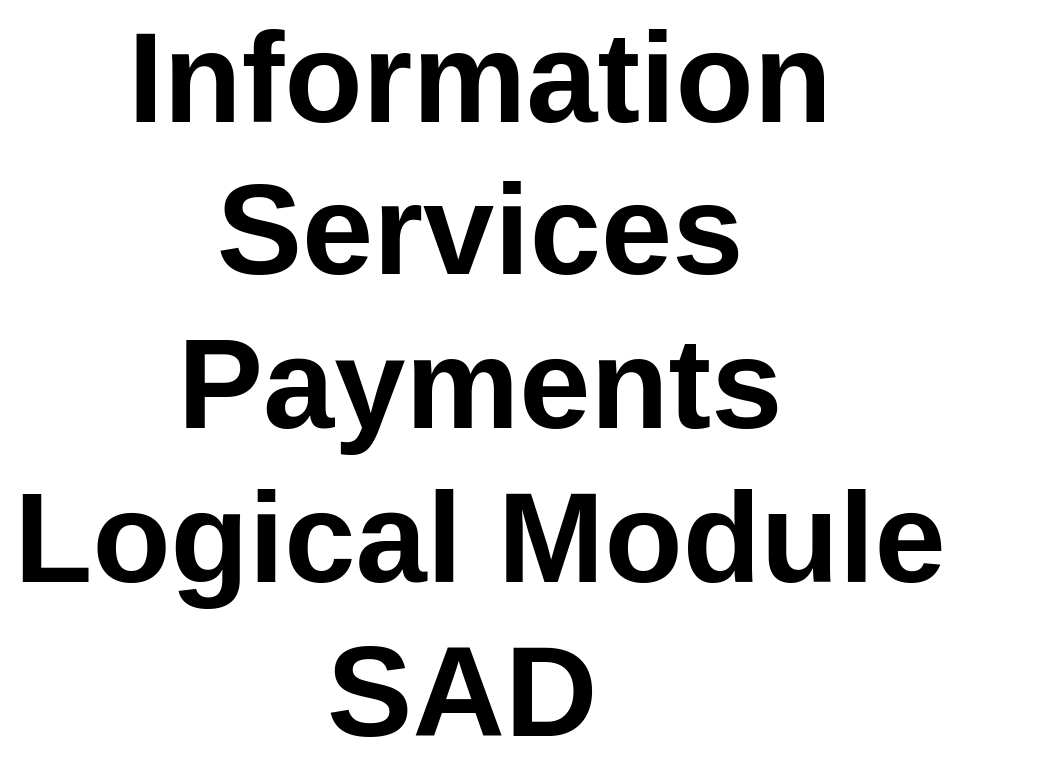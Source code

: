 <mxfile version="12.6.7" type="google" pages="42"><diagram id="PDShuZ-yXdiyHlfbQ3Md" name="Title"><mxGraphModel grid="1" gridSize="10" guides="1" tooltips="1" connect="1" arrows="1" page="1" fold="1" pageScale="1" pageWidth="827" pageHeight="1169" math="0" shadow="0"><root><mxCell id="NVW_AJJsGnGm2ySOMS_X-0"/><mxCell id="Ep2h_5jzOS9xo31uxw5Z-0" value="About" style="" parent="NVW_AJJsGnGm2ySOMS_X-0"/><UserObject label="" tooltip="ABOUT&#10;&#10;Modular and Maintainable systems are built as separate Logical Modules: &#10;&#10;&#10;&#10;- a Core logical Module (described in this document) to handle and get out of the way IT Domain specific functionality&#10;&#10;  - eg: Diagnostics, Authentication, Messaging, etc.) &#10;&#10;- one or more Business Domain Logical Modules, specific to distinct Business Domains. &#10;&#10;  - Note: these documents are almost always much thinner and simpler because they can reuse Core functionality.&#10;&#10;&#10;&#10;The advantages of keeping things separate are multiple and include:&#10;&#10;&#10;- the separation of concerns promotes specificity and therefore maintainability&#10;&#10;- the more modular approach promotes clarity of purpose and reusability between modules, and even systems&#10;&#10;- the separation of concerns allows for a more reliable security approach to securing resources&#10;&#10;&#10;&#10;The diagrams in this document are separated into sections as per SAD conventions.&#10;&#10;&#10;&#10;&#10;" id="Bkwbu4W3JgQGXnDA5XSh-2"><mxCell style="shape=image;html=1;verticalAlign=top;verticalLabelPosition=bottom;labelBackgroundColor=#ffffff;imageAspect=0;aspect=fixed;image=https://cdn1.iconfinder.com/data/icons/hawcons/32/699014-icon-28-information-128.png;shadow=0;dashed=0;fontFamily=Helvetica;fontSize=12;fontColor=#000000;align=center;strokeColor=#000000;fillColor=#505050;dashPattern=1 1;" vertex="1" parent="Ep2h_5jzOS9xo31uxw5Z-0"><mxGeometry x="660" y="500" width="20" height="20" as="geometry"/></mxCell></UserObject><mxCell id="NVW_AJJsGnGm2ySOMS_X-1" value="Title" style="" parent="NVW_AJJsGnGm2ySOMS_X-0"/><mxCell id="NVW_AJJsGnGm2ySOMS_X-2" value="&lt;font style=&quot;font-size: 64px&quot;&gt;&lt;b&gt;Information Services&lt;/b&gt;&lt;b&gt;&lt;br&gt;Payments Logical Module&lt;br&gt;&lt;/b&gt;&lt;b&gt;SAD&lt;/b&gt;&lt;b&gt;&amp;nbsp;&lt;/b&gt;&lt;b&gt;&lt;br&gt;&lt;/b&gt;&lt;/font&gt;" style="text;html=1;strokeColor=none;fillColor=none;align=center;verticalAlign=middle;whiteSpace=wrap;rounded=0;fontSize=48;opacity=30;" parent="NVW_AJJsGnGm2ySOMS_X-1" vertex="1"><mxGeometry x="160" y="200" width="480" height="320" as="geometry"/></mxCell><mxCell id="xnIEwaXa2nAvZfjJJltd-0" value="Command" style="locked=1;" parent="NVW_AJJsGnGm2ySOMS_X-0"/><mxCell id="a3yElGgLh3w4skOb8aFz-0" value="Helen" parent="NVW_AJJsGnGm2ySOMS_X-0"/></root></mxGraphModel></diagram><diagram name="DOCUMENT VIEW" id="W4-QcNUv36Wssm832pyh"><mxGraphModel dx="1038" dy="556" grid="1" gridSize="10" guides="1" tooltips="1" connect="1" arrows="1" fold="1" page="1" pageScale="1" pageWidth="827" pageHeight="1169" math="0" shadow="0"><root><mxCell id="D4EVR1gn2zCZ7T_mNUZJ-0"/><mxCell id="D4EVR1gn2zCZ7T_mNUZJ-3" value="About" style="" parent="D4EVR1gn2zCZ7T_mNUZJ-0"/><object label="&lt;p style=&quot;margin: 4px 0px 0px; text-align: center; font-size: 12px;&quot;&gt;&lt;b style=&quot;font-size: 12px;&quot;&gt;ABOUT&lt;/b&gt;&lt;/p&gt;&lt;hr style=&quot;font-size: 12px;&quot;&gt;&lt;p style=&quot;font-size: 12px;&quot;&gt;&lt;/p&gt;&lt;p style=&quot;margin: 0px 0px 0px 8px; text-align: left; font-size: 12px;&quot;&gt;Diagrams to show the relationship of this Document to other documents describing this System or Organisation's Services.&lt;/p&gt;" tags="about" id="D4EVR1gn2zCZ7T_mNUZJ-4"><mxCell style="shape=note;whiteSpace=wrap;html=1;size=14;verticalAlign=top;align=center;spacingTop=-6;fontFamily=Courier New;fontSize=12;fontColor=#4C0099;strokeColor=#330066;strokeWidth=2;gradientColor=#ffffff;collapsible=0;fillColor=none;" parent="D4EVR1gn2zCZ7T_mNUZJ-3" vertex="1"><mxGeometry x="120" y="600" width="560" height="90" as="geometry"><mxRectangle x="590" y="40" width="200" height="20" as="alternateBounds"/></mxGeometry></mxCell></object><mxCell id="D4EVR1gn2zCZ7T_mNUZJ-1" value="Title" style="" parent="D4EVR1gn2zCZ7T_mNUZJ-0"/><mxCell id="D4EVR1gn2zCZ7T_mNUZJ-2" value="Document View" style="text;html=1;strokeColor=none;fillColor=none;align=center;verticalAlign=middle;whiteSpace=wrap;rounded=0;fontSize=48;opacity=30;" parent="D4EVR1gn2zCZ7T_mNUZJ-1" vertex="1"><mxGeometry x="160" y="200" width="480" height="320" as="geometry"/></mxCell></root></mxGraphModel></diagram><diagram id="PTegkp45TAtRaL2iv6QC" name="Document/Sections/Audience/Matrix"><mxGraphModel dx="865" dy="463" grid="1" gridSize="10" guides="1" tooltips="1" connect="1" arrows="1" fold="1" page="1" pageScale="1" pageWidth="827" pageHeight="1169" math="0" shadow="0"><root><mxCell id="EedNqRKPwZJSgMKqardS-0"/><mxCell id="EedNqRKPwZJSgMKqardS-1" value="About" style="" parent="EedNqRKPwZJSgMKqardS-0"/><mxCell id="9RVuHzMid-GomSETTwpe-0" value="Title" style="" parent="EedNqRKPwZJSgMKqardS-0"/><mxCell id="9RVuHzMid-GomSETTwpe-2" value="" style="group;fontSize=12;fontColor=#808080;" parent="9RVuHzMid-GomSETTwpe-0" connectable="0" vertex="1"><mxGeometry x="120" y="120" width="560" height="45" as="geometry"/></mxCell><mxCell id="9RVuHzMid-GomSETTwpe-3" value="&lt;font style=&quot;font-size: 12px&quot;&gt;&lt;br&gt;Logical Module - Document - Relationships between Documents&lt;/font&gt;" style="text;strokeColor=none;fillColor=none;html=1;fontSize=12;fontStyle=1;verticalAlign=middle;align=left;shadow=0;glass=0;comic=0;opacity=30;fontColor=#808080;" parent="9RVuHzMid-GomSETTwpe-2" vertex="1"><mxGeometry width="560" height="40" as="geometry"/></mxCell><mxCell id="9RVuHzMid-GomSETTwpe-4" value="" style="line;strokeWidth=2;html=1;shadow=0;glass=0;comic=0;fillColor=none;fontSize=12;fontColor=#808080;labelBackgroundColor=none;strokeColor=#CCCCCC;" parent="9RVuHzMid-GomSETTwpe-2" vertex="1"><mxGeometry y="35" width="560" height="10" as="geometry"/></mxCell><UserObject label="" tooltip="This document is not meant to be read in isolation -- it builds on other documents, or is a prerequisite for understanding  other documents used to document and explain different parts of the overall service." id="fVySSE-qtBUCi52kNDkj-2"><mxCell style="shape=image;html=1;verticalAlign=top;verticalLabelPosition=bottom;labelBackgroundColor=#ffffff;imageAspect=0;aspect=fixed;image=https://cdn1.iconfinder.com/data/icons/hawcons/32/699014-icon-28-information-128.png;shadow=0;dashed=0;fontFamily=Helvetica;fontSize=12;fontColor=#000000;align=center;strokeColor=#000000;fillColor=#505050;dashPattern=1 1;" vertex="1" parent="9RVuHzMid-GomSETTwpe-2"><mxGeometry x="540" y="10.0" width="20" height="20" as="geometry"/></mxCell></UserObject><mxCell id="9RVuHzMid-GomSETTwpe-1" value="Boxes" style="" parent="EedNqRKPwZJSgMKqardS-0"/><UserObject label="Information System&lt;br style=&quot;font-size: 12px&quot;&gt;Service &lt;i style=&quot;font-size: 12px&quot;&gt;&lt;u style=&quot;font-size: 12px&quot;&gt;Server&lt;/u&gt;&lt;/i&gt;&lt;br style=&quot;font-size: 12px&quot;&gt;Infrastructure Domain&lt;br style=&quot;font-size: 12px&quot;&gt;Core Module SAD" link="https://www.draw.io/#G1oMV0IeGAAscQwm4mQmpwyKH3BHNU0Zv-" id="7bGxB8E5wp87eg9blg4u-0"><mxCell style="rounded=1;whiteSpace=wrap;html=1;shadow=0;glass=0;comic=0;fontSize=12;align=center;recursiveResize=0;container=0;collapsible=0;absoluteArcSize=1;" parent="9RVuHzMid-GomSETTwpe-1" vertex="1"><mxGeometry x="320" y="350" width="120" height="70" as="geometry"/></mxCell></UserObject><mxCell id="7bGxB8E5wp87eg9blg4u-1" value="Information System&lt;br style=&quot;font-size: 12px&quot;&gt;Service &lt;u style=&quot;font-size: 12px&quot;&gt;&lt;i style=&quot;font-size: 12px&quot;&gt;Server&lt;/i&gt;&lt;/u&gt;&lt;br style=&quot;font-size: 12px&quot;&gt;x&lt;br style=&quot;font-size: 12px&quot;&gt;Business Domain Module&amp;nbsp;SAD" style="rounded=1;whiteSpace=wrap;html=1;shadow=0;glass=0;comic=0;strokeColor=#999999;fillColor=none;fontSize=12;align=center;recursiveResize=0;container=0;collapsible=0;absoluteArcSize=1;fontColor=#808080;" parent="9RVuHzMid-GomSETTwpe-1" vertex="1"><mxGeometry x="520" y="350" width="120" height="70" as="geometry"/></mxCell><mxCell id="7bGxB8E5wp87eg9blg4u-2" value="Information System&lt;br style=&quot;font-size: 12px&quot;&gt;Service &lt;i style=&quot;font-size: 12px&quot;&gt;&lt;u style=&quot;font-size: 12px&quot;&gt;Client&lt;/u&gt;&lt;/i&gt;&lt;br style=&quot;font-size: 12px&quot;&gt;Core &lt;br style=&quot;font-size: 12px&quot;&gt;Infrastructure Domain Module&amp;nbsp; SAD" style="rounded=1;whiteSpace=wrap;html=1;shadow=0;glass=0;comic=0;strokeColor=#999999;fillColor=none;fontSize=12;align=center;recursiveResize=0;container=0;collapsible=0;absoluteArcSize=1;fontColor=#808080;" parent="9RVuHzMid-GomSETTwpe-1" vertex="1"><mxGeometry x="320" y="240" width="120" height="70" as="geometry"/></mxCell><mxCell id="7bGxB8E5wp87eg9blg4u-3" value="Information System&lt;br style=&quot;font-size: 12px&quot;&gt;Service &lt;i style=&quot;font-size: 12px&quot;&gt;&lt;u style=&quot;font-size: 12px&quot;&gt;Client&lt;/u&gt;&lt;/i&gt;&lt;br style=&quot;font-size: 12px&quot;&gt;x&lt;br style=&quot;font-size: 12px&quot;&gt;Business Domain Module&amp;nbsp;SAD" style="rounded=1;whiteSpace=wrap;html=1;shadow=0;glass=0;comic=0;strokeColor=#999999;fillColor=none;fontSize=12;align=center;recursiveResize=0;container=0;collapsible=0;absoluteArcSize=1;fontColor=#808080;" parent="9RVuHzMid-GomSETTwpe-1" vertex="1"><mxGeometry x="520" y="240" width="120" height="70" as="geometry"/></mxCell><UserObject label="Information System&lt;br style=&quot;font-size: 12px;&quot;&gt;Deployment System&lt;br style=&quot;font-size: 12px;&quot;&gt;SAD" link="https://www.draw.io/#G1jn-fvHQcpT7au3o-toPcqcIncFM4gCPt" id="7bGxB8E5wp87eg9blg4u-4"><mxCell style="rounded=1;whiteSpace=wrap;html=1;shadow=0;glass=0;comic=0;strokeColor=#999999;fillColor=none;fontSize=12;align=center;recursiveResize=0;container=0;collapsible=0;absoluteArcSize=1;fontColor=#808080;" parent="9RVuHzMid-GomSETTwpe-1" vertex="1"><mxGeometry x="120" y="350" width="120" height="70" as="geometry"/></mxCell></UserObject><mxCell id="7bGxB8E5wp87eg9blg4u-5" value="&lt;b style=&quot;font-size: 12px&quot;&gt;Governance&lt;br style=&quot;font-size: 12px&quot;&gt;&lt;/b&gt;" style="rounded=1;align=center;fillColor=#F1F2F4;strokeColor=none;html=1;fontColor=#808080;fontSize=12;shadow=0;labelBackgroundColor=none;" parent="9RVuHzMid-GomSETTwpe-1" vertex="1"><mxGeometry x="120" y="180" width="120" height="20" as="geometry"/></mxCell><mxCell id="7bGxB8E5wp87eg9blg4u-6" value="&lt;b style=&quot;font-size: 12px;&quot;&gt;Information System&lt;br style=&quot;font-size: 12px;&quot;&gt;&lt;/b&gt;" style="rounded=1;align=center;fillColor=#F1F2F4;strokeColor=none;html=1;fontColor=#808080;fontSize=12;shadow=0;labelBackgroundColor=none;" parent="9RVuHzMid-GomSETTwpe-1" vertex="1"><mxGeometry x="320" y="180" width="320" height="20" as="geometry"/></mxCell><mxCell id="7bGxB8E5wp87eg9blg4u-7" value="continuous &lt;br style=&quot;font-size: 10px;&quot;&gt;deployment &lt;br style=&quot;font-size: 10px;&quot;&gt;and testing &lt;br style=&quot;font-size: 10px;&quot;&gt;done by" style="edgeStyle=orthogonalEdgeStyle;rounded=0;orthogonalLoop=1;jettySize=auto;html=1;fontSize=10;fontColor=#808080;" parent="9RVuHzMid-GomSETTwpe-1" source="7bGxB8E5wp87eg9blg4u-0" target="7bGxB8E5wp87eg9blg4u-4" edge="1"><mxGeometry y="-30" relative="1" as="geometry"><mxPoint as="offset"/></mxGeometry></mxCell><mxCell id="7bGxB8E5wp87eg9blg4u-8" value="uses" style="edgeStyle=orthogonalEdgeStyle;rounded=1;orthogonalLoop=1;jettySize=auto;html=1;fontSize=12;fontColor=#808080;" parent="9RVuHzMid-GomSETTwpe-1" source="7bGxB8E5wp87eg9blg4u-2" target="7bGxB8E5wp87eg9blg4u-0" edge="1"><mxGeometry x="-0.5" relative="1" as="geometry"><mxPoint as="offset"/></mxGeometry></mxCell><mxCell id="7bGxB8E5wp87eg9blg4u-9" value="uses" style="edgeStyle=orthogonalEdgeStyle;rounded=1;orthogonalLoop=1;jettySize=auto;html=1;entryX=0.5;entryY=0;entryDx=0;entryDy=0;fontSize=10;fontColor=#808080;" parent="9RVuHzMid-GomSETTwpe-1" source="7bGxB8E5wp87eg9blg4u-3" target="7bGxB8E5wp87eg9blg4u-0" edge="1"><mxGeometry x="-0.04" y="-10" relative="1" as="geometry"><Array as="points"><mxPoint x="550" y="330"/><mxPoint x="380" y="330"/></Array><mxPoint as="offset"/></mxGeometry></mxCell><mxCell id="7bGxB8E5wp87eg9blg4u-10" value="uses" style="edgeStyle=orthogonalEdgeStyle;rounded=1;orthogonalLoop=1;jettySize=auto;html=1;fontSize=10;fontColor=#808080;" parent="9RVuHzMid-GomSETTwpe-1" source="7bGxB8E5wp87eg9blg4u-3" target="7bGxB8E5wp87eg9blg4u-1" edge="1"><mxGeometry x="-0.5" relative="1" as="geometry"><mxPoint as="offset"/></mxGeometry></mxCell><mxCell id="7bGxB8E5wp87eg9blg4u-11" value="builds upon &lt;br style=&quot;font-size: 10px;&quot;&gt;&amp;amp; reuses" style="edgeStyle=orthogonalEdgeStyle;rounded=0;orthogonalLoop=1;jettySize=auto;html=1;fontSize=10;fontColor=#808080;" parent="9RVuHzMid-GomSETTwpe-1" source="7bGxB8E5wp87eg9blg4u-1" target="7bGxB8E5wp87eg9blg4u-0" edge="1"><mxGeometry y="-20" relative="1" as="geometry"><mxPoint as="offset"/></mxGeometry></mxCell><mxCell id="7bGxB8E5wp87eg9blg4u-12" value="builds upon &lt;br style=&quot;font-size: 10px;&quot;&gt;&amp;amp; reuses" style="edgeStyle=orthogonalEdgeStyle;rounded=1;orthogonalLoop=1;jettySize=auto;html=1;entryX=1;entryY=0.5;entryDx=0;entryDy=0;fontSize=10;fontColor=#808080;" parent="9RVuHzMid-GomSETTwpe-1" source="7bGxB8E5wp87eg9blg4u-3" target="7bGxB8E5wp87eg9blg4u-2" edge="1"><mxGeometry y="-20" relative="1" as="geometry"><mxPoint as="offset"/></mxGeometry></mxCell><mxCell id="7bGxB8E5wp87eg9blg4u-14" value="&lt;b style=&quot;font-size: 12px;&quot;&gt;Deployment System&lt;br style=&quot;font-size: 12px;&quot;&gt;&lt;/b&gt;" style="rounded=1;align=center;fillColor=#F1F2F4;strokeColor=none;html=1;fontColor=#808080;fontSize=12;shadow=0;labelBackgroundColor=none;" parent="9RVuHzMid-GomSETTwpe-1" vertex="1"><mxGeometry x="120" y="320" width="120" height="20" as="geometry"/></mxCell><mxCell id="7bGxB8E5wp87eg9blg4u-15" value="&lt;b&gt;Service&lt;br&gt;&lt;/b&gt;" style="rounded=1;align=center;fillColor=#F1F2F4;strokeColor=none;html=1;fontColor=#808080;fontSize=12;shadow=0;labelBackgroundColor=none;rotation=-90;" parent="9RVuHzMid-GomSETTwpe-1" vertex="1"><mxGeometry x="635" y="375" width="70" height="20" as="geometry"/></mxCell><mxCell id="7bGxB8E5wp87eg9blg4u-16" value="&lt;b&gt;Client&lt;br&gt;&lt;/b&gt;" style="rounded=1;align=center;fillColor=#F1F2F4;strokeColor=none;html=1;fontColor=#808080;fontSize=12;shadow=0;labelBackgroundColor=none;rotation=-90;" parent="9RVuHzMid-GomSETTwpe-1" vertex="1"><mxGeometry x="635" y="265" width="70" height="20" as="geometry"/></mxCell><mxCell id="7bGxB8E5wp87eg9blg4u-17" value="&lt;b style=&quot;font-size: 12px&quot;&gt;Business Module&lt;br style=&quot;font-size: 12px&quot;&gt;&lt;/b&gt;" style="rounded=1;align=center;fillColor=#F1F2F4;strokeColor=none;html=1;fontColor=#808080;fontSize=12;shadow=0;labelBackgroundColor=none;" parent="9RVuHzMid-GomSETTwpe-1" vertex="1"><mxGeometry x="520" y="210" width="120" height="20" as="geometry"/></mxCell><mxCell id="7bGxB8E5wp87eg9blg4u-18" value="&lt;b style=&quot;font-size: 12px&quot;&gt;Core Module&lt;br style=&quot;font-size: 12px&quot;&gt;&lt;/b&gt;" style="rounded=1;align=center;fillColor=#F1F2F4;strokeColor=none;html=1;fontColor=#808080;fontSize=12;shadow=0;labelBackgroundColor=none;" parent="9RVuHzMid-GomSETTwpe-1" vertex="1"><mxGeometry x="320" y="210" width="120" height="20" as="geometry"/></mxCell><UserObject label="System&lt;br&gt;Quality&lt;br&gt;&amp;nbsp;Requirements" id="7bGxB8E5wp87eg9blg4u-19"><mxCell style="rounded=1;whiteSpace=wrap;html=1;shadow=0;glass=0;comic=0;strokeColor=#999999;fillColor=none;fontSize=12;align=center;recursiveResize=0;container=0;collapsible=0;absoluteArcSize=1;fontColor=#808080;" parent="9RVuHzMid-GomSETTwpe-1" vertex="1"><mxGeometry x="440" y="460" width="80" height="40" as="geometry"/></mxCell></UserObject><UserObject label="System&lt;br&gt;Functional Requirements" id="7bGxB8E5wp87eg9blg4u-20"><mxCell style="rounded=1;whiteSpace=wrap;html=1;shadow=0;glass=0;comic=0;strokeColor=#999999;fillColor=none;fontSize=12;align=center;recursiveResize=0;container=0;collapsible=0;absoluteArcSize=1;fontColor=#808080;" parent="9RVuHzMid-GomSETTwpe-1" vertex="1"><mxGeometry x="340" y="460" width="80" height="40" as="geometry"/></mxCell></UserObject><UserObject label="Module&lt;br&gt;Functional Requirements" id="7bGxB8E5wp87eg9blg4u-21"><mxCell style="rounded=1;whiteSpace=wrap;html=1;shadow=0;glass=0;comic=0;strokeColor=#999999;fillColor=none;fontSize=12;align=center;recursiveResize=0;container=0;collapsible=0;absoluteArcSize=1;fontColor=#808080;" parent="9RVuHzMid-GomSETTwpe-1" vertex="1"><mxGeometry x="540" y="460" width="80" height="40" as="geometry"/></mxCell></UserObject><mxCell id="7bGxB8E5wp87eg9blg4u-22" value="defined by" style="edgeStyle=orthogonalEdgeStyle;rounded=1;orthogonalLoop=1;jettySize=auto;html=1;fontSize=10;exitX=0.5;exitY=1;exitDx=0;exitDy=0;entryX=0.5;entryY=0;entryDx=0;entryDy=0;fontColor=#808080;" parent="9RVuHzMid-GomSETTwpe-1" source="7bGxB8E5wp87eg9blg4u-1" target="7bGxB8E5wp87eg9blg4u-21" edge="1"><mxGeometry x="-0.002" relative="1" as="geometry"><mxPoint as="offset"/><mxPoint x="590" y="320" as="sourcePoint"/><mxPoint x="590" y="360" as="targetPoint"/></mxGeometry></mxCell><mxCell id="7bGxB8E5wp87eg9blg4u-23" value="defined by" style="edgeStyle=orthogonalEdgeStyle;rounded=1;orthogonalLoop=1;jettySize=auto;html=1;fontSize=10;entryX=0.5;entryY=0;entryDx=0;entryDy=0;exitX=0.5;exitY=1;exitDx=0;exitDy=0;fontColor=#808080;" parent="9RVuHzMid-GomSETTwpe-1" source="7bGxB8E5wp87eg9blg4u-0" target="7bGxB8E5wp87eg9blg4u-20" edge="1"><mxGeometry x="-0.002" relative="1" as="geometry"><mxPoint as="offset"/><mxPoint x="420" y="500" as="sourcePoint"/><mxPoint x="590" y="470" as="targetPoint"/></mxGeometry></mxCell><mxCell id="7bGxB8E5wp87eg9blg4u-24" value="defined by" style="edgeStyle=orthogonalEdgeStyle;rounded=1;orthogonalLoop=1;jettySize=auto;html=1;fontSize=10;exitX=0.5;exitY=1;exitDx=0;exitDy=0;entryX=0.5;entryY=0;entryDx=0;entryDy=0;fontColor=#808080;" parent="9RVuHzMid-GomSETTwpe-1" source="7bGxB8E5wp87eg9blg4u-0" target="7bGxB8E5wp87eg9blg4u-19" edge="1"><mxGeometry relative="1" as="geometry"><mxPoint as="offset"/><mxPoint x="390" y="430.095" as="sourcePoint"/><mxPoint x="380" y="470.095" as="targetPoint"/><Array as="points"><mxPoint x="380" y="430"/><mxPoint x="480" y="430"/></Array></mxGeometry></mxCell><mxCell id="7bGxB8E5wp87eg9blg4u-25" value="defined by" style="edgeStyle=orthogonalEdgeStyle;rounded=1;orthogonalLoop=1;jettySize=auto;html=1;fontSize=10;exitX=0.5;exitY=1;exitDx=0;exitDy=0;entryX=0.5;entryY=0;entryDx=0;entryDy=0;fontColor=#808080;" parent="9RVuHzMid-GomSETTwpe-1" source="7bGxB8E5wp87eg9blg4u-1" target="7bGxB8E5wp87eg9blg4u-19" edge="1"><mxGeometry relative="1" as="geometry"><mxPoint as="offset"/><mxPoint x="390" y="430.095" as="sourcePoint"/><mxPoint x="490" y="470.095" as="targetPoint"/><Array as="points"><mxPoint x="580" y="430"/><mxPoint x="480" y="430"/></Array></mxGeometry></mxCell><UserObject label="Information System&lt;br style=&quot;font-size: 12px;&quot;&gt;Delivery Guidance" link="https://www.draw.io/#G15o2KeIGHn_QQKEGrSOj0Ot8KJxLwC4rH" id="7bGxB8E5wp87eg9blg4u-13"><mxCell style="rounded=1;whiteSpace=wrap;html=1;shadow=0;glass=0;comic=0;strokeColor=#999999;fillColor=none;fontSize=12;align=center;recursiveResize=0;container=0;collapsible=0;absoluteArcSize=1;fontColor=#808080;" parent="9RVuHzMid-GomSETTwpe-1" vertex="1"><mxGeometry x="120" y="240" width="120" height="70" as="geometry"/></mxCell></UserObject><mxCell id="jiRsa_H8I171KymuuPJ--0" value="Frame" style="" parent="EedNqRKPwZJSgMKqardS-0"/><mxCell id="7bGxB8E5wp87eg9blg4u-26" value="" style="rounded=1;whiteSpace=wrap;html=1;shadow=0;glass=0;comic=0;strokeColor=#000000;fillColor=#f5f5f5;fontSize=10;align=center;fontColor=#808080;recursiveResize=0;container=1;collapsible=0;strokeWidth=5;opacity=30;" parent="jiRsa_H8I171KymuuPJ--0" vertex="1"><mxGeometry x="520" y="350" width="120" height="70" as="geometry"/></mxCell></root></mxGraphModel></diagram><diagram id="PVlJU8LZghBIr8YyBNsh" name="Document/Audience"><mxGraphModel dx="1038" dy="556" grid="1" gridSize="10" guides="1" tooltips="1" connect="1" arrows="1" fold="1" page="1" pageScale="1" pageWidth="827" pageHeight="1169" math="0" shadow="0"><root><mxCell id="dmwWqkkrC73SZrj0J_0F-0"/><mxCell id="dmwWqkkrC73SZrj0J_0F-1" value="About" style="" parent="dmwWqkkrC73SZrj0J_0F-0"/><mxCell id="iu8XKrtLWiHprnph2A3H-567" value="Title" parent="dmwWqkkrC73SZrj0J_0F-0"/><mxCell id="5dcYcBIOhVlHlQJjX6iy-0" value="" style="group;fontSize=12;" parent="iu8XKrtLWiHprnph2A3H-567" connectable="0" vertex="1"><mxGeometry x="120" y="120" width="560" height="45" as="geometry"/></mxCell><mxCell id="5dcYcBIOhVlHlQJjX6iy-1" value="Accounts&amp;nbsp;&lt;span style=&quot;font-size: 11px&quot;&gt;Logical Module - Document - SAD Sections - Intended Audiences&lt;/span&gt;" style="text;strokeColor=none;fillColor=none;html=1;fontSize=12;fontStyle=1;verticalAlign=middle;align=left;shadow=0;glass=0;comic=0;opacity=30;fontColor=#808080;" parent="5dcYcBIOhVlHlQJjX6iy-0" vertex="1"><mxGeometry width="560" height="40" as="geometry"/></mxCell><mxCell id="5dcYcBIOhVlHlQJjX6iy-2" value="" style="line;strokeWidth=2;html=1;shadow=0;glass=0;comic=0;fillColor=none;fontSize=12;fontColor=#CCCCCC;labelBackgroundColor=none;strokeColor=#CCCCCC;" parent="5dcYcBIOhVlHlQJjX6iy-0" vertex="1"><mxGeometry y="35" width="560" height="10" as="geometry"/></mxCell><UserObject label="" tooltip="There are no specific differences from the general case.&#10;Refer to the Description of the Core Module." id="ly2bRT5zgtxoP_V3w-SM-0"><mxCell style="shape=image;html=1;verticalAlign=top;verticalLabelPosition=bottom;labelBackgroundColor=#ffffff;imageAspect=0;aspect=fixed;image=https://cdn1.iconfinder.com/data/icons/hawcons/32/699014-icon-28-information-128.png;shadow=0;dashed=0;fontFamily=Helvetica;fontSize=12;fontColor=#000000;align=center;strokeColor=#000000;fillColor=#505050;dashPattern=1 1;" vertex="1" parent="5dcYcBIOhVlHlQJjX6iy-0"><mxGeometry x="540" y="10.0" width="20" height="20" as="geometry"/></mxCell></UserObject><mxCell id="iu8XKrtLWiHprnph2A3H-568" value="Grid" style="" parent="dmwWqkkrC73SZrj0J_0F-0"/><mxCell id="iu8XKrtLWiHprnph2A3H-569" value="Ticks" style="" parent="dmwWqkkrC73SZrj0J_0F-0"/></root></mxGraphModel></diagram><diagram id="quo5xdVOzofutOChdVeQ" name="BUSINESS CONTEXT VIEW"><mxGraphModel dx="1422" dy="772" grid="1" gridSize="10" guides="1" tooltips="1" connect="1" arrows="1" fold="1" page="1" pageScale="1" pageWidth="827" pageHeight="1169" math="0" shadow="0"><root><mxCell id="JgsUjtHRLaoeNsGBPdCo-0"/><mxCell id="JgsUjtHRLaoeNsGBPdCo-1" value="About" parent="JgsUjtHRLaoeNsGBPdCo-0"/><mxCell id="3EGPrxo0R_rpzjOVUwH8-0" value="&lt;p style=&quot;margin: 4px 0px 0px ; text-align: center&quot;&gt;&lt;b&gt;&lt;font style=&quot;font-size: 12px&quot;&gt;ABOUT&lt;/font&gt;&lt;/b&gt;&lt;/p&gt;&lt;hr&gt;&lt;p&gt;&lt;/p&gt;&lt;p style=&quot;margin: 0px 0px 0px 8px ; text-align: left&quot;&gt;&lt;font style=&quot;font-size: 12px&quot;&gt;The Business Context View describes:&lt;/font&gt;&lt;/p&gt;&lt;p style=&quot;margin: 0px 0px 0px 8px ; text-align: left&quot;&gt;&lt;font style=&quot;font-size: 12px&quot;&gt;&lt;br&gt;&lt;/font&gt;&lt;/p&gt;&lt;p style=&quot;margin: 0px 0px 0px 8px ; text-align: left&quot;&gt;&lt;font style=&quot;font-size: 12px&quot;&gt;- Background (Problem)&lt;/font&gt;&lt;/p&gt;&lt;p style=&quot;margin: 0px 0px 0px 8px ; text-align: left&quot;&gt;&lt;font style=&quot;font-size: 12px&quot;&gt;- Sponsors&lt;/font&gt;&lt;/p&gt;&lt;p style=&quot;margin: 0px 0px 0px 8px ; text-align: left&quot;&gt;&lt;font style=&quot;font-size: 12px&quot;&gt;- Strategic Alignment&lt;/font&gt;&lt;/p&gt;&lt;p style=&quot;margin: 0px 0px 0px 8px ; text-align: left&quot;&gt;&lt;font style=&quot;font-size: 12px&quot;&gt;- Business Case&lt;/font&gt;&lt;/p&gt;&lt;p style=&quot;margin: 0px 0px 0px 8px ; text-align: left&quot;&gt;&lt;font style=&quot;font-size: 12px&quot;&gt;- Economic Case&lt;/font&gt;&lt;/p&gt;&lt;p style=&quot;margin: 0px 0px 0px 8px ; text-align: left&quot;&gt;&lt;span&gt;- etc.&lt;/span&gt;&lt;br&gt;&lt;/p&gt;" style="shape=note;whiteSpace=wrap;html=1;size=14;verticalAlign=top;align=center;spacingTop=-6;fontFamily=Courier New;fontSize=12;fontColor=#000000;strokeColor=#9673a6;strokeWidth=2;collapsible=0;fillColor=none;" parent="JgsUjtHRLaoeNsGBPdCo-1" vertex="1"><mxGeometry x="120" y="480" width="560" height="240" as="geometry"><mxRectangle x="590" y="40" width="200" height="20" as="alternateBounds"/></mxGeometry></mxCell><mxCell id="lZeRftHg-Inw9_EXZEZw-0" value="Title" parent="JgsUjtHRLaoeNsGBPdCo-0"/><mxCell id="3EGPrxo0R_rpzjOVUwH8-1" value="Business Context View" style="text;html=1;strokeColor=none;fillColor=none;align=center;verticalAlign=middle;whiteSpace=wrap;rounded=0;fontSize=48;opacity=30;" parent="lZeRftHg-Inw9_EXZEZw-0" vertex="1"><mxGeometry x="160" y="200" width="480" height="320" as="geometry"/></mxCell></root></mxGraphModel></diagram><diagram id="S7T4eXNTqkQfHlfRB0vX" name="Business Context/Business Capabilities"><mxGraphModel dx="1635" dy="823" grid="1" gridSize="10" guides="1" tooltips="1" connect="1" arrows="1" fold="1" page="1" pageScale="1" pageWidth="827" pageHeight="1169" math="0" shadow="0"><root><mxCell id="6WsW8lMfBju2GbTzpWVJ-0"/><mxCell id="QcApvUyR8TrWdtOq3IZ2-0" value="About" parent="6WsW8lMfBju2GbTzpWVJ-0"/><UserObject label="The following builds upon what is already within &lt;br&gt;the Description of the Core Logical Module." link="https://drive.google.com/file/d/1oMV0IeGAAscQwm4mQmpwyKH3BHNU0Zv-/view?usp=sharing" id="Mv1lymbaQqYPmr7zcieJ-0"><mxCell style="shape=note;size=20;whiteSpace=wrap;html=1;strokeWidth=1;fillColor=none;fontSize=12;align=left;fontStyle=2;strokeColor=#999999;fontColor=#999999;" parent="QcApvUyR8TrWdtOq3IZ2-0" vertex="1"><mxGeometry x="120" y="180" width="280" height="50" as="geometry"/></mxCell></UserObject><mxCell id="Mv1lymbaQqYPmr7zcieJ-1" value="" style="rounded=0;whiteSpace=wrap;html=1;fontSize=10;align=left;container=1;collapsible=0;fontColor=#B3B3B3;strokeColor=#B3B3B3;" parent="QcApvUyR8TrWdtOq3IZ2-0" vertex="1"><mxGeometry x="489.44" y="180" width="190.56" height="50" as="geometry"/></mxCell><mxCell id="Mv1lymbaQqYPmr7zcieJ-2" value="" style="whiteSpace=wrap;html=1;aspect=fixed;fillColor=none;strokeColor=#82b366;fontSize=10;align=left;fontStyle=2;strokeWidth=2;" parent="Mv1lymbaQqYPmr7zcieJ-1" vertex="1"><mxGeometry x="10.556" y="16.667" width="8.333" height="8.333" as="geometry"/></mxCell><mxCell id="Mv1lymbaQqYPmr7zcieJ-3" value="" style="whiteSpace=wrap;html=1;aspect=fixed;fillColor=none;strokeColor=#d6b656;fontSize=10;align=left;fontStyle=2;strokeWidth=2;" parent="Mv1lymbaQqYPmr7zcieJ-1" vertex="1"><mxGeometry x="10.556" y="28" width="8.333" height="8.333" as="geometry"/></mxCell><mxCell id="Mv1lymbaQqYPmr7zcieJ-4" value="" style="whiteSpace=wrap;html=1;aspect=fixed;fillColor=none;strokeColor=#6c8ebf;fontSize=10;align=left;fontStyle=2;strokeWidth=2;" parent="Mv1lymbaQqYPmr7zcieJ-1" vertex="1"><mxGeometry x="10.556" y="39.333" width="8.333" height="8.333" as="geometry"/></mxCell><mxCell id="Mv1lymbaQqYPmr7zcieJ-5" value="Internal, System (Shared)&amp;nbsp;" style="text;html=1;strokeColor=none;fillColor=none;align=left;verticalAlign=middle;whiteSpace=wrap;rounded=0;fontSize=10;fontStyle=2;fontColor=#B3B3B3;" parent="Mv1lymbaQqYPmr7zcieJ-1" vertex="1"><mxGeometry x="21.116" y="16.667" width="169.444" height="8.333" as="geometry"/></mxCell><mxCell id="Mv1lymbaQqYPmr7zcieJ-6" value="Internal, Organisation Bound&amp;nbsp;" style="text;html=1;strokeColor=none;fillColor=none;align=left;verticalAlign=middle;whiteSpace=wrap;rounded=0;fontSize=10;fontStyle=2;fontColor=#B3B3B3;" parent="Mv1lymbaQqYPmr7zcieJ-1" vertex="1"><mxGeometry x="21.116" y="28" width="169.444" height="8.333" as="geometry"/></mxCell><mxCell id="Mv1lymbaQqYPmr7zcieJ-7" value="External, Versioned Contracts/Msgs" style="text;html=1;strokeColor=none;fillColor=none;align=left;verticalAlign=middle;whiteSpace=wrap;rounded=0;fontSize=10;fontStyle=2;fontColor=#B3B3B3;" parent="Mv1lymbaQqYPmr7zcieJ-1" vertex="1"><mxGeometry x="21.116" y="39.333" width="169.444" height="8.333" as="geometry"/></mxCell><mxCell id="Mv1lymbaQqYPmr7zcieJ-8" value="Legend" style="text;html=1;strokeColor=none;fillColor=none;align=center;verticalAlign=middle;whiteSpace=wrap;rounded=0;fontSize=10;fontStyle=5;fontColor=#B3B3B3;" parent="Mv1lymbaQqYPmr7zcieJ-1" vertex="1"><mxGeometry x="21.112" width="126.67" height="16.667" as="geometry"/></mxCell><mxCell id="6WsW8lMfBju2GbTzpWVJ-1" value="Title" parent="6WsW8lMfBju2GbTzpWVJ-0"/><mxCell id="hwkvLSk_y7Z8btW7aokI-0" value="" style="group;fontSize=12;" parent="6WsW8lMfBju2GbTzpWVJ-1" connectable="0" vertex="1"><mxGeometry x="120" y="120" width="560" height="45" as="geometry"/></mxCell><mxCell id="hwkvLSk_y7Z8btW7aokI-1" value="&lt;font style=&quot;font-size: 11px&quot;&gt;&lt;span style=&quot;font-size: 12px&quot;&gt;Accounts&amp;nbsp;&lt;/span&gt;Logical Module - Business Context - Business Capabilities / Domains&lt;/font&gt;" style="text;strokeColor=none;fillColor=none;html=1;fontSize=24;fontStyle=1;verticalAlign=middle;align=left;shadow=0;glass=0;comic=0;opacity=30;fontColor=#808080;" parent="hwkvLSk_y7Z8btW7aokI-0" vertex="1"><mxGeometry width="560" height="40" as="geometry"/></mxCell><mxCell id="hwkvLSk_y7Z8btW7aokI-2" value="" style="line;strokeWidth=2;html=1;shadow=0;glass=0;comic=0;fillColor=none;fontSize=10;fontColor=#CCCCCC;labelBackgroundColor=none;strokeColor=#CCCCCC;" parent="hwkvLSk_y7Z8btW7aokI-0" vertex="1"><mxGeometry y="35" width="560" height="10" as="geometry"/></mxCell><mxCell id="X_4sFH297-3ms-30Gpns-3" value="Boxes" parent="6WsW8lMfBju2GbTzpWVJ-0"/><mxCell id="X_4sFH297-3ms-30Gpns-2" style="edgeStyle=orthogonalEdgeStyle;rounded=0;orthogonalLoop=1;jettySize=auto;html=1;endArrow=none;endFill=0;" parent="X_4sFH297-3ms-30Gpns-3" source="v0Q2jZYJNjkckVS-wpbv-0" target="v0Q2jZYJNjkckVS-wpbv-1" edge="1"><mxGeometry relative="1" as="geometry"/></mxCell><mxCell id="v0Q2jZYJNjkckVS-wpbv-0" value="Customer&lt;br&gt;Management" style="rounded=1;whiteSpace=wrap;html=1;" parent="X_4sFH297-3ms-30Gpns-3" vertex="1"><mxGeometry x="240" y="240" width="80" height="40" as="geometry"/></mxCell><mxCell id="v0Q2jZYJNjkckVS-wpbv-1" value="Sales" style="rounded=1;whiteSpace=wrap;html=1;" parent="X_4sFH297-3ms-30Gpns-3" vertex="1"><mxGeometry x="120" y="240" width="80" height="40" as="geometry"/></mxCell></root></mxGraphModel></diagram><diagram id="sYI7F_86MUgJoxtKeTnt" name="SYSTEM CONTEXT VIEW"><mxGraphModel dx="1422" dy="772" grid="1" gridSize="10" guides="1" tooltips="1" connect="1" arrows="1" fold="1" page="1" pageScale="1" pageWidth="827" pageHeight="1169" math="0" shadow="0"><root><mxCell id="-5lz5MB07r6ATgKLeakf-0"/><mxCell id="MxgI87lIxY2X0SS02bog-0" value="About" style="" parent="-5lz5MB07r6ATgKLeakf-0"/><mxCell id="ZPI-0wDPuIBTYKvC61Dz-0" value="&lt;p style=&quot;margin: 4px 0px 0px ; text-align: center&quot;&gt;&lt;b&gt;&lt;font style=&quot;font-size: 12px&quot;&gt;ABOUT&lt;/font&gt;&lt;/b&gt;&lt;/p&gt;&lt;hr&gt;&lt;p&gt;&lt;/p&gt;&lt;p style=&quot;margin: 0px 0px 0px 8px ; text-align: left&quot;&gt;&lt;font style=&quot;font-size: 12px&quot;&gt;The System Context View describes the System in Context to various other aspects, including:&lt;/font&gt;&lt;/p&gt;&lt;p style=&quot;margin: 0px 0px 0px 8px ; text-align: left&quot;&gt;&lt;font style=&quot;font-size: 12px&quot;&gt;&lt;br&gt;&lt;/font&gt;&lt;/p&gt;&lt;p style=&quot;margin: 0px 0px 0px 8px ; text-align: left&quot;&gt;&lt;font style=&quot;font-size: 12px&quot;&gt;- Business Strategies&lt;/font&gt;&lt;/p&gt;&lt;p style=&quot;margin: 0px 0px 0px 8px ; text-align: left&quot;&gt;&lt;font style=&quot;font-size: 12px&quot;&gt;- Schedules&lt;/font&gt;&lt;/p&gt;&lt;p style=&quot;margin: 0px 0px 0px 8px ; text-align: left&quot;&gt;&lt;font style=&quot;font-size: 12px&quot;&gt;- Budgets (where appropriate)&lt;/font&gt;&lt;/p&gt;&lt;p style=&quot;margin: 0px 0px 0px 8px ; text-align: left&quot;&gt;&lt;font style=&quot;font-size: 12px&quot;&gt;- Stakeholders&lt;/font&gt;&lt;/p&gt;&lt;p style=&quot;margin: 0px 0px 0px 8px ; text-align: left&quot;&gt;&lt;font style=&quot;font-size: 12px&quot;&gt;- Business User Roles&lt;/font&gt;&lt;/p&gt;&lt;p style=&quot;margin: 0px 0px 0px 8px ; text-align: left&quot;&gt;&lt;font style=&quot;font-size: 12px&quot;&gt;- Systems to Integrate with&lt;/font&gt;&lt;/p&gt;&lt;p style=&quot;margin: 0px 0px 0px 8px ; text-align: left&quot;&gt;&lt;font style=&quot;font-size: 12px&quot;&gt;- Constraints (Agreements, Principles, Technical)&lt;/font&gt;&lt;/p&gt;&lt;p style=&quot;margin: 0px 0px 0px 8px ; text-align: left&quot;&gt;&lt;font style=&quot;font-size: 12px&quot;&gt;- Issues and Risks&lt;/font&gt;&lt;/p&gt;&lt;p style=&quot;margin: 0px 0px 0px 8px ; text-align: left&quot;&gt;&lt;font style=&quot;font-size: 12px&quot;&gt;- Options and Decisions&lt;/font&gt;&lt;/p&gt;&lt;p style=&quot;margin: 0px 0px 0px 8px ; text-align: left&quot;&gt;&lt;font style=&quot;font-size: 12px&quot;&gt;- etc.&lt;/font&gt;&lt;/p&gt;" style="shape=note;whiteSpace=wrap;html=1;size=14;verticalAlign=top;align=center;spacingTop=-6;fontFamily=Courier New;fontSize=12;fontColor=#000000;strokeColor=#9673a6;strokeWidth=2;collapsible=0;fillColor=none;" parent="MxgI87lIxY2X0SS02bog-0" vertex="1"><mxGeometry x="120" y="480" width="560" height="240" as="geometry"><mxRectangle x="590" y="40" width="200" height="20" as="alternateBounds"/></mxGeometry></mxCell><mxCell id="-5lz5MB07r6ATgKLeakf-1" value="Title" style="" parent="-5lz5MB07r6ATgKLeakf-0"/><mxCell id="-5lz5MB07r6ATgKLeakf-2" value="System Context&lt;br&gt;View" style="text;html=1;strokeColor=none;fillColor=none;align=center;verticalAlign=middle;whiteSpace=wrap;rounded=0;fontSize=48;opacity=30;" parent="-5lz5MB07r6ATgKLeakf-1" vertex="1"><mxGeometry x="160" y="200" width="480" height="320" as="geometry"/></mxCell></root></mxGraphModel></diagram><diagram name="System Context/System Capabilities/Per Organisation" id="kWWmiXSfx_SoaX4UUIup"><mxGraphModel dx="1635" dy="823" grid="1" gridSize="10" guides="1" tooltips="1" connect="1" arrows="1" fold="1" page="1" pageScale="1" pageWidth="827" pageHeight="1169" math="0" shadow="0"><root><mxCell id="U6GFQx8tpDiFDdpl_z2M-0"/><mxCell id="U6GFQx8tpDiFDdpl_z2M-1" value="About" style="" parent="U6GFQx8tpDiFDdpl_z2M-0"/><mxCell id="-OQT7SqvOCvNtHmw4Gyd-0" value="" style="group" parent="U6GFQx8tpDiFDdpl_z2M-1" vertex="1" connectable="0"><mxGeometry x="120" y="180" width="560" height="50" as="geometry"/></mxCell><UserObject label="Information (if any) presented below builds upon &lt;br&gt;what is already within&amp;nbsp; the Description of the &lt;br&gt;Core Logical Module." link="https://drive.google.com/file/d/1oMV0IeGAAscQwm4mQmpwyKH3BHNU0Zv-/view?usp=sharing" id="-OQT7SqvOCvNtHmw4Gyd-1"><mxCell style="shape=note;size=20;whiteSpace=wrap;html=1;strokeWidth=1;fillColor=none;fontSize=12;align=left;fontStyle=2;strokeColor=#999999;fontColor=#999999;" parent="-OQT7SqvOCvNtHmw4Gyd-0" vertex="1"><mxGeometry width="280" height="50" as="geometry"/></mxCell></UserObject><mxCell id="-OQT7SqvOCvNtHmw4Gyd-2" value="" style="rounded=0;whiteSpace=wrap;html=1;fontSize=10;align=left;container=1;collapsible=0;fontColor=#B3B3B3;strokeColor=#B3B3B3;" parent="-OQT7SqvOCvNtHmw4Gyd-0" vertex="1"><mxGeometry x="369.44" width="190.56" height="50" as="geometry"/></mxCell><mxCell id="-OQT7SqvOCvNtHmw4Gyd-3" value="" style="whiteSpace=wrap;html=1;aspect=fixed;fillColor=none;strokeColor=#82b366;fontSize=10;align=left;fontStyle=2;strokeWidth=2;" parent="-OQT7SqvOCvNtHmw4Gyd-2" vertex="1"><mxGeometry x="10.556" y="16.667" width="8.333" height="8.333" as="geometry"/></mxCell><mxCell id="-OQT7SqvOCvNtHmw4Gyd-4" value="" style="whiteSpace=wrap;html=1;aspect=fixed;fillColor=none;strokeColor=#d6b656;fontSize=10;align=left;fontStyle=2;strokeWidth=2;" parent="-OQT7SqvOCvNtHmw4Gyd-2" vertex="1"><mxGeometry x="10.556" y="28" width="8.333" height="8.333" as="geometry"/></mxCell><mxCell id="-OQT7SqvOCvNtHmw4Gyd-5" value="" style="whiteSpace=wrap;html=1;aspect=fixed;fillColor=none;strokeColor=#6c8ebf;fontSize=10;align=left;fontStyle=2;strokeWidth=2;" parent="-OQT7SqvOCvNtHmw4Gyd-2" vertex="1"><mxGeometry x="10.556" y="39.333" width="8.333" height="8.333" as="geometry"/></mxCell><mxCell id="-OQT7SqvOCvNtHmw4Gyd-6" value="Internal, System (Shared)&amp;nbsp;" style="text;html=1;strokeColor=none;fillColor=none;align=left;verticalAlign=middle;whiteSpace=wrap;rounded=0;fontSize=10;fontStyle=2;fontColor=#B3B3B3;" parent="-OQT7SqvOCvNtHmw4Gyd-2" vertex="1"><mxGeometry x="21.116" y="16.667" width="169.444" height="8.333" as="geometry"/></mxCell><mxCell id="-OQT7SqvOCvNtHmw4Gyd-7" value="Internal, Organisation Bound&amp;nbsp;" style="text;html=1;strokeColor=none;fillColor=none;align=left;verticalAlign=middle;whiteSpace=wrap;rounded=0;fontSize=10;fontStyle=2;fontColor=#B3B3B3;" parent="-OQT7SqvOCvNtHmw4Gyd-2" vertex="1"><mxGeometry x="21.116" y="28" width="169.444" height="8.333" as="geometry"/></mxCell><mxCell id="-OQT7SqvOCvNtHmw4Gyd-8" value="External, Versioned Contracts/Msgs" style="text;html=1;strokeColor=none;fillColor=none;align=left;verticalAlign=middle;whiteSpace=wrap;rounded=0;fontSize=10;fontStyle=2;fontColor=#B3B3B3;" parent="-OQT7SqvOCvNtHmw4Gyd-2" vertex="1"><mxGeometry x="21.116" y="39.333" width="169.444" height="8.333" as="geometry"/></mxCell><mxCell id="-OQT7SqvOCvNtHmw4Gyd-9" value="Legend" style="text;html=1;strokeColor=none;fillColor=none;align=center;verticalAlign=middle;whiteSpace=wrap;rounded=0;fontSize=10;fontStyle=5;fontColor=#B3B3B3;" parent="-OQT7SqvOCvNtHmw4Gyd-2" vertex="1"><mxGeometry x="21.112" width="126.67" height="16.667" as="geometry"/></mxCell><mxCell id="dexVdgheyroSzZ_v0-pv-1" value="Builds upon and extends &lt;br&gt;Core Logical Module&lt;br&gt;capabilities &lt;br&gt;described elsewhere" style="edgeStyle=orthogonalEdgeStyle;rounded=0;orthogonalLoop=1;jettySize=auto;html=1;entryX=1;entryY=0.5;entryDx=0;entryDy=0;endArrow=classicThin;endFill=1;exitX=0;exitY=0.5;exitDx=0;exitDy=0;" parent="U6GFQx8tpDiFDdpl_z2M-1" source="U6GFQx8tpDiFDdpl_z2M-44" target="dexVdgheyroSzZ_v0-pv-0" edge="1"><mxGeometry x="-0.111" relative="1" as="geometry"><mxPoint as="offset"/><Array as="points"/><mxPoint x="490" y="280" as="sourcePoint"/></mxGeometry></mxCell><mxCell id="U6GFQx8tpDiFDdpl_z2M-3" value="Description" style="locked=1;" parent="U6GFQx8tpDiFDdpl_z2M-0"/><mxCell id="U6GFQx8tpDiFDdpl_z2M-4" value="Title" style="" parent="U6GFQx8tpDiFDdpl_z2M-0"/><mxCell id="U6GFQx8tpDiFDdpl_z2M-5" value="" style="group;fontSize=12;" parent="U6GFQx8tpDiFDdpl_z2M-4" vertex="1" connectable="0"><mxGeometry x="120" y="120" width="600" height="45" as="geometry"/></mxCell><mxCell id="U6GFQx8tpDiFDdpl_z2M-6" value="&lt;font style=&quot;font-size: 11px&quot;&gt;&lt;span style=&quot;font-size: 12px&quot;&gt;Accounts&amp;nbsp;&lt;/span&gt;Logical Module - System Context -&amp;nbsp;System Functionality&lt;/font&gt;" style="text;strokeColor=none;fillColor=none;html=1;fontSize=24;fontStyle=1;verticalAlign=middle;align=left;shadow=0;glass=0;comic=0;opacity=30;fontColor=#808080;" parent="U6GFQx8tpDiFDdpl_z2M-5" vertex="1"><mxGeometry width="560" height="40" as="geometry"/></mxCell><mxCell id="U6GFQx8tpDiFDdpl_z2M-7" value="" style="line;strokeWidth=2;html=1;shadow=0;glass=0;comic=0;fillColor=none;fontSize=10;fontColor=#CCCCCC;labelBackgroundColor=none;strokeColor=#CCCCCC;" parent="U6GFQx8tpDiFDdpl_z2M-5" vertex="1"><mxGeometry y="35" width="560" height="10" as="geometry"/></mxCell><UserObject label="" tooltip="This Logical Module builds upon the Core Module's Capabilities&#10;(ie, Functionality)&#10;" id="w5s9vXDuX6GTYCLcGz5N-1"><mxCell style="shape=image;html=1;verticalAlign=top;verticalLabelPosition=bottom;labelBackgroundColor=#ffffff;imageAspect=0;aspect=fixed;image=https://cdn1.iconfinder.com/data/icons/hawcons/32/699014-icon-28-information-128.png;shadow=0;dashed=0;fontFamily=Helvetica;fontSize=12;fontColor=#000000;align=center;strokeColor=#000000;fillColor=#505050;dashPattern=1 1;" vertex="1" parent="U6GFQx8tpDiFDdpl_z2M-5"><mxGeometry x="540" y="10.0" width="20" height="20" as="geometry"/></mxCell></UserObject><mxCell id="U6GFQx8tpDiFDdpl_z2M-22" value="Boxes" style="" parent="U6GFQx8tpDiFDdpl_z2M-0"/><mxCell id="U6GFQx8tpDiFDdpl_z2M-44" value="Account/Member/Role Capabilities" style="rounded=1;whiteSpace=wrap;html=1;strokeColor=#000000;strokeWidth=1;fillColor=none;fontSize=12;fontColor=#000000;align=center;fontFamily=Helvetica;recursiveResize=0;container=1;collapsible=0;absoluteArcSize=1;arcSize=12;verticalAlign=top;" parent="U6GFQx8tpDiFDdpl_z2M-22" vertex="1"><mxGeometry x="490" y="240" width="190" height="140" as="geometry"/></mxCell><mxCell id="U6GFQx8tpDiFDdpl_z2M-46" value="[System]&lt;br style=&quot;font-size: 12px&quot;&gt;Manage Account Membership" style="rounded=1;whiteSpace=wrap;html=1;strokeColor=#82b366;strokeWidth=4;fillColor=none;fontSize=12;align=center;fontFamily=Helvetica;verticalAlign=middle;" parent="U6GFQx8tpDiFDdpl_z2M-44" vertex="1"><mxGeometry x="100" y="30" width="80" height="40" as="geometry"/></mxCell><mxCell id="U6GFQx8tpDiFDdpl_z2M-49" value="&lt;font style=&quot;font-size: 12px&quot;&gt;[System]&lt;br style=&quot;font-size: 12px&quot;&gt;Manage&lt;/font&gt;&lt;font style=&quot;font-size: 12px&quot;&gt;&lt;span style=&quot;font-size: 12px&quot;&gt;&lt;br style=&quot;font-size: 12px&quot;&gt;&lt;/span&gt;Subscriptions&lt;/font&gt;" style="rounded=1;whiteSpace=wrap;html=1;strokeColor=#82b366;strokeWidth=4;fillColor=none;fontSize=12;align=center;fontFamily=Helvetica;verticalAlign=middle;" parent="U6GFQx8tpDiFDdpl_z2M-44" vertex="1"><mxGeometry x="10" y="90" width="80" height="40" as="geometry"/></mxCell><mxCell id="U6GFQx8tpDiFDdpl_z2M-50" value="[System]&lt;br style=&quot;font-size: 12px&quot;&gt;Manage &lt;br style=&quot;font-size: 12px&quot;&gt;Accounts" style="rounded=1;whiteSpace=wrap;html=1;strokeColor=#82b366;strokeWidth=4;fillColor=none;fontSize=12;align=center;fontFamily=Helvetica;verticalAlign=middle;" parent="U6GFQx8tpDiFDdpl_z2M-44" vertex="1"><mxGeometry x="10" y="30" width="80" height="40" as="geometry"/></mxCell><mxCell id="U6GFQx8tpDiFDdpl_z2M-52" value="[System]&lt;br style=&quot;font-size: 12px&quot;&gt;Manage Billing/Payment" style="rounded=1;whiteSpace=wrap;html=1;strokeColor=#82b366;strokeWidth=4;fillColor=none;fontSize=12;align=center;fontFamily=Helvetica;verticalAlign=middle;" parent="U6GFQx8tpDiFDdpl_z2M-44" vertex="1"><mxGeometry x="100" y="90" width="80" height="40" as="geometry"/></mxCell><mxCell id="dexVdgheyroSzZ_v0-pv-0" value="Core Logical&amp;nbsp;Module" style="rounded=1;whiteSpace=wrap;html=1;strokeWidth=1;fillColor=none;fontSize=12;align=center;horizontal=1;verticalAlign=top;arcSize=12;container=1;absoluteArcSize=1;recursiveResize=0;collapsible=0;" parent="U6GFQx8tpDiFDdpl_z2M-22" vertex="1"><mxGeometry x="120" y="240" width="160" height="140" as="geometry"/></mxCell></root></mxGraphModel></diagram><diagram id="LrCkqBmfFtBP6D7xvetj" name="System Context/Feature Delivery System Map"><mxGraphModel dx="1635" dy="823" grid="1" gridSize="10" guides="1" tooltips="1" connect="1" arrows="1" fold="1" page="1" pageScale="1" pageWidth="827" pageHeight="1169" math="0" shadow="0"><root><mxCell id="h_I3EgkDAAaTuylTNkRp-0"/><mxCell id="NQi4tAdP6X_dSTSP9TMr-0" value="About" parent="h_I3EgkDAAaTuylTNkRp-0"/><mxCell id="NQi4tAdP6X_dSTSP9TMr-29" value="&lt;p style=&quot;margin: 4px 0px 0px ; text-align: center ; font-size: 10px&quot;&gt;&lt;b style=&quot;font-size: 10px&quot;&gt;ABOUT&lt;/b&gt;&lt;/p&gt;&lt;hr style=&quot;font-size: 10px&quot;&gt;&lt;p style=&quot;font-size: 10px&quot;&gt;&lt;/p&gt;&lt;p style=&quot;margin: 0px 0px 0px 8px ; text-align: left ; font-size: 10px&quot;&gt;Most sysems start off as Fremiums not out of good-will, but simply because the developers have not developed the functionality.&amp;nbsp;&lt;span&gt;But Accounts and Subscriptions, even if free, are required relatively quickly.&lt;/span&gt;&lt;/p&gt;&lt;p style=&quot;margin: 0px 0px 0px 8px ; text-align: left ; font-size: 10px&quot;&gt;&lt;br&gt;&lt;/p&gt;" style="shape=note;whiteSpace=wrap;html=1;backgroundOutline=1;darkOpacity=0.05;fillColor=none;strokeColor=#9673a6;strokeWidth=2;fontFamily=Courier New;fontSize=10;align=center;collapsible=0;verticalAlign=top;" parent="NQi4tAdP6X_dSTSP9TMr-0" collapsed="1" vertex="1"><mxGeometry x="120" y="1010" width="560" height="90" as="geometry"><mxRectangle x="590" y="40" width="200" height="170" as="alternateBounds"/></mxGeometry></mxCell><mxCell id="e8ufT2TrCnqZEQZ585Rg-1" value="Version&amp;nbsp;5.x" style="rounded=1;whiteSpace=wrap;html=1;strokeWidth=1;fillColor=#F6F6F6;fontSize=9;align=center;opacity=30;horizontal=0;verticalAlign=top;arcSize=6;container=0;absoluteArcSize=1;recursiveResize=0;" parent="NQi4tAdP6X_dSTSP9TMr-0" vertex="1"><mxGeometry x="120" y="680" width="560" height="60" as="geometry"/></mxCell><mxCell id="QucOZy9CcICUfDnPshb0-5" value="Epic A:CI/CD" style="rounded=1;whiteSpace=wrap;html=1;strokeWidth=1;fillColor=#F6F6F6;fontSize=9;align=center;opacity=30;horizontal=1;verticalAlign=top;arcSize=6;container=0;absoluteArcSize=1;recursiveResize=0;" parent="NQi4tAdP6X_dSTSP9TMr-0" vertex="1"><mxGeometry x="230" y="170" width="80" height="820" as="geometry"/></mxCell><mxCell id="NQi4tAdP6X_dSTSP9TMr-1" value="Title" style="" parent="h_I3EgkDAAaTuylTNkRp-0"/><mxCell id="NQi4tAdP6X_dSTSP9TMr-8" value="" style="group;fontSize=12;" parent="NQi4tAdP6X_dSTSP9TMr-1" connectable="0" vertex="1"><mxGeometry x="120" y="120" width="560" height="45" as="geometry"/></mxCell><mxCell id="NQi4tAdP6X_dSTSP9TMr-9" value="&lt;font style=&quot;font-size: 11px&quot;&gt;&lt;span style=&quot;font-size: 12px&quot;&gt;Accounts&amp;nbsp;&lt;/span&gt;Logical Module - System Context -&amp;nbsp;Indicative Deployment Epics&lt;/font&gt;" style="text;strokeColor=none;fillColor=none;html=1;fontSize=24;fontStyle=1;verticalAlign=middle;align=left;shadow=0;glass=0;comic=0;opacity=30;fontColor=#808080;" parent="NQi4tAdP6X_dSTSP9TMr-8" vertex="1"><mxGeometry width="560" height="40" as="geometry"/></mxCell><mxCell id="NQi4tAdP6X_dSTSP9TMr-10" value="" style="line;strokeWidth=2;html=1;shadow=0;glass=0;comic=0;fillColor=none;fontSize=10;fontColor=#CCCCCC;labelBackgroundColor=none;strokeColor=#CCCCCC;" parent="NQi4tAdP6X_dSTSP9TMr-8" vertex="1"><mxGeometry y="35" width="560" height="10" as="geometry"/></mxCell><mxCell id="NQi4tAdP6X_dSTSP9TMr-2" value="Description" style="" parent="h_I3EgkDAAaTuylTNkRp-0"/><mxCell id="NQi4tAdP6X_dSTSP9TMr-18" value="Grid" style="" parent="h_I3EgkDAAaTuylTNkRp-0"/><mxCell id="h_I3EgkDAAaTuylTNkRp-4" value="Design" style="rounded=1;whiteSpace=wrap;html=1;strokeWidth=1;fillColor=#F6F6F6;fontSize=9;align=center;opacity=30;horizontal=1;verticalAlign=top;arcSize=6;container=0;absoluteArcSize=1;recursiveResize=0;" parent="NQi4tAdP6X_dSTSP9TMr-18" vertex="1"><mxGeometry x="140" y="170" width="80" height="820" as="geometry"/></mxCell><mxCell id="h_I3EgkDAAaTuylTNkRp-7" value="Epic B: Core Module" style="rounded=1;whiteSpace=wrap;html=1;strokeWidth=1;fillColor=#F6F6F6;fontSize=9;align=center;opacity=30;horizontal=1;verticalAlign=top;arcSize=6;container=0;absoluteArcSize=1;recursiveResize=0;" parent="NQi4tAdP6X_dSTSP9TMr-18" vertex="1"><mxGeometry x="320" y="170" width="80" height="820" as="geometry"/></mxCell><mxCell id="h_I3EgkDAAaTuylTNkRp-8" value="Epic D: Module" style="rounded=1;whiteSpace=wrap;html=1;strokeWidth=1;fillColor=#F6F6F6;fontSize=9;align=center;opacity=30;horizontal=1;verticalAlign=top;arcSize=6;container=0;absoluteArcSize=1;recursiveResize=0;" parent="NQi4tAdP6X_dSTSP9TMr-18" vertex="1"><mxGeometry x="500" y="170" width="80" height="820" as="geometry"/></mxCell><mxCell id="h_I3EgkDAAaTuylTNkRp-9" value="Epic C: Core UX" style="rounded=1;whiteSpace=wrap;html=1;strokeWidth=1;fillColor=#F6F6F6;fontSize=9;align=center;opacity=30;horizontal=1;verticalAlign=top;arcSize=6;container=0;absoluteArcSize=1;recursiveResize=0;" parent="NQi4tAdP6X_dSTSP9TMr-18" vertex="1"><mxGeometry x="410" y="170" width="80" height="820" as="geometry"/></mxCell><mxCell id="h_I3EgkDAAaTuylTNkRp-2" value="Project Setup" style="rounded=1;whiteSpace=wrap;html=1;strokeWidth=1;fillColor=#F6F6F6;fontSize=9;align=center;opacity=30;horizontal=0;verticalAlign=top;arcSize=6;container=0;absoluteArcSize=1;recursiveResize=0;" parent="NQi4tAdP6X_dSTSP9TMr-18" vertex="1"><mxGeometry x="120" y="190" width="560" height="60" as="geometry"><mxRectangle x="160" y="120" width="80" height="20" as="alternateBounds"/></mxGeometry></mxCell><mxCell id="h_I3EgkDAAaTuylTNkRp-3" value="Version 0.x" style="rounded=1;whiteSpace=wrap;html=1;strokeWidth=1;fillColor=#F6F6F6;fontSize=9;align=center;opacity=30;horizontal=0;verticalAlign=top;arcSize=6;container=0;absoluteArcSize=1;recursiveResize=0;" parent="NQi4tAdP6X_dSTSP9TMr-18" vertex="1"><mxGeometry x="120" y="260" width="560" height="60" as="geometry"/></mxCell><mxCell id="h_I3EgkDAAaTuylTNkRp-10" value="Version 1.x" style="rounded=1;whiteSpace=wrap;html=1;strokeWidth=1;fillColor=#F6F6F6;fontSize=9;align=center;opacity=30;horizontal=0;verticalAlign=top;arcSize=6;container=0;absoluteArcSize=1;recursiveResize=0;" parent="NQi4tAdP6X_dSTSP9TMr-18" vertex="1"><mxGeometry x="120" y="400" width="560" height="60" as="geometry"/></mxCell><mxCell id="h_I3EgkDAAaTuylTNkRp-18" value="Version 2.x" style="rounded=1;whiteSpace=wrap;html=1;strokeWidth=1;fillColor=#F6F6F6;fontSize=9;align=center;opacity=30;horizontal=0;verticalAlign=top;arcSize=6;container=0;absoluteArcSize=1;recursiveResize=0;" parent="NQi4tAdP6X_dSTSP9TMr-18" vertex="1"><mxGeometry x="120" y="470" width="560" height="60" as="geometry"/></mxCell><mxCell id="YMhnBE0Iq4ikeBA3uQE3-16" value="Version&amp;nbsp;3.x" style="rounded=1;whiteSpace=wrap;html=1;strokeWidth=1;fillColor=#F6F6F6;fontSize=9;align=center;opacity=30;horizontal=0;verticalAlign=top;arcSize=6;container=0;absoluteArcSize=1;recursiveResize=0;" parent="NQi4tAdP6X_dSTSP9TMr-18" vertex="1"><mxGeometry x="120" y="540" width="560" height="60" as="geometry"/></mxCell><mxCell id="YMhnBE0Iq4ikeBA3uQE3-19" value="Version&amp;nbsp;6.x" style="rounded=1;whiteSpace=wrap;html=1;strokeWidth=1;fillColor=#F6F6F6;fontSize=9;align=center;opacity=30;horizontal=0;verticalAlign=top;arcSize=6;container=0;absoluteArcSize=1;recursiveResize=0;" parent="NQi4tAdP6X_dSTSP9TMr-18" vertex="1"><mxGeometry x="120" y="750" width="560" height="110" as="geometry"/></mxCell><mxCell id="YMhnBE0Iq4ikeBA3uQE3-23" value="Epic E:Module UX&amp;nbsp;" style="rounded=1;whiteSpace=wrap;html=1;strokeWidth=1;fillColor=#F6F6F6;fontSize=9;align=center;opacity=30;horizontal=1;verticalAlign=top;arcSize=6;container=0;absoluteArcSize=1;recursiveResize=0;" parent="NQi4tAdP6X_dSTSP9TMr-18" vertex="1"><mxGeometry x="590" y="170" width="80" height="820" as="geometry"/></mxCell><mxCell id="e8ufT2TrCnqZEQZ585Rg-0" value="Version&amp;nbsp;4.x" style="rounded=1;whiteSpace=wrap;html=1;strokeWidth=1;fillColor=#F6F6F6;fontSize=9;align=center;opacity=30;horizontal=0;verticalAlign=top;arcSize=6;container=0;absoluteArcSize=1;recursiveResize=0;" parent="NQi4tAdP6X_dSTSP9TMr-18" vertex="1"><mxGeometry x="120" y="610" width="560" height="60" as="geometry"/></mxCell><mxCell id="e8ufT2TrCnqZEQZ585Rg-3" value="Version 0.x" style="rounded=1;whiteSpace=wrap;html=1;strokeWidth=1;fillColor=#F6F6F6;fontSize=9;align=center;opacity=30;horizontal=0;verticalAlign=top;arcSize=6;container=0;absoluteArcSize=1;recursiveResize=0;" parent="NQi4tAdP6X_dSTSP9TMr-18" vertex="1"><mxGeometry x="120" y="330" width="560" height="60" as="geometry"/></mxCell><mxCell id="e8ufT2TrCnqZEQZ585Rg-5" value="Version&amp;nbsp;7.x" style="rounded=1;whiteSpace=wrap;html=1;strokeWidth=1;fillColor=#F6F6F6;fontSize=9;align=center;opacity=30;horizontal=0;verticalAlign=top;arcSize=6;container=0;absoluteArcSize=1;recursiveResize=0;" parent="NQi4tAdP6X_dSTSP9TMr-18" vertex="1"><mxGeometry x="120" y="870" width="560" height="110" as="geometry"/></mxCell><mxCell id="h_I3EgkDAAaTuylTNkRp-1" value="Boxes&amp;Lines" style="" parent="h_I3EgkDAAaTuylTNkRp-0"/><mxCell id="NQi4tAdP6X_dSTSP9TMr-12" value="Archimate" style="" parent="h_I3EgkDAAaTuylTNkRp-0"/><mxCell id="NQi4tAdP6X_dSTSP9TMr-20" value="Accounts" style="rounded=1;whiteSpace=wrap;html=1;fontFamily=Helvetica;fontSize=12;align=left;strokeColor=#d6b656;fillColor=#fff2cc;strokeWidth=4;" parent="NQi4tAdP6X_dSTSP9TMr-12" vertex="1"><mxGeometry x="510" y="690" width="60" height="40" as="geometry"/></mxCell><mxCell id="e8ufT2TrCnqZEQZ585Rg-14" value="Ext Module&lt;br style=&quot;font-size: 12px;&quot;&gt;SAD" style="rounded=1;whiteSpace=wrap;html=1;fontFamily=Helvetica;fontSize=12;fontColor=#000000;align=left;strokeColor=#000000;fillColor=#ffffff;" parent="NQi4tAdP6X_dSTSP9TMr-12" vertex="1"><mxGeometry x="150" y="410.2" width="60" height="40" as="geometry"/></mxCell><mxCell id="e8ufT2TrCnqZEQZ585Rg-15" value="Ext Module&lt;br style=&quot;font-size: 12px&quot;&gt;Reqs" style="rounded=1;whiteSpace=wrap;html=1;fontFamily=Helvetica;fontSize=12;fontColor=#000000;align=left;strokeColor=#000000;fillColor=#ffffff;" parent="NQi4tAdP6X_dSTSP9TMr-12" vertex="1"><mxGeometry x="150" y="340.2" width="60" height="40" as="geometry"/></mxCell><mxCell id="e8ufT2TrCnqZEQZ585Rg-19" value="Adjustment of Ext Module&lt;br style=&quot;font-size: 10px;&quot;&gt;SAD" style="rounded=1;whiteSpace=wrap;html=1;fontFamily=Helvetica;fontSize=10;fontColor=#000000;align=left;strokeColor=#000000;fillColor=#ffffff;" parent="NQi4tAdP6X_dSTSP9TMr-12" vertex="1"><mxGeometry x="150" y="880.2" width="60" height="40" as="geometry"/></mxCell><mxCell id="QucOZy9CcICUfDnPshb0-0" value="Subscriptions" style="rounded=1;whiteSpace=wrap;html=1;fontFamily=Helvetica;fontSize=12;align=left;strokeColor=#d6b656;fillColor=#fff2cc;strokeWidth=4;" parent="NQi4tAdP6X_dSTSP9TMr-12" vertex="1"><mxGeometry x="510" y="760" width="60" height="40" as="geometry"/></mxCell><mxCell id="QucOZy9CcICUfDnPshb0-1" value="Payments" style="rounded=1;whiteSpace=wrap;html=1;fontFamily=Helvetica;fontSize=12;align=left;strokeColor=#d6b656;fillColor=#fff2cc;strokeWidth=4;" parent="NQi4tAdP6X_dSTSP9TMr-12" vertex="1"><mxGeometry x="510" y="880" width="60" height="40" as="geometry"/></mxCell><mxCell id="QucOZy9CcICUfDnPshb0-2" value="Refunds" style="rounded=1;whiteSpace=wrap;html=1;fontFamily=Helvetica;fontSize=12;align=left;strokeColor=#d6b656;fillColor=#fff2cc;strokeWidth=4;" parent="NQi4tAdP6X_dSTSP9TMr-12" vertex="1"><mxGeometry x="510" y="930" width="60" height="40" as="geometry"/></mxCell><mxCell id="QucOZy9CcICUfDnPshb0-6" value="Services" style="rounded=1;whiteSpace=wrap;html=1;fontFamily=Helvetica;fontSize=12;align=left;strokeColor=#d6b656;fillColor=#fff2cc;strokeWidth=4;" parent="NQi4tAdP6X_dSTSP9TMr-12" vertex="1"><mxGeometry x="510" y="810" width="60" height="40" as="geometry"/></mxCell></root></mxGraphModel></diagram><diagram id="3X4lFlyYeqB2TQG3JWgW" name="System Context/Stakeholders Influence/Interest Map"><mxGraphModel dx="1635" dy="823" grid="1" gridSize="10" guides="1" tooltips="1" connect="1" arrows="1" fold="1" page="1" pageScale="1" pageWidth="827" pageHeight="1169" math="0" shadow="0"><root><mxCell id="u-42Sj3VqcFQKL4iuGMg-0"/><mxCell id="ezlwX3yFezyIdX5X7NAo-77" value="About" style="" parent="u-42Sj3VqcFQKL4iuGMg-0"/><mxCell id="MzK3O0VDZVXaQ5iThKSW-49" style="edgeStyle=orthogonalEdgeStyle;rounded=0;orthogonalLoop=1;jettySize=auto;html=1;exitX=0.5;exitY=1;exitDx=0;exitDy=0;entryX=0.5;entryY=0.492;entryDx=0;entryDy=0;entryPerimeter=0;strokeColor=#B3B3B3;fontSize=10;fontColor=#000000;" parent="ezlwX3yFezyIdX5X7NAo-77" edge="1"><mxGeometry relative="1" as="geometry"><mxPoint x="525" y="380" as="sourcePoint"/><mxPoint x="525" y="369.84" as="targetPoint"/></mxGeometry></mxCell><mxCell id="MzK3O0VDZVXaQ5iThKSW-99" value="&lt;b&gt;Internal&lt;/b&gt;" style="rounded=1;align=center;fillColor=#F1F2F4;strokeColor=none;html=1;fontColor=#596780;fontSize=12;shadow=0;labelBackgroundColor=none;" parent="ezlwX3yFezyIdX5X7NAo-77" vertex="1"><mxGeometry x="150" y="240" width="250" height="20" as="geometry"/></mxCell><mxCell id="7zIgz8O9k668niWYiNMN-0" value="&lt;font style=&quot;font-size: 10px&quot;&gt;Family&lt;br style=&quot;font-size: 10px&quot;&gt;&lt;/font&gt;" style="shape=image;html=1;verticalAlign=top;verticalLabelPosition=bottom;labelBackgroundColor=none;imageAspect=0;aspect=fixed;image=https://cdn0.iconfinder.com/data/icons/elasto-online-store/26/00-ELASTOFONT-STORE-READY_user-128.png;shadow=0;strokeColor=#CC6600;strokeWidth=2;fillColor=none;fontSize=10;fontColor=#000000;align=center;" parent="ezlwX3yFezyIdX5X7NAo-77" vertex="1"><mxGeometry x="480" y="340" width="24" height="24" as="geometry"/></mxCell><mxCell id="LAOmEutxbcv_YsHVUzDC-0" value="" style="group" parent="ezlwX3yFezyIdX5X7NAo-77" vertex="1" connectable="0"><mxGeometry x="120" y="180" width="560" height="50" as="geometry"/></mxCell><UserObject label="Information (if any) presented below builds upon &lt;br&gt;what is already within&amp;nbsp; the Description of the &lt;br&gt;Core Logical Module." link="https://drive.google.com/file/d/1oMV0IeGAAscQwm4mQmpwyKH3BHNU0Zv-/view?usp=sharing" id="LAOmEutxbcv_YsHVUzDC-1"><mxCell style="shape=note;size=20;whiteSpace=wrap;html=1;strokeWidth=1;fillColor=none;fontSize=12;align=left;fontStyle=2;strokeColor=#999999;fontColor=#999999;" parent="LAOmEutxbcv_YsHVUzDC-0" vertex="1"><mxGeometry width="280" height="50" as="geometry"/></mxCell></UserObject><mxCell id="LAOmEutxbcv_YsHVUzDC-2" value="" style="rounded=0;whiteSpace=wrap;html=1;fontSize=10;align=left;container=1;collapsible=0;fontColor=#B3B3B3;strokeColor=#B3B3B3;" parent="LAOmEutxbcv_YsHVUzDC-0" vertex="1"><mxGeometry x="369.44" width="190.56" height="50" as="geometry"/></mxCell><mxCell id="LAOmEutxbcv_YsHVUzDC-3" value="" style="whiteSpace=wrap;html=1;aspect=fixed;fillColor=none;strokeColor=#82b366;fontSize=10;align=left;fontStyle=2;strokeWidth=2;" parent="LAOmEutxbcv_YsHVUzDC-2" vertex="1"><mxGeometry x="10.556" y="16.667" width="8.333" height="8.333" as="geometry"/></mxCell><mxCell id="LAOmEutxbcv_YsHVUzDC-4" value="" style="whiteSpace=wrap;html=1;aspect=fixed;fillColor=none;strokeColor=#d6b656;fontSize=10;align=left;fontStyle=2;strokeWidth=2;" parent="LAOmEutxbcv_YsHVUzDC-2" vertex="1"><mxGeometry x="10.556" y="28" width="8.333" height="8.333" as="geometry"/></mxCell><mxCell id="LAOmEutxbcv_YsHVUzDC-5" value="" style="whiteSpace=wrap;html=1;aspect=fixed;fillColor=none;strokeColor=#6c8ebf;fontSize=10;align=left;fontStyle=2;strokeWidth=2;" parent="LAOmEutxbcv_YsHVUzDC-2" vertex="1"><mxGeometry x="10.556" y="39.333" width="8.333" height="8.333" as="geometry"/></mxCell><mxCell id="LAOmEutxbcv_YsHVUzDC-6" value="Internal, System (Shared)&amp;nbsp;" style="text;html=1;strokeColor=none;fillColor=none;align=left;verticalAlign=middle;whiteSpace=wrap;rounded=0;fontSize=10;fontStyle=2;fontColor=#B3B3B3;" parent="LAOmEutxbcv_YsHVUzDC-2" vertex="1"><mxGeometry x="21.116" y="16.667" width="169.444" height="8.333" as="geometry"/></mxCell><mxCell id="LAOmEutxbcv_YsHVUzDC-7" value="Internal, Organisation Bound&amp;nbsp;" style="text;html=1;strokeColor=none;fillColor=none;align=left;verticalAlign=middle;whiteSpace=wrap;rounded=0;fontSize=10;fontStyle=2;fontColor=#B3B3B3;" parent="LAOmEutxbcv_YsHVUzDC-2" vertex="1"><mxGeometry x="21.116" y="28" width="169.444" height="8.333" as="geometry"/></mxCell><mxCell id="LAOmEutxbcv_YsHVUzDC-8" value="External, Versioned Contracts/Msgs" style="text;html=1;strokeColor=none;fillColor=none;align=left;verticalAlign=middle;whiteSpace=wrap;rounded=0;fontSize=10;fontStyle=2;fontColor=#B3B3B3;" parent="LAOmEutxbcv_YsHVUzDC-2" vertex="1"><mxGeometry x="21.116" y="39.333" width="169.444" height="8.333" as="geometry"/></mxCell><mxCell id="LAOmEutxbcv_YsHVUzDC-9" value="Legend" style="text;html=1;strokeColor=none;fillColor=none;align=center;verticalAlign=middle;whiteSpace=wrap;rounded=0;fontSize=10;fontStyle=5;fontColor=#B3B3B3;" parent="LAOmEutxbcv_YsHVUzDC-2" vertex="1"><mxGeometry x="21.112" width="126.67" height="16.667" as="geometry"/></mxCell><mxCell id="u-42Sj3VqcFQKL4iuGMg-1" value="Title" style="" parent="u-42Sj3VqcFQKL4iuGMg-0"/><mxCell id="ezlwX3yFezyIdX5X7NAo-4" value="&lt;i&gt;&lt;font color=&quot;#000000&quot;&gt;&quot;Monitor&quot;&lt;/font&gt;&lt;/i&gt;" style="whiteSpace=wrap;html=1;aspect=fixed;shadow=0;labelBackgroundColor=none;strokeColor=#666666;strokeWidth=2;fillColor=#f5f5f5;fontSize=9;fontColor=#333333;align=center;verticalAlign=top;" parent="u-42Sj3VqcFQKL4iuGMg-1" vertex="1"><mxGeometry x="150" y="440" width="120" height="120" as="geometry"/></mxCell><mxCell id="ezlwX3yFezyIdX5X7NAo-5" value="&lt;i&gt;&quot;Keep Informed&quot;&lt;/i&gt;" style="whiteSpace=wrap;html=1;aspect=fixed;shadow=0;labelBackgroundColor=none;strokeColor=#666666;strokeWidth=2;fillColor=#f5f5f5;fontSize=9;fontColor=#333333;align=center;verticalAlign=top;" parent="u-42Sj3VqcFQKL4iuGMg-1" vertex="1"><mxGeometry x="280" y="440" width="121" height="121" as="geometry"/></mxCell><mxCell id="ezlwX3yFezyIdX5X7NAo-6" value="&lt;i&gt;&quot;Manage Closely&quot;&lt;/i&gt;" style="whiteSpace=wrap;html=1;aspect=fixed;shadow=0;labelBackgroundColor=none;strokeColor=#666666;strokeWidth=2;fillColor=#f5f5f5;fontSize=9;fontColor=#333333;align=center;verticalAlign=top;" parent="u-42Sj3VqcFQKL4iuGMg-1" vertex="1"><mxGeometry x="280" y="300" width="120" height="120" as="geometry"/></mxCell><mxCell id="ezlwX3yFezyIdX5X7NAo-7" value="&quot;&lt;i&gt;Keep Satisfied&lt;/i&gt;&quot;" style="whiteSpace=wrap;html=1;aspect=fixed;shadow=0;labelBackgroundColor=none;strokeColor=#666666;strokeWidth=2;fillColor=#f5f5f5;fontSize=9;fontColor=#333333;align=center;verticalAlign=top;" parent="u-42Sj3VqcFQKL4iuGMg-1" vertex="1"><mxGeometry x="150" y="300" width="120" height="120" as="geometry"/></mxCell><mxCell id="ezlwX3yFezyIdX5X7NAo-18" value="&lt;b style=&quot;font-size: 12px;&quot;&gt;&lt;font style=&quot;font-size: 12px;&quot; color=&quot;#000000&quot;&gt;INFLUENCE&lt;/font&gt;&lt;/b&gt;" style="html=1;shadow=0;dashed=0;align=center;verticalAlign=middle;shape=mxgraph.arrows2.arrow;dy=0.48;dx=20;notch=0;labelBackgroundColor=none;strokeColor=#666666;strokeWidth=2;fillColor=none;fontSize=12;fontColor=#00994D;" parent="u-42Sj3VqcFQKL4iuGMg-1" vertex="1"><mxGeometry x="150" y="570" width="250" height="30" as="geometry"/></mxCell><mxCell id="ezlwX3yFezyIdX5X7NAo-19" value="&lt;font style=&quot;font-size: 12px;&quot; color=&quot;#000000&quot;&gt;&lt;b style=&quot;font-size: 12px;&quot;&gt;INTEREST&lt;/b&gt;&lt;/font&gt;" style="html=1;shadow=0;dashed=0;align=center;verticalAlign=middle;shape=mxgraph.arrows2.arrow;dy=0.48;dx=20;notch=0;labelBackgroundColor=none;strokeColor=#666666;strokeWidth=2;fillColor=none;fontSize=12;fontColor=#00994D;rotation=-90;" parent="u-42Sj3VqcFQKL4iuGMg-1" vertex="1"><mxGeometry x="-12" y="403" width="289" height="25" as="geometry"/></mxCell><mxCell id="ezlwX3yFezyIdX5X7NAo-45" value="&lt;font style=&quot;font-size: 10px&quot;&gt;Accounting&lt;br style=&quot;font-size: 10px&quot;&gt;&lt;/font&gt;" style="shape=image;html=1;verticalAlign=top;verticalLabelPosition=bottom;labelBackgroundColor=none;imageAspect=0;aspect=fixed;image=https://cdn0.iconfinder.com/data/icons/elasto-online-store/26/00-ELASTOFONT-STORE-READY_user-128.png;shadow=0;strokeColor=#CC6600;strokeWidth=2;fillColor=none;fontSize=10;fontColor=#000000;align=center;" parent="u-42Sj3VqcFQKL4iuGMg-1" vertex="1"><mxGeometry x="230" y="330" width="20" height="20" as="geometry"/></mxCell><mxCell id="ezlwX3yFezyIdX5X7NAo-71" value="Managing" style="text;html=1;strokeColor=none;fillColor=none;align=center;verticalAlign=middle;whiteSpace=wrap;rounded=0;shadow=0;labelBackgroundColor=none;fontSize=12;fontColor=#000000;" parent="u-42Sj3VqcFQKL4iuGMg-1" vertex="1"><mxGeometry x="270" y="280" width="50" height="20" as="geometry"/></mxCell><mxCell id="ezlwX3yFezyIdX5X7NAo-72" value="Informed" style="text;html=1;strokeColor=none;fillColor=none;align=center;verticalAlign=middle;whiteSpace=wrap;rounded=0;shadow=0;labelBackgroundColor=none;fontSize=12;fontColor=#000000;" parent="u-42Sj3VqcFQKL4iuGMg-1" vertex="1"><mxGeometry x="255" y="420" width="80" height="20" as="geometry"/></mxCell><mxCell id="ezlwX3yFezyIdX5X7NAo-73" value="Consulted" style="text;html=1;strokeColor=none;fillColor=none;align=center;verticalAlign=middle;whiteSpace=wrap;rounded=0;shadow=0;labelBackgroundColor=none;fontSize=12;fontColor=#000000;" parent="u-42Sj3VqcFQKL4iuGMg-1" vertex="1"><mxGeometry x="145" y="280" width="80" height="20" as="geometry"/></mxCell><mxCell id="ezlwX3yFezyIdX5X7NAo-74" value="Accountable" style="text;html=1;strokeColor=none;fillColor=none;align=center;verticalAlign=middle;whiteSpace=wrap;rounded=0;shadow=0;labelBackgroundColor=none;fontSize=12;fontColor=#000000;" parent="u-42Sj3VqcFQKL4iuGMg-1" vertex="1"><mxGeometry x="340" y="280" width="60" height="20" as="geometry"/></mxCell><mxCell id="ezlwX3yFezyIdX5X7NAo-75" value="Supporting" style="text;html=1;strokeColor=none;fillColor=none;align=center;verticalAlign=middle;whiteSpace=wrap;rounded=0;shadow=0;labelBackgroundColor=none;fontSize=12;fontColor=#000000;" parent="u-42Sj3VqcFQKL4iuGMg-1" vertex="1"><mxGeometry x="335" y="420" width="80" height="20" as="geometry"/></mxCell><mxCell id="RzqG3FybVnuTS8rKrmSK-0" value="" style="group;fontSize=12;" parent="u-42Sj3VqcFQKL4iuGMg-1" connectable="0" vertex="1"><mxGeometry x="120" y="120" width="560" height="45" as="geometry"/></mxCell><mxCell id="RzqG3FybVnuTS8rKrmSK-1" value="&lt;font style=&quot;font-size: 11px&quot;&gt;&lt;span style=&quot;font-size: 12px&quot;&gt;Accounts&amp;nbsp;&lt;/span&gt;Logical Module -&amp;nbsp;System Context -&amp;nbsp;Stakeholders - Influence/Interest Map&lt;/font&gt;" style="text;strokeColor=none;fillColor=none;html=1;fontSize=24;fontStyle=1;verticalAlign=middle;align=left;shadow=0;glass=0;comic=0;opacity=30;fontColor=#808080;" parent="RzqG3FybVnuTS8rKrmSK-0" vertex="1"><mxGeometry width="560" height="40" as="geometry"/></mxCell><mxCell id="RzqG3FybVnuTS8rKrmSK-2" value="" style="line;strokeWidth=2;html=1;shadow=0;glass=0;comic=0;fillColor=none;fontSize=10;fontColor=#CCCCCC;labelBackgroundColor=none;strokeColor=#CCCCCC;" parent="RzqG3FybVnuTS8rKrmSK-0" vertex="1"><mxGeometry y="35" width="560" height="10" as="geometry"/></mxCell><UserObject label="" tooltip="An influence map graphically outlines who the primary stakeholder groups are -- and where they stand relative to the current logical module of the project." id="PjQ4Zfm3URcm_ZDgwtWx-0"><mxCell style="shape=image;html=1;verticalAlign=top;verticalLabelPosition=bottom;labelBackgroundColor=#ffffff;imageAspect=0;aspect=fixed;image=https://cdn1.iconfinder.com/data/icons/hawcons/32/699014-icon-28-information-128.png;shadow=0;dashed=0;fontFamily=Helvetica;fontSize=12;fontColor=#000000;align=center;strokeColor=#000000;fillColor=#505050;dashPattern=1 1;" vertex="1" parent="RzqG3FybVnuTS8rKrmSK-0"><mxGeometry x="540" y="10.0" width="20" height="20" as="geometry"/></mxCell></UserObject><mxCell id="MzK3O0VDZVXaQ5iThKSW-50" value="&lt;i&gt;&lt;font color=&quot;#000000&quot;&gt;&quot;Monitor&quot;&lt;/font&gt;&lt;/i&gt;" style="whiteSpace=wrap;html=1;aspect=fixed;shadow=0;labelBackgroundColor=none;strokeColor=#666666;strokeWidth=2;fillColor=#f5f5f5;fontSize=9;fontColor=#333333;align=center;verticalAlign=top;" parent="u-42Sj3VqcFQKL4iuGMg-1" vertex="1"><mxGeometry x="430" y="440" width="121" height="121" as="geometry"/></mxCell><mxCell id="MzK3O0VDZVXaQ5iThKSW-51" value="&lt;i&gt;&quot;Keep Informed&quot;&lt;/i&gt;" style="whiteSpace=wrap;html=1;aspect=fixed;shadow=0;labelBackgroundColor=none;strokeColor=#666666;strokeWidth=2;fillColor=#f5f5f5;fontSize=9;fontColor=#333333;align=center;verticalAlign=top;" parent="u-42Sj3VqcFQKL4iuGMg-1" vertex="1"><mxGeometry x="560" y="440" width="120" height="120" as="geometry"/></mxCell><mxCell id="MzK3O0VDZVXaQ5iThKSW-52" value="&lt;i&gt;&quot;Manage Closely&quot;&lt;/i&gt;" style="whiteSpace=wrap;html=1;aspect=fixed;shadow=0;labelBackgroundColor=none;strokeColor=#666666;strokeWidth=2;fillColor=#f5f5f5;fontSize=9;fontColor=#333333;align=center;verticalAlign=top;" parent="u-42Sj3VqcFQKL4iuGMg-1" vertex="1"><mxGeometry x="560" y="300" width="120" height="120" as="geometry"/></mxCell><mxCell id="MzK3O0VDZVXaQ5iThKSW-53" value="&quot;&lt;i&gt;Keep Satisfied&lt;/i&gt;&quot;" style="whiteSpace=wrap;html=1;aspect=fixed;shadow=0;labelBackgroundColor=none;strokeColor=#666666;strokeWidth=2;fillColor=#f5f5f5;fontSize=9;fontColor=#333333;align=center;verticalAlign=top;" parent="u-42Sj3VqcFQKL4iuGMg-1" vertex="1"><mxGeometry x="430" y="300" width="120" height="120" as="geometry"/></mxCell><mxCell id="MzK3O0VDZVXaQ5iThKSW-54" value="&lt;b style=&quot;font-size: 12px;&quot;&gt;&lt;font style=&quot;font-size: 12px;&quot; color=&quot;#000000&quot;&gt;INFLUENCE&lt;/font&gt;&lt;/b&gt;" style="html=1;shadow=0;dashed=0;align=center;verticalAlign=middle;shape=mxgraph.arrows2.arrow;dy=0.48;dx=20;notch=0;labelBackgroundColor=none;strokeColor=#666666;strokeWidth=2;fillColor=none;fontSize=12;fontColor=#00994D;" parent="u-42Sj3VqcFQKL4iuGMg-1" vertex="1"><mxGeometry x="430" y="570" width="250" height="30" as="geometry"/></mxCell><mxCell id="MzK3O0VDZVXaQ5iThKSW-75" value="Managing" style="text;html=1;strokeColor=none;fillColor=none;align=center;verticalAlign=middle;whiteSpace=wrap;rounded=0;shadow=0;labelBackgroundColor=none;fontSize=12;fontColor=#000000;" parent="u-42Sj3VqcFQKL4iuGMg-1" vertex="1"><mxGeometry x="550" y="280" width="50" height="20" as="geometry"/></mxCell><mxCell id="MzK3O0VDZVXaQ5iThKSW-76" value="Informed" style="text;html=1;strokeColor=none;fillColor=none;align=center;verticalAlign=middle;whiteSpace=wrap;rounded=0;shadow=0;labelBackgroundColor=none;fontSize=12;fontColor=#000000;" parent="u-42Sj3VqcFQKL4iuGMg-1" vertex="1"><mxGeometry x="540" y="420" width="80" height="20" as="geometry"/></mxCell><mxCell id="MzK3O0VDZVXaQ5iThKSW-77" value="Consulted" style="text;html=1;strokeColor=none;fillColor=none;align=center;verticalAlign=middle;whiteSpace=wrap;rounded=0;shadow=0;labelBackgroundColor=none;fontSize=12;fontColor=#000000;" parent="u-42Sj3VqcFQKL4iuGMg-1" vertex="1"><mxGeometry x="420" y="280" width="80" height="20" as="geometry"/></mxCell><mxCell id="MzK3O0VDZVXaQ5iThKSW-78" value="Accountable" style="text;html=1;strokeColor=none;fillColor=none;align=center;verticalAlign=middle;whiteSpace=wrap;rounded=0;shadow=0;labelBackgroundColor=none;fontSize=12;fontColor=#000000;" parent="u-42Sj3VqcFQKL4iuGMg-1" vertex="1"><mxGeometry x="620" y="280" width="59" height="20" as="geometry"/></mxCell><mxCell id="MzK3O0VDZVXaQ5iThKSW-79" value="Supporting" style="text;html=1;strokeColor=none;fillColor=none;align=center;verticalAlign=middle;whiteSpace=wrap;rounded=0;shadow=0;labelBackgroundColor=none;fontSize=12;fontColor=#000000;" parent="u-42Sj3VqcFQKL4iuGMg-1" vertex="1"><mxGeometry x="610" y="420" width="80" height="20" as="geometry"/></mxCell><mxCell id="ezlwX3yFezyIdX5X7NAo-78" value="Boxes" style="" parent="u-42Sj3VqcFQKL4iuGMg-0"/><mxCell id="EyaNbm35NIdPRT9VVfoj-0" value="&lt;b&gt;External&lt;/b&gt;" style="rounded=1;align=center;fillColor=#F1F2F4;strokeColor=none;html=1;fontColor=#596780;fontSize=12;shadow=0;labelBackgroundColor=none;" parent="ezlwX3yFezyIdX5X7NAo-78" vertex="1"><mxGeometry x="430" y="240" width="250" height="20" as="geometry"/></mxCell></root></mxGraphModel></diagram><diagram id="nGXrw_7DM3LboVlxKajF" name="System Context/Users"><mxGraphModel dx="1635" dy="823" grid="1" gridSize="10" guides="1" tooltips="1" connect="1" arrows="1" fold="1" page="1" pageScale="1" pageWidth="827" pageHeight="1169" math="0" shadow="0"><root><mxCell id="S04QIRytZvrblzzKq6Ct-0"/><mxCell id="yXpkXlRjwH0G4UYSS2oo-4" value="About" style="locked=1;" parent="S04QIRytZvrblzzKq6Ct-0"/><mxCell id="S04QIRytZvrblzzKq6Ct-1" value="Title" style="" parent="S04QIRytZvrblzzKq6Ct-0"/><mxCell id="yXpkXlRjwH0G4UYSS2oo-1" value="" style="group;fontSize=12;" parent="S04QIRytZvrblzzKq6Ct-1" connectable="0" vertex="1"><mxGeometry x="120" y="120" width="560" height="45" as="geometry"/></mxCell><mxCell id="yXpkXlRjwH0G4UYSS2oo-2" value="&lt;font style=&quot;font-size: 11px&quot;&gt;&lt;span style=&quot;font-size: 12px&quot;&gt;Accounts&amp;nbsp;&lt;/span&gt;Logical Module - System Context -&amp;nbsp;Functionality Users&lt;/font&gt;" style="text;strokeColor=none;fillColor=none;html=1;fontSize=24;fontStyle=1;verticalAlign=middle;align=left;shadow=0;glass=0;comic=0;opacity=30;fontColor=#808080;" parent="yXpkXlRjwH0G4UYSS2oo-1" vertex="1"><mxGeometry width="560" height="40" as="geometry"/></mxCell><mxCell id="yXpkXlRjwH0G4UYSS2oo-3" value="" style="line;strokeWidth=2;html=1;shadow=0;glass=0;comic=0;fillColor=none;fontSize=10;fontColor=#CCCCCC;labelBackgroundColor=none;strokeColor=#CCCCCC;" parent="yXpkXlRjwH0G4UYSS2oo-1" vertex="1"><mxGeometry y="35" width="560" height="10" as="geometry"/></mxCell><mxCell id="yXpkXlRjwH0G4UYSS2oo-5" value="People" style="" parent="S04QIRytZvrblzzKq6Ct-0"/><mxCell id="dCq_kqQrvPpKHvMg01wV-9" value="Users" style="rounded=1;whiteSpace=wrap;html=1;strokeColor=#CCCCCC;strokeWidth=1;fillColor=none;dashed=1;verticalAlign=top;align=left;spacingLeft=4;spacing=0;spacingTop=-5;fontColor=#999999;arcSize=16;absoluteArcSize=1;collapsible=0;container=1;recursiveResize=0;fontSize=12;" parent="yXpkXlRjwH0G4UYSS2oo-5" vertex="1"><mxGeometry x="120" y="240" width="80" height="79" as="geometry"/></mxCell><mxCell id="dCq_kqQrvPpKHvMg01wV-11" value="&lt;font style=&quot;font-size: 12px;&quot;&gt;Authenticated&lt;br style=&quot;font-size: 12px;&quot;&gt;Public&lt;br style=&quot;font-size: 12px;&quot;&gt;&lt;/font&gt;" style="shape=image;html=1;verticalAlign=top;verticalLabelPosition=bottom;labelBackgroundColor=none;imageAspect=0;aspect=fixed;image=https://cdn0.iconfinder.com/data/icons/elasto-online-store/26/00-ELASTOFONT-STORE-READY_user-128.png;shadow=0;strokeColor=#CC6600;strokeWidth=2;fillColor=none;fontSize=12;fontColor=#000000;align=center;" parent="dCq_kqQrvPpKHvMg01wV-9" vertex="1"><mxGeometry x="30" y="19.5" width="20" height="20" as="geometry"/></mxCell><mxCell id="ZDYh8_WIzx4G4XudM097-0" value="" style="group" parent="yXpkXlRjwH0G4UYSS2oo-5" vertex="1" connectable="0"><mxGeometry x="120" y="180" width="560" height="50" as="geometry"/></mxCell><UserObject label="Information (if any) presented below builds upon &lt;br&gt;what is already within&amp;nbsp; the Description of the &lt;br&gt;Core Logical Module." link="https://drive.google.com/file/d/1oMV0IeGAAscQwm4mQmpwyKH3BHNU0Zv-/view?usp=sharing" id="ZDYh8_WIzx4G4XudM097-1"><mxCell style="shape=note;size=20;whiteSpace=wrap;html=1;strokeWidth=1;fillColor=none;fontSize=12;align=left;fontStyle=2;strokeColor=#999999;fontColor=#999999;" parent="ZDYh8_WIzx4G4XudM097-0" vertex="1"><mxGeometry width="280" height="50" as="geometry"/></mxCell></UserObject><mxCell id="ZDYh8_WIzx4G4XudM097-2" value="" style="rounded=0;whiteSpace=wrap;html=1;fontSize=10;align=left;container=1;collapsible=0;fontColor=#B3B3B3;strokeColor=#B3B3B3;" parent="ZDYh8_WIzx4G4XudM097-0" vertex="1"><mxGeometry x="369.44" width="190.56" height="50" as="geometry"/></mxCell><mxCell id="ZDYh8_WIzx4G4XudM097-3" value="" style="whiteSpace=wrap;html=1;aspect=fixed;fillColor=none;strokeColor=#82b366;fontSize=10;align=left;fontStyle=2;strokeWidth=2;" parent="ZDYh8_WIzx4G4XudM097-2" vertex="1"><mxGeometry x="10.556" y="16.667" width="8.333" height="8.333" as="geometry"/></mxCell><mxCell id="ZDYh8_WIzx4G4XudM097-4" value="" style="whiteSpace=wrap;html=1;aspect=fixed;fillColor=none;strokeColor=#d6b656;fontSize=10;align=left;fontStyle=2;strokeWidth=2;" parent="ZDYh8_WIzx4G4XudM097-2" vertex="1"><mxGeometry x="10.556" y="28" width="8.333" height="8.333" as="geometry"/></mxCell><mxCell id="ZDYh8_WIzx4G4XudM097-5" value="" style="whiteSpace=wrap;html=1;aspect=fixed;fillColor=none;strokeColor=#6c8ebf;fontSize=10;align=left;fontStyle=2;strokeWidth=2;" parent="ZDYh8_WIzx4G4XudM097-2" vertex="1"><mxGeometry x="10.556" y="39.333" width="8.333" height="8.333" as="geometry"/></mxCell><mxCell id="ZDYh8_WIzx4G4XudM097-6" value="Internal, System (Shared)&amp;nbsp;" style="text;html=1;strokeColor=none;fillColor=none;align=left;verticalAlign=middle;whiteSpace=wrap;rounded=0;fontSize=10;fontStyle=2;fontColor=#B3B3B3;" parent="ZDYh8_WIzx4G4XudM097-2" vertex="1"><mxGeometry x="21.116" y="16.667" width="169.444" height="8.333" as="geometry"/></mxCell><mxCell id="ZDYh8_WIzx4G4XudM097-7" value="Internal, Organisation Bound&amp;nbsp;" style="text;html=1;strokeColor=none;fillColor=none;align=left;verticalAlign=middle;whiteSpace=wrap;rounded=0;fontSize=10;fontStyle=2;fontColor=#B3B3B3;" parent="ZDYh8_WIzx4G4XudM097-2" vertex="1"><mxGeometry x="21.116" y="28" width="169.444" height="8.333" as="geometry"/></mxCell><mxCell id="ZDYh8_WIzx4G4XudM097-8" value="External, Versioned Contracts/Msgs" style="text;html=1;strokeColor=none;fillColor=none;align=left;verticalAlign=middle;whiteSpace=wrap;rounded=0;fontSize=10;fontStyle=2;fontColor=#B3B3B3;" parent="ZDYh8_WIzx4G4XudM097-2" vertex="1"><mxGeometry x="21.116" y="39.333" width="169.444" height="8.333" as="geometry"/></mxCell><mxCell id="ZDYh8_WIzx4G4XudM097-9" value="Legend" style="text;html=1;strokeColor=none;fillColor=none;align=center;verticalAlign=middle;whiteSpace=wrap;rounded=0;fontSize=10;fontStyle=5;fontColor=#B3B3B3;" parent="ZDYh8_WIzx4G4XudM097-2" vertex="1"><mxGeometry x="21.112" width="126.67" height="16.667" as="geometry"/></mxCell></root></mxGraphModel></diagram><diagram id="aQ-qrO82_DGYt-xEIkSz" name="System Context/Constraints/Regulations &amp; Protocols"><mxGraphModel dx="981" dy="499" grid="1" gridSize="10" guides="1" tooltips="1" connect="1" arrows="1" fold="1" page="1" pageScale="1" pageWidth="827" pageHeight="1169" math="0" shadow="0"><root><mxCell id="FD80OleSd7966OA2I2Z_-0"/><mxCell id="FD80OleSd7966OA2I2Z_-1" value="About" style="" parent="FD80OleSd7966OA2I2Z_-0"/><mxCell id="8lsYMWvyNKg-9J7o9Q-V-1" value="Legal Obligations" style="rounded=1;whiteSpace=wrap;html=1;strokeColor=#999999;strokeWidth=1;fillColor=none;dashed=1;verticalAlign=top;align=left;spacingLeft=4;spacing=0;spacingTop=-5;fontColor=#808080;arcSize=16;absoluteArcSize=1;collapsible=0;container=1;recursiveResize=0;fontSize=10;" parent="FD80OleSd7966OA2I2Z_-1" vertex="1"><mxGeometry x="120" y="250" width="120" height="90" as="geometry"/></mxCell><mxCell id="8lsYMWvyNKg-9J7o9Q-V-2" style="edgeStyle=none;rounded=1;orthogonalLoop=1;jettySize=auto;html=1;exitX=0.25;exitY=0;exitDx=0;exitDy=0;startArrow=ERmandOne;startFill=0;endArrow=none;endFill=0;strokeColor=#B3B3B3;strokeWidth=5;fontFamily=Courier New;fontSize=9;fontColor=#B3B3B3;" parent="8lsYMWvyNKg-9J7o9Q-V-1" edge="1"><mxGeometry relative="1" as="geometry"><mxPoint x="30" y="20" as="sourcePoint"/><mxPoint x="30" y="20" as="targetPoint"/></mxGeometry></mxCell><UserObject label="PCI Compliance" link="https://www.pcisecuritystandards.org/" id="M_2nolioOzhxpFC8jBGK-0"><mxCell style="rounded=1;whiteSpace=wrap;html=1;strokeWidth=1;fillColor=none;align=center;" parent="8lsYMWvyNKg-9J7o9Q-V-1" vertex="1"><mxGeometry x="20" y="30" width="80" height="40" as="geometry"/></mxCell></UserObject><mxCell id="8lsYMWvyNKg-9J7o9Q-V-3" value="AoG Obligations" style="rounded=1;whiteSpace=wrap;html=1;strokeColor=#999999;strokeWidth=1;fillColor=none;dashed=1;verticalAlign=top;align=left;spacingLeft=4;spacing=0;spacingTop=-5;fontColor=#808080;arcSize=16;absoluteArcSize=1;collapsible=0;container=1;recursiveResize=0;fontSize=10;" parent="FD80OleSd7966OA2I2Z_-1" vertex="1"><mxGeometry x="260" y="250" width="220" height="230" as="geometry"/></mxCell><mxCell id="8lsYMWvyNKg-9J7o9Q-V-4" style="edgeStyle=none;rounded=1;orthogonalLoop=1;jettySize=auto;html=1;exitX=0.25;exitY=0;exitDx=0;exitDy=0;startArrow=ERmandOne;startFill=0;endArrow=none;endFill=0;strokeColor=#B3B3B3;strokeWidth=5;fontFamily=Courier New;fontSize=9;fontColor=#B3B3B3;" parent="8lsYMWvyNKg-9J7o9Q-V-3" edge="1"><mxGeometry relative="1" as="geometry"><mxPoint x="30" y="20" as="sourcePoint"/><mxPoint x="30" y="20" as="targetPoint"/></mxGeometry></mxCell><UserObject label="&lt;span style=&quot;font-family: &amp;#34;fira sans&amp;#34; , &amp;#34;helvetica&amp;#34; , &amp;#34;arial&amp;#34; , sans-serif ; white-space: normal&quot;&gt;&lt;font style=&quot;font-size: 12px&quot; color=&quot;#000000&quot;&gt;Declaration on Open and Transparent Government&lt;/font&gt;&lt;/span&gt;" link="https://www.data.govt.nz/manage-data/policies/declaration-on-open-and-transparent-government" id="M_2nolioOzhxpFC8jBGK-1"><mxCell style="rounded=1;whiteSpace=wrap;html=1;strokeColor=#666666;strokeWidth=1;fillColor=none;fontSize=10;fontColor=#333333;align=center;" parent="8lsYMWvyNKg-9J7o9Q-V-3" vertex="1"><mxGeometry x="20" y="30" width="80" height="40" as="geometry"/></mxCell></UserObject><UserObject label="&lt;h3 style=&quot;box-sizing: border-box ; font-family: &amp;#34;fira sans&amp;#34; , &amp;#34;helvetica&amp;#34; , &amp;#34;arial&amp;#34; , sans-serif ; font-weight: 500 ; line-height: 1.1 ; color: rgb(24 , 43 , 70) ; white-space: normal&quot;&gt;&lt;font style=&quot;font-size: 12px&quot;&gt;New Zealand Data and Information Management Principles&lt;/font&gt;&lt;/h3&gt;" link="https://www.data.govt.nz/manage-data/policies/new-zealand-data-and-information-management-principles/" id="M_2nolioOzhxpFC8jBGK-6"><mxCell style="rounded=1;whiteSpace=wrap;html=1;strokeColor=#666666;strokeWidth=1;fillColor=none;fontSize=10;fontColor=#333333;align=center;" parent="8lsYMWvyNKg-9J7o9Q-V-3" vertex="1"><mxGeometry x="20" y="110" width="80" height="40" as="geometry"/></mxCell></UserObject><UserObject label="Privacy Principles" link="https://www.privacy.org.nz/news-and-publications/guidance-resources/a-quick-tour-of-the-privacy-principles/" id="Rrrf85zay_WR4c5hZxM_-0"><mxCell style="rounded=1;whiteSpace=wrap;html=1;strokeColor=#666666;strokeWidth=1;fillColor=none;dashed=1;verticalAlign=top;align=left;spacingLeft=4;spacing=0;spacingTop=-5;fontColor=#666666;arcSize=16;absoluteArcSize=1;collapsible=0;container=1;recursiveResize=0;fontSize=12;labelBackgroundColor=none;horizontal=1;fontStyle=1" parent="8lsYMWvyNKg-9J7o9Q-V-3" vertex="1"><mxGeometry x="120" y="30" width="80" height="40" as="geometry"/></mxCell></UserObject><UserObject label="Digital Standards" link="https://www.digital.govt.nz/standards-and-guidance/technology-and-architecture/government-enterprise-architecture/government-digital-standards-catalogue/digital-standards-principles/" id="Rrrf85zay_WR4c5hZxM_-1"><mxCell style="rounded=1;whiteSpace=wrap;html=1;strokeColor=#666666;strokeWidth=1;fillColor=none;dashed=1;verticalAlign=top;align=left;spacingLeft=4;spacing=0;spacingTop=-5;fontColor=#666666;arcSize=16;absoluteArcSize=1;collapsible=0;container=1;recursiveResize=0;fontSize=12;labelBackgroundColor=none;horizontal=1;fontStyle=1" parent="8lsYMWvyNKg-9J7o9Q-V-3" vertex="1"><mxGeometry x="120" y="80" width="80" height="40" as="geometry"/></mxCell></UserObject><UserObject label="&lt;font style=&quot;font-size: 10px&quot;&gt;Digital Service Design Standards&lt;/font&gt;" link="https://www.digital.govt.nz/standards-and-guidance/digital-service-design-standard/" id="Rrrf85zay_WR4c5hZxM_-2"><mxCell style="rounded=1;whiteSpace=wrap;html=1;strokeColor=#666666;strokeWidth=1;fillColor=none;dashed=1;verticalAlign=top;align=left;spacingLeft=4;spacing=0;spacingTop=-5;fontColor=#666666;arcSize=16;absoluteArcSize=1;collapsible=0;container=1;recursiveResize=0;fontSize=12;labelBackgroundColor=none;horizontal=1;fontStyle=1" parent="8lsYMWvyNKg-9J7o9Q-V-3" vertex="1"><mxGeometry x="120" y="130" width="80" height="40" as="geometry"/></mxCell></UserObject><UserObject label="Digital Data &amp;amp; Information Standards" link="https://www.data.govt.nz/manage-data/policies/new-zealand-data-and-information-management-principles/" id="Rrrf85zay_WR4c5hZxM_-3"><mxCell style="rounded=1;whiteSpace=wrap;html=1;strokeColor=#666666;strokeWidth=1;fillColor=none;dashed=1;verticalAlign=top;align=left;spacingLeft=4;spacing=0;spacingTop=-5;fontColor=#666666;arcSize=16;absoluteArcSize=1;collapsible=0;container=1;recursiveResize=0;fontSize=12;labelBackgroundColor=none;horizontal=1;fontStyle=1" parent="8lsYMWvyNKg-9J7o9Q-V-3" vertex="1"><mxGeometry x="120" y="180" width="80" height="40" as="geometry"/></mxCell></UserObject><mxCell id="8lsYMWvyNKg-9J7o9Q-V-5" value="AoG Accreditation Obligations" style="rounded=1;whiteSpace=wrap;html=1;strokeColor=#999999;strokeWidth=1;fillColor=none;dashed=1;verticalAlign=top;align=left;spacingLeft=4;spacing=0;spacingTop=-5;fontColor=#808080;arcSize=16;absoluteArcSize=1;collapsible=0;container=1;recursiveResize=0;fontSize=10;" parent="FD80OleSd7966OA2I2Z_-1" vertex="1"><mxGeometry x="560" y="250" width="120" height="30" as="geometry"/></mxCell><mxCell id="8lsYMWvyNKg-9J7o9Q-V-6" style="edgeStyle=none;rounded=1;orthogonalLoop=1;jettySize=auto;html=1;exitX=0.25;exitY=0;exitDx=0;exitDy=0;startArrow=ERmandOne;startFill=0;endArrow=none;endFill=0;strokeColor=#B3B3B3;strokeWidth=5;fontFamily=Courier New;fontSize=9;fontColor=#B3B3B3;" parent="8lsYMWvyNKg-9J7o9Q-V-5" edge="1"><mxGeometry relative="1" as="geometry"><mxPoint x="30" y="20" as="sourcePoint"/><mxPoint x="30" y="20" as="targetPoint"/></mxGeometry></mxCell><mxCell id="8lsYMWvyNKg-9J7o9Q-V-7" value="Enterprise Accreditation Recommendations" style="rounded=1;whiteSpace=wrap;html=1;strokeColor=#999999;strokeWidth=1;fillColor=none;dashed=1;verticalAlign=top;align=left;spacingLeft=4;spacing=0;spacingTop=-5;fontColor=#808080;arcSize=16;absoluteArcSize=1;collapsible=0;container=1;recursiveResize=0;fontSize=10;" parent="FD80OleSd7966OA2I2Z_-1" vertex="1"><mxGeometry x="560" y="300" width="120" height="130" as="geometry"/></mxCell><mxCell id="8lsYMWvyNKg-9J7o9Q-V-8" style="edgeStyle=none;rounded=1;orthogonalLoop=1;jettySize=auto;html=1;exitX=0.25;exitY=0;exitDx=0;exitDy=0;startArrow=ERmandOne;startFill=0;endArrow=none;endFill=0;strokeColor=#B3B3B3;strokeWidth=5;fontFamily=Courier New;fontSize=9;fontColor=#B3B3B3;" parent="8lsYMWvyNKg-9J7o9Q-V-7" edge="1"><mxGeometry relative="1" as="geometry"><mxPoint x="30" y="20" as="sourcePoint"/><mxPoint x="30" y="20" as="targetPoint"/></mxGeometry></mxCell><mxCell id="Rrrf85zay_WR4c5hZxM_-4" value="Enterprise Architecture Principles" style="rounded=1;whiteSpace=wrap;html=1;strokeColor=#666666;strokeWidth=1;fillColor=none;dashed=1;verticalAlign=top;align=left;spacingLeft=4;spacing=0;spacingTop=-5;fontColor=#666666;arcSize=16;absoluteArcSize=1;collapsible=0;container=1;recursiveResize=0;fontSize=12;labelBackgroundColor=none;horizontal=1;fontStyle=1" parent="8lsYMWvyNKg-9J7o9Q-V-7" vertex="1"><mxGeometry x="20" y="25" width="80" height="40" as="geometry"/></mxCell><mxCell id="Rrrf85zay_WR4c5hZxM_-5" value="Project Principles" style="rounded=1;whiteSpace=wrap;html=1;strokeColor=#666666;strokeWidth=1;fillColor=none;dashed=1;verticalAlign=top;align=left;spacingLeft=4;spacing=0;spacingTop=-5;fontColor=#666666;arcSize=16;absoluteArcSize=1;collapsible=0;container=1;recursiveResize=0;fontSize=12;labelBackgroundColor=none;horizontal=1;fontStyle=1" parent="8lsYMWvyNKg-9J7o9Q-V-7" vertex="1"><mxGeometry x="20" y="80" width="80" height="40" as="geometry"/></mxCell><mxCell id="FD80OleSd7966OA2I2Z_-15" value="Title/Page" style="" parent="FD80OleSd7966OA2I2Z_-0"/><mxCell id="FD80OleSd7966OA2I2Z_-2" value="" style="group;fontSize=12;whiteSpace=wrap;" parent="FD80OleSd7966OA2I2Z_-15" vertex="1" connectable="0"><mxGeometry x="120" y="120" width="560" height="45" as="geometry"/></mxCell><mxCell id="FD80OleSd7966OA2I2Z_-3" value="&lt;font style=&quot;font-size: 12px ; line-height: 80%&quot;&gt;&lt;span style=&quot;font-size: 12px;&quot;&gt;Accounts&amp;nbsp;&lt;/span&gt;Logical Module -&amp;nbsp;Information - Constraints, Agreements, Obligations, Regulations, Accreditation and Protocols&lt;/font&gt;" style="text;strokeColor=none;fillColor=none;html=1;fontSize=12;fontStyle=1;verticalAlign=middle;align=left;shadow=0;glass=0;comic=0;opacity=30;fontColor=#808080;whiteSpace=wrap;" parent="FD80OleSd7966OA2I2Z_-2" vertex="1"><mxGeometry y="10" width="560" height="30" as="geometry"/></mxCell><mxCell id="FD80OleSd7966OA2I2Z_-4" value="" style="line;strokeWidth=2;html=1;shadow=0;glass=0;comic=0;fillColor=none;fontSize=12;fontColor=#CCCCCC;labelBackgroundColor=none;strokeColor=#CCCCCC;" parent="FD80OleSd7966OA2I2Z_-2" vertex="1"><mxGeometry y="35" width="560" height="10" as="geometry"/></mxCell><mxCell id="FD80OleSd7966OA2I2Z_-16" value="Description" style="locked=1;" parent="FD80OleSd7966OA2I2Z_-0"/><mxCell id="FD80OleSd7966OA2I2Z_-17" value="Requirements" style="locked=1;" parent="FD80OleSd7966OA2I2Z_-0" visible="0"/><mxCell id="fXR8oGiAzkgj3LGUubfT-0" value="&lt;p style=&quot;margin: 4px 0px 0px ; text-align: center ; font-size: 10px&quot;&gt;&amp;lt;&amp;lt;requirement&amp;gt;&amp;gt;&lt;br style=&quot;font-size: 10px&quot;&gt;&lt;b style=&quot;font-size: 10px&quot;&gt;SREQ-xxxx&lt;/b&gt;&lt;/p&gt;&lt;hr style=&quot;font-size: 10px&quot;&gt;&lt;p style=&quot;font-size: 10px&quot;&gt;&lt;/p&gt;&lt;p style=&quot;margin: 0px 0px 0px 8px ; text-align: left ; font-size: 10px&quot;&gt;The System, its Production Data and its Backups MUST be on devices within an ISO-27001 compliant managed environment.&lt;/p&gt;" style="shape=rect;overflow=fill;html=1;whiteSpace=wrap;align=center;labelBackgroundColor=none;strokeColor=#000000;strokeWidth=1;fillColor=#FFFFFF;gradientColor=none;fontFamily=Helvetica;fontSize=10;fontColor=#000000;opacity=30;" parent="FD80OleSd7966OA2I2Z_-17" vertex="1"><mxGeometry x="80" y="830.052" width="140" height="120" as="geometry"/></mxCell><mxCell id="fXR8oGiAzkgj3LGUubfT-1" value="&lt;p style=&quot;margin: 4px 0px 0px ; text-align: center ; font-size: 10px&quot;&gt;&amp;lt;&amp;lt;requirement&amp;gt;&amp;gt;&lt;br style=&quot;font-size: 10px&quot;&gt;&lt;b style=&quot;font-size: 10px&quot;&gt;SREQ-xxxx&lt;/b&gt;&lt;/p&gt;&lt;hr style=&quot;font-size: 10px&quot;&gt;&lt;p style=&quot;font-size: 10px&quot;&gt;&lt;/p&gt;&lt;p style=&quot;margin: 0px 0px 0px 8px ; text-align: left ; font-size: 10px&quot;&gt;The System MUST address all the ISO-25012's Quality objectives.&lt;/p&gt;" style="shape=rect;overflow=fill;html=1;whiteSpace=wrap;align=center;labelBackgroundColor=none;strokeColor=#000000;strokeWidth=1;fillColor=#FFFFFF;gradientColor=none;fontFamily=Helvetica;fontSize=10;fontColor=#000000;opacity=30;" parent="FD80OleSd7966OA2I2Z_-17" vertex="1"><mxGeometry x="230" y="830.052" width="140" height="120" as="geometry"/></mxCell><mxCell id="fXR8oGiAzkgj3LGUubfT-2" value="&lt;p style=&quot;margin: 4px 0px 0px ; text-align: center ; font-size: 10px&quot;&gt;&amp;lt;&amp;lt;requirement&amp;gt;&amp;gt;&lt;br style=&quot;font-size: 10px&quot;&gt;&lt;b style=&quot;font-size: 10px&quot;&gt;SREQ-xxxx&lt;/b&gt;&lt;/p&gt;&lt;hr style=&quot;font-size: 10px&quot;&gt;&lt;p style=&quot;font-size: 10px&quot;&gt;&lt;/p&gt;&lt;p style=&quot;margin: 0px 0px 0px 8px ; text-align: left ; font-size: 10px&quot;&gt;The System MUST provide a means to classify Resources and control access to the Resources to Principals with appropriate Data Classification.&lt;/p&gt;" style="shape=rect;overflow=fill;html=1;whiteSpace=wrap;align=center;labelBackgroundColor=none;strokeColor=#000000;strokeWidth=1;fillColor=#FFFFFF;gradientColor=none;fontFamily=Helvetica;fontSize=10;fontColor=#000000;opacity=30;" parent="FD80OleSd7966OA2I2Z_-17" vertex="1"><mxGeometry x="380" y="830.052" width="140" height="120" as="geometry"/></mxCell><mxCell id="fXR8oGiAzkgj3LGUubfT-3" value="&lt;p style=&quot;margin: 4px 0px 0px ; text-align: center ; font-size: 10px&quot;&gt;&amp;lt;&amp;lt;requirement&amp;gt;&amp;gt;&lt;br style=&quot;font-size: 10px&quot;&gt;&lt;b style=&quot;font-size: 10px&quot;&gt;SREQ-xxxx&lt;/b&gt;&lt;/p&gt;&lt;hr style=&quot;font-size: 10px&quot;&gt;&lt;p style=&quot;font-size: 10px&quot;&gt;&lt;/p&gt;&lt;p style=&quot;margin: 0px 0px 0px 8px ; text-align: left ; font-size: 10px&quot;&gt;The System MUST demonstrably adhere to the Privacy Act's Information Privacy Principles (IPPs).&lt;/p&gt;" style="shape=rect;overflow=fill;html=1;whiteSpace=wrap;align=center;labelBackgroundColor=none;strokeColor=#000000;strokeWidth=1;fillColor=#FFFFFF;gradientColor=none;fontFamily=Helvetica;fontSize=10;fontColor=#000000;opacity=30;" parent="FD80OleSd7966OA2I2Z_-17" vertex="1"><mxGeometry x="530" y="830.052" width="140" height="120" as="geometry"/></mxCell><mxCell id="fXR8oGiAzkgj3LGUubfT-4" value="&lt;p style=&quot;margin: 4px 0px 0px ; text-align: center ; font-size: 10px&quot;&gt;&amp;lt;&amp;lt;requirement&amp;gt;&amp;gt;&lt;br style=&quot;font-size: 10px&quot;&gt;&lt;b style=&quot;font-size: 10px&quot;&gt;SREQ-xxxx&lt;/b&gt;&lt;/p&gt;&lt;hr style=&quot;font-size: 10px&quot;&gt;&lt;p style=&quot;font-size: 10px&quot;&gt;&lt;/p&gt;&lt;p style=&quot;margin: 0px 0px 0px 8px ; text-align: left ; font-size: 10px&quot;&gt;The System's design must align with NZDIMP objectives.&lt;/p&gt;" style="shape=rect;overflow=fill;html=1;whiteSpace=wrap;align=center;labelBackgroundColor=none;strokeColor=#000000;strokeWidth=1;fillColor=#FFFFFF;gradientColor=none;fontFamily=Helvetica;fontSize=10;fontColor=#000000;opacity=30;" parent="FD80OleSd7966OA2I2Z_-17" vertex="1"><mxGeometry x="80" y="960.052" width="140" height="100" as="geometry"/></mxCell><mxCell id="fXR8oGiAzkgj3LGUubfT-5" value="&lt;p style=&quot;margin: 4px 0px 0px ; text-align: center ; font-size: 10px&quot;&gt;&amp;lt;&amp;lt;requirement&amp;gt;&amp;gt;&lt;br style=&quot;font-size: 10px&quot;&gt;&lt;b style=&quot;font-size: 10px&quot;&gt;SREQ-xxxx&lt;/b&gt;&lt;/p&gt;&lt;hr style=&quot;font-size: 10px&quot;&gt;&lt;p style=&quot;font-size: 10px&quot;&gt;&lt;/p&gt;&lt;p style=&quot;margin: 0px 0px 0px 8px ; text-align: left ; font-size: 10px&quot;&gt;The System's design must align with NZGOAL objectives.&lt;/p&gt;" style="shape=rect;overflow=fill;html=1;whiteSpace=wrap;align=center;labelBackgroundColor=none;strokeColor=#000000;strokeWidth=1;fillColor=#FFFFFF;gradientColor=none;fontFamily=Helvetica;fontSize=10;fontColor=#000000;opacity=30;" parent="FD80OleSd7966OA2I2Z_-17" vertex="1"><mxGeometry x="230" y="960.052" width="140" height="100" as="geometry"/></mxCell><mxCell id="fXR8oGiAzkgj3LGUubfT-6" value="&lt;p style=&quot;margin: 4px 0px 0px ; text-align: center ; font-size: 10px&quot;&gt;&amp;lt;&amp;lt;requirement&amp;gt;&amp;gt;&lt;br style=&quot;font-size: 10px&quot;&gt;&lt;b style=&quot;font-size: 10px&quot;&gt;SREQ-xxxx&lt;/b&gt;&lt;/p&gt;&lt;hr style=&quot;font-size: 10px&quot;&gt;&lt;p style=&quot;font-size: 10px&quot;&gt;&lt;/p&gt;&lt;p style=&quot;margin: 0px 0px 0px 8px ; text-align: left ; font-size: 10px&quot;&gt;The System's design must align with International Open Data Charter objectives.&lt;/p&gt;" style="shape=rect;overflow=fill;html=1;whiteSpace=wrap;align=center;labelBackgroundColor=none;strokeColor=#000000;strokeWidth=1;fillColor=#FFFFFF;gradientColor=none;fontFamily=Helvetica;fontSize=10;fontColor=#000000;opacity=30;" parent="FD80OleSd7966OA2I2Z_-17" vertex="1"><mxGeometry x="380" y="960.052" width="140" height="100" as="geometry"/></mxCell><mxCell id="fXR8oGiAzkgj3LGUubfT-8" value="&lt;p style=&quot;margin: 4px 0px 0px ; text-align: center ; font-size: 10px&quot;&gt;&amp;lt;&amp;lt;requirement&amp;gt;&amp;gt;&lt;br style=&quot;font-size: 10px&quot;&gt;&lt;b style=&quot;font-size: 10px&quot;&gt;SREQ-xxxx&lt;/b&gt;&lt;/p&gt;&lt;hr style=&quot;font-size: 10px&quot;&gt;&lt;p style=&quot;font-size: 10px&quot;&gt;&lt;/p&gt;&lt;p style=&quot;margin: 0px 0px 0px 8px ; text-align: left ; font-size: 10px&quot;&gt;The System MUST demonstrably adhere to applicable sections of the Broadcasting Act.&lt;/p&gt;" style="shape=rect;overflow=fill;html=1;whiteSpace=wrap;align=center;labelBackgroundColor=none;strokeColor=#000000;strokeWidth=1;fillColor=#FFFFFF;gradientColor=none;fontFamily=Helvetica;fontSize=10;fontColor=#000000;opacity=30;" parent="FD80OleSd7966OA2I2Z_-17" vertex="1"><mxGeometry x="530" y="960.052" width="140" height="100" as="geometry"/></mxCell><mxCell id="FD80OleSd7966OA2I2Z_-18" value="Boxes" style="" parent="FD80OleSd7966OA2I2Z_-0"/><mxCell id="D_Bb4mgz48dyU5h88w4Y-0" value="Legend" parent="FD80OleSd7966OA2I2Z_-0"/><mxCell id="Op8Hjq8E4zMFG4HfSr1d-0" value="" style="group" parent="D_Bb4mgz48dyU5h88w4Y-0" vertex="1" connectable="0"><mxGeometry x="120" y="180" width="560" height="50" as="geometry"/></mxCell><UserObject label="Information (if any) presented below builds upon &lt;br&gt;what is already within&amp;nbsp; the Description of the &lt;br&gt;Core Logical Module." link="https://drive.google.com/file/d/1oMV0IeGAAscQwm4mQmpwyKH3BHNU0Zv-/view?usp=sharing" id="Op8Hjq8E4zMFG4HfSr1d-1"><mxCell style="shape=note;size=20;whiteSpace=wrap;html=1;strokeWidth=1;fillColor=none;fontSize=12;align=left;fontStyle=2;strokeColor=#999999;fontColor=#999999;" parent="Op8Hjq8E4zMFG4HfSr1d-0" vertex="1"><mxGeometry width="280" height="50" as="geometry"/></mxCell></UserObject><mxCell id="Op8Hjq8E4zMFG4HfSr1d-2" value="" style="rounded=0;whiteSpace=wrap;html=1;fontSize=10;align=left;container=1;collapsible=0;fontColor=#B3B3B3;strokeColor=#B3B3B3;" parent="Op8Hjq8E4zMFG4HfSr1d-0" vertex="1"><mxGeometry x="369.44" width="190.56" height="50" as="geometry"/></mxCell><mxCell id="Op8Hjq8E4zMFG4HfSr1d-3" value="" style="whiteSpace=wrap;html=1;aspect=fixed;fillColor=none;strokeColor=#82b366;fontSize=10;align=left;fontStyle=2;strokeWidth=2;" parent="Op8Hjq8E4zMFG4HfSr1d-2" vertex="1"><mxGeometry x="10.556" y="16.667" width="8.333" height="8.333" as="geometry"/></mxCell><mxCell id="Op8Hjq8E4zMFG4HfSr1d-4" value="" style="whiteSpace=wrap;html=1;aspect=fixed;fillColor=none;strokeColor=#d6b656;fontSize=10;align=left;fontStyle=2;strokeWidth=2;" parent="Op8Hjq8E4zMFG4HfSr1d-2" vertex="1"><mxGeometry x="10.556" y="28" width="8.333" height="8.333" as="geometry"/></mxCell><mxCell id="Op8Hjq8E4zMFG4HfSr1d-5" value="" style="whiteSpace=wrap;html=1;aspect=fixed;fillColor=none;strokeColor=#6c8ebf;fontSize=10;align=left;fontStyle=2;strokeWidth=2;" parent="Op8Hjq8E4zMFG4HfSr1d-2" vertex="1"><mxGeometry x="10.556" y="39.333" width="8.333" height="8.333" as="geometry"/></mxCell><mxCell id="Op8Hjq8E4zMFG4HfSr1d-6" value="Internal, System (Shared)&amp;nbsp;" style="text;html=1;strokeColor=none;fillColor=none;align=left;verticalAlign=middle;whiteSpace=wrap;rounded=0;fontSize=10;fontStyle=2;fontColor=#B3B3B3;" parent="Op8Hjq8E4zMFG4HfSr1d-2" vertex="1"><mxGeometry x="21.116" y="16.667" width="169.444" height="8.333" as="geometry"/></mxCell><mxCell id="Op8Hjq8E4zMFG4HfSr1d-7" value="Internal, Organisation Bound&amp;nbsp;" style="text;html=1;strokeColor=none;fillColor=none;align=left;verticalAlign=middle;whiteSpace=wrap;rounded=0;fontSize=10;fontStyle=2;fontColor=#B3B3B3;" parent="Op8Hjq8E4zMFG4HfSr1d-2" vertex="1"><mxGeometry x="21.116" y="28" width="169.444" height="8.333" as="geometry"/></mxCell><mxCell id="Op8Hjq8E4zMFG4HfSr1d-8" value="External, Versioned Contracts/Msgs" style="text;html=1;strokeColor=none;fillColor=none;align=left;verticalAlign=middle;whiteSpace=wrap;rounded=0;fontSize=10;fontStyle=2;fontColor=#B3B3B3;" parent="Op8Hjq8E4zMFG4HfSr1d-2" vertex="1"><mxGeometry x="21.116" y="39.333" width="169.444" height="8.333" as="geometry"/></mxCell><mxCell id="Op8Hjq8E4zMFG4HfSr1d-9" value="Legend" style="text;html=1;strokeColor=none;fillColor=none;align=center;verticalAlign=middle;whiteSpace=wrap;rounded=0;fontSize=10;fontStyle=5;fontColor=#B3B3B3;" parent="Op8Hjq8E4zMFG4HfSr1d-2" vertex="1"><mxGeometry x="21.112" width="126.67" height="16.667" as="geometry"/></mxCell><mxCell id="D_Bb4mgz48dyU5h88w4Y-2" value="Title/Diagram" parent="FD80OleSd7966OA2I2Z_-0"/><mxCell id="D_Bb4mgz48dyU5h88w4Y-3" value="Accounts&amp;nbsp;Logical Module -&amp;nbsp;Information - Constraints, Agreements, Obligations, Regulations, Accreditation and Protocols" style="text;strokeColor=none;fillColor=none;fontSize=12;fontStyle=2;verticalAlign=middle;align=left;shadow=0;glass=0;comic=0;opacity=30;fontColor=#808080;whiteSpace=wrap;html=1;" vertex="1" parent="D_Bb4mgz48dyU5h88w4Y-2"><mxGeometry x="120" y="520" width="560" height="30" as="geometry"/></mxCell></root></mxGraphModel></diagram><diagram name="System Context/Decisions/Technical" id="aj8iW2ekhm_xaF9eKUwm"><mxGraphModel dx="1422" dy="723" grid="1" gridSize="10" guides="1" tooltips="1" connect="1" arrows="1" fold="1" page="1" pageScale="1" pageWidth="827" pageHeight="1169" math="0" shadow="0"><root><mxCell id="r0cno2Tiryn2SZlx44Bz-0"/><mxCell id="r0cno2Tiryn2SZlx44Bz-1" value="About" style="" parent="r0cno2Tiryn2SZlx44Bz-0"/><mxCell id="_zu0Z72e13lMsddxRJX9-0" value="" style="group" parent="r0cno2Tiryn2SZlx44Bz-1" vertex="1" connectable="0"><mxGeometry x="120" y="180" width="560" height="50" as="geometry"/></mxCell><mxCell id="_zu0Z72e13lMsddxRJX9-1" value="Information (if any) presented below builds upon &lt;br&gt;what is already within&amp;nbsp; the Description of the &lt;br&gt;Core Logical Module." style="shape=note;size=20;whiteSpace=wrap;html=1;strokeWidth=1;fillColor=none;fontSize=12;align=left;fontStyle=2;strokeColor=#999999;fontColor=#999999;" parent="_zu0Z72e13lMsddxRJX9-0" vertex="1"><mxGeometry width="280" height="50" as="geometry"/></mxCell><mxCell id="_zu0Z72e13lMsddxRJX9-2" value="" style="rounded=0;whiteSpace=wrap;html=1;fontSize=10;align=left;container=1;collapsible=0;fontColor=#B3B3B3;strokeColor=#B3B3B3;" parent="_zu0Z72e13lMsddxRJX9-0" vertex="1"><mxGeometry x="369.44" width="190.56" height="50" as="geometry"/></mxCell><mxCell id="_zu0Z72e13lMsddxRJX9-3" value="" style="whiteSpace=wrap;html=1;aspect=fixed;fillColor=none;strokeColor=#82b366;fontSize=10;align=left;fontStyle=2;strokeWidth=2;" parent="_zu0Z72e13lMsddxRJX9-2" vertex="1"><mxGeometry x="10.556" y="16.667" width="8.333" height="8.333" as="geometry"/></mxCell><mxCell id="_zu0Z72e13lMsddxRJX9-4" value="" style="whiteSpace=wrap;html=1;aspect=fixed;fillColor=none;strokeColor=#d6b656;fontSize=10;align=left;fontStyle=2;strokeWidth=2;" parent="_zu0Z72e13lMsddxRJX9-2" vertex="1"><mxGeometry x="10.556" y="28" width="8.333" height="8.333" as="geometry"/></mxCell><mxCell id="_zu0Z72e13lMsddxRJX9-6" value="Internal, System (Shared)&amp;nbsp;" style="text;html=1;strokeColor=none;fillColor=none;align=left;verticalAlign=middle;whiteSpace=wrap;rounded=0;fontSize=10;fontStyle=2;fontColor=#B3B3B3;" parent="_zu0Z72e13lMsddxRJX9-2" vertex="1"><mxGeometry x="21.116" y="16.667" width="169.444" height="8.333" as="geometry"/></mxCell><mxCell id="_zu0Z72e13lMsddxRJX9-7" value="Internal, Organisation Bound&amp;nbsp;" style="text;html=1;strokeColor=none;fillColor=none;align=left;verticalAlign=middle;whiteSpace=wrap;rounded=0;fontSize=10;fontStyle=2;fontColor=#B3B3B3;" parent="_zu0Z72e13lMsddxRJX9-2" vertex="1"><mxGeometry x="21.116" y="28" width="169.444" height="8.333" as="geometry"/></mxCell><mxCell id="_zu0Z72e13lMsddxRJX9-8" value="External, Versioned Contracts/Msgs" style="text;html=1;strokeColor=none;fillColor=none;align=left;verticalAlign=middle;whiteSpace=wrap;rounded=0;fontSize=10;fontStyle=2;fontColor=#B3B3B3;" parent="_zu0Z72e13lMsddxRJX9-2" vertex="1"><mxGeometry x="21.116" y="39.333" width="169.444" height="8.333" as="geometry"/></mxCell><mxCell id="_zu0Z72e13lMsddxRJX9-9" value="Legend" style="text;html=1;strokeColor=none;fillColor=none;align=center;verticalAlign=middle;whiteSpace=wrap;rounded=0;fontSize=10;fontStyle=5;fontColor=#B3B3B3;" parent="_zu0Z72e13lMsddxRJX9-2" vertex="1"><mxGeometry x="21.112" width="126.67" height="16.667" as="geometry"/></mxCell><UserObject label="" tooltip="Technical Decisions arrived at via governance are recorded to remove development ambiguity.&#10;&#10;Data Classification, and Use limitations (which inform choice Data Storage Location) is per Logical Module. The highest level across all Modules informs decisions for the System." id="_rt_PaapTGWcFq9JRNmB-0"><mxCell style="shape=image;html=1;verticalAlign=top;verticalLabelPosition=bottom;labelBackgroundColor=#ffffff;imageAspect=0;aspect=fixed;image=https://cdn1.iconfinder.com/data/icons/hawcons/32/699014-icon-28-information-128.png;shadow=0;dashed=0;fontFamily=Helvetica;fontSize=12;fontColor=#000000;align=center;strokeColor=#000000;fillColor=#505050;dashPattern=1 1;" vertex="1" parent="r0cno2Tiryn2SZlx44Bz-1"><mxGeometry x="660" y="460.0" width="20" height="20" as="geometry"/></mxCell></UserObject><mxCell id="r0cno2Tiryn2SZlx44Bz-15" value="Title/Page" style="" parent="r0cno2Tiryn2SZlx44Bz-0"/><mxCell id="r0cno2Tiryn2SZlx44Bz-16" value="" style="group;fontSize=10;" parent="r0cno2Tiryn2SZlx44Bz-15" vertex="1" connectable="0"><mxGeometry x="120" y="140" width="560" height="25" as="geometry"/></mxCell><mxCell id="r0cno2Tiryn2SZlx44Bz-17" value="&lt;font style=&quot;font-size: 12px&quot;&gt;Accounts&amp;nbsp;Logical Module - System Context - Decisions - Technical&lt;/font&gt;" style="text;strokeColor=none;fillColor=none;html=1;fontSize=12;fontStyle=1;verticalAlign=middle;align=left;shadow=0;glass=0;comic=0;opacity=30;fontColor=#808080;" parent="r0cno2Tiryn2SZlx44Bz-16" vertex="1"><mxGeometry width="560" height="22.222" as="geometry"/></mxCell><mxCell id="r0cno2Tiryn2SZlx44Bz-18" value="" style="line;strokeWidth=2;html=1;shadow=0;glass=0;comic=0;fillColor=none;fontSize=10;fontColor=#CCCCCC;labelBackgroundColor=none;strokeColor=#CCCCCC;" parent="r0cno2Tiryn2SZlx44Bz-16" vertex="1"><mxGeometry y="19.444" width="560" height="5.556" as="geometry"/></mxCell><mxCell id="YDXJA8dyDIllixKZJCnZ-0" value="Title/Diagram" parent="r0cno2Tiryn2SZlx44Bz-0"/><mxCell id="YDXJA8dyDIllixKZJCnZ-2" value="&lt;font style=&quot;font-size: 12px&quot;&gt;Accounts&amp;nbsp;Logical Module - System Context - Decisions - Technical&lt;/font&gt;" style="text;strokeColor=none;fillColor=none;html=1;fontSize=12;fontStyle=2;verticalAlign=middle;align=left;shadow=0;glass=0;comic=0;opacity=30;fontColor=#808080;" vertex="1" parent="YDXJA8dyDIllixKZJCnZ-0"><mxGeometry x="120" y="460" width="520" height="22.22" as="geometry"/></mxCell><mxCell id="r0cno2Tiryn2SZlx44Bz-19" value="Boxes" style="" parent="r0cno2Tiryn2SZlx44Bz-0"/><mxCell id="JCTgz20SG_82o1uuf6pO-0" value="Access" style="rounded=1;whiteSpace=wrap;html=1;shadow=0;glass=0;comic=0;strokeColor=#666666;fillColor=#f5f5f5;fontSize=10;align=center;fontColor=#333333;" parent="r0cno2Tiryn2SZlx44Bz-19" vertex="1"><mxGeometry x="120" y="340" width="80" height="40" as="geometry"/></mxCell><mxCell id="JCTgz20SG_82o1uuf6pO-1" value="International" style="rounded=1;whiteSpace=wrap;html=1;shadow=0;glass=0;comic=0;strokeColor=#B3B3B3;fillColor=none;fontSize=10;align=center;" parent="r0cno2Tiryn2SZlx44Bz-19" vertex="1"><mxGeometry x="210" y="340" width="80" height="40" as="geometry"/></mxCell><mxCell id="JCTgz20SG_82o1uuf6pO-2" value="Near-Shore" style="rounded=1;whiteSpace=wrap;html=1;shadow=0;glass=0;comic=0;strokeColor=#B3B3B3;fillColor=none;fontSize=10;align=center;" parent="r0cno2Tiryn2SZlx44Bz-19" vertex="1"><mxGeometry x="300" y="340" width="80" height="40" as="geometry"/></mxCell><mxCell id="JCTgz20SG_82o1uuf6pO-3" value="National" style="rounded=1;whiteSpace=wrap;html=1;shadow=0;glass=0;comic=0;strokeColor=#B3B3B3;fillColor=none;fontSize=10;align=center;" parent="r0cno2Tiryn2SZlx44Bz-19" vertex="1"><mxGeometry x="390" y="340" width="80" height="40" as="geometry"/></mxCell><mxCell id="v1Fu7dboFkvKjdzp9F_i-0" value="In-Country" style="rounded=1;whiteSpace=wrap;html=1;shadow=0;glass=0;comic=0;strokeColor=#B3B3B3;fillColor=none;fontSize=10;align=center;" parent="r0cno2Tiryn2SZlx44Bz-19" vertex="1"><mxGeometry x="210" y="390" width="80" height="40" as="geometry"/></mxCell><mxCell id="v1Fu7dboFkvKjdzp9F_i-1" value="Data&lt;br&gt;Storage Location" style="rounded=1;whiteSpace=wrap;html=1;shadow=0;glass=0;comic=0;strokeColor=#666666;fillColor=#f5f5f5;fontSize=10;align=center;fontColor=#333333;" parent="r0cno2Tiryn2SZlx44Bz-19" vertex="1"><mxGeometry x="120" y="390" width="80" height="40" as="geometry"/></mxCell><mxCell id="v1Fu7dboFkvKjdzp9F_i-2" value="Controlled&lt;br&gt;Near-Shore" style="rounded=1;whiteSpace=wrap;html=1;shadow=0;glass=0;comic=0;strokeColor=#B3B3B3;fillColor=none;fontSize=10;align=center;" parent="r0cno2Tiryn2SZlx44Bz-19" vertex="1"><mxGeometry x="300" y="390" width="80" height="40" as="geometry"/></mxCell><mxCell id="v1Fu7dboFkvKjdzp9F_i-3" value="Near-Shore" style="rounded=1;whiteSpace=wrap;html=1;shadow=0;glass=0;comic=0;strokeColor=#B3B3B3;fillColor=none;fontSize=10;align=center;" parent="r0cno2Tiryn2SZlx44Bz-19" vertex="1"><mxGeometry x="390" y="390" width="80" height="40" as="geometry"/></mxCell><mxCell id="v1Fu7dboFkvKjdzp9F_i-4" value="Global" style="rounded=1;whiteSpace=wrap;html=1;shadow=0;glass=0;comic=0;strokeColor=#B3B3B3;fillColor=none;fontSize=10;align=center;" parent="r0cno2Tiryn2SZlx44Bz-19" vertex="1"><mxGeometry x="480" y="390" width="80" height="40" as="geometry"/></mxCell><mxCell id="3kTdupkOBhUIuRQjXy2E-0" value="Built Functionality In System or not" style="rounded=1;whiteSpace=wrap;html=1;shadow=0;glass=0;comic=0;strokeColor=#666666;fillColor=#f5f5f5;fontSize=10;align=center;fontColor=#333333;" parent="r0cno2Tiryn2SZlx44Bz-19" vertex="1"><mxGeometry x="120" y="240" width="80" height="40" as="geometry"/></mxCell><mxCell id="_zu0Z72e13lMsddxRJX9-5" value="" style="whiteSpace=wrap;html=1;aspect=fixed;fillColor=none;strokeColor=#6c8ebf;fontSize=10;align=left;fontStyle=2;strokeWidth=2;" parent="r0cno2Tiryn2SZlx44Bz-19" vertex="1"><mxGeometry x="499.996" y="219.333" width="8.333" height="8.333" as="geometry"/></mxCell><mxCell id="3kTdupkOBhUIuRQjXy2E-1" value="Not Built" style="rounded=1;whiteSpace=wrap;html=1;shadow=0;glass=0;comic=0;strokeColor=#B3B3B3;fillColor=none;fontSize=10;align=center;" parent="r0cno2Tiryn2SZlx44Bz-19" vertex="1"><mxGeometry x="210" y="240" width="80" height="40" as="geometry"/></mxCell><mxCell id="3kTdupkOBhUIuRQjXy2E-2" value="In-System Module (risking duplication per svc)" style="rounded=1;whiteSpace=wrap;html=1;shadow=0;glass=0;comic=0;strokeColor=#B3B3B3;fillColor=none;fontSize=10;align=center;" parent="r0cno2Tiryn2SZlx44Bz-19" vertex="1"><mxGeometry x="300" y="240" width="80" height="40" as="geometry"/></mxCell><mxCell id="3kTdupkOBhUIuRQjXy2E-3" value="Use External 3rd party system" style="rounded=1;whiteSpace=wrap;html=1;shadow=0;glass=0;comic=0;strokeColor=#B3B3B3;fillColor=none;fontSize=10;align=center;" parent="r0cno2Tiryn2SZlx44Bz-19" vertex="1"><mxGeometry x="390" y="240" width="80" height="40" as="geometry"/></mxCell><mxCell id="3kTdupkOBhUIuRQjXy2E-4" value="In-System Module, with intent to move to consolidated svc" style="rounded=1;whiteSpace=wrap;html=1;shadow=0;glass=0;comic=0;strokeColor=#B3B3B3;fillColor=none;fontSize=10;align=center;" parent="r0cno2Tiryn2SZlx44Bz-19" vertex="1"><mxGeometry x="480" y="240" width="80" height="40" as="geometry"/></mxCell><mxCell id="2dLKAo0fTQtJdUlcatEb-0" value="Data Classification" style="rounded=1;whiteSpace=wrap;html=1;shadow=0;glass=0;comic=0;strokeColor=#666666;fillColor=#f5f5f5;fontSize=10;align=center;fontColor=#333333;" parent="r0cno2Tiryn2SZlx44Bz-19" vertex="1"><mxGeometry x="120" y="290" width="80" height="40" as="geometry"/></mxCell><mxCell id="2dLKAo0fTQtJdUlcatEb-1" value="UNCLASSIFIED" style="rounded=1;whiteSpace=wrap;html=1;shadow=0;glass=0;comic=0;strokeColor=#B3B3B3;fillColor=none;fontSize=10;align=center;" parent="r0cno2Tiryn2SZlx44Bz-19" vertex="1"><mxGeometry x="210" y="290" width="80" height="40" as="geometry"/></mxCell><mxCell id="2dLKAo0fTQtJdUlcatEb-2" value="IN-CONFIDENCE" style="rounded=1;whiteSpace=wrap;html=1;shadow=0;glass=0;comic=0;strokeColor=#B3B3B3;fillColor=none;fontSize=10;align=center;" parent="r0cno2Tiryn2SZlx44Bz-19" vertex="1"><mxGeometry x="300" y="290" width="80" height="40" as="geometry"/></mxCell><mxCell id="2dLKAo0fTQtJdUlcatEb-3" value="RESTRICTED" style="rounded=1;whiteSpace=wrap;html=1;shadow=0;glass=0;comic=0;strokeColor=#B3B3B3;fillColor=none;fontSize=10;align=center;" parent="r0cno2Tiryn2SZlx44Bz-19" vertex="1"><mxGeometry x="390" y="290" width="80" height="40" as="geometry"/></mxCell><mxCell id="2dLKAo0fTQtJdUlcatEb-5" value="Organisation Specific (&quot;internal&quot;)" style="rounded=1;whiteSpace=wrap;html=1;shadow=0;glass=0;comic=0;strokeColor=#B3B3B3;fillColor=none;fontSize=10;align=center;" parent="r0cno2Tiryn2SZlx44Bz-19" vertex="1"><mxGeometry x="480" y="340" width="80" height="40" as="geometry"/></mxCell><mxCell id="EPOnc1swuBJH3QuUyQtT-0" value="Mixed (In-Country + NearShore/Other)" style="rounded=1;whiteSpace=wrap;html=1;shadow=0;glass=0;comic=0;strokeColor=#B3B3B3;fillColor=none;fontSize=10;align=center;" parent="r0cno2Tiryn2SZlx44Bz-19" vertex="1"><mxGeometry x="570" y="390" width="80" height="40" as="geometry"/></mxCell><mxCell id="r0cno2Tiryn2SZlx44Bz-92" value="Overlays" style="" parent="r0cno2Tiryn2SZlx44Bz-0"/><mxCell id="q_aqlUetxc6UvHWgtf-M-0" value="" style="rounded=1;whiteSpace=wrap;html=1;shadow=0;glass=0;comic=0;strokeColor=#000000;fillColor=#E6E6E6;fontSize=10;align=center;strokeWidth=6;opacity=30;" parent="r0cno2Tiryn2SZlx44Bz-92" vertex="1"><mxGeometry x="393" y="390" width="80" height="40" as="geometry"/></mxCell><mxCell id="rmL1Lhl-SqHxfNYzIl7R-0" value="" style="rounded=1;whiteSpace=wrap;html=1;shadow=0;glass=0;comic=0;strokeColor=#000000;fillColor=#E6E6E6;fontSize=10;align=center;strokeWidth=6;opacity=30;" parent="r0cno2Tiryn2SZlx44Bz-92" vertex="1"><mxGeometry x="210" y="340" width="80" height="40" as="geometry"/></mxCell><mxCell id="3kTdupkOBhUIuRQjXy2E-9" value="" style="rounded=1;whiteSpace=wrap;html=1;shadow=0;glass=0;comic=0;strokeColor=#000000;fillColor=#E6E6E6;fontSize=10;align=center;strokeWidth=6;opacity=30;" parent="r0cno2Tiryn2SZlx44Bz-92" vertex="1"><mxGeometry x="480" y="240" width="80" height="40" as="geometry"/></mxCell><mxCell id="2dLKAo0fTQtJdUlcatEb-4" value="" style="rounded=1;whiteSpace=wrap;html=1;shadow=0;glass=0;comic=0;strokeColor=#000000;fillColor=#E6E6E6;fontSize=10;align=center;strokeWidth=6;opacity=30;" parent="r0cno2Tiryn2SZlx44Bz-92" vertex="1"><mxGeometry x="300" y="290" width="80" height="40" as="geometry"/></mxCell><mxCell id="r0cno2Tiryn2SZlx44Bz-109" value="Todo" style="" parent="r0cno2Tiryn2SZlx44Bz-0" visible="0"/><mxCell id="r0cno2Tiryn2SZlx44Bz-110" value="" style="shape=image;html=1;verticalAlign=top;verticalLabelPosition=bottom;labelBackgroundColor=#ffffff;imageAspect=0;aspect=fixed;image=https://cdn2.iconfinder.com/data/icons/font-awesome/1792/exclamation-circle-128.png;dashed=1;strokeColor=#B3B3B3;strokeWidth=3;fontSize=9;fontColor=#999999;" parent="r0cno2Tiryn2SZlx44Bz-109" vertex="1"><mxGeometry x="740" y="480" width="40" height="40" as="geometry"/></mxCell></root></mxGraphModel></diagram><diagram id="8t2dG682JvFGZ9pn4Qgq" name="INFORMATION VIEW"><mxGraphModel dx="1422" dy="723" grid="1" gridSize="10" guides="1" tooltips="1" connect="1" arrows="1" fold="1" page="1" pageScale="1" pageWidth="827" pageHeight="1169" math="0" shadow="0"><root><mxCell id="s5n7wkq2vKXYN0kFHi9l-0"/><mxCell id="6cJSaP6_xH0wE5LTT1-H-0" value="About" style="" parent="s5n7wkq2vKXYN0kFHi9l-0"/><mxCell id="6cJSaP6_xH0wE5LTT1-H-1" value="&lt;p style=&quot;margin: 4px 0px 0px ; text-align: center ; font-size: 10px&quot;&gt;&lt;b style=&quot;font-size: 10px&quot;&gt;ABOUT&lt;/b&gt;&lt;/p&gt;&lt;hr style=&quot;font-size: 10px&quot;&gt;&lt;p style=&quot;font-size: 10px&quot;&gt;&lt;/p&gt;&lt;p style=&quot;margin: 0px 0px 0px 8px ; text-align: left ; font-size: 10px&quot;&gt;The Information section of a SAD describes the Architecturally Significant Key Information elements used &lt;u&gt;&lt;i&gt;&lt;b&gt;externally&lt;/b&gt;&lt;/i&gt;&lt;/u&gt;.&amp;nbsp;&lt;/p&gt;&lt;p style=&quot;margin: 0px 0px 0px 8px ; text-align: left ; font-size: 10px&quot;&gt;&lt;br&gt;Note: the shape of &lt;u&gt;&lt;i&gt;&lt;b&gt;internally&lt;/b&gt;&lt;/i&gt;&lt;/u&gt; used tables, etc, are not described here as they aer a Development concern, described later.&lt;/p&gt;&lt;p style=&quot;margin: 0px 0px 0px 8px ; text-align: left ; font-size: 10px&quot;&gt;&lt;br&gt;&lt;/p&gt;&lt;p style=&quot;margin: 0px 0px 0px 8px ; text-align: left ; font-size: 10px&quot;&gt;&lt;br&gt;&lt;/p&gt;" style="shape=note;whiteSpace=wrap;html=1;size=14;verticalAlign=top;align=center;spacingTop=-6;fontFamily=Courier New;fontSize=10;fontColor=#000000;strokeColor=#9673a6;strokeWidth=2;collapsible=0;fillColor=none;" parent="6cJSaP6_xH0wE5LTT1-H-0" vertex="1"><mxGeometry x="120" y="600" width="560" height="120" as="geometry"><mxRectangle x="590" y="40" width="200" height="20" as="alternateBounds"/></mxGeometry></mxCell><mxCell id="s5n7wkq2vKXYN0kFHi9l-1" value="Title" style="" parent="s5n7wkq2vKXYN0kFHi9l-0"/><mxCell id="s5n7wkq2vKXYN0kFHi9l-3" value="Information View" style="text;html=1;strokeColor=none;fillColor=none;align=center;verticalAlign=middle;whiteSpace=wrap;rounded=0;fontSize=48;opacity=30;" parent="s5n7wkq2vKXYN0kFHi9l-1" vertex="1"><mxGeometry x="150" y="200" width="480" height="320" as="geometry"/></mxCell></root></mxGraphModel></diagram><diagram id="FmMoMUvTnAgoXIXrnYB2" name="Information/Conceptual"><mxGraphModel dx="861" dy="442" grid="1" gridSize="10" guides="1" tooltips="1" connect="1" arrows="1" fold="1" page="1" pageScale="1" pageWidth="827" pageHeight="1169" math="0" shadow="0"><root><mxCell id="Mw0B-9X_tOzTZNxtGpjs-0"/><mxCell id="Mw0B-9X_tOzTZNxtGpjs-1" value="About" style="" parent="Mw0B-9X_tOzTZNxtGpjs-0"/><UserObject label="" tooltip="The Accounts Logical Module manages Information about Accounts.&#10;&#10;Accounts are logical Groupings of Users in different roles (Owner, Billing, Member, etc.)&#10;An Account can have Subscriptions to different Services, billed according to different Pricing Plans. " id="3VbETKacvcCiMPrulUvX-0"><mxCell style="shape=image;html=1;verticalAlign=top;verticalLabelPosition=bottom;labelBackgroundColor=#ffffff;imageAspect=0;aspect=fixed;image=https://cdn1.iconfinder.com/data/icons/hawcons/32/699014-icon-28-information-128.png;shadow=0;dashed=0;fontFamily=Helvetica;fontSize=12;fontColor=#000000;align=center;strokeColor=#000000;fillColor=#505050;dashPattern=1 1;" vertex="1" parent="Mw0B-9X_tOzTZNxtGpjs-1"><mxGeometry x="660" y="400.0" width="20" height="20" as="geometry"/></mxCell></UserObject><mxCell id="EsJp9OZaiCZApGEc6Udw-0" value="Title" style="" parent="Mw0B-9X_tOzTZNxtGpjs-0"/><mxCell id="XLM9B1-BPd2K8qUmm9vA-0" value="" style="group;fontSize=10;" parent="EsJp9OZaiCZApGEc6Udw-0" vertex="1" connectable="0"><mxGeometry x="120" y="120" width="560" height="45" as="geometry"/></mxCell><mxCell id="XLM9B1-BPd2K8qUmm9vA-1" value="&lt;font style=&quot;font-size: 12px;&quot;&gt;&lt;span style=&quot;font-size: 12px&quot;&gt;Accounts&amp;nbsp;&lt;/span&gt;Logical Module - Information -&amp;nbsp;Conceptual Model&lt;/font&gt;" style="text;strokeColor=none;fillColor=none;html=1;fontSize=12;fontStyle=1;verticalAlign=middle;align=left;shadow=0;glass=0;comic=0;opacity=30;fontColor=#808080;whiteSpace=wrap;" parent="XLM9B1-BPd2K8qUmm9vA-0" vertex="1"><mxGeometry y="20" width="520" height="20" as="geometry"/></mxCell><mxCell id="XLM9B1-BPd2K8qUmm9vA-2" value="" style="line;strokeWidth=2;html=1;shadow=0;glass=0;comic=0;fillColor=none;fontSize=10;fontColor=#CCCCCC;labelBackgroundColor=none;strokeColor=#CCCCCC;" parent="XLM9B1-BPd2K8qUmm9vA-0" vertex="1"><mxGeometry y="35" width="560" height="10" as="geometry"/></mxCell><mxCell id="EsJp9OZaiCZApGEc6Udw-1" value="Boxes" style="" parent="Mw0B-9X_tOzTZNxtGpjs-0"/><UserObject label="Base Logical Module" link="https://www.draw.io/?lightbox=1&amp;layers=1&amp;nav=1&amp;page-id=8t2dG682JvFGZ9pn4Qgq&amp;title=Information%20Service%20-%20Base%20Logical%20Module%20-%20SAD%20-%20Diagrams.drawio#Uhttps%3A%2F%2Fdrive.google.com%2Fa%2Fministryof.tech%2Fuc%3Fid%3D1oMV0IeGAAscQwm4mQmpwyKH3BHNU0Zv-%26export%3Ddownload" id="HB6zIMH7KHzoABiBtmJ3-0"><mxCell style="rounded=1;whiteSpace=wrap;html=1;strokeColor=#999999;strokeWidth=1;fillColor=none;dashed=1;verticalAlign=top;align=left;spacingLeft=16;spacing=0;spacingTop=-5;fontColor=#808080;arcSize=16;absoluteArcSize=1;collapsible=0;container=1;recursiveResize=0;fontSize=10;" vertex="1" parent="EsJp9OZaiCZApGEc6Udw-1"><mxGeometry x="120" y="250" width="90" height="120" as="geometry"><mxRectangle x="30" y="340" width="90" height="10" as="alternateBounds"/></mxGeometry></mxCell></UserObject><mxCell id="uCUlMVmcWjl23X7OkQv0-0" value="Principal" style="rounded=1;whiteSpace=wrap;html=1;strokeColor=#82b366;strokeWidth=3;fillColor=none;fontSize=12;align=center;" vertex="1" parent="HB6zIMH7KHzoABiBtmJ3-0"><mxGeometry x="10" y="70" width="70" height="40" as="geometry"/></mxCell><mxCell id="HB6zIMH7KHzoABiBtmJ3-7" value="Accounts Module" style="rounded=1;whiteSpace=wrap;html=1;strokeColor=#999999;strokeWidth=1;fillColor=none;dashed=1;verticalAlign=top;align=left;spacingLeft=16;spacing=0;spacingTop=-5;fontColor=#808080;arcSize=16;absoluteArcSize=1;collapsible=0;container=1;recursiveResize=0;fontSize=10;" vertex="1" parent="EsJp9OZaiCZApGEc6Udw-1"><mxGeometry x="220" y="250" width="460" height="120" as="geometry"><mxRectangle x="30" y="340" width="90" height="10" as="alternateBounds"/></mxGeometry></mxCell><mxCell id="HB6zIMH7KHzoABiBtmJ3-11" style="edgeStyle=none;rounded=0;orthogonalLoop=1;jettySize=auto;html=1;entryX=0;entryY=0.5;entryDx=0;entryDy=0;startArrow=none;startFill=0;endArrow=none;endFill=0;fontSize=12;" edge="1" parent="HB6zIMH7KHzoABiBtmJ3-7" source="EsJp9OZaiCZApGEc6Udw-24" target="EsJp9OZaiCZApGEc6Udw-25"><mxGeometry relative="1" as="geometry"/></mxCell><mxCell id="EsJp9OZaiCZApGEc6Udw-24" value="Account" style="rounded=1;whiteSpace=wrap;html=1;strokeColor=#82b366;strokeWidth=3;fillColor=none;fontSize=12;align=center;" parent="HB6zIMH7KHzoABiBtmJ3-7" vertex="1"><mxGeometry x="10" y="20" width="80" height="40" as="geometry"/></mxCell><mxCell id="HB6zIMH7KHzoABiBtmJ3-12" style="edgeStyle=none;rounded=0;orthogonalLoop=1;jettySize=auto;html=1;entryX=0;entryY=0.5;entryDx=0;entryDy=0;startArrow=none;startFill=0;endArrow=none;endFill=0;fontSize=12;" edge="1" parent="HB6zIMH7KHzoABiBtmJ3-7" source="EsJp9OZaiCZApGEc6Udw-25" target="fB6u71XfSqnJXe1bbs9c-1"><mxGeometry relative="1" as="geometry"/></mxCell><mxCell id="HB6zIMH7KHzoABiBtmJ3-17" style="rounded=0;orthogonalLoop=1;jettySize=auto;html=1;entryX=0.5;entryY=0;entryDx=0;entryDy=0;startArrow=none;startFill=0;endArrow=none;endFill=0;fontSize=12;" edge="1" parent="HB6zIMH7KHzoABiBtmJ3-7" source="EsJp9OZaiCZApGEc6Udw-25" target="ySiiD-sF8onAq82n2QAn-0"><mxGeometry relative="1" as="geometry"/></mxCell><mxCell id="EsJp9OZaiCZApGEc6Udw-25" value="Subscription" style="rounded=1;whiteSpace=wrap;html=1;strokeColor=#82b366;strokeWidth=3;fillColor=none;fontSize=12;align=center;" parent="HB6zIMH7KHzoABiBtmJ3-7" vertex="1"><mxGeometry x="100" y="20" width="80" height="40" as="geometry"/></mxCell><mxCell id="HB6zIMH7KHzoABiBtmJ3-14" style="edgeStyle=none;rounded=0;orthogonalLoop=1;jettySize=auto;html=1;entryX=0;entryY=0.5;entryDx=0;entryDy=0;startArrow=none;startFill=0;endArrow=none;endFill=0;fontSize=12;" edge="1" parent="HB6zIMH7KHzoABiBtmJ3-7" source="D2qz1YKhA1ezYWxid8Zr-0" target="fWxKit2RuTaBqsDu_K-z-1"><mxGeometry relative="1" as="geometry"/></mxCell><mxCell id="D2qz1YKhA1ezYWxid8Zr-0" value="Pricing&lt;br style=&quot;font-size: 12px;&quot;&gt;Plan" style="rounded=1;whiteSpace=wrap;html=1;strokeColor=#82b366;strokeWidth=3;fillColor=none;fontSize=12;align=center;" parent="HB6zIMH7KHzoABiBtmJ3-7" vertex="1"><mxGeometry x="280" y="20" width="80" height="40" as="geometry"/></mxCell><mxCell id="HB6zIMH7KHzoABiBtmJ3-13" style="edgeStyle=none;rounded=0;orthogonalLoop=1;jettySize=auto;html=1;startArrow=none;startFill=0;endArrow=none;endFill=0;fontSize=12;" edge="1" parent="HB6zIMH7KHzoABiBtmJ3-7" source="fB6u71XfSqnJXe1bbs9c-1" target="D2qz1YKhA1ezYWxid8Zr-0"><mxGeometry relative="1" as="geometry"/></mxCell><mxCell id="fB6u71XfSqnJXe1bbs9c-1" value="Service" style="rounded=1;whiteSpace=wrap;html=1;strokeColor=#82b366;strokeWidth=3;fillColor=none;fontSize=12;align=center;" parent="HB6zIMH7KHzoABiBtmJ3-7" vertex="1"><mxGeometry x="190" y="20" width="80" height="40" as="geometry"/></mxCell><mxCell id="HB6zIMH7KHzoABiBtmJ3-16" style="edgeStyle=none;rounded=0;orthogonalLoop=1;jettySize=auto;html=1;entryX=0;entryY=0.5;entryDx=0;entryDy=0;startArrow=none;startFill=0;endArrow=none;endFill=0;fontSize=12;" edge="1" parent="HB6zIMH7KHzoABiBtmJ3-7" source="nTdUz9QwyGh-GxymELup-10" target="nTdUz9QwyGh-GxymELup-11"><mxGeometry relative="1" as="geometry"/></mxCell><mxCell id="nTdUz9QwyGh-GxymELup-10" value="Payment" style="rounded=1;whiteSpace=wrap;html=1;strokeColor=#82b366;strokeWidth=3;fillColor=none;fontSize=12;align=center;" parent="HB6zIMH7KHzoABiBtmJ3-7" vertex="1"><mxGeometry x="190" y="70" width="80" height="40" as="geometry"/></mxCell><mxCell id="nTdUz9QwyGh-GxymELup-11" value="Refund" style="rounded=1;whiteSpace=wrap;html=1;strokeColor=#82b366;strokeWidth=3;fillColor=none;fontSize=12;align=center;" parent="HB6zIMH7KHzoABiBtmJ3-7" vertex="1"><mxGeometry x="280" y="70" width="80" height="40" as="geometry"/></mxCell><mxCell id="HB6zIMH7KHzoABiBtmJ3-10" style="rounded=0;orthogonalLoop=1;jettySize=auto;html=1;entryX=0.5;entryY=1;entryDx=0;entryDy=0;endArrow=none;endFill=0;fontSize=12;startArrow=none;startFill=0;" edge="1" parent="HB6zIMH7KHzoABiBtmJ3-7" source="fWxKit2RuTaBqsDu_K-z-0" target="EsJp9OZaiCZApGEc6Udw-24"><mxGeometry relative="1" as="geometry"/></mxCell><mxCell id="fWxKit2RuTaBqsDu_K-z-0" value="Account Role" style="rounded=1;whiteSpace=wrap;html=1;strokeColor=#82b366;strokeWidth=3;fillColor=none;fontSize=12;align=center;" parent="HB6zIMH7KHzoABiBtmJ3-7" vertex="1"><mxGeometry x="10" y="70" width="80" height="40" as="geometry"/></mxCell><mxCell id="fWxKit2RuTaBqsDu_K-z-1" value="Specials/&lt;br style=&quot;font-size: 12px;&quot;&gt;Discount Code" style="rounded=1;whiteSpace=wrap;html=1;strokeColor=#82b366;strokeWidth=3;fillColor=none;fontSize=12;align=center;" parent="HB6zIMH7KHzoABiBtmJ3-7" vertex="1"><mxGeometry x="370" y="20" width="80" height="40" as="geometry"/></mxCell><mxCell id="HB6zIMH7KHzoABiBtmJ3-15" style="edgeStyle=none;rounded=0;orthogonalLoop=1;jettySize=auto;html=1;entryX=0;entryY=0.5;entryDx=0;entryDy=0;startArrow=none;startFill=0;endArrow=none;endFill=0;fontSize=12;" edge="1" parent="HB6zIMH7KHzoABiBtmJ3-7" source="ySiiD-sF8onAq82n2QAn-0" target="nTdUz9QwyGh-GxymELup-10"><mxGeometry relative="1" as="geometry"/></mxCell><mxCell id="ySiiD-sF8onAq82n2QAn-0" value="Invoice" style="rounded=1;whiteSpace=wrap;html=1;strokeColor=#82b366;strokeWidth=3;fillColor=none;fontSize=12;align=center;" parent="HB6zIMH7KHzoABiBtmJ3-7" vertex="1"><mxGeometry x="100" y="70" width="80" height="40" as="geometry"/></mxCell><mxCell id="HB6zIMH7KHzoABiBtmJ3-9" style="edgeStyle=orthogonalEdgeStyle;rounded=0;orthogonalLoop=1;jettySize=auto;html=1;fontSize=12;endArrow=open;endFill=0;" edge="1" parent="EsJp9OZaiCZApGEc6Udw-1" source="fWxKit2RuTaBqsDu_K-z-0" target="uCUlMVmcWjl23X7OkQv0-0"><mxGeometry relative="1" as="geometry"/></mxCell><mxCell id="O2eJiCdzihK3-3EP3VTC-0" value="Legend" parent="Mw0B-9X_tOzTZNxtGpjs-0"/><mxCell id="nTdUz9QwyGh-GxymELup-0" value="" style="group" parent="O2eJiCdzihK3-3EP3VTC-0" vertex="1" connectable="0"><mxGeometry x="120" y="180" width="560" height="50" as="geometry"/></mxCell><UserObject label="Information (if any) presented below builds upon &lt;br&gt;what is already within&amp;nbsp; the Description of the &lt;br&gt;Core Logical Module." link="https://drive.google.com/file/d/1oMV0IeGAAscQwm4mQmpwyKH3BHNU0Zv-/view?usp=sharing" id="nTdUz9QwyGh-GxymELup-1"><mxCell style="shape=note;size=20;whiteSpace=wrap;html=1;strokeWidth=1;fillColor=none;fontSize=12;align=left;fontStyle=2;strokeColor=#999999;fontColor=#999999;" parent="nTdUz9QwyGh-GxymELup-0" vertex="1"><mxGeometry width="280" height="50" as="geometry"/></mxCell></UserObject><mxCell id="nTdUz9QwyGh-GxymELup-2" value="" style="rounded=0;whiteSpace=wrap;html=1;fontSize=10;align=left;container=1;collapsible=0;fontColor=#B3B3B3;strokeColor=#B3B3B3;" parent="nTdUz9QwyGh-GxymELup-0" vertex="1"><mxGeometry x="369.44" width="190.56" height="50" as="geometry"/></mxCell><mxCell id="nTdUz9QwyGh-GxymELup-3" value="" style="whiteSpace=wrap;html=1;aspect=fixed;fillColor=none;strokeColor=#82b366;fontSize=10;align=left;fontStyle=2;strokeWidth=2;" parent="nTdUz9QwyGh-GxymELup-2" vertex="1"><mxGeometry x="10.556" y="16.667" width="8.333" height="8.333" as="geometry"/></mxCell><mxCell id="nTdUz9QwyGh-GxymELup-4" value="" style="whiteSpace=wrap;html=1;aspect=fixed;fillColor=none;strokeColor=#d6b656;fontSize=10;align=left;fontStyle=2;strokeWidth=2;" parent="nTdUz9QwyGh-GxymELup-2" vertex="1"><mxGeometry x="10.556" y="28" width="8.333" height="8.333" as="geometry"/></mxCell><mxCell id="nTdUz9QwyGh-GxymELup-5" value="" style="whiteSpace=wrap;html=1;aspect=fixed;fillColor=none;strokeColor=#6c8ebf;fontSize=10;align=left;fontStyle=2;strokeWidth=2;" parent="nTdUz9QwyGh-GxymELup-2" vertex="1"><mxGeometry x="10.556" y="39.333" width="8.333" height="8.333" as="geometry"/></mxCell><mxCell id="nTdUz9QwyGh-GxymELup-6" value="Internal, System (Shared)&amp;nbsp;" style="text;html=1;strokeColor=none;fillColor=none;align=left;verticalAlign=middle;whiteSpace=wrap;rounded=0;fontSize=10;fontStyle=2;fontColor=#B3B3B3;" parent="nTdUz9QwyGh-GxymELup-2" vertex="1"><mxGeometry x="21.116" y="16.667" width="169.444" height="8.333" as="geometry"/></mxCell><mxCell id="nTdUz9QwyGh-GxymELup-7" value="Internal, Organisation Bound&amp;nbsp;" style="text;html=1;strokeColor=none;fillColor=none;align=left;verticalAlign=middle;whiteSpace=wrap;rounded=0;fontSize=10;fontStyle=2;fontColor=#B3B3B3;" parent="nTdUz9QwyGh-GxymELup-2" vertex="1"><mxGeometry x="21.116" y="28" width="169.444" height="8.333" as="geometry"/></mxCell><mxCell id="nTdUz9QwyGh-GxymELup-8" value="External, Versioned Contracts/Msgs" style="text;html=1;strokeColor=none;fillColor=none;align=left;verticalAlign=middle;whiteSpace=wrap;rounded=0;fontSize=10;fontStyle=2;fontColor=#B3B3B3;" parent="nTdUz9QwyGh-GxymELup-2" vertex="1"><mxGeometry x="21.116" y="39.333" width="169.444" height="8.333" as="geometry"/></mxCell><mxCell id="nTdUz9QwyGh-GxymELup-9" value="Legend" style="text;html=1;strokeColor=none;fillColor=none;align=center;verticalAlign=middle;whiteSpace=wrap;rounded=0;fontSize=10;fontStyle=5;fontColor=#B3B3B3;" parent="nTdUz9QwyGh-GxymELup-2" vertex="1"><mxGeometry x="21.112" width="126.67" height="16.667" as="geometry"/></mxCell><mxCell id="O2eJiCdzihK3-3EP3VTC-1" value="Title/Diagram" parent="Mw0B-9X_tOzTZNxtGpjs-0"/><mxCell id="O2eJiCdzihK3-3EP3VTC-2" value="&lt;font style=&quot;font-size: 12px;&quot;&gt;&lt;span style=&quot;font-size: 12px&quot;&gt;Accounts&amp;nbsp;&lt;/span&gt;Logical Module - Information -&amp;nbsp;Conceptual Model&lt;/font&gt;" style="text;strokeColor=none;fillColor=none;html=1;fontSize=12;fontStyle=2;verticalAlign=middle;align=left;shadow=0;glass=0;comic=0;opacity=30;fontColor=#808080;whiteSpace=wrap;" vertex="1" parent="O2eJiCdzihK3-3EP3VTC-1"><mxGeometry x="120" y="400" width="520" height="20" as="geometry"/></mxCell></root></mxGraphModel></diagram><diagram name="Information/Account" id="qLy2fnuSK1E1wunsTTPn"><mxGraphModel dx="813" dy="413" grid="1" gridSize="10" guides="1" tooltips="1" connect="1" arrows="1" fold="1" page="1" pageScale="1" pageWidth="827" pageHeight="1169" math="0" shadow="0"><root><mxCell id="IaAJqthrFiEw-SFXK334-0"/><mxCell id="IaAJqthrFiEw-SFXK334-1" value="About" style="" parent="IaAJqthrFiEw-SFXK334-0"/><mxCell id="IaAJqthrFiEw-SFXK334-3" value="Title/Page" style="" parent="IaAJqthrFiEw-SFXK334-0"/><mxCell id="IaAJqthrFiEw-SFXK334-4" value="" style="group;fontSize=10;" parent="IaAJqthrFiEw-SFXK334-3" vertex="1" connectable="0"><mxGeometry x="121" y="120" width="559" height="45" as="geometry"/></mxCell><mxCell id="IaAJqthrFiEw-SFXK334-5" value="&lt;font style=&quot;font-size: 12px;&quot;&gt;&lt;span style=&quot;font-size: 12px&quot;&gt;Accounts&amp;nbsp;&lt;/span&gt;Logical Module - Information - Account Model&lt;/font&gt;" style="text;strokeColor=none;fillColor=none;html=1;fontSize=12;fontStyle=1;verticalAlign=middle;align=left;shadow=0;glass=0;comic=0;opacity=30;fontColor=#808080;" parent="IaAJqthrFiEw-SFXK334-4" vertex="1"><mxGeometry y="20" width="559" height="20" as="geometry"/></mxCell><mxCell id="IaAJqthrFiEw-SFXK334-6" value="" style="line;strokeWidth=2;html=1;shadow=0;glass=0;comic=0;fillColor=none;fontSize=10;fontColor=#CCCCCC;labelBackgroundColor=none;strokeColor=#CCCCCC;" parent="IaAJqthrFiEw-SFXK334-4" vertex="1"><mxGeometry y="35" width="559" height="10" as="geometry"/></mxCell><mxCell id="IaAJqthrFiEw-SFXK334-7" value="ERD" style="" parent="IaAJqthrFiEw-SFXK334-0"/><mxCell id="fB_qF0LpThnX62bJDpgC-20" value="&lt;font style=&quot;font-size: 7px&quot;&gt;&lt;font color=&quot;#999999&quot; style=&quot;font-size: 7px&quot;&gt;Accountable&lt;br&gt;Pay Authoriser&lt;br&gt;Action Authoriser&lt;br&gt;Member Admin&lt;br&gt;&lt;/font&gt;&lt;span style=&quot;color: rgb(153 , 153 , 153)&quot;&gt;Org Contact Person&lt;/span&gt;&lt;br style=&quot;color: rgb(153 , 153 , 153)&quot;&gt;&lt;font color=&quot;#999999&quot; style=&quot;font-size: 7px&quot;&gt;Member&lt;/font&gt;&lt;br&gt;&lt;/font&gt;" style="shape=note;whiteSpace=wrap;html=1;size=14;verticalAlign=top;align=left;spacingTop=-6;strokeColor=#CCCCCC;fillColor=none;fontSize=10;fontColor=#000000;" parent="IaAJqthrFiEw-SFXK334-7" vertex="1"><mxGeometry x="410" y="250" width="70" height="80" as="geometry"/></mxCell><mxCell id="fB_qF0LpThnX62bJDpgC-21" style="edgeStyle=orthogonalEdgeStyle;rounded=1;orthogonalLoop=1;jettySize=auto;html=1;startSize=6;endArrow=none;endFill=0;endSize=6;fontSize=10;fontColor=#000000;strokeColor=#CCCCCC;jumpStyle=arc;sourcePerimeterSpacing=0;targetPerimeterSpacing=0;exitX=0.5;exitY=0;exitDx=0;exitDy=0;entryX=0.5;entryY=1;entryDx=0;entryDy=0;entryPerimeter=0;" parent="IaAJqthrFiEw-SFXK334-7" source="fB_qF0LpThnX62bJDpgC-19" target="fB_qF0LpThnX62bJDpgC-20" edge="1"><mxGeometry relative="1" as="geometry"><mxPoint x="507" y="340" as="targetPoint"/><mxPoint x="880" y="710" as="sourcePoint"/><Array as="points"><mxPoint x="510" y="350"/><mxPoint x="445" y="350"/></Array></mxGeometry></mxCell><mxCell id="fB_qF0LpThnX62bJDpgC-1" value="Accounts Module" style="rounded=1;whiteSpace=wrap;html=1;strokeColor=#999999;strokeWidth=1;fillColor=none;dashed=1;verticalAlign=top;align=left;spacingLeft=14;spacing=0;spacingTop=-5;fontColor=#808080;arcSize=16;absoluteArcSize=1;collapsible=0;container=1;recursiveResize=0;imageHeight=24;fontSize=10;" parent="IaAJqthrFiEw-SFXK334-7" vertex="1"><mxGeometry x="220" y="360" width="460" height="230" as="geometry"/></mxCell><mxCell id="fB_qF0LpThnX62bJDpgC-2" style="edgeStyle=elbowEdgeStyle;rounded=0;orthogonalLoop=1;jettySize=auto;html=1;startArrow=ERmandOne;startFill=0;endArrow=ERzeroToMany;endFill=1;fontSize=10;fontColor=#CCCCCC;startSize=6;endSize=6;" parent="fB_qF0LpThnX62bJDpgC-1" source="fB_qF0LpThnX62bJDpgC-3" target="fB_qF0LpThnX62bJDpgC-6" edge="1"><mxGeometry relative="1" as="geometry"/></mxCell><mxCell id="fB_qF0LpThnX62bJDpgC-3" value="[System]&lt;br style=&quot;font-size: 12px;&quot;&gt;Account" style="html=1;strokeColor=#82b366;fillColor=none;fontSize=12;strokeWidth=3;" parent="fB_qF0LpThnX62bJDpgC-1" vertex="1"><mxGeometry x="250" y="180" width="80" height="40" as="geometry"/></mxCell><mxCell id="fB_qF0LpThnX62bJDpgC-4" value="[System]&lt;br style=&quot;font-size: 12px;&quot;&gt;Subscription" style="html=1;strokeColor=#82b366;fillColor=none;fontSize=12;strokeWidth=3;" parent="fB_qF0LpThnX62bJDpgC-1" vertex="1"><mxGeometry x="130" y="180" width="80" height="40" as="geometry"/></mxCell><mxCell id="fB_qF0LpThnX62bJDpgC-5" value="[System]&lt;br&gt;Subscription&lt;br&gt;SubService" style="html=1;strokeColor=#82b366;fillColor=none;fontSize=10;strokeWidth=3;" parent="fB_qF0LpThnX62bJDpgC-1" vertex="1"><mxGeometry x="10" y="180" width="80" height="40" as="geometry"/></mxCell><mxCell id="fB_qF0LpThnX62bJDpgC-6" value="&lt;font style=&quot;font-size: 10px; line-height: 60%;&quot;&gt;[System]&lt;br style=&quot;font-size: 10px;&quot;&gt;Profile&amp;nbsp; To Account &lt;br style=&quot;font-size: 10px;&quot;&gt;+/- Role Assignment&lt;/font&gt;" style="shape=associativeEntity;whiteSpace=wrap;html=1;align=center;fontFamily=Helvetica;fontSize=10;fontColor=#000000;strokeColor=#82b366;strokeWidth=2;" parent="fB_qF0LpThnX62bJDpgC-1" vertex="1"><mxGeometry x="250" y="100" width="80" height="40" as="geometry"/></mxCell><mxCell id="fB_qF0LpThnX62bJDpgC-7" value="[System]&lt;br style=&quot;font-size: 12px;&quot;&gt;Tenancy&lt;br style=&quot;font-size: 12px;&quot;&gt;Pricing Plan" style="html=1;strokeColor=#82b366;fillColor=none;fontSize=12;strokeWidth=3;" parent="fB_qF0LpThnX62bJDpgC-1" vertex="1"><mxGeometry x="130" y="20" width="80" height="40" as="geometry"/></mxCell><mxCell id="fB_qF0LpThnX62bJDpgC-8" value="[System]&lt;br style=&quot;font-size: 10px;&quot;&gt;Plan Assignment&lt;br style=&quot;font-size: 10px;&quot;&gt;&amp;amp; Price Override&amp;nbsp;" style="shape=associativeEntity;whiteSpace=wrap;html=1;align=center;fontFamily=Helvetica;fontSize=10;fontColor=#000000;strokeColor=#82b366;strokeWidth=2;" parent="fB_qF0LpThnX62bJDpgC-1" vertex="1"><mxGeometry x="130" y="100" width="80" height="40" as="geometry"/></mxCell><mxCell id="fB_qF0LpThnX62bJDpgC-9" value="&lt;span style=&quot;font-family: &amp;#34;helvetica&amp;#34; , &amp;#34;arial&amp;#34; , sans-serif ; font-size: 0px ; background-color: rgb(248 , 249 , 250)&quot;&gt;%3CmxGraphModel%3E%3Croot%3E%3CmxCell%20id%3D%220%22%2F%3E%3CmxCell%20id%3D%221%22%20parent%3D%220%22%2F%3E%3CmxCell%20id%3D%222%22%20value%3D%22%22%20style%3D%22endArrow%3DERmandOne%3Bhtml%3D1%3BexitX%3D0.5%3BexitY%3D0%3BexitDx%3D0%3BexitDy%3D0%3BentryX%3D0.5%3BentryY%3D1%3BentryDx%3D0%3BentryDy%3D0%3BendFill%3D0%3BstartArrow%3DERzeroToMany%3BstartFill%3D1%3B%22%20edge%3D%221%22%20parent%3D%221%22%3E%3CmxGeometry%20width%3D%2250%22%20height%3D%2250%22%20relative%3D%221%22%20as%3D%22geometry%22%3E%3CmxPoint%20x%3D%22200%22%20y%3D%22160%22%20as%3D%22sourcePoint%22%2F%3E%3CmxPoint%20x%3D%22200%22%20y%3D%22120%22%20as%3D%22targetPoint%22%2F%3E%3C%2FmxGeometry%3E%3C%2FmxCell%3E%3C%2Froot%3E%3C%2FmxGraphModel%3E&lt;/span&gt;" style="endArrow=ERmandOne;html=1;exitX=0.5;exitY=0;exitDx=0;exitDy=0;entryX=0.5;entryY=1;entryDx=0;entryDy=0;endFill=0;startArrow=ERzeroToMany;startFill=1;startSize=6;endSize=6;" parent="fB_qF0LpThnX62bJDpgC-1" source="fB_qF0LpThnX62bJDpgC-8" target="fB_qF0LpThnX62bJDpgC-7" edge="1"><mxGeometry width="50" height="50" relative="1" as="geometry"><mxPoint x="300" y="675.955" as="sourcePoint"/><mxPoint x="300" y="629.955" as="targetPoint"/></mxGeometry></mxCell><mxCell id="fB_qF0LpThnX62bJDpgC-10" value="" style="endArrow=ERzeroToMany;html=1;exitX=0.5;exitY=0;exitDx=0;exitDy=0;entryX=0.5;entryY=1;entryDx=0;entryDy=0;endFill=1;startArrow=ERmandOne;startFill=0;startSize=6;endSize=6;" parent="fB_qF0LpThnX62bJDpgC-1" source="fB_qF0LpThnX62bJDpgC-4" target="fB_qF0LpThnX62bJDpgC-8" edge="1"><mxGeometry width="50" height="50" relative="1" as="geometry"><mxPoint x="310" y="765.955" as="sourcePoint"/><mxPoint x="310" y="719.955" as="targetPoint"/></mxGeometry></mxCell><mxCell id="fB_qF0LpThnX62bJDpgC-11" value="" style="fontSize=12;html=1;endArrow=ERzeroToMany;exitX=0;exitY=0.5;exitDx=0;exitDy=0;startArrow=ERmandOne;startFill=0;endFill=1;entryX=1;entryY=0.5;entryDx=0;entryDy=0;startSize=6;endSize=6;" parent="fB_qF0LpThnX62bJDpgC-1" source="fB_qF0LpThnX62bJDpgC-4" target="fB_qF0LpThnX62bJDpgC-5" edge="1"><mxGeometry width="100" height="100" relative="1" as="geometry"><mxPoint x="140" y="380" as="sourcePoint"/><mxPoint x="100" y="240" as="targetPoint"/></mxGeometry></mxCell><mxCell id="fB_qF0LpThnX62bJDpgC-12" value="" style="fontSize=12;html=1;endArrow=ERoneToMany;entryX=1;entryY=0.5;entryDx=0;entryDy=0;exitX=0;exitY=0.5;exitDx=0;exitDy=0;edgeStyle=orthogonalEdgeStyle;endFill=0;startArrow=ERmandOne;startFill=0;startSize=6;endSize=6;" parent="fB_qF0LpThnX62bJDpgC-1" source="fB_qF0LpThnX62bJDpgC-3" target="fB_qF0LpThnX62bJDpgC-4" edge="1"><mxGeometry width="100" height="100" relative="1" as="geometry"><mxPoint x="150" y="390" as="sourcePoint"/><mxPoint x="110" y="390" as="targetPoint"/></mxGeometry></mxCell><mxCell id="fB_qF0LpThnX62bJDpgC-13" value="[System]&lt;br style=&quot;font-size: 12px;&quot;&gt;Service&lt;br style=&quot;font-size: 12px;&quot;&gt;Pricing Plan" style="html=1;strokeColor=#82b366;fillColor=none;fontSize=12;strokeWidth=3;" parent="fB_qF0LpThnX62bJDpgC-1" vertex="1"><mxGeometry x="10" y="20" width="80" height="40" as="geometry"/></mxCell><mxCell id="fB_qF0LpThnX62bJDpgC-14" value="[System]&lt;br style=&quot;font-size: 10px;&quot;&gt;Plan Assignment&lt;br style=&quot;font-size: 10px;&quot;&gt;&amp;amp; Price Override" style="shape=associativeEntity;whiteSpace=wrap;html=1;align=center;fontFamily=Helvetica;fontSize=10;fontColor=#000000;strokeColor=#82b366;strokeWidth=2;" parent="fB_qF0LpThnX62bJDpgC-1" vertex="1"><mxGeometry x="10" y="100" width="80" height="40" as="geometry"/></mxCell><mxCell id="fB_qF0LpThnX62bJDpgC-15" value="" style="endArrow=ERmandOne;html=1;exitX=0.5;exitY=0;exitDx=0;exitDy=0;entryX=0.5;entryY=1;entryDx=0;entryDy=0;endFill=0;startArrow=ERzeroToMany;startFill=1;startSize=6;endSize=6;" parent="fB_qF0LpThnX62bJDpgC-1" source="fB_qF0LpThnX62bJDpgC-14" target="fB_qF0LpThnX62bJDpgC-13" edge="1"><mxGeometry width="50" height="50" relative="1" as="geometry"><mxPoint x="180" y="110" as="sourcePoint"/><mxPoint x="180" y="70" as="targetPoint"/></mxGeometry></mxCell><mxCell id="fB_qF0LpThnX62bJDpgC-16" value="" style="endArrow=ERzeroToMany;html=1;exitX=0.5;exitY=0;exitDx=0;exitDy=0;entryX=0.5;entryY=1;entryDx=0;entryDy=0;endFill=1;startArrow=ERmandOne;startFill=0;startSize=6;endSize=6;" parent="fB_qF0LpThnX62bJDpgC-1" source="fB_qF0LpThnX62bJDpgC-5" target="fB_qF0LpThnX62bJDpgC-14" edge="1"><mxGeometry width="50" height="50" relative="1" as="geometry"><mxPoint x="180" y="280" as="sourcePoint"/><mxPoint x="180" y="230" as="targetPoint"/></mxGeometry></mxCell><mxCell id="fB_qF0LpThnX62bJDpgC-17" value="&lt;span style=&quot;font-family: &amp;#34;helvetica&amp;#34; , &amp;#34;arial&amp;#34; , sans-serif ; font-size: 0px ; background-color: rgb(248 , 249 , 250)&quot;&gt;%3CmxGraphModel%3E%3Croot%3E%3CmxCell%20id%3D%220%22%2F%3E%3CmxCell%20id%3D%221%22%20parent%3D%220%22%2F%3E%3CmxCell%20id%3D%222%22%20value%3D%22%22%20style%3D%22endArrow%3DERmandOne%3Bhtml%3D1%3BexitX%3D0.5%3BexitY%3D0%3BexitDx%3D0%3BexitDy%3D0%3BentryX%3D0.5%3BentryY%3D1%3BentryDx%3D0%3BentryDy%3D0%3BendFill%3D0%3BstartArrow%3DERzeroToMany%3BstartFill%3D1%3B%22%20edge%3D%221%22%20parent%3D%221%22%3E%3CmxGeometry%20width%3D%2250%22%20height%3D%2250%22%20relative%3D%221%22%20as%3D%22geometry%22%3E%3CmxPoint%20x%3D%22200%22%20y%3D%22160%22%20as%3D%22sourcePoint%22%2F%3E%3CmxPoint%20x%3D%22200%22%20y%3D%22120%22%20as%3D%22targetPoint%22%2F%3E%3C%2FmxGeometry%3E%3C%2FmxCell%3E%3C%2Froot%3E%3C%2FmxGraphModel%3E&lt;/span&gt;" style="endArrow=ERzeroToMany;html=1;entryX=1;entryY=0.5;entryDx=0;entryDy=0;endFill=1;startArrow=ERzeroToMany;startFill=1;exitX=0;exitY=0.5;exitDx=0;exitDy=0;startSize=6;endSize=6;" parent="fB_qF0LpThnX62bJDpgC-1" source="fB_qF0LpThnX62bJDpgC-7" target="fB_qF0LpThnX62bJDpgC-13" edge="1"><mxGeometry width="50" height="50" relative="1" as="geometry"><mxPoint x="280" y="50" as="sourcePoint"/><mxPoint x="180" y="70" as="targetPoint"/></mxGeometry></mxCell><mxCell id="fB_qF0LpThnX62bJDpgC-18" style="edgeStyle=elbowEdgeStyle;rounded=0;orthogonalLoop=1;jettySize=auto;html=1;startArrow=ERmandOne;startFill=0;endArrow=ERzeroToMany;endFill=1;fontSize=10;fontColor=#CCCCCC;startSize=6;endSize=6;" parent="fB_qF0LpThnX62bJDpgC-1" source="fB_qF0LpThnX62bJDpgC-19" target="fB_qF0LpThnX62bJDpgC-6" edge="1"><mxGeometry relative="1" as="geometry"/></mxCell><mxCell id="fB_qF0LpThnX62bJDpgC-19" value="&lt;font style=&quot;font-size: 12px ; line-height: 60%&quot;&gt;[System]&lt;br style=&quot;font-size: 12px&quot;&gt;Account &lt;br style=&quot;font-size: 12px&quot;&gt;Role&lt;/font&gt;" style="html=1;strokeColor=#82b366;fillColor=none;fontSize=12;strokeWidth=3;" parent="fB_qF0LpThnX62bJDpgC-1" vertex="1"><mxGeometry x="250" y="20" width="80" height="40" as="geometry"/></mxCell><mxCell id="fB_qF0LpThnX62bJDpgC-22" style="edgeStyle=elbowEdgeStyle;rounded=1;orthogonalLoop=1;jettySize=auto;html=1;startArrow=ERmandOne;startFill=0;startSize=6;endArrow=ERzeroToMany;endFill=1;endSize=6;fontSize=8;fontColor=#B3B3B3;" parent="fB_qF0LpThnX62bJDpgC-1" source="fB_qF0LpThnX62bJDpgC-23" target="fB_qF0LpThnX62bJDpgC-25" edge="1"><mxGeometry relative="1" as="geometry"/></mxCell><mxCell id="fB_qF0LpThnX62bJDpgC-23" value="[System]&lt;br style=&quot;font-size: 12px;&quot;&gt;Account Profile" style="html=1;strokeColor=#82b366;fillColor=none;fontSize=12;strokeWidth=3;" parent="fB_qF0LpThnX62bJDpgC-1" vertex="1"><mxGeometry x="370" y="100" width="80" height="40" as="geometry"/></mxCell><mxCell id="fB_qF0LpThnX62bJDpgC-24" style="edgeStyle=elbowEdgeStyle;rounded=1;orthogonalLoop=1;jettySize=auto;html=1;entryX=1;entryY=0.5;entryDx=0;entryDy=0;startArrow=ERmandOne;startFill=0;endArrow=ERoneToMany;endFill=0;fontSize=10;fontColor=#CCCCCC;exitX=0;exitY=0.5;exitDx=0;exitDy=0;endSize=6;startSize=6;" parent="fB_qF0LpThnX62bJDpgC-1" source="fB_qF0LpThnX62bJDpgC-23" target="fB_qF0LpThnX62bJDpgC-6" edge="1"><mxGeometry relative="1" as="geometry"><Array as="points"><mxPoint x="350" y="120"/></Array></mxGeometry></mxCell><mxCell id="fB_qF0LpThnX62bJDpgC-25" value="[System]&lt;br style=&quot;font-size: 12px;&quot;&gt;Account Profile&lt;br style=&quot;font-size: 12px;&quot;&gt;Properties" style="html=1;strokeColor=#82b366;fillColor=none;fontSize=12;strokeWidth=3;" parent="fB_qF0LpThnX62bJDpgC-1" vertex="1"><mxGeometry x="372" y="20.169" width="80" height="40" as="geometry"/></mxCell><mxCell id="fB_qF0LpThnX62bJDpgC-26" value="[System]&lt;br style=&quot;font-size: 12px;&quot;&gt;Account&lt;br style=&quot;font-size: 12px;&quot;&gt;Properties" style="html=1;strokeColor=#82b366;fillColor=none;fontSize=12;strokeWidth=3;" parent="fB_qF0LpThnX62bJDpgC-1" vertex="1"><mxGeometry x="370" y="180" width="80" height="40" as="geometry"/></mxCell><mxCell id="fB_qF0LpThnX62bJDpgC-27" style="edgeStyle=elbowEdgeStyle;rounded=1;orthogonalLoop=1;jettySize=auto;html=1;startArrow=ERmandOne;startFill=0;startSize=6;endArrow=ERzeroToMany;endFill=1;endSize=6;fontSize=8;fontColor=#B3B3B3;entryX=0;entryY=0.5;entryDx=0;entryDy=0;exitX=1;exitY=0.5;exitDx=0;exitDy=0;" parent="fB_qF0LpThnX62bJDpgC-1" source="fB_qF0LpThnX62bJDpgC-3" target="fB_qF0LpThnX62bJDpgC-26" edge="1"><mxGeometry relative="1" as="geometry"><mxPoint x="460" y="130" as="sourcePoint"/><mxPoint x="500" y="130.169" as="targetPoint"/></mxGeometry></mxCell><mxCell id="fNrTOtwBKWtC5o28Ex3_-0" style="edgeStyle=none;rounded=1;orthogonalLoop=1;jettySize=auto;html=1;entryX=0.75;entryY=0;entryDx=0;entryDy=0;startArrow=none;startFill=0;endArrow=ERmandOne;endFill=0;strokeColor=#B3B3B3;fontSize=10;fontColor=#CCCCCC;exitX=0.129;exitY=0.029;exitDx=0;exitDy=0;exitPerimeter=0;" parent="IaAJqthrFiEw-SFXK334-7" source="fB_qF0LpThnX62bJDpgC-4" target="5YO7yabx9viJejMgGEiE-3" edge="1"><mxGeometry relative="1" as="geometry"><Array as="points"><mxPoint x="360" y="530"/><mxPoint x="210" y="530"/><mxPoint x="210" y="370"/><mxPoint x="160" y="370"/></Array></mxGeometry></mxCell><mxCell id="eu809VhTz1w-qc2cRLV4-2" style="edgeStyle=orthogonalEdgeStyle;rounded=1;orthogonalLoop=1;jettySize=auto;html=1;startArrow=none;startFill=0;endArrow=ERmandOne;endFill=0;strokeColor=#B3B3B3;fontSize=10;fontColor=#CCCCCC;entryX=0.5;entryY=1;entryDx=0;entryDy=0;exitX=0.75;exitY=0;exitDx=0;exitDy=0;" parent="IaAJqthrFiEw-SFXK334-7" source="eu809VhTz1w-qc2cRLV4-0" target="fB_qF0LpThnX62bJDpgC-23" edge="1"><mxGeometry relative="1" as="geometry"><Array as="points"><mxPoint x="160" y="520"/><mxPoint x="630" y="520"/></Array></mxGeometry></mxCell><UserObject label="Base Module" link="https://www.draw.io/?lightbox=1&amp;layers=1&amp;nav=1&amp;page-id=8t2dG682JvFGZ9pn4Qgq&amp;title=Information%20Service%20-%20Base%20Logical%20Module%20-%20SAD%20-%20Diagrams.drawio#Uhttps%3A%2F%2Fdrive.google.com%2Fa%2Fministryof.tech%2Fuc%3Fid%3D1oMV0IeGAAscQwm4mQmpwyKH3BHNU0Zv-%26export%3Ddownload" id="j9do8ABjxkau_K3WLDLn-0"><mxCell style="rounded=1;whiteSpace=wrap;html=1;strokeColor=#999999;strokeWidth=1;fillColor=none;dashed=1;verticalAlign=top;align=left;spacingLeft=16;spacing=0;spacingTop=-5;fontColor=#808080;arcSize=16;absoluteArcSize=1;collapsible=0;container=1;recursiveResize=0;fontSize=10;" parent="IaAJqthrFiEw-SFXK334-7" vertex="1"><mxGeometry x="80" y="360" width="120" height="230" as="geometry"><mxRectangle x="30" y="340" width="90" height="10" as="alternateBounds"/></mxGeometry></mxCell></UserObject><mxCell id="5YO7yabx9viJejMgGEiE-0" value="Organisation" style="rounded=1;whiteSpace=wrap;html=1;strokeColor=#999999;strokeWidth=1;fillColor=none;dashed=1;verticalAlign=top;align=left;spacingLeft=16;spacing=0;spacingTop=-5;fontColor=#808080;arcSize=16;absoluteArcSize=1;collapsible=0;container=1;recursiveResize=0;fontSize=10;" parent="j9do8ABjxkau_K3WLDLn-0" vertex="1"><mxGeometry x="10.0" y="20" width="100" height="130" as="geometry"><mxRectangle x="30" y="340" width="90" height="10" as="alternateBounds"/></mxGeometry></mxCell><mxCell id="5YO7yabx9viJejMgGEiE-3" value="[System]&lt;br style=&quot;font-size: 12px;&quot;&gt;Organisation" style="html=1;strokeColor=#82b366;fillColor=none;fontSize=12;strokeWidth=3;" parent="5YO7yabx9viJejMgGEiE-0" vertex="1"><mxGeometry x="9.997" y="20" width="80" height="40" as="geometry"/></mxCell><mxCell id="FP8vrCy0z-F7dsko64RN-1" value="[Organisation]&lt;br style=&quot;font-size: 12px;&quot;&gt;Member" style="html=1;strokeColor=#d6b656;fillColor=none;fontSize=12;strokeWidth=3;" parent="5YO7yabx9viJejMgGEiE-0" vertex="1"><mxGeometry x="10.06" y="80" width="80" height="40" as="geometry"/></mxCell><mxCell id="b1-YM2_Q0R0qwU-DkqMd-0" style="edgeStyle=orthogonalEdgeStyle;rounded=1;orthogonalLoop=1;jettySize=auto;html=1;entryX=0.5;entryY=0;entryDx=0;entryDy=0;startArrow=none;startFill=0;endArrow=ERzeroToMany;endFill=1;strokeColor=#B3B3B3;fontSize=10;fontColor=#CCCCCC;" parent="5YO7yabx9viJejMgGEiE-0" source="5YO7yabx9viJejMgGEiE-3" target="FP8vrCy0z-F7dsko64RN-1" edge="1"><mxGeometry relative="1" as="geometry"/></mxCell><mxCell id="eu809VhTz1w-qc2cRLV4-0" value="[System]&lt;br style=&quot;font-size: 12px;&quot;&gt;Principal" style="html=1;strokeColor=#82b366;fillColor=none;fontSize=12;strokeWidth=3;" parent="j9do8ABjxkau_K3WLDLn-0" vertex="1"><mxGeometry x="19.997" y="180" width="80" height="40" as="geometry"/></mxCell><mxCell id="FP8vrCy0z-F7dsko64RN-0" style="rounded=1;orthogonalLoop=1;jettySize=auto;html=1;entryX=0.5;entryY=1;entryDx=0;entryDy=0;startArrow=ERmandOne;startFill=0;endArrow=ERoneToMany;endFill=0;fontSize=10;fontColor=#CCCCCC;startSize=6;endSize=6;exitX=0.5;exitY=0;exitDx=0;exitDy=0;" parent="j9do8ABjxkau_K3WLDLn-0" target="FP8vrCy0z-F7dsko64RN-1" edge="1" source="eu809VhTz1w-qc2cRLV4-0"><mxGeometry relative="1" as="geometry"><mxPoint x="70" y="170" as="sourcePoint"/></mxGeometry></mxCell><mxCell id="IaAJqthrFiEw-SFXK334-11" value="Requirements" style="" parent="IaAJqthrFiEw-SFXK334-0"/><mxCell id="fNdN5U2j3oHFjS7yyQuo-0" value="Legend" parent="IaAJqthrFiEw-SFXK334-0"/><mxCell id="7K3YvFIoKeN6PttttXmR-0" value="" style="group" parent="fNdN5U2j3oHFjS7yyQuo-0" vertex="1" connectable="0"><mxGeometry x="120" y="180" width="560" height="50" as="geometry"/></mxCell><UserObject label="Information (if any) presented below builds upon &lt;br&gt;what is already within&amp;nbsp; the Description of the &lt;br&gt;Core Logical Module." link="https://drive.google.com/file/d/1oMV0IeGAAscQwm4mQmpwyKH3BHNU0Zv-/view?usp=sharing" id="7K3YvFIoKeN6PttttXmR-1"><mxCell style="shape=note;size=20;whiteSpace=wrap;html=1;strokeWidth=1;fillColor=none;fontSize=12;align=left;fontStyle=2;strokeColor=#999999;fontColor=#999999;" parent="7K3YvFIoKeN6PttttXmR-0" vertex="1"><mxGeometry width="280" height="50" as="geometry"/></mxCell></UserObject><mxCell id="fcMWpzL4lw89h3T4t2Z--10" value="" style="rounded=0;whiteSpace=wrap;html=1;fontSize=10;align=left;container=1;collapsible=0;fontColor=#B3B3B3;strokeColor=#B3B3B3;" vertex="1" parent="fNdN5U2j3oHFjS7yyQuo-0"><mxGeometry x="440" y="180" width="240" height="50" as="geometry"/></mxCell><mxCell id="fcMWpzL4lw89h3T4t2Z--11" value="" style="whiteSpace=wrap;html=1;aspect=fixed;fillColor=none;strokeColor=#82b366;fontSize=10;align=left;fontStyle=2;strokeWidth=2;" vertex="1" parent="fcMWpzL4lw89h3T4t2Z--10"><mxGeometry x="13.294" y="16.667" width="8.333" height="8.333" as="geometry"/></mxCell><mxCell id="fcMWpzL4lw89h3T4t2Z--12" value="" style="whiteSpace=wrap;html=1;aspect=fixed;fillColor=none;strokeColor=#d6b656;fontSize=10;align=left;fontStyle=2;strokeWidth=2;" vertex="1" parent="fcMWpzL4lw89h3T4t2Z--10"><mxGeometry x="13.294" y="28" width="8.333" height="8.333" as="geometry"/></mxCell><mxCell id="fcMWpzL4lw89h3T4t2Z--13" value="" style="whiteSpace=wrap;html=1;aspect=fixed;fillColor=none;strokeColor=#6c8ebf;fontSize=10;align=left;fontStyle=2;strokeWidth=2;" vertex="1" parent="fcMWpzL4lw89h3T4t2Z--10"><mxGeometry x="13.294" y="39.333" width="8.333" height="8.333" as="geometry"/></mxCell><mxCell id="fcMWpzL4lw89h3T4t2Z--14" value="Internal, System (underlying optional Tenants)&amp;nbsp;" style="text;html=1;strokeColor=none;fillColor=none;align=left;verticalAlign=middle;whiteSpace=wrap;rounded=0;fontSize=10;fontStyle=2;fontColor=#B3B3B3;" vertex="1" parent="fcMWpzL4lw89h3T4t2Z--10"><mxGeometry x="26.595" y="16.667" width="213.405" height="8.333" as="geometry"/></mxCell><mxCell id="fcMWpzL4lw89h3T4t2Z--15" value="Internal, (optionally) Tenanted" style="text;html=1;strokeColor=none;fillColor=none;align=left;verticalAlign=middle;whiteSpace=wrap;rounded=0;fontSize=10;fontStyle=2;fontColor=#B3B3B3;" vertex="1" parent="fcMWpzL4lw89h3T4t2Z--10"><mxGeometry x="26.59" y="30" width="213.41" height="6.33" as="geometry"/></mxCell><mxCell id="fcMWpzL4lw89h3T4t2Z--16" value="External, Versioned Contracts/Msgs" style="text;html=1;strokeColor=none;fillColor=none;align=left;verticalAlign=middle;whiteSpace=wrap;rounded=0;fontSize=10;fontStyle=2;fontColor=#B3B3B3;" vertex="1" parent="fcMWpzL4lw89h3T4t2Z--10"><mxGeometry x="26.595" y="39.333" width="213.405" height="8.333" as="geometry"/></mxCell><mxCell id="fcMWpzL4lw89h3T4t2Z--17" value="Legend" style="text;html=1;strokeColor=none;fillColor=none;align=center;verticalAlign=middle;whiteSpace=wrap;rounded=0;fontSize=10;fontStyle=5;fontColor=#B3B3B3;" vertex="1" parent="fcMWpzL4lw89h3T4t2Z--10"><mxGeometry x="26.589" width="159.534" height="16.667" as="geometry"/></mxCell><mxCell id="fNdN5U2j3oHFjS7yyQuo-1" value="Title/Diagram" parent="IaAJqthrFiEw-SFXK334-0"/><mxCell id="fNdN5U2j3oHFjS7yyQuo-2" value="&lt;font style=&quot;font-size: 12px;&quot;&gt;&lt;span style=&quot;font-size: 12px&quot;&gt;Accounts&amp;nbsp;&lt;/span&gt;Logical Module - Information - Account Model&lt;/font&gt;" style="text;strokeColor=none;fillColor=none;html=1;fontSize=12;fontStyle=2;verticalAlign=middle;align=left;shadow=0;glass=0;comic=0;opacity=30;fontColor=#808080;" vertex="1" parent="fNdN5U2j3oHFjS7yyQuo-1"><mxGeometry x="120" y="600" width="520" height="20" as="geometry"/></mxCell></root></mxGraphModel></diagram><diagram name="Information/Messages/Account, Subscriptions and Payments" id="s8ywUrUZUjRQed1GhAk3"><mxGraphModel dx="677" dy="344" grid="1" gridSize="10" guides="1" tooltips="1" connect="1" arrows="1" fold="1" page="1" pageScale="1" pageWidth="827" pageHeight="1169" math="0" shadow="0"><root><mxCell id="Qt8chVj4L-lW88pERFai-0"/><mxCell id="Qt8chVj4L-lW88pERFai-1" value="About" parent="Qt8chVj4L-lW88pERFai-0"/><UserObject label="" tooltip="ABOUT&#10;&#10;It's easy to forget to plan Notifications beyond something that needs doing at some point. &#10;But they require far more attention. They are Views of the system, just like any Presentation layer View -- except that they are using an ancient technology protocol (more or less from the same era as the teletype, prior to faxes...) to get the Output View in front of the end user.&#10;&#10;&#10;&#10;Plan for their Attributes, Structure, Formatting, Sequence, Triggers and Delivery as carefully as one would any current HTML5 based Output View." id="mY1mXYLMEkWkkhUZqDDl-0"><mxCell style="shape=image;html=1;verticalAlign=top;verticalLabelPosition=bottom;labelBackgroundColor=#ffffff;imageAspect=0;aspect=fixed;image=https://cdn1.iconfinder.com/data/icons/hawcons/32/699014-icon-28-information-128.png;shadow=0;dashed=0;fontFamily=Helvetica;fontSize=12;fontColor=#000000;align=center;strokeColor=#000000;fillColor=#505050;dashPattern=1 1;" vertex="1" parent="Qt8chVj4L-lW88pERFai-1"><mxGeometry x="660" y="740" width="20" height="20" as="geometry"/></mxCell></UserObject><mxCell id="Qt8chVj4L-lW88pERFai-3" value="Title/Page" parent="Qt8chVj4L-lW88pERFai-0"/><mxCell id="Qt8chVj4L-lW88pERFai-4" value="" style="group;fontSize=12;" parent="Qt8chVj4L-lW88pERFai-3" vertex="1" connectable="0"><mxGeometry x="120" y="120" width="560" height="50" as="geometry"/></mxCell><mxCell id="Qt8chVj4L-lW88pERFai-5" value="&lt;font style=&quot;font-size: 12px;&quot;&gt;&lt;span style=&quot;font-size: 12px&quot;&gt;Accounts&amp;nbsp;&lt;/span&gt;Logical Module - Information - Information - System Messages&lt;/font&gt;" style="text;strokeColor=none;fillColor=none;html=1;fontSize=12;fontStyle=1;verticalAlign=middle;align=left;shadow=0;glass=0;comic=0;opacity=30;fontColor=#808080;" parent="Qt8chVj4L-lW88pERFai-4" vertex="1"><mxGeometry y="20" width="485.33" height="20" as="geometry"/></mxCell><mxCell id="Qt8chVj4L-lW88pERFai-6" value="" style="line;strokeWidth=2;html=1;shadow=0;glass=0;comic=0;fillColor=none;fontSize=10;fontColor=#CCCCCC;labelBackgroundColor=none;strokeColor=#CCCCCC;" parent="Qt8chVj4L-lW88pERFai-4" vertex="1"><mxGeometry y="35" width="560" height="10" as="geometry"/></mxCell><mxCell id="Qt8chVj4L-lW88pERFai-7" value="ERD" parent="Qt8chVj4L-lW88pERFai-0"/><mxCell id="36FL7xJMzDQcM6rjhqm1-0" value="Account" style="rounded=1;whiteSpace=wrap;html=1;strokeColor=#666666;strokeWidth=1;fillColor=none;dashed=1;verticalAlign=top;align=left;spacingLeft=4;spacing=0;spacingTop=-5;fontColor=#666666;arcSize=16;absoluteArcSize=1;collapsible=0;container=1;recursiveResize=0;fontSize=12;labelBackgroundColor=none;" parent="Qt8chVj4L-lW88pERFai-7" vertex="1"><mxGeometry x="120" y="240" width="560" height="70" as="geometry"/></mxCell><mxCell id="36FL7xJMzDQcM6rjhqm1-1" value="Account&lt;br style=&quot;font-size: 12px;&quot;&gt;Welcome" style="html=1;outlineConnect=0;whiteSpace=wrap;fillColor=none;shape=mxgraph.archimate3.businessObject;overflow=fill;fontFamily=Helvetica;fontSize=12;fontColor=#000000;align=center;strokeColor=#6c8ebf;strokeWidth=3;" parent="36FL7xJMzDQcM6rjhqm1-0" vertex="1"><mxGeometry x="20" y="20" width="80" height="40" as="geometry"/></mxCell><mxCell id="36FL7xJMzDQcM6rjhqm1-2" value="Account&lt;br style=&quot;font-size: 12px;&quot;&gt;Disabling" style="html=1;outlineConnect=0;whiteSpace=wrap;fillColor=none;shape=mxgraph.archimate3.businessObject;overflow=fill;fontFamily=Helvetica;fontSize=12;fontColor=#000000;align=center;strokeColor=#6c8ebf;strokeWidth=3;" parent="36FL7xJMzDQcM6rjhqm1-0" vertex="1"><mxGeometry x="110" y="20" width="80" height="40" as="geometry"/></mxCell><mxCell id="36FL7xJMzDQcM6rjhqm1-3" value="Account&lt;br style=&quot;font-size: 12px;&quot;&gt;Disabled" style="html=1;outlineConnect=0;whiteSpace=wrap;fillColor=none;shape=mxgraph.archimate3.businessObject;overflow=fill;fontFamily=Helvetica;fontSize=12;fontColor=#000000;align=center;strokeColor=#6c8ebf;strokeWidth=3;" parent="36FL7xJMzDQcM6rjhqm1-0" vertex="1"><mxGeometry x="200" y="20" width="80" height="40" as="geometry"/></mxCell><mxCell id="36FL7xJMzDQcM6rjhqm1-4" value="Account&lt;br style=&quot;font-size: 12px;&quot;&gt;WelcomeBack" style="html=1;outlineConnect=0;whiteSpace=wrap;fillColor=none;shape=mxgraph.archimate3.businessObject;overflow=fill;fontFamily=Helvetica;fontSize=12;fontColor=#000000;align=center;strokeColor=#6c8ebf;strokeWidth=3;" parent="36FL7xJMzDQcM6rjhqm1-0" vertex="1"><mxGeometry x="290" y="20" width="80" height="40" as="geometry"/></mxCell><mxCell id="yf1osdW7_uFLhYXpqoUo-0" value="Service" style="rounded=1;whiteSpace=wrap;html=1;strokeColor=#666666;strokeWidth=1;fillColor=none;dashed=1;verticalAlign=top;align=left;spacingLeft=4;spacing=0;spacingTop=-5;fontColor=#666666;arcSize=16;absoluteArcSize=1;collapsible=0;container=1;recursiveResize=0;fontSize=12;labelBackgroundColor=none;" parent="Qt8chVj4L-lW88pERFai-7" vertex="1"><mxGeometry x="120" y="320" width="560" height="70" as="geometry"/></mxCell><mxCell id="yf1osdW7_uFLhYXpqoUo-1" value="Disabling&lt;br style=&quot;font-size: 12px;&quot;&gt;Disabling" style="html=1;outlineConnect=0;whiteSpace=wrap;fillColor=none;shape=mxgraph.archimate3.businessObject;overflow=fill;fontFamily=Helvetica;fontSize=12;fontColor=#000000;align=center;strokeColor=#6c8ebf;strokeWidth=3;" parent="yf1osdW7_uFLhYXpqoUo-0" vertex="1"><mxGeometry x="110" y="20" width="80" height="40" as="geometry"/></mxCell><mxCell id="yf1osdW7_uFLhYXpqoUo-2" value="Service&lt;br style=&quot;font-size: 12px;&quot;&gt;Disabled" style="html=1;outlineConnect=0;whiteSpace=wrap;fillColor=none;shape=mxgraph.archimate3.businessObject;overflow=fill;fontFamily=Helvetica;fontSize=12;fontColor=#000000;align=center;strokeColor=#6c8ebf;strokeWidth=3;" parent="yf1osdW7_uFLhYXpqoUo-0" vertex="1"><mxGeometry x="200" y="20" width="80" height="40" as="geometry"/></mxCell><mxCell id="yf1osdW7_uFLhYXpqoUo-3" value="Service&lt;br style=&quot;font-size: 12px&quot;&gt;Re-Enabled" style="html=1;outlineConnect=0;whiteSpace=wrap;fillColor=none;shape=mxgraph.archimate3.businessObject;overflow=fill;fontFamily=Helvetica;fontSize=12;fontColor=#000000;align=center;strokeColor=#6c8ebf;strokeWidth=3;" parent="yf1osdW7_uFLhYXpqoUo-0" vertex="1"><mxGeometry x="290" y="20" width="80" height="40" as="geometry"/></mxCell><mxCell id="yf1osdW7_uFLhYXpqoUo-4" value="Service&lt;br style=&quot;font-size: 12px;&quot;&gt;Added" style="html=1;outlineConnect=0;whiteSpace=wrap;fillColor=none;shape=mxgraph.archimate3.businessObject;overflow=fill;fontFamily=Helvetica;fontSize=12;fontColor=#000000;align=center;strokeColor=#6c8ebf;strokeWidth=3;" parent="yf1osdW7_uFLhYXpqoUo-0" vertex="1"><mxGeometry x="20" y="20" width="80" height="40" as="geometry"/></mxCell><mxCell id="yf1osdW7_uFLhYXpqoUo-5" value="Service&lt;br style=&quot;font-size: 12px;&quot;&gt;Removed" style="html=1;outlineConnect=0;whiteSpace=wrap;fillColor=none;shape=mxgraph.archimate3.businessObject;overflow=fill;fontFamily=Helvetica;fontSize=12;fontColor=#000000;align=center;strokeColor=#6c8ebf;strokeWidth=3;" parent="yf1osdW7_uFLhYXpqoUo-0" vertex="1"><mxGeometry x="380" y="20" width="80" height="40" as="geometry"/></mxCell><mxCell id="Qt8chVj4L-lW88pERFai-19" value="Susbcriptions" style="rounded=1;whiteSpace=wrap;html=1;strokeColor=#666666;strokeWidth=1;fillColor=none;dashed=1;verticalAlign=top;align=left;spacingLeft=4;spacing=0;spacingTop=-5;fontColor=#666666;arcSize=16;absoluteArcSize=1;collapsible=0;container=1;recursiveResize=0;fontSize=12;labelBackgroundColor=none;" parent="Qt8chVj4L-lW88pERFai-7" vertex="1"><mxGeometry x="120" y="400" width="560" height="70" as="geometry"/></mxCell><mxCell id="Qt8chVj4L-lW88pERFai-20" value="Subscription&lt;br style=&quot;font-size: 12px;&quot;&gt;Begun" style="html=1;outlineConnect=0;whiteSpace=wrap;fillColor=none;shape=mxgraph.archimate3.businessObject;overflow=fill;fontFamily=Helvetica;fontSize=12;fontColor=#000000;align=center;strokeColor=#6c8ebf;strokeWidth=3;" parent="Qt8chVj4L-lW88pERFai-19" vertex="1"><mxGeometry x="20" y="20" width="80" height="40" as="geometry"/></mxCell><mxCell id="Qt8chVj4L-lW88pERFai-21" value="Subscription&lt;br style=&quot;font-size: 12px;&quot;&gt;Disabling" style="html=1;outlineConnect=0;whiteSpace=wrap;fillColor=none;shape=mxgraph.archimate3.businessObject;overflow=fill;fontFamily=Helvetica;fontSize=12;fontColor=#000000;align=center;strokeColor=#6c8ebf;strokeWidth=3;" parent="Qt8chVj4L-lW88pERFai-19" vertex="1"><mxGeometry x="110" y="20" width="80" height="40" as="geometry"/></mxCell><mxCell id="Qt8chVj4L-lW88pERFai-22" value="Subscription&lt;br style=&quot;font-size: 12px;&quot;&gt;Disabled" style="html=1;outlineConnect=0;whiteSpace=wrap;fillColor=none;shape=mxgraph.archimate3.businessObject;overflow=fill;fontFamily=Helvetica;fontSize=12;fontColor=#000000;align=center;strokeColor=#6c8ebf;strokeWidth=3;" parent="Qt8chVj4L-lW88pERFai-19" vertex="1"><mxGeometry x="200" y="20" width="80" height="40" as="geometry"/></mxCell><mxCell id="Qt8chVj4L-lW88pERFai-23" value="Subscription&lt;br style=&quot;font-size: 12px&quot;&gt;Ended" style="html=1;outlineConnect=0;whiteSpace=wrap;fillColor=none;shape=mxgraph.archimate3.businessObject;overflow=fill;fontFamily=Helvetica;fontSize=12;fontColor=#000000;align=center;strokeColor=#6c8ebf;strokeWidth=3;" parent="Qt8chVj4L-lW88pERFai-19" vertex="1"><mxGeometry x="380" y="20" width="80" height="40" as="geometry"/></mxCell><mxCell id="Qt8chVj4L-lW88pERFai-24" value="Subscription&lt;br style=&quot;font-size: 12px&quot;&gt;Enabled" style="html=1;outlineConnect=0;whiteSpace=wrap;fillColor=none;shape=mxgraph.archimate3.businessObject;overflow=fill;fontFamily=Helvetica;fontSize=12;fontColor=#000000;align=center;strokeColor=#6c8ebf;strokeWidth=3;" parent="Qt8chVj4L-lW88pERFai-19" vertex="1"><mxGeometry x="290" y="20" width="80" height="40" as="geometry"/></mxCell><mxCell id="Qt8chVj4L-lW88pERFai-25" value="Payment Method" style="rounded=1;whiteSpace=wrap;html=1;strokeColor=#666666;strokeWidth=1;fillColor=none;dashed=1;verticalAlign=top;align=left;spacingLeft=4;spacing=0;spacingTop=-5;fontColor=#666666;arcSize=16;absoluteArcSize=1;collapsible=0;container=1;recursiveResize=0;fontSize=12;labelBackgroundColor=none;" parent="Qt8chVj4L-lW88pERFai-7" vertex="1"><mxGeometry x="120" y="480" width="560" height="70" as="geometry"/></mxCell><mxCell id="Qt8chVj4L-lW88pERFai-26" value="PaymentMethod&lt;br style=&quot;font-size: 12px;&quot;&gt;Added" style="html=1;outlineConnect=0;whiteSpace=wrap;fillColor=none;shape=mxgraph.archimate3.businessObject;overflow=fill;fontFamily=Helvetica;fontSize=12;fontColor=#000000;align=center;strokeColor=#6c8ebf;strokeWidth=3;" parent="Qt8chVj4L-lW88pERFai-25" vertex="1"><mxGeometry x="20" y="20" width="80" height="40" as="geometry"/></mxCell><mxCell id="Qt8chVj4L-lW88pERFai-27" value="PaymentMethod&lt;br style=&quot;font-size: 12px;&quot;&gt;Disabling" style="html=1;outlineConnect=0;whiteSpace=wrap;fillColor=none;shape=mxgraph.archimate3.businessObject;overflow=fill;fontFamily=Helvetica;fontSize=12;fontColor=#000000;align=center;strokeColor=#6c8ebf;strokeWidth=3;" parent="Qt8chVj4L-lW88pERFai-25" vertex="1"><mxGeometry x="110" y="20" width="80" height="40" as="geometry"/></mxCell><mxCell id="Qt8chVj4L-lW88pERFai-28" value="PaymentMethod&lt;br style=&quot;font-size: 12px;&quot;&gt;Disabled" style="html=1;outlineConnect=0;whiteSpace=wrap;fillColor=none;shape=mxgraph.archimate3.businessObject;overflow=fill;fontFamily=Helvetica;fontSize=12;fontColor=#000000;align=center;strokeColor=#6c8ebf;strokeWidth=3;" parent="Qt8chVj4L-lW88pERFai-25" vertex="1"><mxGeometry x="200" y="20" width="80" height="40" as="geometry"/></mxCell><mxCell id="Qt8chVj4L-lW88pERFai-29" value="PaymentMethod&lt;br style=&quot;font-size: 12px;&quot;&gt;Ended" style="html=1;outlineConnect=0;whiteSpace=wrap;fillColor=none;shape=mxgraph.archimate3.businessObject;overflow=fill;fontFamily=Helvetica;fontSize=12;fontColor=#000000;align=center;strokeColor=#6c8ebf;strokeWidth=3;" parent="Qt8chVj4L-lW88pERFai-25" vertex="1"><mxGeometry x="290" y="20" width="80" height="40" as="geometry"/></mxCell><mxCell id="Qt8chVj4L-lW88pERFai-30" value="Payment" style="rounded=1;whiteSpace=wrap;html=1;strokeColor=#666666;strokeWidth=1;fillColor=none;dashed=1;verticalAlign=top;align=left;spacingLeft=4;spacing=0;spacingTop=-5;fontColor=#666666;arcSize=16;absoluteArcSize=1;collapsible=0;container=1;recursiveResize=0;fontSize=12;labelBackgroundColor=none;" parent="Qt8chVj4L-lW88pERFai-7" vertex="1"><mxGeometry x="120" y="560" width="560" height="70" as="geometry"/></mxCell><mxCell id="Qt8chVj4L-lW88pERFai-31" value="Payment&lt;br style=&quot;font-size: 12px;&quot;&gt;Intended" style="html=1;outlineConnect=0;whiteSpace=wrap;fillColor=none;shape=mxgraph.archimate3.businessObject;overflow=fill;fontFamily=Helvetica;fontSize=12;fontColor=#000000;align=center;strokeColor=#6c8ebf;strokeWidth=3;" parent="Qt8chVj4L-lW88pERFai-30" vertex="1"><mxGeometry x="20" y="20" width="80" height="40" as="geometry"/></mxCell><mxCell id="Qt8chVj4L-lW88pERFai-32" value="Payment&lt;br style=&quot;font-size: 12px;&quot;&gt;Successful" style="html=1;outlineConnect=0;whiteSpace=wrap;fillColor=none;shape=mxgraph.archimate3.businessObject;overflow=fill;fontFamily=Helvetica;fontSize=12;fontColor=#000000;align=center;strokeColor=#6c8ebf;strokeWidth=3;" parent="Qt8chVj4L-lW88pERFai-30" vertex="1"><mxGeometry x="110" y="20" width="80" height="40" as="geometry"/></mxCell><mxCell id="Qt8chVj4L-lW88pERFai-33" value="Payment&lt;br style=&quot;font-size: 12px;&quot;&gt;Failed.&amp;nbsp;&lt;br style=&quot;font-size: 12px;&quot;&gt;Will Retry" style="html=1;outlineConnect=0;whiteSpace=wrap;fillColor=none;shape=mxgraph.archimate3.businessObject;overflow=fill;fontFamily=Helvetica;fontSize=12;fontColor=#000000;align=center;strokeColor=#6c8ebf;strokeWidth=3;" parent="Qt8chVj4L-lW88pERFai-30" vertex="1"><mxGeometry x="200" y="20" width="80" height="40" as="geometry"/></mxCell><mxCell id="Qt8chVj4L-lW88pERFai-34" value="Payment Failed.&lt;br style=&quot;font-size: 12px;&quot;&gt;Giving up." style="html=1;outlineConnect=0;whiteSpace=wrap;fillColor=none;shape=mxgraph.archimate3.businessObject;overflow=fill;fontFamily=Helvetica;fontSize=12;fontColor=#000000;align=center;strokeColor=#6c8ebf;strokeWidth=3;" parent="Qt8chVj4L-lW88pERFai-30" vertex="1"><mxGeometry x="290" y="20" width="80" height="40" as="geometry"/></mxCell><mxCell id="qoqufPXuhLVexaYDSxmT-1" value="Refund" style="rounded=1;whiteSpace=wrap;html=1;strokeColor=#666666;strokeWidth=1;fillColor=none;dashed=1;verticalAlign=top;align=left;spacingLeft=4;spacing=0;spacingTop=-5;fontColor=#666666;arcSize=16;absoluteArcSize=1;collapsible=0;container=1;recursiveResize=0;fontSize=12;labelBackgroundColor=none;" parent="Qt8chVj4L-lW88pERFai-7" vertex="1"><mxGeometry x="120" y="640" width="560" height="70" as="geometry"/></mxCell><mxCell id="qoqufPXuhLVexaYDSxmT-2" value="Refund&lt;br style=&quot;font-size: 12px&quot;&gt;Intended" style="html=1;outlineConnect=0;whiteSpace=wrap;fillColor=none;shape=mxgraph.archimate3.businessObject;overflow=fill;fontFamily=Helvetica;fontSize=12;fontColor=#000000;align=center;strokeColor=#6c8ebf;strokeWidth=3;" parent="qoqufPXuhLVexaYDSxmT-1" vertex="1"><mxGeometry x="20" y="20" width="80" height="40" as="geometry"/></mxCell><mxCell id="qoqufPXuhLVexaYDSxmT-3" value="Refund&lt;br style=&quot;font-size: 12px&quot;&gt;Successful" style="html=1;outlineConnect=0;whiteSpace=wrap;fillColor=none;shape=mxgraph.archimate3.businessObject;overflow=fill;fontFamily=Helvetica;fontSize=12;fontColor=#000000;align=center;strokeColor=#6c8ebf;strokeWidth=3;" parent="qoqufPXuhLVexaYDSxmT-1" vertex="1"><mxGeometry x="110" y="20" width="80" height="40" as="geometry"/></mxCell><mxCell id="qoqufPXuhLVexaYDSxmT-4" value="Refund&lt;br style=&quot;font-size: 12px&quot;&gt;Failed.&amp;nbsp;&lt;br style=&quot;font-size: 12px&quot;&gt;Will Retry" style="html=1;outlineConnect=0;whiteSpace=wrap;fillColor=none;shape=mxgraph.archimate3.businessObject;overflow=fill;fontFamily=Helvetica;fontSize=12;fontColor=#000000;align=center;strokeColor=#6c8ebf;strokeWidth=3;" parent="qoqufPXuhLVexaYDSxmT-1" vertex="1"><mxGeometry x="200" y="20" width="80" height="40" as="geometry"/></mxCell><mxCell id="qoqufPXuhLVexaYDSxmT-5" value="Refund Failed.&lt;br style=&quot;font-size: 12px&quot;&gt;Giving up." style="html=1;outlineConnect=0;whiteSpace=wrap;fillColor=none;shape=mxgraph.archimate3.businessObject;overflow=fill;fontFamily=Helvetica;fontSize=12;fontColor=#000000;align=center;strokeColor=#6c8ebf;strokeWidth=3;" parent="qoqufPXuhLVexaYDSxmT-1" vertex="1"><mxGeometry x="290" y="20" width="80" height="40" as="geometry"/></mxCell><mxCell id="gMdemvAhN3DQwJR8TdJP-0" value="Legend" parent="Qt8chVj4L-lW88pERFai-0"/><mxCell id="oZ5i1sw5AOPhtURsIQeh-0" value="" style="group" parent="gMdemvAhN3DQwJR8TdJP-0" vertex="1" connectable="0"><mxGeometry x="120" y="180" width="560" height="50" as="geometry"/></mxCell><UserObject label="Information (if any) presented below builds upon &lt;br&gt;what is already within&amp;nbsp; the Description of the &lt;br&gt;Core Logical Module." link="https://drive.google.com/file/d/1oMV0IeGAAscQwm4mQmpwyKH3BHNU0Zv-/view?usp=sharing" id="oZ5i1sw5AOPhtURsIQeh-1"><mxCell style="shape=note;size=20;whiteSpace=wrap;html=1;strokeWidth=1;fillColor=none;fontSize=12;align=left;fontStyle=2;strokeColor=#999999;fontColor=#999999;" parent="oZ5i1sw5AOPhtURsIQeh-0" vertex="1"><mxGeometry width="280" height="50" as="geometry"/></mxCell></UserObject><mxCell id="AkbJReESeJDDY84uPgrk-0" value="" style="rounded=0;whiteSpace=wrap;html=1;fontSize=10;align=left;container=1;collapsible=0;fontColor=#B3B3B3;strokeColor=#B3B3B3;" vertex="1" parent="gMdemvAhN3DQwJR8TdJP-0"><mxGeometry x="440" y="180" width="240" height="50" as="geometry"/></mxCell><mxCell id="AkbJReESeJDDY84uPgrk-1" value="" style="whiteSpace=wrap;html=1;aspect=fixed;fillColor=none;strokeColor=#82b366;fontSize=10;align=left;fontStyle=2;strokeWidth=2;" vertex="1" parent="AkbJReESeJDDY84uPgrk-0"><mxGeometry x="13.294" y="16.667" width="8.333" height="8.333" as="geometry"/></mxCell><mxCell id="AkbJReESeJDDY84uPgrk-2" value="" style="whiteSpace=wrap;html=1;aspect=fixed;fillColor=none;strokeColor=#d6b656;fontSize=10;align=left;fontStyle=2;strokeWidth=2;" vertex="1" parent="AkbJReESeJDDY84uPgrk-0"><mxGeometry x="13.294" y="28" width="8.333" height="8.333" as="geometry"/></mxCell><mxCell id="AkbJReESeJDDY84uPgrk-3" value="" style="whiteSpace=wrap;html=1;aspect=fixed;fillColor=none;strokeColor=#6c8ebf;fontSize=10;align=left;fontStyle=2;strokeWidth=2;" vertex="1" parent="AkbJReESeJDDY84uPgrk-0"><mxGeometry x="13.294" y="39.333" width="8.333" height="8.333" as="geometry"/></mxCell><mxCell id="AkbJReESeJDDY84uPgrk-4" value="Internal, System (underlying optional Tenants)&amp;nbsp;" style="text;html=1;strokeColor=none;fillColor=none;align=left;verticalAlign=middle;whiteSpace=wrap;rounded=0;fontSize=10;fontStyle=2;fontColor=#B3B3B3;" vertex="1" parent="AkbJReESeJDDY84uPgrk-0"><mxGeometry x="26.595" y="16.667" width="213.405" height="8.333" as="geometry"/></mxCell><mxCell id="AkbJReESeJDDY84uPgrk-5" value="Internal, (optionally) Tenanted" style="text;html=1;strokeColor=none;fillColor=none;align=left;verticalAlign=middle;whiteSpace=wrap;rounded=0;fontSize=10;fontStyle=2;fontColor=#B3B3B3;" vertex="1" parent="AkbJReESeJDDY84uPgrk-0"><mxGeometry x="26.59" y="30" width="213.41" height="6.33" as="geometry"/></mxCell><mxCell id="AkbJReESeJDDY84uPgrk-6" value="External, Versioned Contracts/Msgs" style="text;html=1;strokeColor=none;fillColor=none;align=left;verticalAlign=middle;whiteSpace=wrap;rounded=0;fontSize=10;fontStyle=2;fontColor=#B3B3B3;" vertex="1" parent="AkbJReESeJDDY84uPgrk-0"><mxGeometry x="26.595" y="39.333" width="213.405" height="8.333" as="geometry"/></mxCell><mxCell id="AkbJReESeJDDY84uPgrk-7" value="Legend" style="text;html=1;strokeColor=none;fillColor=none;align=center;verticalAlign=middle;whiteSpace=wrap;rounded=0;fontSize=10;fontStyle=5;fontColor=#B3B3B3;" vertex="1" parent="AkbJReESeJDDY84uPgrk-0"><mxGeometry x="26.589" width="159.534" height="16.667" as="geometry"/></mxCell><mxCell id="gMdemvAhN3DQwJR8TdJP-1" value="Title/Diagram" parent="Qt8chVj4L-lW88pERFai-0"/><mxCell id="gMdemvAhN3DQwJR8TdJP-3" value="&lt;font style=&quot;font-size: 12px;&quot;&gt;&lt;span style=&quot;font-size: 12px&quot;&gt;Accounts&amp;nbsp;&lt;/span&gt;Logical Module - Information - Information - System Messages&lt;/font&gt;" style="text;strokeColor=none;fillColor=none;html=1;fontSize=12;fontStyle=2;verticalAlign=middle;align=left;shadow=0;glass=0;comic=0;opacity=30;fontColor=#808080;" vertex="1" parent="gMdemvAhN3DQwJR8TdJP-1"><mxGeometry x="120" y="740" width="480" height="20" as="geometry"/></mxCell></root></mxGraphModel></diagram><diagram id="ZeLy9aZsea7NiNTJSJ9r" name="FUNCTIONALITY VIEW"><mxGraphModel dx="1422" dy="723" grid="1" gridSize="10" guides="1" tooltips="1" connect="1" arrows="1" fold="1" page="1" pageScale="1" pageWidth="827" pageHeight="1169" math="0" shadow="0"><root><mxCell id="EfIcLqrhwCvmE1zHAq8O-0"/><mxCell id="ieihcOY2Muw-qndNQN7--0" value="About" style="" parent="EfIcLqrhwCvmE1zHAq8O-0"/><mxCell id="ieihcOY2Muw-qndNQN7--1" value="&lt;p style=&quot;margin: 4px 0px 0px ; text-align: center ; font-size: 10px&quot;&gt;&lt;b style=&quot;font-size: 10px&quot;&gt;ABOUT&lt;/b&gt;&lt;/p&gt;&lt;hr style=&quot;font-size: 10px&quot;&gt;&lt;p style=&quot;font-size: 10px&quot;&gt;&lt;/p&gt;&lt;p style=&quot;margin: 0px 0px 0px 8px ; text-align: left ; font-size: 10px&quot;&gt;Diagrams which describe the Use Cases/Stakeholder Stories which the system must address.&amp;nbsp;&lt;/p&gt;" style="shape=note;whiteSpace=wrap;html=1;size=14;verticalAlign=top;align=center;spacingTop=-6;fontFamily=Courier New;fontSize=10;strokeColor=#9673a6;strokeWidth=2;collapsible=0;fillColor=none;" parent="ieihcOY2Muw-qndNQN7--0" vertex="1"><mxGeometry x="120" y="560" width="560" height="90" as="geometry"><mxRectangle x="590" y="40" width="200" height="20" as="alternateBounds"/></mxGeometry></mxCell><mxCell id="EfIcLqrhwCvmE1zHAq8O-1" value="Title" style="" parent="EfIcLqrhwCvmE1zHAq8O-0"/><mxCell id="EfIcLqrhwCvmE1zHAq8O-3" value="Functionality View" style="text;html=1;strokeColor=none;fillColor=none;align=center;verticalAlign=middle;whiteSpace=wrap;rounded=0;fontSize=48;opacity=30;" parent="EfIcLqrhwCvmE1zHAq8O-1" vertex="1"><mxGeometry x="160" y="280" width="480" height="160" as="geometry"/></mxCell></root></mxGraphModel></diagram><diagram id="HJfoUNQLnEb1KD6qa57p" name="Functionality/Groups"><mxGraphModel dx="569" dy="289" grid="1" gridSize="10" guides="1" tooltips="1" connect="1" arrows="1" fold="1" page="1" pageScale="1" pageWidth="827" pageHeight="1169" math="0" shadow="0"><root><mxCell id="_w6SPuIURd889Ef91Aiz-0"/><mxCell id="_w6SPuIURd889Ef91Aiz-1" parent="_w6SPuIURd889Ef91Aiz-0"/><mxCell id="UJiXp5b0a_6Ro8LLWR9e-5" value="About" parent="_w6SPuIURd889Ef91Aiz-0"/><mxCell id="UJiXp5b0a_6Ro8LLWR9e-6" value="Title/Page" parent="_w6SPuIURd889Ef91Aiz-0" visible="0"/><mxCell id="iCdojUrnBRBsA1hzl6_r-0" value="" style="group;fontSize=10;" parent="UJiXp5b0a_6Ro8LLWR9e-6" vertex="1" connectable="0"><mxGeometry x="120" y="120" width="560" height="45" as="geometry"/></mxCell><mxCell id="iCdojUrnBRBsA1hzl6_r-1" value="&lt;font style=&quot;font-size: 12px;&quot;&gt;&lt;span style=&quot;font-size: 12px&quot;&gt;Accounts&amp;nbsp;&lt;/span&gt;Logical Module - Functionality - Functionality Groups - High Level&lt;/font&gt;" style="text;strokeColor=none;fillColor=none;html=1;fontSize=12;fontStyle=1;verticalAlign=middle;align=left;shadow=0;glass=0;comic=0;opacity=30;fontColor=#808080;" parent="iCdojUrnBRBsA1hzl6_r-0" vertex="1"><mxGeometry y="20" width="560" height="20" as="geometry"/></mxCell><mxCell id="iCdojUrnBRBsA1hzl6_r-2" value="" style="line;strokeWidth=2;html=1;shadow=0;glass=0;comic=0;fillColor=none;fontSize=10;fontColor=#CCCCCC;labelBackgroundColor=none;strokeColor=#CCCCCC;" parent="iCdojUrnBRBsA1hzl6_r-0" vertex="1"><mxGeometry y="35" width="560" height="10" as="geometry"/></mxCell><mxCell id="D92AdkNeFtZRL6Mw4Vq4-2" value="Title/Diagram" parent="_w6SPuIURd889Ef91Aiz-0"/><mxCell id="D92AdkNeFtZRL6Mw4Vq4-3" value="&lt;font style=&quot;font-size: 12px;&quot;&gt;&lt;span style=&quot;font-size: 12px&quot;&gt;Accounts&amp;nbsp;&lt;/span&gt;Logical Module - Functionality - Functionality Groups - High Level&lt;/font&gt;" style="text;strokeColor=none;fillColor=none;html=1;fontSize=12;fontStyle=2;verticalAlign=middle;align=left;shadow=0;glass=0;comic=0;opacity=30;fontColor=#808080;" vertex="1" parent="D92AdkNeFtZRL6Mw4Vq4-2"><mxGeometry x="120" y="580" width="520" height="20" as="geometry"/></mxCell><mxCell id="D92AdkNeFtZRL6Mw4Vq4-0" value="Legend" parent="_w6SPuIURd889Ef91Aiz-0"/><mxCell id="6VPyrdyFrZipKM0S2JKO-0" value="" style="group" parent="D92AdkNeFtZRL6Mw4Vq4-0" vertex="1" connectable="0"><mxGeometry x="120" y="180" width="560" height="50" as="geometry"/></mxCell><UserObject label="Information (if any) presented below builds upon &lt;br&gt;what is already within&amp;nbsp; the Description of the &lt;br&gt;Core Logical Module." link="https://drive.google.com/file/d/1oMV0IeGAAscQwm4mQmpwyKH3BHNU0Zv-/view?usp=sharing" id="6VPyrdyFrZipKM0S2JKO-1"><mxCell style="shape=note;size=20;whiteSpace=wrap;html=1;strokeWidth=1;fillColor=none;fontSize=12;align=left;fontStyle=2;strokeColor=#999999;fontColor=#999999;" parent="6VPyrdyFrZipKM0S2JKO-0" vertex="1"><mxGeometry width="280" height="50" as="geometry"/></mxCell></UserObject><mxCell id="YUgJ-Q2QV_UnH3-IRyJy-0" value="" style="rounded=0;whiteSpace=wrap;html=1;fontSize=10;align=left;container=1;collapsible=0;fontColor=#B3B3B3;strokeColor=#B3B3B3;" vertex="1" parent="D92AdkNeFtZRL6Mw4Vq4-0"><mxGeometry x="440" y="180" width="240" height="50" as="geometry"/></mxCell><mxCell id="YUgJ-Q2QV_UnH3-IRyJy-1" value="" style="whiteSpace=wrap;html=1;aspect=fixed;fillColor=none;strokeColor=#82b366;fontSize=10;align=left;fontStyle=2;strokeWidth=2;" vertex="1" parent="YUgJ-Q2QV_UnH3-IRyJy-0"><mxGeometry x="13.294" y="16.667" width="8.333" height="8.333" as="geometry"/></mxCell><mxCell id="YUgJ-Q2QV_UnH3-IRyJy-2" value="" style="whiteSpace=wrap;html=1;aspect=fixed;fillColor=none;strokeColor=#d6b656;fontSize=10;align=left;fontStyle=2;strokeWidth=2;" vertex="1" parent="YUgJ-Q2QV_UnH3-IRyJy-0"><mxGeometry x="13.294" y="28" width="8.333" height="8.333" as="geometry"/></mxCell><mxCell id="YUgJ-Q2QV_UnH3-IRyJy-3" value="" style="whiteSpace=wrap;html=1;aspect=fixed;fillColor=none;strokeColor=#6c8ebf;fontSize=10;align=left;fontStyle=2;strokeWidth=2;" vertex="1" parent="YUgJ-Q2QV_UnH3-IRyJy-0"><mxGeometry x="13.294" y="39.333" width="8.333" height="8.333" as="geometry"/></mxCell><mxCell id="YUgJ-Q2QV_UnH3-IRyJy-4" value="Internal, System (underlying optional Tenants)&amp;nbsp;" style="text;html=1;strokeColor=none;fillColor=none;align=left;verticalAlign=middle;whiteSpace=wrap;rounded=0;fontSize=10;fontStyle=2;fontColor=#B3B3B3;" vertex="1" parent="YUgJ-Q2QV_UnH3-IRyJy-0"><mxGeometry x="26.595" y="16.667" width="213.405" height="8.333" as="geometry"/></mxCell><mxCell id="YUgJ-Q2QV_UnH3-IRyJy-5" value="Internal, (optionally) Tenanted" style="text;html=1;strokeColor=none;fillColor=none;align=left;verticalAlign=middle;whiteSpace=wrap;rounded=0;fontSize=10;fontStyle=2;fontColor=#B3B3B3;" vertex="1" parent="YUgJ-Q2QV_UnH3-IRyJy-0"><mxGeometry x="26.59" y="30" width="213.41" height="6.33" as="geometry"/></mxCell><mxCell id="YUgJ-Q2QV_UnH3-IRyJy-6" value="External, Versioned Contracts/Msgs" style="text;html=1;strokeColor=none;fillColor=none;align=left;verticalAlign=middle;whiteSpace=wrap;rounded=0;fontSize=10;fontStyle=2;fontColor=#B3B3B3;" vertex="1" parent="YUgJ-Q2QV_UnH3-IRyJy-0"><mxGeometry x="26.595" y="39.333" width="213.405" height="8.333" as="geometry"/></mxCell><mxCell id="YUgJ-Q2QV_UnH3-IRyJy-7" value="Legend" style="text;html=1;strokeColor=none;fillColor=none;align=center;verticalAlign=middle;whiteSpace=wrap;rounded=0;fontSize=10;fontStyle=5;fontColor=#B3B3B3;" vertex="1" parent="YUgJ-Q2QV_UnH3-IRyJy-0"><mxGeometry x="26.589" width="159.534" height="16.667" as="geometry"/></mxCell><mxCell id="D92AdkNeFtZRL6Mw4Vq4-1" value="User Story" parent="_w6SPuIURd889Ef91Aiz-0"/><mxCell id="k-Y4H1nmRuhjar9aNCdx-2" value="Manage &lt;br&gt;Subscriptions" style="ellipse;whiteSpace=wrap;html=1;shadow=0;glass=0;comic=0;strokeColor=#82b366;strokeWidth=3;fillColor=none;fontSize=10;align=center;" parent="D92AdkNeFtZRL6Mw4Vq4-1" vertex="1"><mxGeometry x="220" y="300" width="80" height="40" as="geometry"/></mxCell><mxCell id="h5bzv7IjYgSjeoM2qOOH-13" style="rounded=0;orthogonalLoop=1;jettySize=auto;html=1;entryX=0;entryY=0.5;entryDx=0;entryDy=0;startArrow=none;startFill=0;endArrow=none;endFill=0;strokeColor=#000000;fontSize=9;fontColor=#808080;" parent="D92AdkNeFtZRL6Mw4Vq4-1" target="k-Y4H1nmRuhjar9aNCdx-2" edge="1"><mxGeometry relative="1" as="geometry"><mxPoint x="140" y="400" as="sourcePoint"/></mxGeometry></mxCell><mxCell id="k-Y4H1nmRuhjar9aNCdx-1" value="User" style="shape=umlActor;verticalLabelPosition=bottom;labelBackgroundColor=#ffffff;verticalAlign=top;html=1;shadow=0;glass=0;comic=0;strokeColor=#B3B3B3;strokeWidth=1;fillColor=none;fontSize=10;fontColor=#000000;align=center;" parent="D92AdkNeFtZRL6Mw4Vq4-1" vertex="1"><mxGeometry x="120" y="380" width="20" height="40" as="geometry"/></mxCell><mxCell id="h5bzv7IjYgSjeoM2qOOH-0" value="Manage Services" style="ellipse;whiteSpace=wrap;html=1;shadow=0;glass=0;comic=0;strokeColor=#82b366;strokeWidth=3;fillColor=none;fontSize=10;align=center;" parent="D92AdkNeFtZRL6Mw4Vq4-1" vertex="1"><mxGeometry x="220" y="340" width="80" height="40" as="geometry"/></mxCell><mxCell id="h5bzv7IjYgSjeoM2qOOH-14" style="rounded=0;orthogonalLoop=1;jettySize=auto;html=1;entryX=0;entryY=0.5;entryDx=0;entryDy=0;startArrow=none;startFill=0;endArrow=none;endFill=0;strokeColor=#000000;fontSize=9;fontColor=#808080;" parent="D92AdkNeFtZRL6Mw4Vq4-1" target="h5bzv7IjYgSjeoM2qOOH-0" edge="1"><mxGeometry relative="1" as="geometry"><mxPoint x="140" y="400" as="sourcePoint"/><mxPoint y="330" as="targetPoint"/></mxGeometry></mxCell><mxCell id="h5bzv7IjYgSjeoM2qOOH-15" style="rounded=0;orthogonalLoop=1;jettySize=auto;html=1;entryX=0;entryY=0.5;entryDx=0;entryDy=0;startArrow=none;startFill=0;endArrow=none;endFill=0;strokeColor=#000000;fontSize=9;fontColor=#808080;" parent="D92AdkNeFtZRL6Mw4Vq4-1" target="ydimK1btzBMVhXXPt3Uz-0" edge="1"><mxGeometry relative="1" as="geometry"><mxPoint x="140" y="400" as="sourcePoint"/><mxPoint x="-10" y="400" as="targetPoint"/></mxGeometry></mxCell><mxCell id="FTWUN79fhP8DBFRY1KGM-4" value="Manage Accounts" style="ellipse;whiteSpace=wrap;html=1;shadow=0;glass=0;comic=0;strokeColor=#82b366;strokeWidth=3;fillColor=none;fontSize=10;align=center;" parent="D92AdkNeFtZRL6Mw4Vq4-1" vertex="1"><mxGeometry x="220" y="260" width="80" height="40" as="geometry"/></mxCell><mxCell id="ydimK1btzBMVhXXPt3Uz-0" value="Manage Bills" style="ellipse;whiteSpace=wrap;html=1;shadow=0;glass=0;comic=0;strokeColor=#82b366;strokeWidth=3;fillColor=none;fontSize=10;align=center;" parent="D92AdkNeFtZRL6Mw4Vq4-1" vertex="1"><mxGeometry x="220" y="420" width="80" height="40" as="geometry"/></mxCell><mxCell id="ydimK1btzBMVhXXPt3Uz-1" value="Manage Payments" style="ellipse;whiteSpace=wrap;html=1;shadow=0;glass=0;comic=0;strokeColor=#82b366;strokeWidth=3;fillColor=none;fontSize=10;align=center;" parent="D92AdkNeFtZRL6Mw4Vq4-1" vertex="1"><mxGeometry x="220" y="460" width="80" height="40" as="geometry"/></mxCell><mxCell id="ydimK1btzBMVhXXPt3Uz-2" style="rounded=0;orthogonalLoop=1;jettySize=auto;html=1;entryX=0;entryY=0.5;entryDx=0;entryDy=0;startArrow=none;startFill=0;endArrow=none;endFill=0;strokeColor=#000000;fontSize=9;fontColor=#808080;" parent="D92AdkNeFtZRL6Mw4Vq4-1" target="ydimK1btzBMVhXXPt3Uz-1" edge="1"><mxGeometry relative="1" as="geometry"><mxPoint x="140" y="400" as="sourcePoint"/><mxPoint y="410" as="targetPoint"/></mxGeometry></mxCell><mxCell id="ydimK1btzBMVhXXPt3Uz-3" value="Manage Refunds" style="ellipse;whiteSpace=wrap;html=1;shadow=0;glass=0;comic=0;strokeColor=#82b366;strokeWidth=3;fillColor=none;fontSize=10;align=center;" parent="D92AdkNeFtZRL6Mw4Vq4-1" vertex="1"><mxGeometry x="220" y="500" width="80" height="40" as="geometry"/></mxCell><mxCell id="ydimK1btzBMVhXXPt3Uz-4" style="rounded=0;orthogonalLoop=1;jettySize=auto;html=1;entryX=0;entryY=0.5;entryDx=0;entryDy=0;startArrow=none;startFill=0;endArrow=none;endFill=0;strokeColor=#000000;fontSize=9;fontColor=#808080;" parent="D92AdkNeFtZRL6Mw4Vq4-1" target="ydimK1btzBMVhXXPt3Uz-3" edge="1"><mxGeometry relative="1" as="geometry"><mxPoint x="140" y="400" as="sourcePoint"/><mxPoint y="450" as="targetPoint"/></mxGeometry></mxCell><mxCell id="sXvGviNbBHKiTHKYc5Kl-0" style="rounded=0;orthogonalLoop=1;jettySize=auto;html=1;entryX=0;entryY=0.5;entryDx=0;entryDy=0;startArrow=none;startFill=0;endArrow=none;endFill=0;strokeColor=#000000;fontSize=9;fontColor=#808080;exitX=1;exitY=0.5;exitDx=0;exitDy=0;exitPerimeter=0;" parent="D92AdkNeFtZRL6Mw4Vq4-1" source="k-Y4H1nmRuhjar9aNCdx-1" target="FTWUN79fhP8DBFRY1KGM-4" edge="1"><mxGeometry relative="1" as="geometry"><mxPoint x="150" y="410" as="sourcePoint"/><mxPoint x="230" y="330" as="targetPoint"/></mxGeometry></mxCell><mxCell id="sXvGviNbBHKiTHKYc5Kl-1" value="Manage Discount/Specials Codes" style="ellipse;whiteSpace=wrap;html=1;shadow=0;glass=0;comic=0;strokeColor=#82b366;strokeWidth=3;fillColor=none;fontSize=10;align=center;" parent="D92AdkNeFtZRL6Mw4Vq4-1" vertex="1"><mxGeometry x="220" y="380" width="80" height="40" as="geometry"/></mxCell></root></mxGraphModel></diagram><diagram id="M0ApvNSCdlNE9DY_tU8s" name="SEQUENCE VIEW"><mxGraphModel dx="1422" dy="723" grid="1" gridSize="10" guides="1" tooltips="1" connect="1" arrows="1" fold="1" page="1" pageScale="1" pageWidth="827" pageHeight="1169" math="0" shadow="0"><root><mxCell id="1WxKv-yZE6tR2X9sKSKa-0"/><mxCell id="1WxKv-yZE6tR2X9sKSKa-1" value="Title" parent="1WxKv-yZE6tR2X9sKSKa-0"/><mxCell id="jhuG6KZ-VXjsZxgpJFv9-1" value="Sequence View" style="text;html=1;strokeColor=none;fillColor=none;align=center;verticalAlign=middle;whiteSpace=wrap;rounded=0;fontSize=48;opacity=30;" parent="1WxKv-yZE6tR2X9sKSKa-1" vertex="1"><mxGeometry x="160" y="280" width="480" height="160" as="geometry"/></mxCell><mxCell id="IwSCPnEfTvK_ChrFXfJz-0" value="About" parent="1WxKv-yZE6tR2X9sKSKa-0"/><object label="&lt;p style=&quot;margin: 4px 0px 0px ; text-align: center ; font-size: 10px&quot;&gt;&lt;b style=&quot;font-size: 10px&quot;&gt;ABOUT&lt;/b&gt;&lt;/p&gt;&lt;hr style=&quot;font-size: 10px&quot;&gt;&lt;p style=&quot;font-size: 10px&quot;&gt;&lt;/p&gt;&lt;p style=&quot;margin: 0px 0px 0px 8px ; text-align: left ; font-size: 10px&quot;&gt;Diagrams to show Sequences/Workflows required to manage Core Entities.&lt;/p&gt;" tags="about" id="jhuG6KZ-VXjsZxgpJFv9-0"><mxCell style="shape=note;whiteSpace=wrap;html=1;size=14;verticalAlign=top;align=center;spacingTop=-6;fontFamily=Courier New;fontSize=10;fontColor=#000000;strokeColor=#9673a6;strokeWidth=2;collapsible=0;fillColor=none;" parent="IwSCPnEfTvK_ChrFXfJz-0" vertex="1"><mxGeometry x="120" y="600" width="560" height="90" as="geometry"><mxRectangle x="590" y="40" width="200" height="20" as="alternateBounds"/></mxGeometry></mxCell></object></root></mxGraphModel></diagram><diagram id="KdnCMIIGtqhUIMar-mkD" name="Sequence View/TODO"><mxGraphModel dx="813" dy="413" grid="1" gridSize="10" guides="1" tooltips="1" connect="1" arrows="1" fold="1" page="1" pageScale="1" pageWidth="827" pageHeight="1169" math="0" shadow="0"><root><mxCell id="fir-WizANqRblT44jurp-0"/><mxCell id="fir-WizANqRblT44jurp-2" value="About" parent="fir-WizANqRblT44jurp-0"/><mxCell id="fir-WizANqRblT44jurp-3" value="Title/Page" parent="fir-WizANqRblT44jurp-0"/><mxCell id="fir-WizANqRblT44jurp-5" value="" style="group;fontSize=10;" parent="fir-WizANqRblT44jurp-3" vertex="1" connectable="0"><mxGeometry x="120" y="120" width="560" height="45" as="geometry"/></mxCell><mxCell id="fir-WizANqRblT44jurp-6" value="&lt;font style=&quot;font-size: 12px;&quot;&gt;&lt;span style=&quot;font-size: 12px&quot;&gt;Accounts&amp;nbsp;&lt;/span&gt;&lt;span style=&quot;font-size: 12px;&quot;&gt;Logical Module -&amp;nbsp;&lt;/span&gt;Sequence - Extension Logical Module - Sequences&lt;/font&gt;" style="text;strokeColor=none;fillColor=none;html=1;fontSize=12;fontStyle=1;verticalAlign=middle;align=left;shadow=0;glass=0;comic=0;opacity=30;fontColor=#808080;" parent="fir-WizANqRblT44jurp-5" vertex="1"><mxGeometry y="20" width="520" height="20" as="geometry"/></mxCell><mxCell id="fir-WizANqRblT44jurp-7" value="" style="line;strokeWidth=2;html=1;shadow=0;glass=0;comic=0;fillColor=none;fontSize=10;fontColor=#CCCCCC;labelBackgroundColor=none;strokeColor=#CCCCCC;" parent="fir-WizANqRblT44jurp-5" vertex="1"><mxGeometry y="35" width="560" height="10" as="geometry"/></mxCell><mxCell id="25ROJZAO8gxZXzFVL9pG-0" value="Title/Diagram" parent="fir-WizANqRblT44jurp-0"/><mxCell id="25ROJZAO8gxZXzFVL9pG-1" value="&lt;font style=&quot;font-size: 12px;&quot;&gt;&lt;span style=&quot;font-size: 12px&quot;&gt;Accounts&amp;nbsp;&lt;/span&gt;&lt;span style=&quot;font-size: 12px;&quot;&gt;Logical Module -&amp;nbsp;&lt;/span&gt;Sequence - Extension Logical Module - Sequences&lt;/font&gt;" style="text;strokeColor=none;fillColor=none;html=1;fontSize=12;fontStyle=2;verticalAlign=middle;align=left;shadow=0;glass=0;comic=0;opacity=30;fontColor=#808080;" vertex="1" parent="25ROJZAO8gxZXzFVL9pG-0"><mxGeometry x="120" y="540" width="520" height="20" as="geometry"/></mxCell><mxCell id="fir-WizANqRblT44jurp-4" value="BPMN" parent="fir-WizANqRblT44jurp-0"/><mxCell id="fir-WizANqRblT44jurp-11" style="edgeStyle=orthogonalEdgeStyle;rounded=0;jumpStyle=arc;orthogonalLoop=1;jettySize=auto;html=1;entryX=0;entryY=0.5;entryDx=0;entryDy=0;fontSize=9;" parent="fir-WizANqRblT44jurp-4" source="fir-WizANqRblT44jurp-12" target="fir-WizANqRblT44jurp-26" edge="1"><mxGeometry relative="1" as="geometry"><Array as="points"/></mxGeometry></mxCell><mxCell id="fir-WizANqRblT44jurp-12" value="start" style="shape=mxgraph.bpmn.shape;html=1;verticalLabelPosition=bottom;labelBackgroundColor=#ffffff;verticalAlign=top;align=center;perimeter=ellipsePerimeter;outlineConnect=0;outline=standard;symbol=general;fontSize=10;" parent="fir-WizANqRblT44jurp-4" vertex="1"><mxGeometry x="120" y="280" width="20" height="18" as="geometry"/></mxCell><mxCell id="fir-WizANqRblT44jurp-24" value="end" style="shape=mxgraph.bpmn.shape;html=1;verticalLabelPosition=bottom;labelBackgroundColor=#ffffff;verticalAlign=top;align=center;perimeter=ellipsePerimeter;outlineConnect=0;outline=end;symbol=general;fontSize=10;" parent="fir-WizANqRblT44jurp-4" vertex="1"><mxGeometry x="210" y="460" width="20" height="18" as="geometry"/></mxCell><mxCell id="fir-WizANqRblT44jurp-25" value="..." style="swimlane;fontSize=9;fontColor=#999999;strokeColor=#B3B3B3;dashed=1;" parent="fir-WizANqRblT44jurp-4" vertex="1"><mxGeometry x="150" y="240" width="140" height="200" as="geometry"><mxRectangle x="40" y="90" width="160" height="23" as="alternateBounds"/></mxGeometry></mxCell><mxCell id="fir-WizANqRblT44jurp-26" value="Create New Typed Media" style="shape=ext;rounded=1;html=1;whiteSpace=wrap;fontSize=10;" parent="fir-WizANqRblT44jurp-25" vertex="1"><mxGeometry x="40" y="30" width="80" height="38" as="geometry"/></mxCell><mxCell id="fir-WizANqRblT44jurp-28" style="edgeStyle=orthogonalEdgeStyle;rounded=0;orthogonalLoop=1;jettySize=auto;html=1;entryX=0.5;entryY=0;entryDx=0;entryDy=0;exitX=0.5;exitY=1;exitDx=0;exitDy=0;fontSize=9;" parent="fir-WizANqRblT44jurp-25" source="fir-WizANqRblT44jurp-26" edge="1"><mxGeometry relative="1" as="geometry"><mxPoint x="80" y="90" as="targetPoint"/></mxGeometry></mxCell><mxCell id="fir-WizANqRblT44jurp-51" value="Need Endorsement?" style="shape=mxgraph.bpmn.shape;html=1;verticalLabelPosition=bottom;labelBackgroundColor=#ffffff;verticalAlign=top;align=center;perimeter=rhombusPerimeter;background=gateway;outlineConnect=0;outline=none;symbol=exclusiveGw;fontSize=10;" parent="fir-WizANqRblT44jurp-25" vertex="1"><mxGeometry x="60" y="100" width="40" height="40" as="geometry"/></mxCell><mxCell id="fir-WizANqRblT44jurp-54" value="..." style="swimlane;fontSize=9;fontColor=#999999;strokeColor=#B3B3B3;dashed=1;" parent="fir-WizANqRblT44jurp-4" vertex="1"><mxGeometry x="290" y="240" width="90" height="200" as="geometry"><mxRectangle x="200" y="90" width="100" height="23" as="alternateBounds"/></mxGeometry></mxCell><mxCell id="fir-WizANqRblT44jurp-56" value="..." style="swimlane;fontSize=9;fontColor=#999999;strokeColor=#B3B3B3;dashed=1;" parent="fir-WizANqRblT44jurp-4" vertex="1"><mxGeometry x="380" y="240" width="120" height="200" as="geometry"><mxRectangle x="300" y="90" width="120" height="23" as="alternateBounds"/></mxGeometry></mxCell><mxCell id="fir-WizANqRblT44jurp-71" value="..." style="swimlane;fontSize=9;fontColor=#999999;strokeColor=#B3B3B3;dashed=1;" parent="fir-WizANqRblT44jurp-4" vertex="1"><mxGeometry x="500" y="240" width="180" height="200" as="geometry"><mxRectangle x="460" y="90" width="180" height="23" as="alternateBounds"/></mxGeometry></mxCell><mxCell id="25ROJZAO8gxZXzFVL9pG-2" value="Legend" parent="fir-WizANqRblT44jurp-0"/></root></mxGraphModel></diagram><diagram id="oQ6g6FtWjjwgEqRRtNnS" name="INTEGRATION VIEW"><mxGraphModel dx="1422" dy="723" grid="1" gridSize="10" guides="1" tooltips="1" connect="1" arrows="1" fold="1" page="1" pageScale="1" pageWidth="827" pageHeight="1169" math="0" shadow="0"><root><mxCell id="MxfVN8WPCuk27f2gdlXY-0"/><mxCell id="DwekEL7YJi6aDIxhnpbz-0" value="About" parent="MxfVN8WPCuk27f2gdlXY-0"/><mxCell id="MxfVN8WPCuk27f2gdlXY-1" value="Title" parent="MxfVN8WPCuk27f2gdlXY-0"/><mxCell id="MxfVN8WPCuk27f2gdlXY-5" value="Integration View" style="text;html=1;strokeColor=none;fillColor=none;align=center;verticalAlign=middle;whiteSpace=wrap;rounded=0;fontSize=48;opacity=30;" parent="MxfVN8WPCuk27f2gdlXY-1" vertex="1"><mxGeometry x="160" y="280" width="480" height="160" as="geometry"/></mxCell></root></mxGraphModel></diagram><diagram id="djbd_EX74At9mN2cfAEq" name="Integration/Common Systems"><mxGraphModel dx="813" dy="413" grid="1" gridSize="10" guides="1" tooltips="1" connect="1" arrows="1" fold="1" page="1" pageScale="1" pageWidth="827" pageHeight="1169" math="0" shadow="0"><root><mxCell id="KePJJcdcmZ2ZDrz0kXn7-0"/><mxCell id="KePJJcdcmZ2ZDrz0kXn7-1" value="About" parent="KePJJcdcmZ2ZDrz0kXn7-0"/><UserObject label="" tooltip="Information systems do not exist in a vacuum: they rely on a corporate/sponsor/reseller site to direct users to it, &#10;as well as supporting sites:&#10;&#10;- Help systems designed directly into a system might be prettier in terms of branding -- but are a waste of custom development resources, considering they are available as commodity services that will be far better than a home brew solution -- and on top of that, they are developed by different users than everyday system users.&#10;&#10;- FAQs are just a specialised type of Help service.&#10;&#10;- Public Issue tracking systems are used to record public requests and bug reports, and usually are not in a good enough shape to be directly used as Stakeholder Stories in an internal Application Lifecycle Management Service.&#10;&#10;- It's good practice to do Accounting is done separately from both the Corporate Site and from the Information System (in case the system is sold/transferred to another agency/business). In App might be better looking, but it's usually better value to use commodity tools to manage accounts and sales.&#10;&#10;&#10;&#10;On the inside, the system integrates with cloud infrastructure services (directory services, storage, gateways, etc.)&#10;&#10;&#10;&#10;In addition, it relies on 3rd party services that are not available on the cloud platform (malware detection, etc.)&#10;&#10;&#10;&#10;Finally, organisations have common infrastructure, usually very expensive services, that should be leveraged (reporting, etc.) As long as it is not done at the expense of users (it can just mean the organisation has chosen inappropriate services and look in it).&#10;&#10;" id="HQCJJTCsBmv6DoUqbQcJ-0"><mxCell style="shape=image;html=1;verticalAlign=top;verticalLabelPosition=bottom;labelBackgroundColor=#ffffff;imageAspect=0;aspect=fixed;image=https://cdn1.iconfinder.com/data/icons/hawcons/32/699014-icon-28-information-128.png;shadow=0;dashed=0;fontFamily=Helvetica;fontSize=12;fontColor=#000000;align=center;strokeColor=#000000;fillColor=#505050;dashPattern=1 1;" vertex="1" parent="KePJJcdcmZ2ZDrz0kXn7-1"><mxGeometry x="660" y="580" width="20" height="20" as="geometry"/></mxCell></UserObject><mxCell id="MuMnLy3VTSm4uBp-dwZ5-0" value="Title/Page" style="" parent="KePJJcdcmZ2ZDrz0kXn7-0"/><mxCell id="mRaMfJRjob6IrBZ5YKy1-0" value="" style="group;fontSize=10;" parent="MuMnLy3VTSm4uBp-dwZ5-0" connectable="0" vertex="1"><mxGeometry x="120" y="120" width="560" height="45" as="geometry"/></mxCell><mxCell id="mRaMfJRjob6IrBZ5YKy1-1" value="&lt;font style=&quot;font-size: 12px;&quot;&gt;&lt;span style=&quot;font-size: 12px&quot;&gt;Accounts&amp;nbsp;&lt;/span&gt;Logical Module -&amp;nbsp;Integration - Services - High Level&lt;/font&gt;" style="text;strokeColor=none;fillColor=none;html=1;fontSize=12;fontStyle=1;verticalAlign=middle;align=left;shadow=0;glass=0;comic=0;opacity=30;fontColor=#808080;" parent="mRaMfJRjob6IrBZ5YKy1-0" vertex="1"><mxGeometry y="20" width="520" height="20" as="geometry"/></mxCell><mxCell id="mRaMfJRjob6IrBZ5YKy1-2" value="" style="line;strokeWidth=2;html=1;shadow=0;glass=0;comic=0;fillColor=none;fontSize=10;fontColor=#CCCCCC;labelBackgroundColor=none;strokeColor=#CCCCCC;" parent="mRaMfJRjob6IrBZ5YKy1-0" vertex="1"><mxGeometry y="35" width="560" height="10" as="geometry"/></mxCell><mxCell id="MuMnLy3VTSm4uBp-dwZ5-2" value="Archimate" parent="KePJJcdcmZ2ZDrz0kXn7-0"/><mxCell id="YkChJTJskz5_PNURGlHh-43" value="&lt;p style=&quot;line-height: 0%; font-size: 10px;&quot;&gt;Information Service Info&lt;/p&gt;" style="shape=folder;spacingTop=-4;tabWidth=240;tabHeight=20;tabPosition=left;html=1;dashed=1;fillColor=none;fontSize=10;fontColor=#4D4D4D;whiteSpace=wrap;labelBorderColor=none;align=left;labelBackgroundColor=none;verticalAlign=top;container=1;collapsible=0;recursiveResize=0;treeFolding=0;labelPadding=8;spacing=0;spacingRight=0;spacingLeft=4;fontStyle=1" parent="MuMnLy3VTSm4uBp-dwZ5-2" vertex="1"><mxGeometry x="240" y="240" width="99" height="130" as="geometry"/></mxCell><mxCell id="St1PEtGJPt05IWV2LuJr-19" value="Information Service" style="html=1;outlineConnect=0;whiteSpace=wrap;fillColor=none;strokeColor=#009999;shape=mxgraph.archimate3.application;appType=comp;archiType=square;fontSize=12;labelBackgroundColor=none;" parent="YkChJTJskz5_PNURGlHh-43" vertex="1"><mxGeometry x="9" y="50" width="80" height="40" as="geometry"/></mxCell><mxCell id="b0jhharS6Ls74Nfdi-8l-15" value="&lt;p style=&quot;line-height: 0%; font-size: 10px;&quot;&gt;Supporting Sites&lt;/p&gt;" style="shape=folder;spacingTop=-4;tabWidth=240;tabHeight=20;tabPosition=left;html=1;dashed=1;fillColor=none;fontSize=10;fontColor=#4D4D4D;whiteSpace=wrap;labelBorderColor=none;align=left;labelBackgroundColor=none;verticalAlign=top;container=1;collapsible=0;recursiveResize=0;treeFolding=0;labelPadding=8;spacing=0;spacingRight=0;spacingLeft=4;fontStyle=1" parent="MuMnLy3VTSm4uBp-dwZ5-2" vertex="1"><mxGeometry x="400" y="240" width="220" height="130" as="geometry"/></mxCell><mxCell id="St1PEtGJPt05IWV2LuJr-0" value="Corporate Site" style="html=1;outlineConnect=0;whiteSpace=wrap;fillColor=none;strokeColor=#009999;shape=mxgraph.archimate3.application;appType=comp;archiType=square;fontSize=12;labelBackgroundColor=none;" parent="b0jhharS6Ls74Nfdi-8l-15" vertex="1"><mxGeometry x="10" y="30" width="60" height="40" as="geometry"/></mxCell><mxCell id="St1PEtGJPt05IWV2LuJr-1" value="FAQ Site" style="html=1;outlineConnect=0;whiteSpace=wrap;fillColor=none;strokeColor=#009999;shape=mxgraph.archimate3.application;appType=comp;archiType=square;fontSize=12;labelBackgroundColor=none;" parent="b0jhharS6Ls74Nfdi-8l-15" vertex="1"><mxGeometry x="80" y="30" width="60" height="40" as="geometry"/></mxCell><mxCell id="St1PEtGJPt05IWV2LuJr-2" value="Help" style="html=1;outlineConnect=0;whiteSpace=wrap;fillColor=none;strokeColor=#009999;shape=mxgraph.archimate3.application;appType=comp;archiType=square;fontSize=12;labelBackgroundColor=none;" parent="b0jhharS6Ls74Nfdi-8l-15" vertex="1"><mxGeometry x="150" y="30" width="60" height="40" as="geometry"/></mxCell><mxCell id="St1PEtGJPt05IWV2LuJr-5" value="Custom Service Site" style="html=1;outlineConnect=0;whiteSpace=wrap;fillColor=none;strokeColor=#009999;shape=mxgraph.archimate3.application;appType=comp;archiType=square;fontSize=12;labelBackgroundColor=none;" parent="b0jhharS6Ls74Nfdi-8l-15" vertex="1"><mxGeometry x="10" y="80" width="60" height="40" as="geometry"/></mxCell><mxCell id="St1PEtGJPt05IWV2LuJr-3" value="Issue &lt;br style=&quot;font-size: 12px;&quot;&gt;Mgmt Site" style="html=1;outlineConnect=0;whiteSpace=wrap;fillColor=none;strokeColor=#009999;shape=mxgraph.archimate3.application;appType=comp;archiType=square;fontSize=12;labelBackgroundColor=none;" parent="b0jhharS6Ls74Nfdi-8l-15" vertex="1"><mxGeometry x="80" y="80" width="60" height="40" as="geometry"/></mxCell><mxCell id="St1PEtGJPt05IWV2LuJr-7" value="Account&lt;br style=&quot;font-size: 12px;&quot;&gt;Site" style="html=1;outlineConnect=0;whiteSpace=wrap;fillColor=none;strokeColor=#009999;shape=mxgraph.archimate3.application;appType=comp;archiType=square;fontSize=12;labelBackgroundColor=none;" parent="b0jhharS6Ls74Nfdi-8l-15" vertex="1"><mxGeometry x="150" y="80" width="60" height="40" as="geometry"/></mxCell><mxCell id="b0jhharS6Ls74Nfdi-8l-16" value="&lt;p style=&quot;line-height: 0%; font-size: 10px;&quot;&gt;Base Organisation Services&lt;/p&gt;" style="shape=folder;spacingTop=-4;tabWidth=240;tabHeight=20;tabPosition=left;html=1;dashed=1;fillColor=none;fontSize=10;fontColor=#4D4D4D;whiteSpace=wrap;labelBorderColor=none;align=left;labelBackgroundColor=none;verticalAlign=top;container=1;collapsible=0;recursiveResize=0;treeFolding=0;labelPadding=8;spacing=0;spacingRight=0;spacingLeft=4;fontStyle=1" parent="MuMnLy3VTSm4uBp-dwZ5-2" vertex="1"><mxGeometry x="120" y="460" width="550" height="90" as="geometry"/></mxCell><mxCell id="b0jhharS6Ls74Nfdi-8l-17" value="Customer Management&lt;br style=&quot;font-size: 10px;&quot;&gt;Service (CMS)" style="html=1;outlineConnect=0;whiteSpace=wrap;fillColor=none;strokeColor=#009999;shape=mxgraph.archimate3.application;appType=comp;archiType=square;fontSize=10;labelBackgroundColor=none;" parent="b0jhharS6Ls74Nfdi-8l-16" vertex="1"><mxGeometry x="250" y="40" width="70" height="40" as="geometry"/></mxCell><mxCell id="b0jhharS6Ls74Nfdi-8l-20" value="Fin Info Mgmt Service (FMIS)" style="html=1;outlineConnect=0;whiteSpace=wrap;fillColor=none;strokeColor=#009999;shape=mxgraph.archimate3.application;appType=comp;archiType=square;fontSize=10;labelBackgroundColor=none;" parent="b0jhharS6Ls74Nfdi-8l-16" vertex="1"><mxGeometry x="10" y="40" width="70" height="40" as="geometry"/></mxCell><mxCell id="b0jhharS6Ls74Nfdi-8l-22" value="Doc Mgmt&lt;br style=&quot;font-size: 10px&quot;&gt;Service (EDMS)" style="html=1;outlineConnect=0;whiteSpace=wrap;fillColor=none;strokeColor=#009999;shape=mxgraph.archimate3.application;appType=comp;archiType=square;fontSize=10;labelBackgroundColor=none;" parent="b0jhharS6Ls74Nfdi-8l-16" vertex="1"><mxGeometry x="90" y="40" width="70" height="40" as="geometry"/></mxCell><mxCell id="b0jhharS6Ls74Nfdi-8l-21" value="Contract Management&lt;br style=&quot;font-size: 10px;&quot;&gt;Service (CMS)" style="html=1;outlineConnect=0;whiteSpace=wrap;fillColor=none;strokeColor=#009999;shape=mxgraph.archimate3.application;appType=comp;archiType=square;fontSize=10;labelBackgroundColor=none;" parent="b0jhharS6Ls74Nfdi-8l-16" vertex="1"><mxGeometry x="170" y="40" width="70" height="40" as="geometry"/></mxCell><mxCell id="b0jhharS6Ls74Nfdi-8l-23" value="Case &lt;br style=&quot;font-size: 10px;&quot;&gt;Management&lt;br style=&quot;font-size: 10px;&quot;&gt;Service" style="html=1;outlineConnect=0;whiteSpace=wrap;fillColor=none;strokeColor=#009999;shape=mxgraph.archimate3.application;appType=comp;archiType=square;fontSize=10;labelBackgroundColor=none;" parent="b0jhharS6Ls74Nfdi-8l-16" vertex="1"><mxGeometry x="330" y="40" width="70" height="40" as="geometry"/></mxCell><mxCell id="b0jhharS6Ls74Nfdi-8l-28" value="Risk &lt;br style=&quot;font-size: 10px;&quot;&gt;Management&lt;br style=&quot;font-size: 10px;&quot;&gt;Service" style="html=1;outlineConnect=0;whiteSpace=wrap;fillColor=none;strokeColor=#009999;shape=mxgraph.archimate3.application;appType=comp;archiType=square;fontSize=10;labelBackgroundColor=none;" parent="b0jhharS6Ls74Nfdi-8l-16" vertex="1"><mxGeometry x="410" y="40" width="70" height="40" as="geometry"/></mxCell><mxCell id="YkChJTJskz5_PNURGlHh-54" value="&lt;p style=&quot;line-height: 0%; font-size: 10px;&quot;&gt;Client Tier&lt;/p&gt;" style="shape=folder;spacingTop=-4;tabWidth=240;tabHeight=20;tabPosition=left;html=1;dashed=1;fillColor=none;fontSize=10;fontColor=#4D4D4D;whiteSpace=wrap;labelBorderColor=none;align=left;labelBackgroundColor=none;verticalAlign=top;container=1;collapsible=0;recursiveResize=0;treeFolding=0;labelPadding=8;spacing=0;spacingRight=0;spacingLeft=4;fontStyle=1;strokeColor=#009999;" parent="MuMnLy3VTSm4uBp-dwZ5-2" vertex="1"><mxGeometry x="130" y="240" width="100" height="130" as="geometry"/></mxCell><mxCell id="b0jhharS6Ls74Nfdi-8l-13" value="Service &lt;br style=&quot;font-size: 12px;&quot;&gt;Client" style="html=1;outlineConnect=0;whiteSpace=wrap;fillColor=none;strokeColor=#009999;shape=mxgraph.archimate3.application;appType=comp;archiType=square;fontSize=12;labelBackgroundColor=none;" parent="YkChJTJskz5_PNURGlHh-54" vertex="1"><mxGeometry x="10" y="50" width="80" height="40" as="geometry"/></mxCell><mxCell id="YkChJTJskz5_PNURGlHh-59" style="edgeStyle=orthogonalEdgeStyle;rounded=1;orthogonalLoop=1;jettySize=auto;html=1;entryX=1;entryY=0.5;entryDx=0;entryDy=0;entryPerimeter=0;fontSize=12;exitX=0;exitY=0.5;exitDx=0;exitDy=0;exitPerimeter=0;labelBackgroundColor=none;" parent="MuMnLy3VTSm4uBp-dwZ5-2" source="St1PEtGJPt05IWV2LuJr-19" target="b0jhharS6Ls74Nfdi-8l-13" edge="1"><mxGeometry relative="1" as="geometry"><mxPoint x="945" y="449.857" as="sourcePoint"/><mxPoint x="659.857" y="349.857" as="targetPoint"/><Array as="points"/></mxGeometry></mxCell><mxCell id="v6b_NLgwLakr4WdnOcaY-0" value="&lt;p style=&quot;line-height: 0% ; font-size: 10px&quot;&gt;3rd Party&lt;/p&gt;" style="shape=folder;spacingTop=-4;tabWidth=240;tabHeight=20;tabPosition=left;html=1;dashed=1;fillColor=none;fontSize=10;fontColor=#4D4D4D;whiteSpace=wrap;labelBorderColor=none;align=left;labelBackgroundColor=none;verticalAlign=top;container=1;collapsible=0;recursiveResize=0;treeFolding=0;labelPadding=8;spacing=0;spacingRight=0;spacingLeft=4;fontStyle=1;strokeColor=#009999;" parent="MuMnLy3VTSm4uBp-dwZ5-2" vertex="1"><mxGeometry x="400" y="380" width="220" height="80" as="geometry"/></mxCell><mxCell id="v6b_NLgwLakr4WdnOcaY-4" style="edgeStyle=orthogonalEdgeStyle;rounded=0;orthogonalLoop=1;jettySize=auto;html=1;entryX=0;entryY=0.5;entryDx=0;entryDy=0;entryPerimeter=0;" parent="v6b_NLgwLakr4WdnOcaY-0" source="v6b_NLgwLakr4WdnOcaY-1" target="v6b_NLgwLakr4WdnOcaY-3" edge="1"><mxGeometry relative="1" as="geometry"/></mxCell><mxCell id="v6b_NLgwLakr4WdnOcaY-1" value="CC Processing Service" style="html=1;outlineConnect=0;whiteSpace=wrap;fillColor=none;strokeColor=#009999;shape=mxgraph.archimate3.application;appType=comp;archiType=square;fontSize=12;labelBackgroundColor=none;" parent="v6b_NLgwLakr4WdnOcaY-0" vertex="1"><mxGeometry x="10" y="30" width="80" height="40" as="geometry"/></mxCell><mxCell id="v6b_NLgwLakr4WdnOcaY-3" value="Bank" style="html=1;outlineConnect=0;whiteSpace=wrap;fillColor=none;strokeColor=#009999;shape=mxgraph.archimate3.application;appType=comp;archiType=square;fontSize=12;labelBackgroundColor=none;" parent="v6b_NLgwLakr4WdnOcaY-0" vertex="1"><mxGeometry x="120" y="30" width="80" height="40" as="geometry"/></mxCell><mxCell id="v6b_NLgwLakr4WdnOcaY-2" style="edgeStyle=orthogonalEdgeStyle;rounded=0;orthogonalLoop=1;jettySize=auto;html=1;entryX=0;entryY=0.5;entryDx=0;entryDy=0;entryPerimeter=0;" parent="MuMnLy3VTSm4uBp-dwZ5-2" source="St1PEtGJPt05IWV2LuJr-19" target="v6b_NLgwLakr4WdnOcaY-1" edge="1"><mxGeometry relative="1" as="geometry"><Array as="points"><mxPoint x="289" y="430"/></Array></mxGeometry></mxCell><mxCell id="MuMnLy3VTSm4uBp-dwZ5-4" value="Boxes" parent="KePJJcdcmZ2ZDrz0kXn7-0"/><mxCell id="IqyOKMXrvICnzygDKreM-0" value="Legend" parent="KePJJcdcmZ2ZDrz0kXn7-0"/><mxCell id="xSY6BCm4M0qc7_mziJyu-0" value="" style="group" parent="IqyOKMXrvICnzygDKreM-0" vertex="1" connectable="0"><mxGeometry x="120" y="180" width="560" height="50" as="geometry"/></mxCell><UserObject label="Information (if any) presented below builds upon &lt;br&gt;what is already within&amp;nbsp; the Description of the &lt;br&gt;Core Logical Module." link="https://drive.google.com/file/d/1oMV0IeGAAscQwm4mQmpwyKH3BHNU0Zv-/view?usp=sharing" id="xSY6BCm4M0qc7_mziJyu-1"><mxCell style="shape=note;size=20;whiteSpace=wrap;html=1;strokeWidth=1;fillColor=none;fontSize=12;align=left;fontStyle=2;strokeColor=#999999;fontColor=#999999;" parent="xSY6BCm4M0qc7_mziJyu-0" vertex="1"><mxGeometry width="280" height="50" as="geometry"/></mxCell></UserObject><mxCell id="IqyOKMXrvICnzygDKreM-1" value="Title/Diagram" parent="KePJJcdcmZ2ZDrz0kXn7-0"/><mxCell id="IqyOKMXrvICnzygDKreM-2" value="&lt;font style=&quot;font-size: 12px;&quot;&gt;&lt;span style=&quot;font-size: 12px&quot;&gt;Accounts&amp;nbsp;&lt;/span&gt;Logical Module -&amp;nbsp;Integration - Services - High Level&lt;/font&gt;" style="text;strokeColor=none;fillColor=none;html=1;fontSize=12;fontStyle=2;verticalAlign=middle;align=left;shadow=0;glass=0;comic=0;opacity=30;fontColor=#808080;" vertex="1" parent="IqyOKMXrvICnzygDKreM-1"><mxGeometry x="120" y="580" width="520" height="20" as="geometry"/></mxCell></root></mxGraphModel></diagram><diagram id="RGT3nyMfdJ63wvKt9LV4" name="Integration/Constraints/Protocols"><mxGraphModel dx="677" dy="344" grid="1" gridSize="10" guides="1" tooltips="1" connect="1" arrows="1" fold="1" page="1" pageScale="1" pageWidth="827" pageHeight="1169" math="0" shadow="0"><root><mxCell id="EoMIbFDzGY0sYRvOyLmZ-0"/><mxCell id="EoMIbFDzGY0sYRvOyLmZ-64" value="About" parent="EoMIbFDzGY0sYRvOyLmZ-0"/><mxCell id="sd6-I4hh4Xm46ibi6m0J-1" value="Module Specific Protocols - Required" style="rounded=1;whiteSpace=wrap;html=1;shadow=0;glass=0;comic=0;strokeColor=#B3B3B3;fillColor=none;fontSize=10;align=left;fontColor=#333333;recursiveResize=0;container=1;collapsible=0;verticalAlign=top;spacing=2;spacingTop=-5;dashed=1;absoluteArcSize=1;" parent="EoMIbFDzGY0sYRvOyLmZ-64" vertex="1"><mxGeometry x="120" y="240" width="240" height="70" as="geometry"/></mxCell><UserObject label="&lt;div style=&quot;text-align: left&quot;&gt;&lt;span style=&quot;white-space: nowrap&quot;&gt;&lt;font color=&quot;#000000&quot;&gt;PCI&lt;/font&gt;&lt;/span&gt;&lt;/div&gt;" link="https://en.wikipedia.org/wiki/Payment_Card_Industry_Data_Security_Standard" id="CHU0X3BFpuc5hhX5-jnh-0"><mxCell style="html=1;outlineConnect=0;whiteSpace=wrap;fillColor=none;strokeColor=#009999;shape=mxgraph.archimate3.application;appType=constraint;archiType=rounded;fontSize=10;fontColor=#4D4D4D;" parent="sd6-I4hh4Xm46ibi6m0J-1" vertex="1"><mxGeometry x="10" y="20" width="60" height="40" as="geometry"/></mxCell></UserObject><mxCell id="sd6-I4hh4Xm46ibi6m0J-3" value="Module Specific Protocols - To Consider" style="rounded=1;whiteSpace=wrap;html=1;shadow=0;glass=0;comic=0;strokeColor=#B3B3B3;fillColor=none;fontSize=10;align=left;fontColor=#333333;recursiveResize=0;container=1;collapsible=0;verticalAlign=top;spacing=2;spacingTop=-5;dashed=1;absoluteArcSize=1;" parent="EoMIbFDzGY0sYRvOyLmZ-64" vertex="1"><mxGeometry x="370" y="240" width="310" height="70" as="geometry"/></mxCell><UserObject label="&lt;div style=&quot;text-align: left&quot;&gt;&lt;span style=&quot;white-space: nowrap&quot;&gt;&lt;font color=&quot;#000000&quot;&gt;Payment Request API&lt;/font&gt;&lt;/span&gt;&lt;/div&gt;" link="https://www.w3.org/TR/payment-request/" id="sd6-I4hh4Xm46ibi6m0J-2"><mxCell style="html=1;outlineConnect=0;whiteSpace=wrap;fillColor=none;strokeColor=#009999;shape=mxgraph.archimate3.application;appType=constraint;archiType=rounded;fontSize=10;fontColor=#4D4D4D;" parent="sd6-I4hh4Xm46ibi6m0J-3" vertex="1"><mxGeometry x="10" y="20" width="60" height="40" as="geometry"/></mxCell></UserObject><mxCell id="nYe_Y8dhsFqOkEXG12v2-0" value="" style="group" parent="EoMIbFDzGY0sYRvOyLmZ-64" vertex="1" connectable="0"><mxGeometry x="120" y="180" width="560" height="50" as="geometry"/></mxCell><UserObject label="Information (if any) presented below builds upon &lt;br&gt;what is already within&amp;nbsp; the Description of the &lt;br&gt;Core Logical Module." link="https://drive.google.com/file/d/1oMV0IeGAAscQwm4mQmpwyKH3BHNU0Zv-/view?usp=sharing" id="nYe_Y8dhsFqOkEXG12v2-1"><mxCell style="shape=note;size=20;whiteSpace=wrap;html=1;strokeWidth=1;fillColor=none;fontSize=12;align=left;fontStyle=2;strokeColor=#999999;fontColor=#999999;" parent="nYe_Y8dhsFqOkEXG12v2-0" vertex="1"><mxGeometry width="280" height="50" as="geometry"/></mxCell></UserObject><UserObject label="" tooltip="Towards Modularity, Maintainability and Future-Proof Objectives, use the latest version of current Protocols.&#10;Support of older versions may impact security, requiring alternate controls, increasing time and cost, and therefore MUST require a governance Decision to do so.&#10;" id="obyfZ9TymB1BC4LDKIhk-0"><mxCell style="shape=image;html=1;verticalAlign=top;verticalLabelPosition=bottom;labelBackgroundColor=#ffffff;imageAspect=0;aspect=fixed;image=https://cdn1.iconfinder.com/data/icons/hawcons/32/699014-icon-28-information-128.png;shadow=0;dashed=0;fontFamily=Helvetica;fontSize=12;fontColor=#000000;align=center;strokeColor=#000000;fillColor=#505050;dashPattern=1 1;" vertex="1" parent="EoMIbFDzGY0sYRvOyLmZ-64"><mxGeometry x="660" y="340.0" width="20" height="20" as="geometry"/></mxCell></UserObject><mxCell id="EoMIbFDzGY0sYRvOyLmZ-65" value="Title" parent="EoMIbFDzGY0sYRvOyLmZ-0"/><mxCell id="gS-ObmYQfTnSAMbOaAnZ-0" value="" style="group;fontSize=10;" parent="EoMIbFDzGY0sYRvOyLmZ-65" connectable="0" vertex="1"><mxGeometry x="120" y="120" width="560" height="45" as="geometry"/></mxCell><mxCell id="gS-ObmYQfTnSAMbOaAnZ-1" value="&lt;font style=&quot;font-size: 12px;&quot;&gt;&lt;span style=&quot;font-size: 12px&quot;&gt;Accounts&amp;nbsp;&lt;/span&gt;Logical Module -&amp;nbsp;Integration - Constraints - Protocols&lt;/font&gt;" style="text;strokeColor=none;fillColor=none;html=1;fontSize=12;fontStyle=1;verticalAlign=middle;align=left;shadow=0;glass=0;comic=0;opacity=30;fontColor=#808080;" parent="gS-ObmYQfTnSAMbOaAnZ-0" vertex="1"><mxGeometry y="20" width="520" height="20" as="geometry"/></mxCell><mxCell id="gS-ObmYQfTnSAMbOaAnZ-2" value="" style="line;strokeWidth=2;html=1;shadow=0;glass=0;comic=0;fillColor=none;fontSize=10;fontColor=#CCCCCC;labelBackgroundColor=none;strokeColor=#CCCCCC;" parent="gS-ObmYQfTnSAMbOaAnZ-0" vertex="1"><mxGeometry y="35" width="560" height="10" as="geometry"/></mxCell><mxCell id="EoMIbFDzGY0sYRvOyLmZ-1" value="Archimate" parent="EoMIbFDzGY0sYRvOyLmZ-0"/><mxCell id="e4Jz4-Rtbpz6OlQQeeAU-0" value="Legend" parent="EoMIbFDzGY0sYRvOyLmZ-0"/><mxCell id="e4Jz4-Rtbpz6OlQQeeAU-1" value="Title/Diagram" parent="EoMIbFDzGY0sYRvOyLmZ-0"/><mxCell id="e4Jz4-Rtbpz6OlQQeeAU-2" value="&lt;font style=&quot;font-size: 12px;&quot;&gt;&lt;span style=&quot;font-size: 12px&quot;&gt;Accounts&amp;nbsp;&lt;/span&gt;Logical Module -&amp;nbsp;Integration - Constraints - Protocols&lt;/font&gt;" style="text;strokeColor=none;fillColor=none;html=1;fontSize=12;fontStyle=2;verticalAlign=middle;align=left;shadow=0;glass=0;comic=0;opacity=30;fontColor=#808080;" vertex="1" parent="e4Jz4-Rtbpz6OlQQeeAU-1"><mxGeometry x="120" y="340" width="520" height="20" as="geometry"/></mxCell></root></mxGraphModel></diagram><diagram id="E3EL8aqkVsCCtZ6tddg6" name="QUALITIES VIEW"><mxGraphModel dx="1422" dy="723" grid="1" gridSize="10" guides="1" tooltips="1" connect="1" arrows="1" fold="1" page="1" pageScale="1" pageWidth="827" pageHeight="1169" math="0" shadow="0"><root><mxCell id="aliCAbjm5coR8h__wM5k-0"/><mxCell id="xuAvxQ0eWo9Lp4MWavcg-0" value="About" parent="aliCAbjm5coR8h__wM5k-0"/><mxCell id="aliCAbjm5coR8h__wM5k-1" value="Title" parent="aliCAbjm5coR8h__wM5k-0"/><mxCell id="7ShPSlSFCCMWXLD-yw0H-1" value="Qualities View" style="text;html=1;strokeColor=none;fillColor=none;align=center;verticalAlign=middle;whiteSpace=wrap;rounded=0;fontSize=48;opacity=30;" parent="aliCAbjm5coR8h__wM5k-1" vertex="1"><mxGeometry x="160" y="200" width="480" height="320" as="geometry"/></mxCell></root></mxGraphModel></diagram><diagram id="4eaWUoC2vvThPmSSYanf" name="Qualities"><mxGraphModel dx="981" dy="499" grid="1" gridSize="10" guides="1" tooltips="1" connect="1" arrows="1" fold="1" page="1" pageScale="1" pageWidth="827" pageHeight="1169" math="0" shadow="0"><root><mxCell id="szOMhu4FYLmYsQZMfXpp-0"/><mxCell id="szOMhu4FYLmYsQZMfXpp-1" value="About" parent="szOMhu4FYLmYsQZMfXpp-0"/><mxCell id="szOMhu4FYLmYsQZMfXpp-2" value="Title/Page" parent="szOMhu4FYLmYsQZMfXpp-0"/><mxCell id="szOMhu4FYLmYsQZMfXpp-4" value="" style="group;fontSize=10;" parent="szOMhu4FYLmYsQZMfXpp-2" vertex="1" connectable="0"><mxGeometry x="120" y="120" width="560" height="45" as="geometry"/></mxCell><mxCell id="szOMhu4FYLmYsQZMfXpp-5" value="&lt;font style=&quot;font-size: 12px;&quot;&gt;&lt;span style=&quot;font-size: 12px&quot;&gt;Accounts&amp;nbsp;&lt;/span&gt;Logical Module -&amp;nbsp;Qualities - Specific&lt;/font&gt;" style="text;strokeColor=none;fillColor=none;html=1;fontSize=12;fontStyle=1;verticalAlign=middle;align=left;shadow=0;glass=0;comic=0;opacity=30;fontColor=#808080;" parent="szOMhu4FYLmYsQZMfXpp-4" vertex="1"><mxGeometry y="20" width="520" height="20" as="geometry"/></mxCell><mxCell id="szOMhu4FYLmYsQZMfXpp-6" value="" style="line;strokeWidth=2;html=1;shadow=0;glass=0;comic=0;fillColor=none;fontSize=10;fontColor=#CCCCCC;labelBackgroundColor=none;strokeColor=#CCCCCC;" parent="szOMhu4FYLmYsQZMfXpp-4" vertex="1"><mxGeometry y="35" width="560" height="10" as="geometry"/></mxCell><mxCell id="szOMhu4FYLmYsQZMfXpp-3" value="Boxes" parent="szOMhu4FYLmYsQZMfXpp-0"/><mxCell id="-7pP4P7WxBWtuWD4VG8K-0" value="Module Specific - Required" style="rounded=1;whiteSpace=wrap;html=1;shadow=0;glass=0;comic=0;strokeColor=#B3B3B3;fillColor=none;fontSize=10;align=left;fontColor=#333333;recursiveResize=0;container=1;collapsible=0;verticalAlign=top;spacing=2;spacingTop=-5;dashed=1;absoluteArcSize=1;" parent="szOMhu4FYLmYsQZMfXpp-3" vertex="1"><mxGeometry x="120" y="240" width="150" height="70" as="geometry"/></mxCell><mxCell id="-7pP4P7WxBWtuWD4VG8K-1" value="&lt;div style=&quot;text-align: left&quot;&gt;&lt;span style=&quot;white-space: nowrap&quot;&gt;&lt;font color=&quot;#000000&quot;&gt;Reliability&lt;/font&gt;&lt;/span&gt;&lt;/div&gt;" style="html=1;outlineConnect=0;whiteSpace=wrap;fillColor=none;strokeColor=#009999;shape=mxgraph.archimate3.application;appType=constraint;archiType=rounded;fontSize=10;fontColor=#4D4D4D;" parent="-7pP4P7WxBWtuWD4VG8K-0" vertex="1"><mxGeometry x="10" y="20" width="60" height="40" as="geometry"/></mxCell><mxCell id="-7pP4P7WxBWtuWD4VG8K-2" value="&lt;div style=&quot;text-align: left&quot;&gt;&lt;span style=&quot;white-space: nowrap&quot;&gt;&lt;font color=&quot;#000000&quot;&gt;Recoverability&lt;/font&gt;&lt;/span&gt;&lt;/div&gt;" style="html=1;outlineConnect=0;whiteSpace=wrap;fillColor=none;strokeColor=#009999;shape=mxgraph.archimate3.application;appType=constraint;archiType=rounded;fontSize=10;fontColor=#4D4D4D;" parent="-7pP4P7WxBWtuWD4VG8K-0" vertex="1"><mxGeometry x="80" y="20" width="60" height="40" as="geometry"/></mxCell><mxCell id="-7pP4P7WxBWtuWD4VG8K-8" value="Interoperability" style="rounded=1;whiteSpace=wrap;html=1;shadow=0;glass=0;comic=0;strokeColor=#B3B3B3;fillColor=none;fontSize=10;align=left;fontColor=#333333;recursiveResize=0;container=1;collapsible=0;verticalAlign=top;spacing=2;spacingTop=-5;dashed=1;absoluteArcSize=1;" parent="szOMhu4FYLmYsQZMfXpp-3" vertex="1"><mxGeometry x="120" y="400" width="150" height="70" as="geometry"/></mxCell><mxCell id="2btOD4SznG-hn-IkHjKb-0" value="&lt;div style=&quot;text-align: left&quot;&gt;&lt;font color=&quot;#000000&quot;&gt;&lt;span style=&quot;white-space: nowrap&quot;&gt;Standards&lt;br&gt;Compliance&lt;/span&gt;&lt;/font&gt;&lt;/div&gt;" style="html=1;outlineConnect=0;whiteSpace=wrap;fillColor=none;strokeColor=#009999;shape=mxgraph.archimate3.application;appType=constraint;archiType=rounded;fontSize=10;fontColor=#4D4D4D;" parent="-7pP4P7WxBWtuWD4VG8K-8" vertex="1"><mxGeometry x="10" y="20" width="60" height="40" as="geometry"/></mxCell><mxCell id="-7pP4P7WxBWtuWD4VG8K-12" value="Security" style="rounded=1;whiteSpace=wrap;html=1;shadow=0;glass=0;comic=0;strokeColor=#B3B3B3;fillColor=none;fontSize=10;align=left;fontColor=#333333;recursiveResize=0;container=1;collapsible=0;verticalAlign=top;spacing=2;spacingTop=-5;dashed=1;absoluteArcSize=1;" parent="szOMhu4FYLmYsQZMfXpp-3" vertex="1"><mxGeometry x="120" y="320" width="150" height="70" as="geometry"/></mxCell><mxCell id="-7pP4P7WxBWtuWD4VG8K-13" value="&lt;div style=&quot;text-align: left&quot;&gt;&lt;span style=&quot;white-space: nowrap&quot;&gt;&lt;font color=&quot;#000000&quot;&gt;Confidentiality&lt;/font&gt;&lt;/span&gt;&lt;/div&gt;" style="html=1;outlineConnect=0;whiteSpace=wrap;fillColor=none;strokeColor=#009999;shape=mxgraph.archimate3.application;appType=constraint;archiType=rounded;fontSize=10;fontColor=#4D4D4D;" parent="-7pP4P7WxBWtuWD4VG8K-12" vertex="1"><mxGeometry x="80" y="20" width="60" height="40" as="geometry"/></mxCell><mxCell id="-7pP4P7WxBWtuWD4VG8K-14" value="&lt;div style=&quot;text-align: left&quot;&gt;&lt;span style=&quot;white-space: nowrap&quot;&gt;&lt;font color=&quot;#000000&quot;&gt;Integrity&lt;/font&gt;&lt;/span&gt;&lt;/div&gt;" style="html=1;outlineConnect=0;whiteSpace=wrap;fillColor=none;strokeColor=#009999;shape=mxgraph.archimate3.application;appType=constraint;archiType=rounded;fontSize=10;fontColor=#4D4D4D;" parent="-7pP4P7WxBWtuWD4VG8K-12" vertex="1"><mxGeometry x="10" y="20" width="60" height="40" as="geometry"/></mxCell><mxCell id="ppT5uUB-iRBL7LnUVpgy-0" value="Legend" parent="szOMhu4FYLmYsQZMfXpp-0"/><mxCell id="GWwjL_oybBr8aEInze9a-0" value="" style="group" parent="ppT5uUB-iRBL7LnUVpgy-0" vertex="1" connectable="0"><mxGeometry x="120" y="180" width="560" height="50" as="geometry"/></mxCell><UserObject label="Information (if any) presented below builds upon &lt;br&gt;what is already within&amp;nbsp; the Description of the &lt;br&gt;Core Logical Module." link="https://drive.google.com/file/d/1oMV0IeGAAscQwm4mQmpwyKH3BHNU0Zv-/view?usp=sharing" id="GWwjL_oybBr8aEInze9a-1"><mxCell style="shape=note;size=20;whiteSpace=wrap;html=1;strokeWidth=1;fillColor=none;fontSize=12;align=left;fontStyle=2;strokeColor=#999999;fontColor=#999999;" parent="GWwjL_oybBr8aEInze9a-0" vertex="1"><mxGeometry width="280" height="50" as="geometry"/></mxCell></UserObject><mxCell id="eBzqiWW6jkCGyDHAxgmF-0" value="" style="rounded=0;whiteSpace=wrap;html=1;fontSize=10;align=left;container=1;collapsible=0;fontColor=#B3B3B3;strokeColor=#B3B3B3;" vertex="1" parent="ppT5uUB-iRBL7LnUVpgy-0"><mxGeometry x="440" y="180" width="240" height="50" as="geometry"/></mxCell><mxCell id="eBzqiWW6jkCGyDHAxgmF-1" value="" style="whiteSpace=wrap;html=1;aspect=fixed;fillColor=none;strokeColor=#82b366;fontSize=10;align=left;fontStyle=2;strokeWidth=2;" vertex="1" parent="eBzqiWW6jkCGyDHAxgmF-0"><mxGeometry x="13.294" y="16.667" width="8.333" height="8.333" as="geometry"/></mxCell><mxCell id="eBzqiWW6jkCGyDHAxgmF-2" value="" style="whiteSpace=wrap;html=1;aspect=fixed;fillColor=none;strokeColor=#d6b656;fontSize=10;align=left;fontStyle=2;strokeWidth=2;" vertex="1" parent="eBzqiWW6jkCGyDHAxgmF-0"><mxGeometry x="13.294" y="28" width="8.333" height="8.333" as="geometry"/></mxCell><mxCell id="eBzqiWW6jkCGyDHAxgmF-3" value="" style="whiteSpace=wrap;html=1;aspect=fixed;fillColor=none;strokeColor=#6c8ebf;fontSize=10;align=left;fontStyle=2;strokeWidth=2;" vertex="1" parent="eBzqiWW6jkCGyDHAxgmF-0"><mxGeometry x="13.294" y="39.333" width="8.333" height="8.333" as="geometry"/></mxCell><mxCell id="eBzqiWW6jkCGyDHAxgmF-4" value="Internal, System (underlying optional Tenants)&amp;nbsp;" style="text;html=1;strokeColor=none;fillColor=none;align=left;verticalAlign=middle;whiteSpace=wrap;rounded=0;fontSize=10;fontStyle=2;fontColor=#B3B3B3;" vertex="1" parent="eBzqiWW6jkCGyDHAxgmF-0"><mxGeometry x="26.595" y="16.667" width="213.405" height="8.333" as="geometry"/></mxCell><mxCell id="eBzqiWW6jkCGyDHAxgmF-5" value="Internal, (optionally) Tenanted" style="text;html=1;strokeColor=none;fillColor=none;align=left;verticalAlign=middle;whiteSpace=wrap;rounded=0;fontSize=10;fontStyle=2;fontColor=#B3B3B3;" vertex="1" parent="eBzqiWW6jkCGyDHAxgmF-0"><mxGeometry x="26.59" y="30" width="213.41" height="6.33" as="geometry"/></mxCell><mxCell id="eBzqiWW6jkCGyDHAxgmF-6" value="External, Versioned Contracts/Msgs" style="text;html=1;strokeColor=none;fillColor=none;align=left;verticalAlign=middle;whiteSpace=wrap;rounded=0;fontSize=10;fontStyle=2;fontColor=#B3B3B3;" vertex="1" parent="eBzqiWW6jkCGyDHAxgmF-0"><mxGeometry x="26.595" y="39.333" width="213.405" height="8.333" as="geometry"/></mxCell><mxCell id="eBzqiWW6jkCGyDHAxgmF-7" value="Legend" style="text;html=1;strokeColor=none;fillColor=none;align=center;verticalAlign=middle;whiteSpace=wrap;rounded=0;fontSize=10;fontStyle=5;fontColor=#B3B3B3;" vertex="1" parent="eBzqiWW6jkCGyDHAxgmF-0"><mxGeometry x="26.589" width="159.534" height="16.667" as="geometry"/></mxCell><mxCell id="ppT5uUB-iRBL7LnUVpgy-1" value="Notes" parent="szOMhu4FYLmYsQZMfXpp-0"/><mxCell id="-7pP4P7WxBWtuWD4VG8K-3" value="Note:&lt;br&gt;The system in general should address all ISO-25010 Qualities defined&lt;br&gt;in the Core Logical Module, but attention is brought to the importance of meeting client expectations when dealing with money and accounts:&lt;br&gt;Reliable (does not fail in mid transaction), &lt;br&gt;Recoverable (that it it is stateless, Command pattern queue driven and Idempotent, and can be unambiguously completed)&lt;br&gt;can be Undone (using a Command Pattern),&lt;br&gt;customers can be rapidly and easily Refunded.&amp;nbsp;" style="shape=note;size=20;whiteSpace=wrap;html=1;strokeWidth=1;fillColor=none;fontSize=12;align=left;fontStyle=2" parent="ppT5uUB-iRBL7LnUVpgy-1" vertex="1"><mxGeometry x="280" y="240" width="400" height="140" as="geometry"/></mxCell><mxCell id="ppT5uUB-iRBL7LnUVpgy-2" value="Title/Diagram" parent="szOMhu4FYLmYsQZMfXpp-0"/><mxCell id="ppT5uUB-iRBL7LnUVpgy-3" value="&lt;font style=&quot;font-size: 12px;&quot;&gt;&lt;span style=&quot;font-size: 12px&quot;&gt;Accounts&amp;nbsp;&lt;/span&gt;Logical Module -&amp;nbsp;Qualities - Specific&lt;/font&gt;" style="text;strokeColor=none;fillColor=none;html=1;fontSize=12;fontStyle=2;verticalAlign=middle;align=left;shadow=0;glass=0;comic=0;opacity=30;fontColor=#808080;" vertex="1" parent="ppT5uUB-iRBL7LnUVpgy-2"><mxGeometry x="120" y="500" width="520" height="20" as="geometry"/></mxCell></root></mxGraphModel></diagram><diagram name="DEPLOYMENT VIEW" id="85UZ2OnyFOQod6YxbiIE"><mxGraphModel dx="1422" dy="723" grid="1" gridSize="10" guides="1" tooltips="1" connect="1" arrows="1" fold="1" page="1" pageScale="1" pageWidth="827" pageHeight="1169" math="0" shadow="0"><root><mxCell id="j9TuQSvZm4gu6ATYUapO-0"/><mxCell id="j9TuQSvZm4gu6ATYUapO-1" value="Title" style="" parent="j9TuQSvZm4gu6ATYUapO-0"/><mxCell id="j9TuQSvZm4gu6ATYUapO-2" value="Deployment View" style="text;html=1;strokeColor=none;fillColor=none;align=center;verticalAlign=middle;whiteSpace=wrap;rounded=0;fontSize=48;opacity=30;" parent="j9TuQSvZm4gu6ATYUapO-1" vertex="1"><mxGeometry x="160" y="200" width="480" height="320" as="geometry"/></mxCell><mxCell id="j9TuQSvZm4gu6ATYUapO-3" value="About" style="" parent="j9TuQSvZm4gu6ATYUapO-0"/><mxCell id="Smf3DOfBYjZgSBE6j5v0-0" value="There are no specific aspects to this Logical Module regarding this View.&lt;br&gt;Refer to the Description of the Core Module." style="shape=note;size=20;whiteSpace=wrap;html=1;strokeWidth=1;fillColor=none;align=center;movable=1;resizable=1;rotatable=1;deletable=1;editable=1;connectable=1;" parent="j9TuQSvZm4gu6ATYUapO-3" vertex="1"><mxGeometry x="120" y="480" width="560" height="100" as="geometry"/></mxCell></root></mxGraphModel></diagram><diagram id="NKSfDkZRmOSxUxKwB7ri" name="DEVELOPMENT VIEW"><mxGraphModel dx="1422" dy="723" grid="1" gridSize="10" guides="1" tooltips="1" connect="1" arrows="1" fold="1" page="1" pageScale="1" pageWidth="827" pageHeight="1169" math="0" shadow="0"><root><mxCell id="J5CkqOMK--dU-kvgVaGy-0"/><mxCell id="J5CkqOMK--dU-kvgVaGy-1" value="Title" style="" parent="J5CkqOMK--dU-kvgVaGy-0"/><mxCell id="J5CkqOMK--dU-kvgVaGy-3" value="Development View" style="text;html=1;strokeColor=none;fillColor=none;align=center;verticalAlign=middle;whiteSpace=wrap;rounded=0;fontSize=48;opacity=30;" parent="J5CkqOMK--dU-kvgVaGy-1" vertex="1"><mxGeometry x="160" y="200" width="480" height="320" as="geometry"/></mxCell><mxCell id="clFsyeFSdHyiJYf1houk-0" value="About" style="" parent="J5CkqOMK--dU-kvgVaGy-0"/></root></mxGraphModel></diagram><diagram id="wEP5cRKEeuquS3cvqVpt" name="Development/Decisions"><mxGraphModel dx="569" dy="289" grid="1" gridSize="10" guides="1" tooltips="1" connect="1" arrows="1" fold="1" page="1" pageScale="1" pageWidth="827" pageHeight="1169" math="0" shadow="0"><root><mxCell id="GUcrYtMppZ5n_3TpCXh2-0"/><mxCell id="GUcrYtMppZ5n_3TpCXh2-1" value="About" style="locked=1;" parent="GUcrYtMppZ5n_3TpCXh2-0"/><mxCell id="pKuknm51ARf8xbhOYM0Q-4" value="Title/Page" style="" parent="GUcrYtMppZ5n_3TpCXh2-0" visible="0"/><mxCell id="pKuknm51ARf8xbhOYM0Q-0" value="" style="group;fontSize=10;" parent="pKuknm51ARf8xbhOYM0Q-4" vertex="1" connectable="0"><mxGeometry x="120" y="120" width="560" height="45" as="geometry"/></mxCell><mxCell id="pKuknm51ARf8xbhOYM0Q-1" value="&lt;font style=&quot;font-size: 12px;&quot;&gt;Accounts Logical Module -&amp;nbsp;Development - Decisions&lt;/font&gt;" style="text;strokeColor=none;fillColor=none;html=1;fontSize=12;fontStyle=1;verticalAlign=middle;align=left;shadow=0;glass=0;comic=0;opacity=30;fontColor=#808080;" parent="pKuknm51ARf8xbhOYM0Q-0" vertex="1"><mxGeometry y="20" width="520" height="20" as="geometry"/></mxCell><mxCell id="pKuknm51ARf8xbhOYM0Q-2" value="" style="line;strokeWidth=2;html=1;shadow=0;glass=0;comic=0;fillColor=none;fontSize=10;fontColor=#CCCCCC;labelBackgroundColor=none;strokeColor=#CCCCCC;" parent="pKuknm51ARf8xbhOYM0Q-0" vertex="1"><mxGeometry y="35" width="560" height="10" as="geometry"/></mxCell><mxCell id="pKuknm51ARf8xbhOYM0Q-5" value="Boxes" style="" parent="GUcrYtMppZ5n_3TpCXh2-0"/><mxCell id="pKuknm51ARf8xbhOYM0Q-71" value="Self Process Refunds" style="rounded=1;whiteSpace=wrap;html=1;strokeColor=#666666;strokeWidth=1;fillColor=#f5f5f5;fontSize=12;fontColor=#333333;align=center;labelBackgroundColor=none;" parent="pKuknm51ARf8xbhOYM0Q-5" vertex="1"><mxGeometry x="120" y="340" width="80" height="40" as="geometry"/></mxCell><mxCell id="pKuknm51ARf8xbhOYM0Q-72" value="Phone/Other workflow" style="rounded=1;whiteSpace=wrap;html=1;strokeColor=#666666;strokeWidth=1;fillColor=none;fontSize=12;fontColor=#333333;align=center;labelBackgroundColor=none;" parent="pKuknm51ARf8xbhOYM0Q-5" vertex="1"><mxGeometry x="340" y="340" width="80" height="40" as="geometry"/></mxCell><mxCell id="pKuknm51ARf8xbhOYM0Q-73" value="No" style="rounded=1;whiteSpace=wrap;html=1;strokeColor=#666666;strokeWidth=1;fillColor=none;fontSize=12;fontColor=#333333;align=center;labelBackgroundColor=none;" parent="pKuknm51ARf8xbhOYM0Q-5" vertex="1"><mxGeometry x="240" y="340" width="80" height="40" as="geometry"/></mxCell><mxCell id="pKuknm51ARf8xbhOYM0Q-74" value="Process Payments" style="rounded=1;whiteSpace=wrap;html=1;strokeColor=#666666;strokeWidth=1;fillColor=#f5f5f5;fontSize=12;fontColor=#333333;align=center;labelBackgroundColor=none;" parent="pKuknm51ARf8xbhOYM0Q-5" vertex="1"><mxGeometry x="120" y="240" width="80" height="40" as="geometry"/></mxCell><mxCell id="pKuknm51ARf8xbhOYM0Q-75" value="No" style="rounded=1;whiteSpace=wrap;html=1;strokeColor=#666666;strokeWidth=1;fillColor=none;fontSize=12;fontColor=#333333;align=center;labelBackgroundColor=none;" parent="pKuknm51ARf8xbhOYM0Q-5" vertex="1"><mxGeometry x="240" y="240" width="80" height="40" as="geometry"/></mxCell><mxCell id="pKuknm51ARf8xbhOYM0Q-76" value="Phone/Other workflow" style="rounded=1;whiteSpace=wrap;html=1;strokeColor=#666666;strokeWidth=1;fillColor=none;fontSize=12;fontColor=#333333;align=center;labelBackgroundColor=none;" parent="pKuknm51ARf8xbhOYM0Q-5" vertex="1"><mxGeometry x="340" y="240" width="80" height="40" as="geometry"/></mxCell><mxCell id="XFfb0X6nExDoRL9YhIs2-0" value="Automatic" style="rounded=1;whiteSpace=wrap;html=1;strokeColor=#666666;strokeWidth=1;fillColor=none;fontSize=12;fontColor=#333333;align=center;labelBackgroundColor=none;" parent="pKuknm51ARf8xbhOYM0Q-5" vertex="1"><mxGeometry x="440" y="240" width="80" height="40" as="geometry"/></mxCell><mxCell id="XFfb0X6nExDoRL9YhIs2-1" value="" style="shape=image;html=1;verticalAlign=top;verticalLabelPosition=bottom;labelBackgroundColor=#ffffff;imageAspect=0;aspect=fixed;image=https://cdn4.iconfinder.com/data/icons/feather/24/x-128.png;opacity=30;fontSize=12;" parent="pKuknm51ARf8xbhOYM0Q-5" vertex="1"><mxGeometry x="257" y="340" width="40" height="40" as="geometry"/></mxCell><mxCell id="XFfb0X6nExDoRL9YhIs2-2" value="Automatic but requires Approved" style="rounded=1;whiteSpace=wrap;html=1;strokeColor=#666666;strokeWidth=1;fillColor=none;fontSize=12;fontColor=#333333;align=center;labelBackgroundColor=none;" parent="pKuknm51ARf8xbhOYM0Q-5" vertex="1"><mxGeometry x="440" y="340" width="80" height="40" as="geometry"/></mxCell><mxCell id="XFfb0X6nExDoRL9YhIs2-3" value="Self Managed" style="rounded=1;whiteSpace=wrap;html=1;strokeColor=#666666;strokeWidth=1;fillColor=none;fontSize=12;fontColor=#333333;align=center;labelBackgroundColor=none;" parent="pKuknm51ARf8xbhOYM0Q-5" vertex="1"><mxGeometry x="530" y="340" width="80" height="40" as="geometry"/></mxCell><mxCell id="u6o1m0xZuVi2FarutqRn-0" value="CC Processing&lt;br style=&quot;font-size: 12px;&quot;&gt;Providers" style="rounded=1;whiteSpace=wrap;html=1;strokeColor=#666666;strokeWidth=1;fillColor=#f5f5f5;fontSize=12;fontColor=#333333;align=center;labelBackgroundColor=none;" parent="pKuknm51ARf8xbhOYM0Q-5" vertex="1"><mxGeometry x="120" y="290" width="80" height="40" as="geometry"/></mxCell><mxCell id="u6o1m0xZuVi2FarutqRn-1" value="None" style="rounded=1;whiteSpace=wrap;html=1;strokeColor=#666666;strokeWidth=1;fillColor=none;fontSize=12;fontColor=#333333;align=center;labelBackgroundColor=none;" parent="pKuknm51ARf8xbhOYM0Q-5" vertex="1"><mxGeometry x="240" y="290" width="80" height="40" as="geometry"/></mxCell><mxCell id="u6o1m0xZuVi2FarutqRn-2" value="Single" style="rounded=1;whiteSpace=wrap;html=1;strokeColor=#666666;strokeWidth=1;fillColor=none;fontSize=12;fontColor=#333333;align=center;labelBackgroundColor=none;" parent="pKuknm51ARf8xbhOYM0Q-5" vertex="1"><mxGeometry x="340" y="290" width="80" height="40" as="geometry"/></mxCell><mxCell id="u6o1m0xZuVi2FarutqRn-3" value="Multiple" style="rounded=1;whiteSpace=wrap;html=1;strokeColor=#666666;strokeWidth=1;fillColor=none;fontSize=12;fontColor=#333333;align=center;labelBackgroundColor=none;" parent="pKuknm51ARf8xbhOYM0Q-5" vertex="1"><mxGeometry x="440" y="290" width="80" height="40" as="geometry"/></mxCell><mxCell id="uxfqVH5qPoTKKg7nMkeu-0" value="Currencies" style="rounded=1;whiteSpace=wrap;html=1;strokeColor=#666666;strokeWidth=1;fillColor=#f5f5f5;fontSize=12;fontColor=#333333;align=center;labelBackgroundColor=none;" parent="pKuknm51ARf8xbhOYM0Q-5" vertex="1"><mxGeometry x="120" y="390" width="80" height="40" as="geometry"/></mxCell><mxCell id="uxfqVH5qPoTKKg7nMkeu-1" value="None" style="rounded=1;whiteSpace=wrap;html=1;strokeColor=#666666;strokeWidth=1;fillColor=none;fontSize=12;fontColor=#333333;align=center;labelBackgroundColor=none;" parent="pKuknm51ARf8xbhOYM0Q-5" vertex="1"><mxGeometry x="240" y="390" width="80" height="40" as="geometry"/></mxCell><mxCell id="uxfqVH5qPoTKKg7nMkeu-2" value="Single" style="rounded=1;whiteSpace=wrap;html=1;strokeColor=#666666;strokeWidth=1;fillColor=none;fontSize=12;fontColor=#333333;align=center;labelBackgroundColor=none;" parent="pKuknm51ARf8xbhOYM0Q-5" vertex="1"><mxGeometry x="340" y="390" width="80" height="40" as="geometry"/></mxCell><mxCell id="uxfqVH5qPoTKKg7nMkeu-3" value="Multi" style="rounded=1;whiteSpace=wrap;html=1;strokeColor=#666666;strokeWidth=1;fillColor=none;fontSize=12;fontColor=#333333;align=center;labelBackgroundColor=none;" parent="pKuknm51ARf8xbhOYM0Q-5" vertex="1"><mxGeometry x="440" y="390" width="80" height="40" as="geometry"/></mxCell><mxCell id="uxfqVH5qPoTKKg7nMkeu-5" value="Digital Currencies" style="rounded=1;whiteSpace=wrap;html=1;strokeColor=#666666;strokeWidth=1;fillColor=#f5f5f5;fontSize=12;fontColor=#333333;align=center;labelBackgroundColor=none;" parent="pKuknm51ARf8xbhOYM0Q-5" vertex="1"><mxGeometry x="120" y="440" width="80" height="40" as="geometry"/></mxCell><mxCell id="uxfqVH5qPoTKKg7nMkeu-6" value="None" style="rounded=1;whiteSpace=wrap;html=1;strokeColor=#666666;strokeWidth=1;fillColor=none;fontSize=12;fontColor=#333333;align=center;labelBackgroundColor=none;" parent="pKuknm51ARf8xbhOYM0Q-5" vertex="1"><mxGeometry x="240" y="440" width="80" height="40" as="geometry"/></mxCell><mxCell id="uxfqVH5qPoTKKg7nMkeu-7" value="Bitcoin" style="rounded=1;whiteSpace=wrap;html=1;strokeColor=#666666;strokeWidth=1;fillColor=none;fontSize=12;fontColor=#333333;align=center;labelBackgroundColor=none;" parent="pKuknm51ARf8xbhOYM0Q-5" vertex="1"><mxGeometry x="340" y="440" width="80" height="40" as="geometry"/></mxCell><mxCell id="Nl55X-L3ufJ2xSWjIVAA-0" value="Payment Service Providers" style="rounded=1;whiteSpace=wrap;html=1;strokeColor=#666666;strokeWidth=1;fillColor=#f5f5f5;fontSize=12;fontColor=#333333;align=center;labelBackgroundColor=none;" parent="pKuknm51ARf8xbhOYM0Q-5" vertex="1"><mxGeometry x="120" y="490" width="80" height="40" as="geometry"/></mxCell><mxCell id="Nl55X-L3ufJ2xSWjIVAA-1" value="Stripe" style="rounded=1;whiteSpace=wrap;html=1;strokeColor=#666666;strokeWidth=1;fillColor=none;fontSize=12;fontColor=#333333;align=center;labelBackgroundColor=none;" parent="pKuknm51ARf8xbhOYM0Q-5" vertex="1"><mxGeometry x="440" y="490" width="80" height="40" as="geometry"/></mxCell><mxCell id="Nl55X-L3ufJ2xSWjIVAA-2" value="PayPal" style="rounded=1;whiteSpace=wrap;html=1;strokeColor=#666666;strokeWidth=1;fillColor=none;fontSize=12;fontColor=#333333;align=center;labelBackgroundColor=none;" parent="pKuknm51ARf8xbhOYM0Q-5" vertex="1"><mxGeometry x="340" y="490" width="80" height="40" as="geometry"/></mxCell><mxCell id="Nl55X-L3ufJ2xSWjIVAA-3" value="None" style="rounded=1;whiteSpace=wrap;html=1;strokeColor=#666666;strokeWidth=1;fillColor=none;fontSize=12;fontColor=#333333;align=center;labelBackgroundColor=none;" parent="pKuknm51ARf8xbhOYM0Q-5" vertex="1"><mxGeometry x="240" y="490" width="80" height="40" as="geometry"/></mxCell><mxCell id="Nl55X-L3ufJ2xSWjIVAA-4" value="Braintree" style="rounded=1;whiteSpace=wrap;html=1;strokeColor=#666666;strokeWidth=1;fillColor=none;fontSize=12;fontColor=#333333;align=center;labelBackgroundColor=none;" parent="pKuknm51ARf8xbhOYM0Q-5" vertex="1"><mxGeometry x="540" y="490" width="80" height="40" as="geometry"/></mxCell><mxCell id="4iZS3S5Qb34LTTx1zOii-0" value="Overlays" style="" parent="GUcrYtMppZ5n_3TpCXh2-0"/><mxCell id="7Crjgbz9epDZMAfpppRJ-1" value="" style="rounded=1;whiteSpace=wrap;html=1;strokeColor=#333333;strokeWidth=4;fillColor=#f5f5f5;fontColor=#333333;opacity=30;fontSize=12;" parent="4iZS3S5Qb34LTTx1zOii-0" vertex="1"><mxGeometry x="530" y="340" width="80" height="40" as="geometry"/></mxCell><mxCell id="XFfb0X6nExDoRL9YhIs2-4" value="" style="rounded=1;whiteSpace=wrap;html=1;strokeColor=#333333;strokeWidth=4;fillColor=#f5f5f5;fontColor=#333333;opacity=30;fontSize=12;" parent="4iZS3S5Qb34LTTx1zOii-0" vertex="1"><mxGeometry x="440" y="240" width="80" height="40" as="geometry"/></mxCell><mxCell id="u6o1m0xZuVi2FarutqRn-4" value="" style="rounded=1;whiteSpace=wrap;html=1;strokeColor=#333333;strokeWidth=4;fillColor=#f5f5f5;fontColor=#333333;opacity=30;fontSize=12;" parent="4iZS3S5Qb34LTTx1zOii-0" vertex="1"><mxGeometry x="340" y="290" width="80" height="40" as="geometry"/></mxCell><mxCell id="uxfqVH5qPoTKKg7nMkeu-4" value="" style="rounded=1;whiteSpace=wrap;html=1;strokeColor=#333333;strokeWidth=4;fillColor=#f5f5f5;fontColor=#333333;opacity=30;fontSize=12;" parent="4iZS3S5Qb34LTTx1zOii-0" vertex="1"><mxGeometry x="440" y="390" width="80" height="40" as="geometry"/></mxCell><mxCell id="uxfqVH5qPoTKKg7nMkeu-8" value="" style="rounded=1;whiteSpace=wrap;html=1;strokeColor=#333333;strokeWidth=4;fillColor=#f5f5f5;fontColor=#333333;opacity=30;fontSize=12;" parent="4iZS3S5Qb34LTTx1zOii-0" vertex="1"><mxGeometry x="240" y="440" width="80" height="40" as="geometry"/></mxCell><mxCell id="Nl55X-L3ufJ2xSWjIVAA-5" value="" style="rounded=1;whiteSpace=wrap;html=1;strokeColor=#333333;strokeWidth=4;fillColor=#f5f5f5;fontColor=#333333;opacity=30;fontSize=12;" parent="4iZS3S5Qb34LTTx1zOii-0" vertex="1"><mxGeometry x="440" y="490" width="80" height="40" as="geometry"/></mxCell><mxCell id="TMqXHHdXOTQsj9EFEoQn-1" value="Title/Diagram" parent="GUcrYtMppZ5n_3TpCXh2-0"/><mxCell id="TMqXHHdXOTQsj9EFEoQn-0" value="&lt;font style=&quot;font-size: 12px;&quot;&gt;Accounts Logical Module -&amp;nbsp;Development - Decisions&lt;/font&gt;" style="text;strokeColor=none;fillColor=none;html=1;fontSize=12;fontStyle=2;verticalAlign=middle;align=left;shadow=0;glass=0;comic=0;opacity=30;fontColor=#808080;" vertex="1" parent="TMqXHHdXOTQsj9EFEoQn-1"><mxGeometry x="120" y="574" width="520" height="20" as="geometry"/></mxCell><mxCell id="3f9Bo8lCDfdD143_bcI2-0" value="Legend" parent="GUcrYtMppZ5n_3TpCXh2-0"/><mxCell id="DLQShzM-wVgCklXUjTGr-0" value="" style="group" parent="3f9Bo8lCDfdD143_bcI2-0" vertex="1" connectable="0"><mxGeometry x="120" y="180" width="560" height="50" as="geometry"/></mxCell><UserObject label="Information (if any) presented below builds upon &lt;br&gt;what is already within&amp;nbsp; the Description of the &lt;br&gt;Core Logical Module." link="https://drive.google.com/file/d/1oMV0IeGAAscQwm4mQmpwyKH3BHNU0Zv-/view?usp=sharing" id="DLQShzM-wVgCklXUjTGr-1"><mxCell style="shape=note;size=20;whiteSpace=wrap;html=1;strokeWidth=1;fillColor=none;fontSize=12;align=left;fontStyle=2;strokeColor=#999999;fontColor=#999999;" parent="DLQShzM-wVgCklXUjTGr-0" vertex="1"><mxGeometry width="280" height="50" as="geometry"/></mxCell></UserObject><mxCell id="3f9Bo8lCDfdD143_bcI2-1" value="" style="rounded=0;whiteSpace=wrap;html=1;fontSize=10;align=left;container=1;collapsible=0;fontColor=#B3B3B3;strokeColor=#B3B3B3;" vertex="1" parent="3f9Bo8lCDfdD143_bcI2-0"><mxGeometry x="440" y="180" width="240" height="50" as="geometry"/></mxCell><mxCell id="3f9Bo8lCDfdD143_bcI2-2" value="" style="whiteSpace=wrap;html=1;aspect=fixed;fillColor=none;strokeColor=#82b366;fontSize=10;align=left;fontStyle=2;strokeWidth=2;" vertex="1" parent="3f9Bo8lCDfdD143_bcI2-1"><mxGeometry x="13.294" y="16.667" width="8.333" height="8.333" as="geometry"/></mxCell><mxCell id="3f9Bo8lCDfdD143_bcI2-3" value="" style="whiteSpace=wrap;html=1;aspect=fixed;fillColor=none;strokeColor=#d6b656;fontSize=10;align=left;fontStyle=2;strokeWidth=2;" vertex="1" parent="3f9Bo8lCDfdD143_bcI2-1"><mxGeometry x="13.294" y="28" width="8.333" height="8.333" as="geometry"/></mxCell><mxCell id="3f9Bo8lCDfdD143_bcI2-4" value="" style="whiteSpace=wrap;html=1;aspect=fixed;fillColor=none;strokeColor=#6c8ebf;fontSize=10;align=left;fontStyle=2;strokeWidth=2;" vertex="1" parent="3f9Bo8lCDfdD143_bcI2-1"><mxGeometry x="13.294" y="39.333" width="8.333" height="8.333" as="geometry"/></mxCell><mxCell id="3f9Bo8lCDfdD143_bcI2-5" value="Internal, System (underlying optional Tenants)&amp;nbsp;" style="text;html=1;strokeColor=none;fillColor=none;align=left;verticalAlign=middle;whiteSpace=wrap;rounded=0;fontSize=10;fontStyle=2;fontColor=#B3B3B3;" vertex="1" parent="3f9Bo8lCDfdD143_bcI2-1"><mxGeometry x="26.595" y="16.667" width="213.405" height="8.333" as="geometry"/></mxCell><mxCell id="3f9Bo8lCDfdD143_bcI2-6" value="Internal, (optionally) Tenanted" style="text;html=1;strokeColor=none;fillColor=none;align=left;verticalAlign=middle;whiteSpace=wrap;rounded=0;fontSize=10;fontStyle=2;fontColor=#B3B3B3;" vertex="1" parent="3f9Bo8lCDfdD143_bcI2-1"><mxGeometry x="26.59" y="30" width="213.41" height="6.33" as="geometry"/></mxCell><mxCell id="3f9Bo8lCDfdD143_bcI2-7" value="External, Versioned Contracts/Msgs" style="text;html=1;strokeColor=none;fillColor=none;align=left;verticalAlign=middle;whiteSpace=wrap;rounded=0;fontSize=10;fontStyle=2;fontColor=#B3B3B3;" vertex="1" parent="3f9Bo8lCDfdD143_bcI2-1"><mxGeometry x="26.595" y="39.333" width="213.405" height="8.333" as="geometry"/></mxCell><mxCell id="3f9Bo8lCDfdD143_bcI2-8" value="Legend" style="text;html=1;strokeColor=none;fillColor=none;align=center;verticalAlign=middle;whiteSpace=wrap;rounded=0;fontSize=10;fontStyle=5;fontColor=#B3B3B3;" vertex="1" parent="3f9Bo8lCDfdD143_bcI2-1"><mxGeometry x="26.589" width="159.534" height="16.667" as="geometry"/></mxCell></root></mxGraphModel></diagram><diagram id="NxIylfSoetvCg7CMy1_m" name="Development/Technologies"><mxGraphModel dx="1422" dy="723" grid="1" gridSize="10" guides="1" tooltips="1" connect="1" arrows="1" fold="1" page="1" pageScale="1" pageWidth="827" pageHeight="1169" math="0" shadow="0"><root><mxCell id="y63Zen8Q6qFq4m6YZSNG-0"/><mxCell id="8FWX9PDRm59BiktkciZY-0" value="About" parent="y63Zen8Q6qFq4m6YZSNG-0"/><mxCell id="8FWX9PDRm59BiktkciZY-1" value="Description" parent="y63Zen8Q6qFq4m6YZSNG-0"/><mxCell id="y63Zen8Q6qFq4m6YZSNG-1" value="Title" parent="y63Zen8Q6qFq4m6YZSNG-0"/><mxCell id="ssAErfibyD9RotV6R0S0-0" value="" style="group;fontSize=10;" parent="y63Zen8Q6qFq4m6YZSNG-1" vertex="1" connectable="0"><mxGeometry x="120" y="120" width="560" height="45" as="geometry"/></mxCell><mxCell id="ssAErfibyD9RotV6R0S0-1" value="&lt;font style=&quot;font-size: 12px;&quot;&gt;&lt;span style=&quot;font-size: 12px&quot;&gt;Accounts&amp;nbsp;&lt;/span&gt;Logical Module - Development -&amp;nbsp;Technologies&lt;/font&gt;" style="text;strokeColor=none;fillColor=none;html=1;fontSize=12;fontStyle=1;verticalAlign=middle;align=left;shadow=0;glass=0;comic=0;opacity=30;fontColor=#808080;" parent="ssAErfibyD9RotV6R0S0-0" vertex="1"><mxGeometry y="20" width="520" height="20" as="geometry"/></mxCell><mxCell id="ssAErfibyD9RotV6R0S0-2" value="" style="line;strokeWidth=2;html=1;shadow=0;glass=0;comic=0;fillColor=none;fontSize=10;fontColor=#CCCCCC;labelBackgroundColor=none;strokeColor=#CCCCCC;" parent="ssAErfibyD9RotV6R0S0-0" vertex="1"><mxGeometry y="35" width="560" height="10" as="geometry"/></mxCell><mxCell id="8FWX9PDRm59BiktkciZY-2" value="Archimate" parent="y63Zen8Q6qFq4m6YZSNG-0"/><mxCell id="W58os6EBTJLQkp_NOiRs-1" value="Client Tier" style="rounded=1;whiteSpace=wrap;html=1;strokeWidth=1;fillColor=none;fontSize=10;align=center;horizontal=1;verticalAlign=top;arcSize=6;container=1;absoluteArcSize=1;recursiveResize=0;collapsible=0;" parent="8FWX9PDRm59BiktkciZY-2" vertex="1"><mxGeometry x="120" y="240" width="200" height="70" as="geometry"/></mxCell><mxCell id="W58os6EBTJLQkp_NOiRs-2" value="Stripe JS API" style="html=1;outlineConnect=0;whiteSpace=wrap;fillColor=#AFFFAF;strokeColor=#000000;shape=mxgraph.archimate3.application;appType=sysSw;archiType=square;dashed=1;fontSize=10;fontColor=#808080;" parent="W58os6EBTJLQkp_NOiRs-1" vertex="1"><mxGeometry x="10" y="20" width="80" height="40" as="geometry"/></mxCell><mxCell id="5W5EBRLwydDbuJjJCix6-0" value="BrainTree API" style="html=1;outlineConnect=0;whiteSpace=wrap;fillColor=#AFFFAF;strokeColor=#000000;shape=mxgraph.archimate3.application;appType=sysSw;archiType=square;dashed=1;fontSize=10;fontColor=#808080;" parent="W58os6EBTJLQkp_NOiRs-1" vertex="1"><mxGeometry x="110" y="20" width="80" height="40" as="geometry"/></mxCell><mxCell id="SxLA5ITz6xtyQQSDb_W6-9" value="Service Tier" style="rounded=1;whiteSpace=wrap;html=1;strokeWidth=1;fillColor=none;fontSize=10;align=center;horizontal=1;verticalAlign=top;arcSize=6;container=1;absoluteArcSize=1;recursiveResize=0;collapsible=0;" parent="8FWX9PDRm59BiktkciZY-2" vertex="1"><mxGeometry x="120" y="330" width="200" height="70" as="geometry"/></mxCell><mxCell id="SxLA5ITz6xtyQQSDb_W6-10" value="Stripe JS API" style="html=1;outlineConnect=0;whiteSpace=wrap;fillColor=#AFFFAF;strokeColor=#000000;shape=mxgraph.archimate3.application;appType=sysSw;archiType=square;dashed=1;fontSize=10;fontColor=#808080;" parent="SxLA5ITz6xtyQQSDb_W6-9" vertex="1"><mxGeometry x="10" y="20" width="80" height="40" as="geometry"/></mxCell><mxCell id="SxLA5ITz6xtyQQSDb_W6-11" value="BrainTree API" style="html=1;outlineConnect=0;whiteSpace=wrap;fillColor=#AFFFAF;strokeColor=#000000;shape=mxgraph.archimate3.application;appType=sysSw;archiType=square;dashed=1;fontSize=10;fontColor=#808080;" parent="SxLA5ITz6xtyQQSDb_W6-9" vertex="1"><mxGeometry x="110" y="20" width="80" height="40" as="geometry"/></mxCell><mxCell id="AMni8yF_uFpmH2GooIh6-0" value="Legend" parent="y63Zen8Q6qFq4m6YZSNG-0"/><mxCell id="yjV6n6zTk2rzfbRJoRv7-10" value="" style="group" parent="AMni8yF_uFpmH2GooIh6-0" vertex="1" connectable="0"><mxGeometry x="120" y="180" width="560" height="50" as="geometry"/></mxCell><UserObject label="Information (if any) presented below builds upon &lt;br&gt;what is already within&amp;nbsp; the Description of the &lt;br&gt;Core Logical Module." link="https://drive.google.com/file/d/1oMV0IeGAAscQwm4mQmpwyKH3BHNU0Zv-/view?usp=sharing" id="yjV6n6zTk2rzfbRJoRv7-11"><mxCell style="shape=note;size=20;whiteSpace=wrap;html=1;strokeWidth=1;fillColor=none;fontSize=12;align=left;fontStyle=2;strokeColor=#999999;fontColor=#999999;" parent="yjV6n6zTk2rzfbRJoRv7-10" vertex="1"><mxGeometry width="280" height="50" as="geometry"/></mxCell></UserObject><mxCell id="AMni8yF_uFpmH2GooIh6-1" value="Title/Diagram" parent="y63Zen8Q6qFq4m6YZSNG-0"/><mxCell id="AMni8yF_uFpmH2GooIh6-2" value="&lt;font style=&quot;font-size: 12px;&quot;&gt;&lt;span style=&quot;font-size: 12px&quot;&gt;Accounts&amp;nbsp;&lt;/span&gt;Logical Module - Development -&amp;nbsp;Technologies&lt;/font&gt;" style="text;strokeColor=none;fillColor=none;html=1;fontSize=12;fontStyle=2;verticalAlign=middle;align=left;shadow=0;glass=0;comic=0;opacity=30;fontColor=#808080;" vertex="1" parent="AMni8yF_uFpmH2GooIh6-1"><mxGeometry x="120" y="420" width="520" height="20" as="geometry"/></mxCell><mxCell id="8qnnJUdXGoM5hNFyAxxw-0" value="" style="rounded=0;whiteSpace=wrap;html=1;fontSize=10;align=left;container=1;collapsible=0;fontColor=#B3B3B3;strokeColor=#B3B3B3;" vertex="1" parent="AMni8yF_uFpmH2GooIh6-1"><mxGeometry x="440" y="180" width="240" height="50" as="geometry"/></mxCell><mxCell id="8qnnJUdXGoM5hNFyAxxw-1" value="" style="whiteSpace=wrap;html=1;aspect=fixed;fillColor=none;strokeColor=#82b366;fontSize=10;align=left;fontStyle=2;strokeWidth=2;" vertex="1" parent="8qnnJUdXGoM5hNFyAxxw-0"><mxGeometry x="13.294" y="16.667" width="8.333" height="8.333" as="geometry"/></mxCell><mxCell id="8qnnJUdXGoM5hNFyAxxw-2" value="" style="whiteSpace=wrap;html=1;aspect=fixed;fillColor=none;strokeColor=#d6b656;fontSize=10;align=left;fontStyle=2;strokeWidth=2;" vertex="1" parent="8qnnJUdXGoM5hNFyAxxw-0"><mxGeometry x="13.294" y="28" width="8.333" height="8.333" as="geometry"/></mxCell><mxCell id="8qnnJUdXGoM5hNFyAxxw-3" value="" style="whiteSpace=wrap;html=1;aspect=fixed;fillColor=none;strokeColor=#6c8ebf;fontSize=10;align=left;fontStyle=2;strokeWidth=2;" vertex="1" parent="8qnnJUdXGoM5hNFyAxxw-0"><mxGeometry x="13.294" y="39.333" width="8.333" height="8.333" as="geometry"/></mxCell><mxCell id="8qnnJUdXGoM5hNFyAxxw-4" value="Internal, System (underlying optional Tenants)&amp;nbsp;" style="text;html=1;strokeColor=none;fillColor=none;align=left;verticalAlign=middle;whiteSpace=wrap;rounded=0;fontSize=10;fontStyle=2;fontColor=#B3B3B3;" vertex="1" parent="8qnnJUdXGoM5hNFyAxxw-0"><mxGeometry x="26.595" y="16.667" width="213.405" height="8.333" as="geometry"/></mxCell><mxCell id="8qnnJUdXGoM5hNFyAxxw-5" value="Internal, (optionally) Tenanted" style="text;html=1;strokeColor=none;fillColor=none;align=left;verticalAlign=middle;whiteSpace=wrap;rounded=0;fontSize=10;fontStyle=2;fontColor=#B3B3B3;" vertex="1" parent="8qnnJUdXGoM5hNFyAxxw-0"><mxGeometry x="26.59" y="30" width="213.41" height="6.33" as="geometry"/></mxCell><mxCell id="8qnnJUdXGoM5hNFyAxxw-6" value="External, Versioned Contracts/Msgs" style="text;html=1;strokeColor=none;fillColor=none;align=left;verticalAlign=middle;whiteSpace=wrap;rounded=0;fontSize=10;fontStyle=2;fontColor=#B3B3B3;" vertex="1" parent="8qnnJUdXGoM5hNFyAxxw-0"><mxGeometry x="26.595" y="39.333" width="213.405" height="8.333" as="geometry"/></mxCell><mxCell id="8qnnJUdXGoM5hNFyAxxw-7" value="Legend" style="text;html=1;strokeColor=none;fillColor=none;align=center;verticalAlign=middle;whiteSpace=wrap;rounded=0;fontSize=10;fontStyle=5;fontColor=#B3B3B3;" vertex="1" parent="8qnnJUdXGoM5hNFyAxxw-0"><mxGeometry x="26.589" width="159.534" height="16.667" as="geometry"/></mxCell></root></mxGraphModel></diagram><diagram id="NvC4lrgkEJ7TUnsP4KBl" name="Development/Services and Models/Navigation"><mxGraphModel dx="813" dy="413" grid="1" gridSize="10" guides="1" tooltips="1" connect="1" arrows="1" fold="1" page="1" pageScale="1" pageWidth="827" pageHeight="1169" math="0" shadow="0"><root><mxCell id="Nm8vpdhzTIj2qfkSy5_M-0"/><mxCell id="Nm8vpdhzTIj2qfkSy5_M-1" value="Entity" parent="Nm8vpdhzTIj2qfkSy5_M-0"/><mxCell id="2-SYaqQ5oHRsOTrbHDey-0" value="Infrastructure &lt;br&gt;Services" style="html=1;shadow=0;glass=0;comic=0;strokeColor=#000000;strokeWidth=1;fillColor=none;fontSize=10;fontColor=#000000;align=center;verticalAlign=top;recursiveResize=0;" parent="Nm8vpdhzTIj2qfkSy5_M-1" vertex="1"><mxGeometry x="120" y="240" width="360" height="200" as="geometry"/></mxCell><mxCell id="2-SYaqQ5oHRsOTrbHDey-1" value="" style="shape=component;jettyWidth=8;jettyHeight=4;strokeColor=#000000;strokeWidth=1;fontColor=#000000;" parent="2-SYaqQ5oHRsOTrbHDey-0" vertex="1"><mxGeometry x="1" width="6" height="16" relative="1" as="geometry"><mxPoint x="-20" y="5" as="offset"/></mxGeometry></mxCell><mxCell id="fcfZMvfXYK5yUlBXQVF--1" value="&lt;p style=&quot;margin: 0px ; margin-top: 4px ; text-align: center&quot;&gt;&amp;lt;&amp;lt;interface&amp;gt;&amp;gt;&lt;br&gt;IAccountService&lt;/p&gt;&lt;hr size=&quot;1&quot;&gt;&lt;div style=&quot;height: 2px&quot;&gt;&lt;br&gt;&lt;/div&gt;" style="verticalAlign=top;align=left;overflow=fill;fontSize=12;fontFamily=Helvetica;html=1;shadow=0;glass=0;comic=0;strokeColor=#B3B3B3;strokeWidth=1;fillColor=none;" parent="2-SYaqQ5oHRsOTrbHDey-0" vertex="1"><mxGeometry x="10" y="40" width="150" height="81" as="geometry"/></mxCell><mxCell id="fcfZMvfXYK5yUlBXQVF--2" value="&lt;p style=&quot;margin: 0px ; margin-top: 4px ; text-align: center&quot;&gt;AccountService&lt;/p&gt;&lt;hr size=&quot;1&quot;&gt;&lt;div style=&quot;height: 2px&quot;&gt;&lt;br&gt;&lt;/div&gt;" style="verticalAlign=top;align=left;overflow=fill;fontSize=12;fontFamily=Helvetica;html=1;shadow=0;glass=0;comic=0;strokeColor=#B3B3B3;strokeWidth=1;fillColor=none;" parent="2-SYaqQ5oHRsOTrbHDey-0" vertex="1"><mxGeometry x="200" y="40.5" width="150" height="40" as="geometry"/></mxCell><mxCell id="fcfZMvfXYK5yUlBXQVF--3" value="" style="endArrow=block;dashed=1;endFill=0;endSize=12;html=1;dashPattern=1 1;strokeColor=#000000;strokeWidth=1;fontSize=10;fontColor=#000000;exitX=0;exitY=0.5;exitDx=0;exitDy=0;entryX=1;entryY=0.25;entryDx=0;entryDy=0;" parent="2-SYaqQ5oHRsOTrbHDey-0" source="fcfZMvfXYK5yUlBXQVF--2" target="fcfZMvfXYK5yUlBXQVF--1" edge="1"><mxGeometry width="160" relative="1" as="geometry"><mxPoint x="200" y="176" as="sourcePoint"/><mxPoint x="360" y="176" as="targetPoint"/></mxGeometry></mxCell><mxCell id="2-SYaqQ5oHRsOTrbHDey-2" value="Shared &lt;br&gt;Models" style="html=1;shadow=0;glass=0;comic=0;strokeColor=#000000;strokeWidth=1;fillColor=none;fontSize=10;fontColor=#000000;align=center;verticalAlign=top;recursiveResize=0;" parent="Nm8vpdhzTIj2qfkSy5_M-1" vertex="1"><mxGeometry x="500" y="240" width="180" height="200" as="geometry"/></mxCell><mxCell id="2-SYaqQ5oHRsOTrbHDey-3" value="" style="shape=component;jettyWidth=8;jettyHeight=4;strokeColor=#000000;strokeWidth=1;fontColor=#000000;" parent="2-SYaqQ5oHRsOTrbHDey-2" vertex="1"><mxGeometry x="1" width="6" height="16" relative="1" as="geometry"><mxPoint x="-20" y="5" as="offset"/></mxGeometry></mxCell><mxCell id="2jUk5HfspmmKN4Qg6uqx-0" value="Account" style="swimlane;fontStyle=0;childLayout=stackLayout;horizontal=1;startSize=26;fillColor=none;horizontalStack=0;resizeParent=1;resizeParentMax=0;resizeLast=0;collapsible=1;marginBottom=0;shadow=0;glass=0;comic=0;strokeColor=#000000;fontSize=10;opacity=30;html=1;" parent="2-SYaqQ5oHRsOTrbHDey-2" vertex="1"><mxGeometry x="20" y="40.239" width="140" height="114.421" as="geometry"/></mxCell><mxCell id="2jUk5HfspmmKN4Qg6uqx-1" value="+ ID : Guid" style="text;strokeColor=none;fillColor=none;align=left;verticalAlign=top;spacingLeft=4;spacingRight=4;overflow=hidden;rotatable=0;points=[[0,0.5],[1,0.5]];portConstraint=eastwest;" parent="2jUk5HfspmmKN4Qg6uqx-0" vertex="1"><mxGeometry y="26" width="140" height="15.439" as="geometry"/></mxCell><mxCell id="2jUk5HfspmmKN4Qg6uqx-2" value="+ ParentFK : Guid" style="text;strokeColor=none;fillColor=none;align=left;verticalAlign=top;spacingLeft=4;spacingRight=4;overflow=hidden;rotatable=0;points=[[0,0.5],[1,0.5]];portConstraint=eastwest;" parent="2jUk5HfspmmKN4Qg6uqx-0" vertex="1"><mxGeometry y="41.439" width="140" height="18.246" as="geometry"/></mxCell><mxCell id="2jUk5HfspmmKN4Qg6uqx-3" value="+ Enabled : bool" style="text;strokeColor=none;fillColor=none;align=left;verticalAlign=top;spacingLeft=4;spacingRight=4;overflow=hidden;rotatable=0;points=[[0,0.5],[1,0.5]];portConstraint=eastwest;" parent="2jUk5HfspmmKN4Qg6uqx-0" vertex="1"><mxGeometry y="59.684" width="140" height="18.246" as="geometry"/></mxCell><mxCell id="2jUk5HfspmmKN4Qg6uqx-4" value="+ Title : string" style="text;strokeColor=none;fillColor=none;align=left;verticalAlign=top;spacingLeft=4;spacingRight=4;overflow=hidden;rotatable=0;points=[[0,0.5],[1,0.5]];portConstraint=eastwest;" parent="2jUk5HfspmmKN4Qg6uqx-0" vertex="1"><mxGeometry y="77.93" width="140" height="18.246" as="geometry"/></mxCell><mxCell id="2jUk5HfspmmKN4Qg6uqx-5" value="+ Description : string" style="text;strokeColor=none;fillColor=none;align=left;verticalAlign=top;spacingLeft=4;spacingRight=4;overflow=hidden;rotatable=0;points=[[0,0.5],[1,0.5]];portConstraint=eastwest;" parent="2jUk5HfspmmKN4Qg6uqx-0" vertex="1"><mxGeometry y="96.175" width="140" height="18.246" as="geometry"/></mxCell><mxCell id="v4jpW06wjh8kBX70q3S9-0" value="Title/Page" parent="Nm8vpdhzTIj2qfkSy5_M-0"/><mxCell id="2jUk5HfspmmKN4Qg6uqx-12" value="" style="group;fontSize=10;" parent="v4jpW06wjh8kBX70q3S9-0" vertex="1" connectable="0"><mxGeometry x="120" y="120" width="560" height="45" as="geometry"/></mxCell><mxCell id="2jUk5HfspmmKN4Qg6uqx-9" value="&lt;font style=&quot;font-size: 12px;&quot;&gt;&lt;span style=&quot;font-size: 12px;&quot;&gt;Accounts&amp;nbsp;&lt;/span&gt;&lt;span style=&quot;font-size: 12px;&quot;&gt;Logical Module -&amp;nbsp;&lt;/span&gt;Development - Accounts&lt;/font&gt;" style="text;strokeColor=none;fillColor=none;html=1;fontSize=12;fontStyle=1;verticalAlign=middle;align=left;shadow=0;glass=0;comic=0;opacity=30;fontColor=#808080;" parent="2jUk5HfspmmKN4Qg6uqx-12" vertex="1"><mxGeometry y="20" width="520" height="20" as="geometry"/></mxCell><mxCell id="2jUk5HfspmmKN4Qg6uqx-11" value="" style="line;strokeWidth=2;html=1;shadow=0;glass=0;comic=0;fillColor=none;fontSize=10;fontColor=#CCCCCC;labelBackgroundColor=none;strokeColor=#CCCCCC;" parent="2jUk5HfspmmKN4Qg6uqx-12" vertex="1"><mxGeometry y="35" width="560" height="10" as="geometry"/></mxCell><mxCell id="v4jpW06wjh8kBX70q3S9-2" value="Legend" parent="Nm8vpdhzTIj2qfkSy5_M-0"/><mxCell id="kIJk5oW_Gp8rLUtdAj9b-0" value="" style="group" parent="v4jpW06wjh8kBX70q3S9-2" vertex="1" connectable="0"><mxGeometry x="120" y="180" width="560" height="50" as="geometry"/></mxCell><UserObject label="Information (if any) presented below builds upon &lt;br&gt;what is already within&amp;nbsp; the Description of the &lt;br&gt;Core Logical Module." link="https://drive.google.com/file/d/1oMV0IeGAAscQwm4mQmpwyKH3BHNU0Zv-/view?usp=sharing" id="kIJk5oW_Gp8rLUtdAj9b-1"><mxCell style="shape=note;size=20;whiteSpace=wrap;html=1;strokeWidth=1;fillColor=none;fontSize=12;align=left;fontStyle=2;strokeColor=#999999;fontColor=#999999;" parent="kIJk5oW_Gp8rLUtdAj9b-0" vertex="1"><mxGeometry width="280" height="50" as="geometry"/></mxCell></UserObject><mxCell id="5942yAgVEEyZ6oDniHGL-0" value="" style="rounded=0;whiteSpace=wrap;html=1;fontSize=10;align=left;container=1;collapsible=0;fontColor=#B3B3B3;strokeColor=#B3B3B3;" vertex="1" parent="v4jpW06wjh8kBX70q3S9-2"><mxGeometry x="440" y="180" width="240" height="50" as="geometry"/></mxCell><mxCell id="5942yAgVEEyZ6oDniHGL-1" value="" style="whiteSpace=wrap;html=1;aspect=fixed;fillColor=none;strokeColor=#82b366;fontSize=10;align=left;fontStyle=2;strokeWidth=2;" vertex="1" parent="5942yAgVEEyZ6oDniHGL-0"><mxGeometry x="13.294" y="16.667" width="8.333" height="8.333" as="geometry"/></mxCell><mxCell id="5942yAgVEEyZ6oDniHGL-2" value="" style="whiteSpace=wrap;html=1;aspect=fixed;fillColor=none;strokeColor=#d6b656;fontSize=10;align=left;fontStyle=2;strokeWidth=2;" vertex="1" parent="5942yAgVEEyZ6oDniHGL-0"><mxGeometry x="13.294" y="28" width="8.333" height="8.333" as="geometry"/></mxCell><mxCell id="5942yAgVEEyZ6oDniHGL-3" value="" style="whiteSpace=wrap;html=1;aspect=fixed;fillColor=none;strokeColor=#6c8ebf;fontSize=10;align=left;fontStyle=2;strokeWidth=2;" vertex="1" parent="5942yAgVEEyZ6oDniHGL-0"><mxGeometry x="13.294" y="39.333" width="8.333" height="8.333" as="geometry"/></mxCell><mxCell id="5942yAgVEEyZ6oDniHGL-4" value="Internal, System (underlying optional Tenants)&amp;nbsp;" style="text;html=1;strokeColor=none;fillColor=none;align=left;verticalAlign=middle;whiteSpace=wrap;rounded=0;fontSize=10;fontStyle=2;fontColor=#B3B3B3;" vertex="1" parent="5942yAgVEEyZ6oDniHGL-0"><mxGeometry x="26.595" y="16.667" width="213.405" height="8.333" as="geometry"/></mxCell><mxCell id="5942yAgVEEyZ6oDniHGL-5" value="Internal, (optionally) Tenanted" style="text;html=1;strokeColor=none;fillColor=none;align=left;verticalAlign=middle;whiteSpace=wrap;rounded=0;fontSize=10;fontStyle=2;fontColor=#B3B3B3;" vertex="1" parent="5942yAgVEEyZ6oDniHGL-0"><mxGeometry x="26.59" y="30" width="213.41" height="6.33" as="geometry"/></mxCell><mxCell id="5942yAgVEEyZ6oDniHGL-6" value="External, Versioned Contracts/Msgs" style="text;html=1;strokeColor=none;fillColor=none;align=left;verticalAlign=middle;whiteSpace=wrap;rounded=0;fontSize=10;fontStyle=2;fontColor=#B3B3B3;" vertex="1" parent="5942yAgVEEyZ6oDniHGL-0"><mxGeometry x="26.595" y="39.333" width="213.405" height="8.333" as="geometry"/></mxCell><mxCell id="5942yAgVEEyZ6oDniHGL-7" value="Legend" style="text;html=1;strokeColor=none;fillColor=none;align=center;verticalAlign=middle;whiteSpace=wrap;rounded=0;fontSize=10;fontStyle=5;fontColor=#B3B3B3;" vertex="1" parent="5942yAgVEEyZ6oDniHGL-0"><mxGeometry x="26.589" width="159.534" height="16.667" as="geometry"/></mxCell><mxCell id="v4jpW06wjh8kBX70q3S9-3" value="Title/Diagram" parent="Nm8vpdhzTIj2qfkSy5_M-0"/><mxCell id="v4jpW06wjh8kBX70q3S9-4" value="&lt;font style=&quot;font-size: 12px;&quot;&gt;&lt;span style=&quot;font-size: 12px;&quot;&gt;Accounts&amp;nbsp;&lt;/span&gt;&lt;span style=&quot;font-size: 12px;&quot;&gt;Logical Module -&amp;nbsp;&lt;/span&gt;Development - Accounts&lt;/font&gt;" style="text;strokeColor=none;fillColor=none;html=1;fontSize=12;fontStyle=2;verticalAlign=middle;align=left;shadow=0;glass=0;comic=0;opacity=30;fontColor=#808080;" vertex="1" parent="v4jpW06wjh8kBX70q3S9-3"><mxGeometry x="120" y="460" width="520" height="20" as="geometry"/></mxCell></root></mxGraphModel></diagram><diagram id="R0TGMLqBoR5OhYO9nXM6" name="SECURITY VIEW"><mxGraphModel dx="1422" dy="723" grid="1" gridSize="10" guides="1" tooltips="1" connect="1" arrows="1" fold="1" page="1" pageScale="1" pageWidth="827" pageHeight="1169" math="0" shadow="0"><root><mxCell id="Ht3oCsUr75H7W70QXAjW-0"/><mxCell id="Ht3oCsUr75H7W70QXAjW-1" value="Title" parent="Ht3oCsUr75H7W70QXAjW-0"/><mxCell id="Ht3oCsUr75H7W70QXAjW-2" value="Security View" style="text;html=1;strokeColor=none;fillColor=none;align=center;verticalAlign=middle;whiteSpace=wrap;rounded=0;fontSize=48;opacity=30;" parent="Ht3oCsUr75H7W70QXAjW-1" vertex="1"><mxGeometry x="160" y="200" width="480" height="320" as="geometry"/></mxCell><mxCell id="FOOxdRYcryxS7tMlDGE8-0" value="About" parent="Ht3oCsUr75H7W70QXAjW-0"/></root></mxGraphModel></diagram><diagram id="a5XSl6NONUX2eRIuRB3Y" name="Security/Roles"><mxGraphModel dx="677" dy="344" grid="1" gridSize="10" guides="1" tooltips="1" connect="1" arrows="1" fold="1" page="1" pageScale="1" pageWidth="827" pageHeight="1169" math="0" shadow="0"><root><mxCell id="4tePJsX0Cy2UCtzCmRnk-0"/><mxCell id="4tePJsX0Cy2UCtzCmRnk-1" value="About" parent="4tePJsX0Cy2UCtzCmRnk-0"/><mxCell id="Nmv2CrysJ4OlL4KhS0QP-9" value="" style="group" parent="4tePJsX0Cy2UCtzCmRnk-1" vertex="1" connectable="0"><mxGeometry x="120" y="419.094" width="240" height="80" as="geometry"/></mxCell><mxCell id="Nmv2CrysJ4OlL4KhS0QP-8" value="" style="group" parent="Nmv2CrysJ4OlL4KhS0QP-9" vertex="1" connectable="0"><mxGeometry width="240" height="80" as="geometry"/></mxCell><mxCell id="8D4_gT5vWSazyLKg_HFR-0" value="Create" style="rounded=1;whiteSpace=wrap;html=1;shadow=0;glass=0;comic=0;strokeColor=#B3B3B3;fillColor=none;fontSize=10;align=left;labelBackgroundColor=none;recursiveResize=0;arcSize=0;absoluteArcSize=1;spacingLeft=5;" parent="Nmv2CrysJ4OlL4KhS0QP-8" vertex="1"><mxGeometry x="80" width="160" height="20" as="geometry"/></mxCell><mxCell id="8D4_gT5vWSazyLKg_HFR-1" value="" style="rounded=1;whiteSpace=wrap;html=1;shadow=0;glass=0;comic=0;strokeColor=#B3B3B3;fillColor=none;fontSize=10;align=left;labelBackgroundColor=none;recursiveResize=0;arcSize=0;absoluteArcSize=1;spacingLeft=5;" parent="Nmv2CrysJ4OlL4KhS0QP-8" vertex="1"><mxGeometry width="80" height="20" as="geometry"/></mxCell><mxCell id="8D4_gT5vWSazyLKg_HFR-2" value="Update" style="rounded=1;whiteSpace=wrap;html=1;shadow=0;glass=0;comic=0;strokeColor=#B3B3B3;fillColor=none;fontSize=10;align=left;labelBackgroundColor=none;recursiveResize=0;arcSize=0;absoluteArcSize=1;spacingLeft=5;" parent="Nmv2CrysJ4OlL4KhS0QP-8" vertex="1"><mxGeometry x="80" y="20" width="160" height="20" as="geometry"/></mxCell><mxCell id="8D4_gT5vWSazyLKg_HFR-3" value="" style="rounded=1;whiteSpace=wrap;html=1;shadow=0;glass=0;comic=0;strokeColor=#B3B3B3;fillColor=none;fontSize=10;align=left;labelBackgroundColor=none;recursiveResize=0;arcSize=0;absoluteArcSize=1;spacingLeft=5;" parent="Nmv2CrysJ4OlL4KhS0QP-8" vertex="1"><mxGeometry y="20" width="80" height="20" as="geometry"/></mxCell><mxCell id="8D4_gT5vWSazyLKg_HFR-4" value="Enable" style="rounded=1;whiteSpace=wrap;html=1;shadow=0;glass=0;comic=0;strokeColor=#B3B3B3;fillColor=none;fontSize=10;align=left;labelBackgroundColor=none;recursiveResize=0;arcSize=0;absoluteArcSize=1;spacingLeft=5;" parent="Nmv2CrysJ4OlL4KhS0QP-8" vertex="1"><mxGeometry x="80" y="40" width="160" height="20" as="geometry"/></mxCell><mxCell id="8D4_gT5vWSazyLKg_HFR-5" value="" style="rounded=1;whiteSpace=wrap;html=1;shadow=0;glass=0;comic=0;strokeColor=#B3B3B3;fillColor=none;fontSize=10;align=left;labelBackgroundColor=none;recursiveResize=0;arcSize=0;absoluteArcSize=1;spacingLeft=5;" parent="Nmv2CrysJ4OlL4KhS0QP-8" vertex="1"><mxGeometry y="40" width="80" height="20" as="geometry"/></mxCell><mxCell id="8D4_gT5vWSazyLKg_HFR-10" value="Merge" style="rounded=1;whiteSpace=wrap;html=1;shadow=0;glass=0;comic=0;strokeColor=#B3B3B3;fillColor=none;fontSize=10;align=left;labelBackgroundColor=none;recursiveResize=0;arcSize=0;absoluteArcSize=1;spacingLeft=5;" parent="Nmv2CrysJ4OlL4KhS0QP-8" vertex="1"><mxGeometry x="80" y="60" width="160" height="20" as="geometry"/></mxCell><mxCell id="8D4_gT5vWSazyLKg_HFR-11" value="" style="rounded=1;whiteSpace=wrap;html=1;shadow=0;glass=0;comic=0;strokeColor=#B3B3B3;fillColor=none;fontSize=10;align=left;labelBackgroundColor=none;recursiveResize=0;arcSize=0;absoluteArcSize=1;spacingLeft=5;" parent="Nmv2CrysJ4OlL4KhS0QP-8" vertex="1"><mxGeometry y="60" width="80" height="20" as="geometry"/></mxCell><mxCell id="Nmv2CrysJ4OlL4KhS0QP-12" value="" style="shape=image;html=1;verticalAlign=top;verticalLabelPosition=bottom;labelBackgroundColor=#ffffff;imageAspect=0;aspect=fixed;image=https://cdn0.iconfinder.com/data/icons/feather/96/square-check-128.png;strokeWidth=1;fillColor=none;align=center;" parent="Nmv2CrysJ4OlL4KhS0QP-8" vertex="1"><mxGeometry x="180" y="40.906" width="19" height="19" as="geometry"/></mxCell><mxCell id="Nmv2CrysJ4OlL4KhS0QP-45" value="" style="shape=image;html=1;verticalAlign=top;verticalLabelPosition=bottom;labelBackgroundColor=#ffffff;imageAspect=0;aspect=fixed;image=https://cdn0.iconfinder.com/data/icons/feather/96/square-check-128.png;strokeWidth=1;fillColor=none;align=center;" parent="Nmv2CrysJ4OlL4KhS0QP-8" vertex="1"><mxGeometry x="200" y="-0.004" width="19" height="19" as="geometry"/></mxCell><mxCell id="Nmv2CrysJ4OlL4KhS0QP-46" value="" style="shape=image;html=1;verticalAlign=top;verticalLabelPosition=bottom;labelBackgroundColor=#ffffff;imageAspect=0;aspect=fixed;image=https://cdn0.iconfinder.com/data/icons/feather/96/square-check-128.png;strokeWidth=1;fillColor=none;align=center;" parent="Nmv2CrysJ4OlL4KhS0QP-8" vertex="1"><mxGeometry x="200" y="20.996" width="19" height="19" as="geometry"/></mxCell><mxCell id="Nmv2CrysJ4OlL4KhS0QP-47" value="" style="shape=image;html=1;verticalAlign=top;verticalLabelPosition=bottom;labelBackgroundColor=#ffffff;imageAspect=0;aspect=fixed;image=https://cdn0.iconfinder.com/data/icons/feather/96/square-check-128.png;strokeWidth=1;fillColor=none;align=center;" parent="Nmv2CrysJ4OlL4KhS0QP-8" vertex="1"><mxGeometry x="200" y="40.906" width="19" height="19" as="geometry"/></mxCell><mxCell id="Nmv2CrysJ4OlL4KhS0QP-48" value="" style="shape=image;html=1;verticalAlign=top;verticalLabelPosition=bottom;labelBackgroundColor=#ffffff;imageAspect=0;aspect=fixed;image=https://cdn0.iconfinder.com/data/icons/feather/96/square-check-128.png;strokeWidth=1;fillColor=none;align=center;" parent="Nmv2CrysJ4OlL4KhS0QP-8" vertex="1"><mxGeometry x="200" y="60.996" width="19" height="19" as="geometry"/></mxCell><mxCell id="-215DF_OB9phGDp0fzds-2" value="" style="group;fontSize=10;" parent="4tePJsX0Cy2UCtzCmRnk-1" vertex="1" connectable="0"><mxGeometry x="120" y="140" width="560" height="50" as="geometry"/></mxCell><mxCell id="-215DF_OB9phGDp0fzds-3" value="&lt;span style=&quot;font-size: 12px;&quot;&gt;Accounts&amp;nbsp;&lt;/span&gt;Logical Module - Security - Permissions to Roles Matrix" style="text;strokeColor=none;fillColor=none;html=1;fontSize=12;fontStyle=1;verticalAlign=middle;align=left;shadow=0;glass=0;comic=0;opacity=30;fontColor=#808080;" parent="-215DF_OB9phGDp0fzds-2" vertex="1"><mxGeometry width="520" height="20" as="geometry"/></mxCell><mxCell id="-215DF_OB9phGDp0fzds-4" value="" style="line;strokeWidth=2;html=1;shadow=0;glass=0;comic=0;fillColor=none;fontSize=10;fontColor=#CCCCCC;labelBackgroundColor=none;strokeColor=#CCCCCC;" parent="-215DF_OB9phGDp0fzds-2" vertex="1"><mxGeometry y="17.5" width="560" height="5" as="geometry"/></mxCell><mxCell id="Nmv2CrysJ4OlL4KhS0QP-10" value="" style="shape=image;html=1;verticalAlign=top;verticalLabelPosition=bottom;labelBackgroundColor=#ffffff;imageAspect=0;aspect=fixed;image=https://cdn0.iconfinder.com/data/icons/feather/96/square-check-128.png;strokeWidth=1;fillColor=none;align=center;" parent="4tePJsX0Cy2UCtzCmRnk-1" vertex="1"><mxGeometry x="280" y="380" width="19" height="19" as="geometry"/></mxCell><mxCell id="Nmv2CrysJ4OlL4KhS0QP-49" value="" style="shape=image;html=1;verticalAlign=top;verticalLabelPosition=bottom;labelBackgroundColor=#ffffff;imageAspect=0;aspect=fixed;image=https://cdn0.iconfinder.com/data/icons/feather/96/square-check-128.png;strokeWidth=1;fillColor=none;align=center;" parent="4tePJsX0Cy2UCtzCmRnk-1" vertex="1"><mxGeometry x="340" y="419.09" width="19" height="19" as="geometry"/></mxCell><mxCell id="Nmv2CrysJ4OlL4KhS0QP-50" value="" style="shape=image;html=1;verticalAlign=top;verticalLabelPosition=bottom;labelBackgroundColor=#ffffff;imageAspect=0;aspect=fixed;image=https://cdn0.iconfinder.com/data/icons/feather/96/square-check-128.png;strokeWidth=1;fillColor=none;align=center;" parent="4tePJsX0Cy2UCtzCmRnk-1" vertex="1"><mxGeometry x="340" y="440.09" width="19" height="19" as="geometry"/></mxCell><mxCell id="Nmv2CrysJ4OlL4KhS0QP-51" value="" style="shape=image;html=1;verticalAlign=top;verticalLabelPosition=bottom;labelBackgroundColor=#ffffff;imageAspect=0;aspect=fixed;image=https://cdn0.iconfinder.com/data/icons/feather/96/square-check-128.png;strokeWidth=1;fillColor=none;align=center;" parent="4tePJsX0Cy2UCtzCmRnk-1" vertex="1"><mxGeometry x="340" y="460" width="19" height="19" as="geometry"/></mxCell><mxCell id="Nmv2CrysJ4OlL4KhS0QP-52" value="" style="shape=image;html=1;verticalAlign=top;verticalLabelPosition=bottom;labelBackgroundColor=#ffffff;imageAspect=0;aspect=fixed;image=https://cdn0.iconfinder.com/data/icons/feather/96/square-check-128.png;strokeWidth=1;fillColor=none;align=center;" parent="4tePJsX0Cy2UCtzCmRnk-1" vertex="1"><mxGeometry x="340" y="480.09" width="19" height="19" as="geometry"/></mxCell><mxCell id="Nmv2CrysJ4OlL4KhS0QP-54" value="" style="shape=image;html=1;verticalAlign=top;verticalLabelPosition=bottom;labelBackgroundColor=#ffffff;imageAspect=0;aspect=fixed;image=https://cdn0.iconfinder.com/data/icons/feather/96/square-check-128.png;strokeWidth=1;fillColor=none;align=center;" parent="4tePJsX0Cy2UCtzCmRnk-1" vertex="1"><mxGeometry x="280" y="400" width="19" height="19" as="geometry"/></mxCell><mxCell id="Nmv2CrysJ4OlL4KhS0QP-56" value="" style="shape=image;html=1;verticalAlign=top;verticalLabelPosition=bottom;labelBackgroundColor=#ffffff;imageAspect=0;aspect=fixed;image=https://cdn0.iconfinder.com/data/icons/feather/96/square-check-128.png;strokeWidth=1;fillColor=none;align=center;" parent="4tePJsX0Cy2UCtzCmRnk-1" vertex="1"><mxGeometry x="300" y="399.09" width="19" height="19" as="geometry"/></mxCell><mxCell id="Nmv2CrysJ4OlL4KhS0QP-57" value="" style="shape=image;html=1;verticalAlign=top;verticalLabelPosition=bottom;labelBackgroundColor=#ffffff;imageAspect=0;aspect=fixed;image=https://cdn0.iconfinder.com/data/icons/feather/96/square-check-128.png;strokeWidth=1;fillColor=none;align=center;" parent="4tePJsX0Cy2UCtzCmRnk-1" vertex="1"><mxGeometry x="320" y="399.09" width="19" height="19" as="geometry"/></mxCell><mxCell id="Nmv2CrysJ4OlL4KhS0QP-58" value="" style="shape=image;html=1;verticalAlign=top;verticalLabelPosition=bottom;labelBackgroundColor=#ffffff;imageAspect=0;aspect=fixed;image=https://cdn0.iconfinder.com/data/icons/feather/96/square-check-128.png;strokeWidth=1;fillColor=none;align=center;" parent="4tePJsX0Cy2UCtzCmRnk-1" vertex="1"><mxGeometry x="340" y="399.09" width="19" height="19" as="geometry"/></mxCell><mxCell id="Nmv2CrysJ4OlL4KhS0QP-59" value="" style="shape=image;html=1;verticalAlign=top;verticalLabelPosition=bottom;labelBackgroundColor=#ffffff;imageAspect=0;aspect=fixed;image=https://cdn0.iconfinder.com/data/icons/feather/96/square-check-128.png;strokeWidth=1;fillColor=none;align=center;" parent="4tePJsX0Cy2UCtzCmRnk-1" vertex="1"><mxGeometry x="340" y="379.09" width="19" height="19" as="geometry"/></mxCell><mxCell id="Nmv2CrysJ4OlL4KhS0QP-60" value="" style="shape=image;html=1;verticalAlign=top;verticalLabelPosition=bottom;labelBackgroundColor=#ffffff;imageAspect=0;aspect=fixed;image=https://cdn0.iconfinder.com/data/icons/feather/96/square-check-128.png;strokeWidth=1;fillColor=none;align=center;" parent="4tePJsX0Cy2UCtzCmRnk-1" vertex="1"><mxGeometry x="320" y="379.09" width="19" height="19" as="geometry"/></mxCell><mxCell id="Nmv2CrysJ4OlL4KhS0QP-61" value="" style="shape=image;html=1;verticalAlign=top;verticalLabelPosition=bottom;labelBackgroundColor=#ffffff;imageAspect=0;aspect=fixed;image=https://cdn0.iconfinder.com/data/icons/feather/96/square-check-128.png;strokeWidth=1;fillColor=none;align=center;" parent="4tePJsX0Cy2UCtzCmRnk-1" vertex="1"><mxGeometry x="300" y="379.09" width="19" height="19" as="geometry"/></mxCell><mxCell id="Nmv2CrysJ4OlL4KhS0QP-62" value="" style="shape=image;html=1;verticalAlign=top;verticalLabelPosition=bottom;labelBackgroundColor=#ffffff;imageAspect=0;aspect=fixed;image=https://cdn0.iconfinder.com/data/icons/feather/96/square-check-128.png;strokeWidth=1;fillColor=none;align=center;" parent="4tePJsX0Cy2UCtzCmRnk-1" vertex="1"><mxGeometry x="280" y="420.09" width="19" height="19" as="geometry"/></mxCell><UserObject label="" tooltip="Access is controlled via Permissions in return for Responsibilities that were offered and accepted when a User was invited to a User Organisation/Group." id="AaDzhVQ_wGfju-IgSjp2-0"><mxCell style="shape=image;html=1;verticalAlign=top;verticalLabelPosition=bottom;labelBackgroundColor=#ffffff;imageAspect=0;aspect=fixed;image=https://cdn1.iconfinder.com/data/icons/hawcons/32/699014-icon-28-information-128.png;shadow=0;dashed=0;fontFamily=Helvetica;fontSize=12;fontColor=#000000;align=center;strokeColor=#000000;fillColor=#505050;dashPattern=1 1;" vertex="1" parent="4tePJsX0Cy2UCtzCmRnk-1"><mxGeometry x="660" y="540" width="20" height="20" as="geometry"/></mxCell></UserObject><mxCell id="-215DF_OB9phGDp0fzds-6" value="Title" parent="4tePJsX0Cy2UCtzCmRnk-0"/><mxCell id="-215DF_OB9phGDp0fzds-7" value="Description" parent="4tePJsX0Cy2UCtzCmRnk-0"/><mxCell id="-215DF_OB9phGDp0fzds-8" value="Permissions" parent="4tePJsX0Cy2UCtzCmRnk-0"/><mxCell id="-215DF_OB9phGDp0fzds-9" value="Roles" parent="4tePJsX0Cy2UCtzCmRnk-0"/><mxCell id="70KmMl-McBau6nuE73Jb-131" value="View" style="rounded=1;whiteSpace=wrap;html=1;shadow=0;glass=0;comic=0;strokeColor=#B3B3B3;fillColor=none;fontSize=10;align=left;labelBackgroundColor=none;recursiveResize=0;arcSize=0;absoluteArcSize=1;spacingLeft=5;" parent="-215DF_OB9phGDp0fzds-9" vertex="1"><mxGeometry x="200" y="400.004" width="160" height="20" as="geometry"/></mxCell><mxCell id="70KmMl-McBau6nuE73Jb-135" value="List" style="rounded=1;whiteSpace=wrap;html=1;shadow=0;glass=0;comic=0;strokeColor=#B3B3B3;fillColor=none;fontSize=10;align=left;labelBackgroundColor=none;recursiveResize=0;arcSize=0;absoluteArcSize=1;spacingLeft=5;" parent="-215DF_OB9phGDp0fzds-9" vertex="1"><mxGeometry x="200" y="380.004" width="160" height="20" as="geometry"/></mxCell><mxCell id="p4-kZt47BWTFw0_0141f-0" value="Module/" style="rounded=1;whiteSpace=wrap;html=1;shadow=0;glass=0;comic=0;strokeColor=#B3B3B3;fillColor=none;fontSize=10;align=left;labelBackgroundColor=none;recursiveResize=0;arcSize=0;absoluteArcSize=1;spacingLeft=5;" parent="-215DF_OB9phGDp0fzds-9" vertex="1"><mxGeometry x="120" y="340" width="240" height="20" as="geometry"/></mxCell><mxCell id="Ow8rT8KdG3o5VP3zvFBt-0" value="&lt;b&gt;Permissions&lt;/b&gt;" style="rounded=1;whiteSpace=wrap;html=1;shadow=0;glass=0;comic=0;strokeColor=#B3B3B3;fillColor=none;fontSize=10;align=left;labelBackgroundColor=none;recursiveResize=0;arcSize=0;absoluteArcSize=1;spacingLeft=5;strokeWidth=2;" parent="-215DF_OB9phGDp0fzds-9" vertex="1"><mxGeometry x="120" y="320" width="240" height="20" as="geometry"/></mxCell><mxCell id="70KmMl-McBau6nuE73Jb-129" value="AccountManagement/" style="rounded=1;whiteSpace=wrap;html=1;shadow=0;glass=0;comic=0;strokeColor=#B3B3B3;fillColor=none;fontSize=10;align=left;labelBackgroundColor=none;recursiveResize=0;arcSize=0;absoluteArcSize=1;spacingLeft=5;" parent="-215DF_OB9phGDp0fzds-9" vertex="1"><mxGeometry x="160" y="360" width="200" height="20" as="geometry"/></mxCell><mxCell id="70KmMl-McBau6nuE73Jb-132" value="" style="rounded=1;whiteSpace=wrap;html=1;shadow=0;glass=0;comic=0;strokeColor=#B3B3B3;fillColor=none;fontSize=10;align=left;labelBackgroundColor=none;recursiveResize=0;arcSize=0;absoluteArcSize=1;spacingLeft=5;" parent="-215DF_OB9phGDp0fzds-9" vertex="1"><mxGeometry x="120" y="360" width="40" height="20" as="geometry"/></mxCell><mxCell id="70KmMl-McBau6nuE73Jb-134" value="" style="rounded=1;whiteSpace=wrap;html=1;shadow=0;glass=0;comic=0;strokeColor=#B3B3B3;fillColor=none;fontSize=10;align=left;labelBackgroundColor=none;recursiveResize=0;arcSize=0;absoluteArcSize=1;spacingLeft=5;" parent="-215DF_OB9phGDp0fzds-9" vertex="1"><mxGeometry x="120" y="400.004" width="80" height="20" as="geometry"/></mxCell><mxCell id="70KmMl-McBau6nuE73Jb-136" value="" style="rounded=1;whiteSpace=wrap;html=1;shadow=0;glass=0;comic=0;strokeColor=#B3B3B3;fillColor=none;fontSize=10;align=left;labelBackgroundColor=none;recursiveResize=0;arcSize=0;absoluteArcSize=1;spacingLeft=5;" parent="-215DF_OB9phGDp0fzds-9" vertex="1"><mxGeometry x="120" y="380.004" width="80" height="20" as="geometry"/></mxCell><mxCell id="Nmv2CrysJ4OlL4KhS0QP-0" value="Daemon" style="rounded=1;whiteSpace=wrap;html=1;shadow=0;glass=0;comic=0;strokeColor=#B3B3B3;fillColor=none;fontSize=10;align=left;labelBackgroundColor=none;recursiveResize=0;arcSize=0;absoluteArcSize=1;spacingLeft=5;horizontal=0;" parent="-215DF_OB9phGDp0fzds-9" vertex="1"><mxGeometry x="300" y="240" width="20" height="80" as="geometry"/></mxCell><mxCell id="Nmv2CrysJ4OlL4KhS0QP-1" value="Authenticated User" style="rounded=1;whiteSpace=wrap;html=1;shadow=0;glass=0;comic=0;strokeColor=#B3B3B3;fillColor=none;fontSize=10;align=left;labelBackgroundColor=none;recursiveResize=0;arcSize=0;absoluteArcSize=1;spacingLeft=5;horizontal=0;" parent="-215DF_OB9phGDp0fzds-9" vertex="1"><mxGeometry x="280" y="240" width="20" height="80" as="geometry"/></mxCell><mxCell id="Nmv2CrysJ4OlL4KhS0QP-2" value="Customer Support" style="rounded=1;whiteSpace=wrap;html=1;shadow=0;glass=0;comic=0;strokeColor=#B3B3B3;fillColor=none;fontSize=10;align=left;labelBackgroundColor=none;recursiveResize=0;arcSize=0;absoluteArcSize=1;spacingLeft=5;horizontal=0;" parent="-215DF_OB9phGDp0fzds-9" vertex="1"><mxGeometry x="320" y="240" width="20" height="80" as="geometry"/></mxCell><mxCell id="Nmv2CrysJ4OlL4KhS0QP-3" value="Business Support" style="rounded=1;whiteSpace=wrap;html=1;shadow=0;glass=0;comic=0;strokeColor=#B3B3B3;fillColor=none;fontSize=10;align=left;labelBackgroundColor=none;recursiveResize=0;arcSize=0;absoluteArcSize=1;spacingLeft=5;horizontal=0;" parent="-215DF_OB9phGDp0fzds-9" vertex="1"><mxGeometry x="340" y="240" width="20" height="80" as="geometry"/></mxCell><mxCell id="6PTvWgKL_u4LTSz_r72K-0" value="Legend" parent="4tePJsX0Cy2UCtzCmRnk-0"/><mxCell id="Yc564-OgOtZ_gfKK-S9t-0" value="" style="group" parent="6PTvWgKL_u4LTSz_r72K-0" vertex="1" connectable="0"><mxGeometry x="120" y="180" width="560" height="50" as="geometry"/></mxCell><UserObject label="Information (if any) presented below builds upon &lt;br&gt;what is already within&amp;nbsp; the Description of the &lt;br&gt;Core Logical Module." link="https://drive.google.com/file/d/1oMV0IeGAAscQwm4mQmpwyKH3BHNU0Zv-/view?usp=sharing" id="Yc564-OgOtZ_gfKK-S9t-1"><mxCell style="shape=note;size=20;whiteSpace=wrap;html=1;strokeWidth=1;fillColor=none;fontSize=12;align=left;fontStyle=2;strokeColor=#999999;fontColor=#999999;" parent="Yc564-OgOtZ_gfKK-S9t-0" vertex="1"><mxGeometry width="280" height="50" as="geometry"/></mxCell></UserObject><mxCell id="6PTvWgKL_u4LTSz_r72K-1" value="Title/Diagram" parent="4tePJsX0Cy2UCtzCmRnk-0"/><mxCell id="6PTvWgKL_u4LTSz_r72K-2" value="&lt;span style=&quot;font-size: 12px;&quot;&gt;Accounts&amp;nbsp;&lt;/span&gt;Logical Module - Security - Permissions to Roles Matrix" style="text;strokeColor=none;fillColor=none;html=1;fontSize=12;fontStyle=2;verticalAlign=middle;align=left;shadow=0;glass=0;comic=0;opacity=30;fontColor=#808080;" vertex="1" parent="6PTvWgKL_u4LTSz_r72K-1"><mxGeometry x="120" y="540" width="520" height="20" as="geometry"/></mxCell></root></mxGraphModel></diagram><diagram name="PRIVACY VIEW" id="orBWyBzSigZB8T2NzGUd"><mxGraphModel dx="1422" dy="723" grid="1" gridSize="10" guides="1" tooltips="1" connect="1" arrows="1" fold="1" page="1" pageScale="1" pageWidth="827" pageHeight="1169" math="0" shadow="0"><root><mxCell id="s7juAGEdi4tiUS1Llze0-0"/><mxCell id="GfiwLEGQURVdH62FPFZ--0" value="About" parent="s7juAGEdi4tiUS1Llze0-0"/><mxCell id="K4VG3pKxrUEYuTqa9aiP-0" value="There are no specific aspects to this Logical Module regarding this View.&lt;br&gt;Refer to the Description of the Core Module." style="shape=note;size=20;whiteSpace=wrap;html=1;strokeWidth=1;fillColor=none;align=center;movable=1;resizable=1;rotatable=1;deletable=1;editable=1;connectable=1;" parent="GfiwLEGQURVdH62FPFZ--0" vertex="1"><mxGeometry x="120" y="480" width="560" height="100" as="geometry"/></mxCell><mxCell id="s7juAGEdi4tiUS1Llze0-1" value="Title" parent="s7juAGEdi4tiUS1Llze0-0"/><mxCell id="s7juAGEdi4tiUS1Llze0-3" value="Privacy View" style="text;html=1;strokeColor=none;fillColor=none;align=center;verticalAlign=middle;whiteSpace=wrap;rounded=0;fontSize=48;opacity=30;" parent="s7juAGEdi4tiUS1Llze0-1" vertex="1"><mxGeometry x="160" y="200" width="480" height="320" as="geometry"/></mxCell></root></mxGraphModel></diagram><diagram id="UUFQJ_P5Lj8WxzZ-YhYw" name="TESTING VIEW"><mxGraphModel dx="1422" dy="723" grid="1" gridSize="10" guides="1" tooltips="1" connect="1" arrows="1" fold="1" page="1" pageScale="1" pageWidth="827" pageHeight="1169" math="0" shadow="0"><root><mxCell id="rea9Ac5udEyeECNSLuxF-0"/><mxCell id="rea9Ac5udEyeECNSLuxF-1" value="Title" parent="rea9Ac5udEyeECNSLuxF-0"/><mxCell id="rea9Ac5udEyeECNSLuxF-3" value="Testing View" style="text;html=1;strokeColor=none;fillColor=none;align=center;verticalAlign=middle;whiteSpace=wrap;rounded=0;fontSize=48;opacity=30;" parent="rea9Ac5udEyeECNSLuxF-1" vertex="1"><mxGeometry x="160" y="200" width="480" height="320" as="geometry"/></mxCell><mxCell id="NMuMgnVbV2CFlbI5z6Ns-0" value="About" parent="rea9Ac5udEyeECNSLuxF-0"/><mxCell id="6HlZqdClAPGnbJ7J2LLP-0" value="There are no specific aspects to this Logical Module regarding this View.&lt;br&gt;Refer to the Description of the Core Module." style="shape=note;size=20;whiteSpace=wrap;html=1;strokeWidth=1;fillColor=none;align=center;movable=1;resizable=1;rotatable=1;deletable=1;editable=1;connectable=1;" parent="NMuMgnVbV2CFlbI5z6Ns-0" vertex="1"><mxGeometry x="120" y="480" width="560" height="100" as="geometry"/></mxCell></root></mxGraphModel></diagram><diagram id="m_jPOuPc1K8urDx53pPb" name="ACCREDITATION VIEW"><mxGraphModel dx="1422" dy="723" grid="1" gridSize="10" guides="1" tooltips="1" connect="1" arrows="1" fold="1" page="1" pageScale="1" pageWidth="827" pageHeight="1169" math="0" shadow="0"><root><mxCell id="Wr46-cpaIOX7COfvT25F-0"/><mxCell id="Wr46-cpaIOX7COfvT25F-1" value="Title" parent="Wr46-cpaIOX7COfvT25F-0"/><mxCell id="naX2I7Yo5ihWtHJLQClf-2" value="Accreditation View" style="text;html=1;strokeColor=none;fillColor=none;align=center;verticalAlign=middle;whiteSpace=wrap;rounded=0;fontSize=48;opacity=30;" parent="Wr46-cpaIOX7COfvT25F-1" vertex="1"><mxGeometry x="160" y="200" width="480" height="320" as="geometry"/></mxCell><mxCell id="RSssHJAdOmgAROQBWAKE-0" value="About" parent="Wr46-cpaIOX7COfvT25F-0"/><mxCell id="mZ0AsVIinaPtwd_JUFXh-0" value="There are no specific aspects to this Logical Module regarding this View.&lt;br&gt;Refer to the Description of the Core Module." style="shape=note;size=20;whiteSpace=wrap;html=1;strokeWidth=1;fillColor=none;align=center;movable=1;resizable=1;rotatable=1;deletable=1;editable=1;connectable=1;" parent="RSssHJAdOmgAROQBWAKE-0" vertex="1"><mxGeometry x="120" y="480" width="560" height="100" as="geometry"/></mxCell></root></mxGraphModel></diagram><diagram id="CBZE5EnlUbvfmkH95Xpe" name="SUPPORT VIEW"><mxGraphModel dx="1422" dy="723" grid="1" gridSize="10" guides="1" tooltips="1" connect="1" arrows="1" fold="1" page="1" pageScale="1" pageWidth="827" pageHeight="1169" math="0" shadow="0"><root><mxCell id="cIdws68uy7ggRpzQVMdc-0"/><mxCell id="cIdws68uy7ggRpzQVMdc-1" value="Title" parent="cIdws68uy7ggRpzQVMdc-0"/><mxCell id="HYDTLBECNAaw27s8Pu9v-1" value="Support View" style="text;html=1;strokeColor=none;fillColor=none;align=center;verticalAlign=middle;whiteSpace=wrap;rounded=0;fontSize=48;opacity=30;" parent="cIdws68uy7ggRpzQVMdc-1" vertex="1"><mxGeometry x="160" y="200" width="480" height="320" as="geometry"/></mxCell><mxCell id="jsiecYPrg_CS20hx3GpF-0" value="About" parent="cIdws68uy7ggRpzQVMdc-0"/><mxCell id="hzG4Jp1r2pbJA3WNg0vg-0" value="There are no specific aspects to this Logical Module regarding &lt;i&gt;Support&lt;/i&gt;.&lt;br&gt;Refer to the Description of the Core Module." style="shape=note;size=20;whiteSpace=wrap;html=1;strokeWidth=1;fillColor=none;align=center;movable=1;resizable=1;rotatable=1;deletable=1;editable=1;connectable=1;" parent="jsiecYPrg_CS20hx3GpF-0" vertex="1"><mxGeometry x="120" y="480" width="560" height="100" as="geometry"/></mxCell></root></mxGraphModel></diagram><diagram id="3-z4Z5wsivisjI5b2qrX" name="OPERATIONS VIEW"><mxGraphModel dx="1422" dy="723" grid="1" gridSize="10" guides="1" tooltips="1" connect="1" arrows="1" fold="1" page="1" pageScale="1" pageWidth="827" pageHeight="1169" math="0" shadow="0"><root><mxCell id="S9mM11XIe4ebcKMvdF33-0"/><mxCell id="S9mM11XIe4ebcKMvdF33-1" value="About" parent="S9mM11XIe4ebcKMvdF33-0"/><mxCell id="KesbYPQLht1dAkHq-Vns-1" value="There are no specific aspects to this Logical Module regarding &lt;i&gt;Operations&lt;/i&gt;.&lt;br&gt;Refer to the Description of the Core Module." style="shape=note;size=20;whiteSpace=wrap;html=1;strokeWidth=1;fillColor=none;align=center;movable=1;resizable=1;rotatable=1;deletable=1;editable=1;connectable=1;" parent="S9mM11XIe4ebcKMvdF33-1" vertex="1"><mxGeometry x="120" y="480" width="560" height="100" as="geometry"/></mxCell><mxCell id="S9mM11XIe4ebcKMvdF33-4" value="Title" parent="S9mM11XIe4ebcKMvdF33-0"/><mxCell id="S9mM11XIe4ebcKMvdF33-3" value="Operations View Diagrams" style="text;html=1;strokeColor=none;fillColor=none;align=center;verticalAlign=middle;whiteSpace=wrap;rounded=0;fontSize=48;opacity=30;" parent="S9mM11XIe4ebcKMvdF33-4" vertex="1"><mxGeometry x="160" y="200" width="480" height="300" as="geometry"/></mxCell></root></mxGraphModel></diagram><diagram id="T7nBareY_xEUpFT6BaBN" name="MAINTENANCE VIEW"><mxGraphModel dx="1422" dy="723" grid="1" gridSize="10" guides="1" tooltips="1" connect="1" arrows="1" fold="1" page="1" pageScale="1" pageWidth="827" pageHeight="1169" math="0" shadow="0"><root><mxCell id="RXroqPlZc1RiU2cGS7MM-0"/><mxCell id="RXroqPlZc1RiU2cGS7MM-1" value="About" parent="RXroqPlZc1RiU2cGS7MM-0"/><mxCell id="VpCaDp742ankwcSgajGQ-1" value="There are no specific aspects to this Logical Module regarding &lt;i&gt;Maintenance&lt;/i&gt;.&lt;br&gt;Refer to the Description of the Core Module." style="shape=note;size=20;whiteSpace=wrap;html=1;strokeWidth=1;fillColor=none;align=center;movable=1;resizable=1;rotatable=1;deletable=1;editable=1;connectable=1;" parent="RXroqPlZc1RiU2cGS7MM-1" vertex="1"><mxGeometry x="120" y="480" width="560" height="100" as="geometry"/></mxCell><mxCell id="RXroqPlZc1RiU2cGS7MM-4" value="Title" parent="RXroqPlZc1RiU2cGS7MM-0"/><mxCell id="RXroqPlZc1RiU2cGS7MM-3" value="Maintenance View" style="text;html=1;strokeColor=none;fillColor=none;align=center;verticalAlign=middle;whiteSpace=wrap;rounded=0;fontSize=48;opacity=30;" parent="RXroqPlZc1RiU2cGS7MM-4" vertex="1"><mxGeometry x="160" y="200" width="480" height="320" as="geometry"/></mxCell><mxCell id="VpCaDp742ankwcSgajGQ-0" value="Notes" parent="RXroqPlZc1RiU2cGS7MM-0"/></root></mxGraphModel></diagram><diagram name="DR VIEW" id="qZ0I8w-eSRKSyfofpkMa"><mxGraphModel dx="1422" dy="723" grid="1" gridSize="10" guides="1" tooltips="1" connect="1" arrows="1" fold="1" page="1" pageScale="1" pageWidth="827" pageHeight="1169" math="0" shadow="0"><root><mxCell id="HnyuUCdIUrc16FkQiDCt-0"/><mxCell id="HnyuUCdIUrc16FkQiDCt-1" value="About" parent="HnyuUCdIUrc16FkQiDCt-0"/><mxCell id="McIDrYaHdWUvIWhIsYRj-0" value="There are no specific aspects to this Logical Module regarding &lt;i&gt;Disaster Recovery&lt;/i&gt;.&lt;br&gt;Refer to the Description of the Core Module." style="shape=note;size=20;whiteSpace=wrap;html=1;strokeWidth=1;fillColor=none;align=center;movable=1;resizable=1;rotatable=1;deletable=1;editable=1;connectable=1;" parent="HnyuUCdIUrc16FkQiDCt-1" vertex="1"><mxGeometry x="120" y="480" width="560" height="100" as="geometry"/></mxCell><mxCell id="HnyuUCdIUrc16FkQiDCt-3" value="Title" parent="HnyuUCdIUrc16FkQiDCt-0"/><mxCell id="HnyuUCdIUrc16FkQiDCt-4" value="Disaster Recovery View" style="text;html=1;strokeColor=none;fillColor=none;align=center;verticalAlign=middle;whiteSpace=wrap;rounded=0;fontSize=48;opacity=30;" parent="HnyuUCdIUrc16FkQiDCt-3" vertex="1"><mxGeometry x="160" y="200" width="480" height="260" as="geometry"/></mxCell><mxCell id="McIDrYaHdWUvIWhIsYRj-1" value="Notes" parent="HnyuUCdIUrc16FkQiDCt-0"/></root></mxGraphModel></diagram><diagram id="bI7V63tZnirodLlDTTSP" name="APPENDICES"><mxGraphModel dx="1422" dy="723" grid="1" gridSize="10" guides="1" tooltips="1" connect="1" arrows="1" fold="1" page="1" pageScale="1" pageWidth="827" pageHeight="1169" math="0" shadow="0"><root><mxCell id="1dzI0RKIpkYkDf-YHKB4-0"/><mxCell id="1dzI0RKIpkYkDf-YHKB4-1" value="About" parent="1dzI0RKIpkYkDf-YHKB4-0"/><mxCell id="EMSuObl4HY89ky94KWGI-2" value="Title" parent="1dzI0RKIpkYkDf-YHKB4-0"/><mxCell id="EMSuObl4HY89ky94KWGI-1" value="Appendices" style="text;html=1;strokeColor=none;fillColor=none;align=center;verticalAlign=middle;whiteSpace=wrap;rounded=0;fontSize=48;opacity=30;" parent="EMSuObl4HY89ky94KWGI-2" vertex="1"><mxGeometry x="160" y="320" width="480" height="112" as="geometry"/></mxCell></root></mxGraphModel></diagram><diagram id="7CxU5mr9dB7hA1326hhR" name="REQUIREMENTS"><mxGraphModel dx="416" dy="214" grid="1" gridSize="10" guides="1" tooltips="1" connect="1" arrows="1" fold="1" page="1" pageScale="1" pageWidth="1169" pageHeight="827" math="0" shadow="0"><root><mxCell id="mqkbFbj198dcQBAJZ9i_-0"/><mxCell id="mqkbFbj198dcQBAJZ9i_-1" parent="mqkbFbj198dcQBAJZ9i_-0"/><mxCell id="mqkbFbj198dcQBAJZ9i_-3" value="&lt;p style=&quot;margin: 0px ; margin-top: 4px ; text-align: center&quot;&gt;&amp;lt;&amp;lt;requirement&amp;gt;&amp;gt;&lt;br&gt;&lt;b&gt;Requirement Name&lt;/b&gt;&lt;/p&gt;&lt;hr&gt;&lt;p&gt;&lt;/p&gt;&lt;p style=&quot;margin: 0px ; margin-left: 8px ; text-align: left&quot;&gt;&lt;span&gt;Currencies must be handled using&amp;nbsp;&lt;/span&gt;&lt;span&gt;Decimal types (not Floats).&lt;/span&gt;&lt;/p&gt;" style="shape=rect;overflow=fill;html=1;whiteSpace=wrap;align=center;fontSize=12;" vertex="1" parent="mqkbFbj198dcQBAJZ9i_-1"><mxGeometry x="80" y="40" width="200" height="160" as="geometry"/></mxCell></root></mxGraphModel></diagram></mxfile>